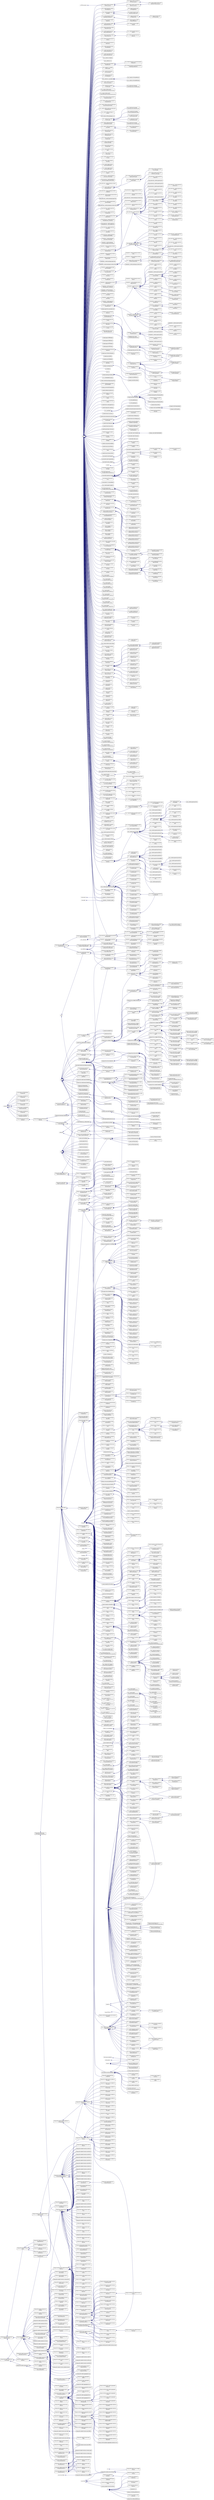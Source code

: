 digraph "Graphical Class Hierarchy"
{
 // LATEX_PDF_SIZE
  edge [fontname="Helvetica",fontsize="10",labelfontname="Helvetica",labelfontsize="10"];
  node [fontname="Helvetica",fontsize="10",shape=record];
  rankdir="LR";
  Node56 [label="_HTTPConnection",height=0.2,width=0.4,color="grey75", fillcolor="white", style="filled",tooltip=" "];
  Node56 -> Node0 [dir="back",color="midnightblue",fontsize="10",style="solid",fontname="Helvetica"];
  Node0 [label="pip._vendor.urllib3.connection.\lHTTPConnection",height=0.2,width=0.4,color="black", fillcolor="white", style="filled",URL="$classpip_1_1__vendor_1_1urllib3_1_1connection_1_1_h_t_t_p_connection.html",tooltip=" "];
  Node0 -> Node1 [dir="back",color="midnightblue",fontsize="10",style="solid",fontname="Helvetica"];
  Node1 [label="pip._vendor.urllib3.connection.\lHTTPSConnection",height=0.2,width=0.4,color="black", fillcolor="white", style="filled",URL="$classpip_1_1__vendor_1_1urllib3_1_1connection_1_1_h_t_t_p_s_connection.html",tooltip=" "];
  Node1 -> Node2 [dir="back",color="midnightblue",fontsize="10",style="solid",fontname="Helvetica"];
  Node2 [label="pip._vendor.urllib3.contrib.socks.\lSOCKSHTTPSConnection",height=0.2,width=0.4,color="black", fillcolor="white", style="filled",URL="$classpip_1_1__vendor_1_1urllib3_1_1contrib_1_1socks_1_1_s_o_c_k_s_h_t_t_p_s_connection.html",tooltip=" "];
  Node0 -> Node3 [dir="back",color="midnightblue",fontsize="10",style="solid",fontname="Helvetica"];
  Node3 [label="pip._vendor.urllib3.contrib.socks.\lSOCKSConnection",height=0.2,width=0.4,color="black", fillcolor="white", style="filled",URL="$classpip_1_1__vendor_1_1urllib3_1_1contrib_1_1socks_1_1_s_o_c_k_s_connection.html",tooltip=" "];
  Node3 -> Node2 [dir="back",color="midnightblue",fontsize="10",style="solid",fontname="Helvetica"];
  Node111 [label="abc.ABCMeta",height=0.2,width=0.4,color="grey75", fillcolor="white", style="filled",tooltip=" "];
  Node111 -> Node112 [dir="back",color="midnightblue",fontsize="10",style="solid",fontname="Helvetica"];
  Node112 [label="pip._internal.distributions.base.\lAbstractDistribution",height=0.2,width=0.4,color="black", fillcolor="white", style="filled",URL="$classpip_1_1__internal_1_1distributions_1_1base_1_1_abstract_distribution.html",tooltip=" "];
  Node112 -> Node113 [dir="back",color="midnightblue",fontsize="10",style="solid",fontname="Helvetica"];
  Node113 [label="pip._internal.distributions.installed.\lInstalledDistribution",height=0.2,width=0.4,color="black", fillcolor="white", style="filled",URL="$classpip_1_1__internal_1_1distributions_1_1installed_1_1_installed_distribution.html",tooltip=" "];
  Node112 -> Node114 [dir="back",color="midnightblue",fontsize="10",style="solid",fontname="Helvetica"];
  Node114 [label="pip._internal.distributions.sdist.\lSourceDistribution",height=0.2,width=0.4,color="black", fillcolor="white", style="filled",URL="$classpip_1_1__internal_1_1distributions_1_1sdist_1_1_source_distribution.html",tooltip=" "];
  Node112 -> Node115 [dir="back",color="midnightblue",fontsize="10",style="solid",fontname="Helvetica"];
  Node115 [label="pip._internal.distributions.wheel.\lWheelDistribution",height=0.2,width=0.4,color="black", fillcolor="white", style="filled",URL="$classpip_1_1__internal_1_1distributions_1_1wheel_1_1_wheel_distribution.html",tooltip=" "];
  Node111 -> Node116 [dir="back",color="midnightblue",fontsize="10",style="solid",fontname="Helvetica"];
  Node116 [label="pip._vendor.packaging.specifiers.\lBaseSpecifier",height=0.2,width=0.4,color="black", fillcolor="white", style="filled",URL="$classpip_1_1__vendor_1_1packaging_1_1specifiers_1_1_base_specifier.html",tooltip=" "];
  Node116 -> Node117 [dir="back",color="midnightblue",fontsize="10",style="solid",fontname="Helvetica"];
  Node117 [label="pip._vendor.packaging.specifiers.\lSpecifierSet",height=0.2,width=0.4,color="black", fillcolor="white", style="filled",URL="$classpip_1_1__vendor_1_1packaging_1_1specifiers_1_1_specifier_set.html",tooltip=" "];
  Node116 -> Node118 [dir="back",color="midnightblue",fontsize="10",style="solid",fontname="Helvetica"];
  Node118 [label="pip._vendor.packaging.specifiers.\l_IndividualSpecifier",height=0.2,width=0.4,color="black", fillcolor="white", style="filled",URL="$classpip_1_1__vendor_1_1packaging_1_1specifiers_1_1___individual_specifier.html",tooltip=" "];
  Node118 -> Node119 [dir="back",color="midnightblue",fontsize="10",style="solid",fontname="Helvetica"];
  Node119 [label="pip._vendor.packaging.specifiers.\lLegacySpecifier",height=0.2,width=0.4,color="black", fillcolor="white", style="filled",URL="$classpip_1_1__vendor_1_1packaging_1_1specifiers_1_1_legacy_specifier.html",tooltip=" "];
  Node118 -> Node120 [dir="back",color="midnightblue",fontsize="10",style="solid",fontname="Helvetica"];
  Node120 [label="pip._vendor.packaging.specifiers.\lSpecifier",height=0.2,width=0.4,color="black", fillcolor="white", style="filled",URL="$classpip_1_1__vendor_1_1packaging_1_1specifiers_1_1_specifier.html",tooltip=" "];
  Node111 -> Node121 [dir="back",color="midnightblue",fontsize="10",style="solid",fontname="Helvetica"];
  Node121 [label="pkg_resources._vendor.packaging.specifiers.\lBaseSpecifier",height=0.2,width=0.4,color="black", fillcolor="white", style="filled",URL="$classpkg__resources_1_1__vendor_1_1packaging_1_1specifiers_1_1_base_specifier.html",tooltip=" "];
  Node121 -> Node122 [dir="back",color="midnightblue",fontsize="10",style="solid",fontname="Helvetica"];
  Node122 [label="pkg_resources._vendor.packaging.specifiers.\lSpecifierSet",height=0.2,width=0.4,color="black", fillcolor="white", style="filled",URL="$classpkg__resources_1_1__vendor_1_1packaging_1_1specifiers_1_1_specifier_set.html",tooltip=" "];
  Node121 -> Node123 [dir="back",color="midnightblue",fontsize="10",style="solid",fontname="Helvetica"];
  Node123 [label="pkg_resources._vendor.packaging.specifiers.\l_IndividualSpecifier",height=0.2,width=0.4,color="black", fillcolor="white", style="filled",URL="$classpkg__resources_1_1__vendor_1_1packaging_1_1specifiers_1_1___individual_specifier.html",tooltip=" "];
  Node123 -> Node124 [dir="back",color="midnightblue",fontsize="10",style="solid",fontname="Helvetica"];
  Node124 [label="pkg_resources._vendor.packaging.specifiers.\lLegacySpecifier",height=0.2,width=0.4,color="black", fillcolor="white", style="filled",URL="$classpkg__resources_1_1__vendor_1_1packaging_1_1specifiers_1_1_legacy_specifier.html",tooltip=" "];
  Node123 -> Node125 [dir="back",color="midnightblue",fontsize="10",style="solid",fontname="Helvetica"];
  Node125 [label="pkg_resources._vendor.packaging.specifiers.\lSpecifier",height=0.2,width=0.4,color="black", fillcolor="white", style="filled",URL="$classpkg__resources_1_1__vendor_1_1packaging_1_1specifiers_1_1_specifier.html",tooltip=" "];
  Node111 -> Node126 [dir="back",color="midnightblue",fontsize="10",style="solid",fontname="Helvetica"];
  Node126 [label="setuptools._vendor.packaging.specifiers.\lBaseSpecifier",height=0.2,width=0.4,color="black", fillcolor="white", style="filled",URL="$classsetuptools_1_1__vendor_1_1packaging_1_1specifiers_1_1_base_specifier.html",tooltip=" "];
  Node126 -> Node127 [dir="back",color="midnightblue",fontsize="10",style="solid",fontname="Helvetica"];
  Node127 [label="setuptools._vendor.packaging.specifiers.\lSpecifierSet",height=0.2,width=0.4,color="black", fillcolor="white", style="filled",URL="$classsetuptools_1_1__vendor_1_1packaging_1_1specifiers_1_1_specifier_set.html",tooltip=" "];
  Node126 -> Node128 [dir="back",color="midnightblue",fontsize="10",style="solid",fontname="Helvetica"];
  Node128 [label="setuptools._vendor.packaging.specifiers.\l_IndividualSpecifier",height=0.2,width=0.4,color="black", fillcolor="white", style="filled",URL="$classsetuptools_1_1__vendor_1_1packaging_1_1specifiers_1_1___individual_specifier.html",tooltip=" "];
  Node128 -> Node129 [dir="back",color="midnightblue",fontsize="10",style="solid",fontname="Helvetica"];
  Node129 [label="setuptools._vendor.packaging.specifiers.\lLegacySpecifier",height=0.2,width=0.4,color="black", fillcolor="white", style="filled",URL="$classsetuptools_1_1__vendor_1_1packaging_1_1specifiers_1_1_legacy_specifier.html",tooltip=" "];
  Node128 -> Node130 [dir="back",color="midnightblue",fontsize="10",style="solid",fontname="Helvetica"];
  Node130 [label="setuptools._vendor.packaging.specifiers.\lSpecifier",height=0.2,width=0.4,color="black", fillcolor="white", style="filled",URL="$classsetuptools_1_1__vendor_1_1packaging_1_1specifiers_1_1_specifier.html",tooltip=" "];
  Node188 [label="AssertionError",height=0.2,width=0.4,color="grey75", fillcolor="white", style="filled",tooltip=" "];
  Node188 -> Node189 [dir="back",color="midnightblue",fontsize="10",style="solid",fontname="Helvetica"];
  Node189 [label="pip._vendor.urllib3.exceptions.\lProxySchemeUnknown",height=0.2,width=0.4,color="black", fillcolor="white", style="filled",URL="$classpip_1_1__vendor_1_1urllib3_1_1exceptions_1_1_proxy_scheme_unknown.html",tooltip=" "];
  Node192 [label="AttributeError",height=0.2,width=0.4,color="grey75", fillcolor="white", style="filled",tooltip=" "];
  Node192 -> Node193 [dir="back",color="midnightblue",fontsize="10",style="solid",fontname="Helvetica"];
  Node193 [label="shapely.impl.Implementation\lError",height=0.2,width=0.4,color="black", fillcolor="white", style="filled",URL="$classshapely_1_1impl_1_1_implementation_error.html",tooltip=" "];
  Node196 [label="django.contrib.admin.widgets.\lAutocompleteMixin",height=0.2,width=0.4,color="black", fillcolor="white", style="filled",URL="$classdjango_1_1contrib_1_1admin_1_1widgets_1_1_autocomplete_mixin.html",tooltip=" "];
  Node196 -> Node197 [dir="back",color="midnightblue",fontsize="10",style="solid",fontname="Helvetica"];
  Node197 [label="django.contrib.admin.widgets.\lAutocompleteSelect",height=0.2,width=0.4,color="black", fillcolor="white", style="filled",URL="$classdjango_1_1contrib_1_1admin_1_1widgets_1_1_autocomplete_select.html",tooltip=" "];
  Node196 -> Node198 [dir="back",color="midnightblue",fontsize="10",style="solid",fontname="Helvetica"];
  Node198 [label="django.contrib.admin.widgets.\lAutocompleteSelectMultiple",height=0.2,width=0.4,color="black", fillcolor="white", style="filled",URL="$classdjango_1_1contrib_1_1admin_1_1widgets_1_1_autocomplete_select_multiple.html",tooltip=" "];
  Node199 [label="django.db.models.fields.\lAutoFieldMixin",height=0.2,width=0.4,color="black", fillcolor="white", style="filled",URL="$classdjango_1_1db_1_1models_1_1fields_1_1_auto_field_mixin.html",tooltip=" "];
  Node199 -> Node200 [dir="back",color="midnightblue",fontsize="10",style="solid",fontname="Helvetica"];
  Node200 [label="django.db.models.fields.\lAutoField",height=0.2,width=0.4,color="black", fillcolor="white", style="filled",URL="$classdjango_1_1db_1_1models_1_1fields_1_1_auto_field.html",tooltip=" "];
  Node199 -> Node201 [dir="back",color="midnightblue",fontsize="10",style="solid",fontname="Helvetica"];
  Node201 [label="django.db.models.fields.\lBigAutoField",height=0.2,width=0.4,color="black", fillcolor="white", style="filled",URL="$classdjango_1_1db_1_1models_1_1fields_1_1_big_auto_field.html",tooltip=" "];
  Node199 -> Node202 [dir="back",color="midnightblue",fontsize="10",style="solid",fontname="Helvetica"];
  Node202 [label="django.db.models.fields.\lSmallAutoField",height=0.2,width=0.4,color="black", fillcolor="white", style="filled",URL="$classdjango_1_1db_1_1models_1_1fields_1_1_small_auto_field.html",tooltip=" "];
  Node356 [label="django.db.models.expressions.\lBaseExpression",height=0.2,width=0.4,color="black", fillcolor="white", style="filled",URL="$classdjango_1_1db_1_1models_1_1expressions_1_1_base_expression.html",tooltip=" "];
  Node356 -> Node357 [dir="back",color="midnightblue",fontsize="10",style="solid",fontname="Helvetica"];
  Node357 [label="django.db.models.expressions.\lExpression",height=0.2,width=0.4,color="black", fillcolor="white", style="filled",URL="$classdjango_1_1db_1_1models_1_1expressions_1_1_expression.html",tooltip=" "];
  Node357 -> Node358 [dir="back",color="midnightblue",fontsize="10",style="solid",fontname="Helvetica"];
  Node358 [label="django.contrib.postgres.search.\lSearchConfig",height=0.2,width=0.4,color="black", fillcolor="white", style="filled",URL="$classdjango_1_1contrib_1_1postgres_1_1search_1_1_search_config.html",tooltip=" "];
  Node357 -> Node359 [dir="back",color="midnightblue",fontsize="10",style="solid",fontname="Helvetica"];
  Node359 [label="django.db.models.expressions.Case",height=0.2,width=0.4,color="black", fillcolor="white", style="filled",URL="$classdjango_1_1db_1_1models_1_1expressions_1_1_case.html",tooltip=" "];
  Node357 -> Node360 [dir="back",color="midnightblue",fontsize="10",style="solid",fontname="Helvetica"];
  Node360 [label="django.db.models.expressions.Col",height=0.2,width=0.4,color="black", fillcolor="white", style="filled",URL="$classdjango_1_1db_1_1models_1_1expressions_1_1_col.html",tooltip=" "];
  Node357 -> Node361 [dir="back",color="midnightblue",fontsize="10",style="solid",fontname="Helvetica"];
  Node361 [label="django.db.models.expressions.\lCombinedExpression",height=0.2,width=0.4,color="black", fillcolor="white", style="filled",URL="$classdjango_1_1db_1_1models_1_1expressions_1_1_combined_expression.html",tooltip=" "];
  Node361 -> Node362 [dir="back",color="midnightblue",fontsize="10",style="solid",fontname="Helvetica"];
  Node362 [label="django.contrib.postgres.search.\lCombinedSearchQuery",height=0.2,width=0.4,color="black", fillcolor="white", style="filled",URL="$classdjango_1_1contrib_1_1postgres_1_1search_1_1_combined_search_query.html",tooltip=" "];
  Node361 -> Node363 [dir="back",color="midnightblue",fontsize="10",style="solid",fontname="Helvetica"];
  Node363 [label="django.contrib.postgres.search.\lCombinedSearchVector",height=0.2,width=0.4,color="black", fillcolor="white", style="filled",URL="$classdjango_1_1contrib_1_1postgres_1_1search_1_1_combined_search_vector.html",tooltip=" "];
  Node361 -> Node364 [dir="back",color="midnightblue",fontsize="10",style="solid",fontname="Helvetica"];
  Node364 [label="django.db.models.expressions.\lDurationExpression",height=0.2,width=0.4,color="black", fillcolor="white", style="filled",URL="$classdjango_1_1db_1_1models_1_1expressions_1_1_duration_expression.html",tooltip=" "];
  Node361 -> Node365 [dir="back",color="midnightblue",fontsize="10",style="solid",fontname="Helvetica"];
  Node365 [label="django.db.models.expressions.\lTemporalSubtraction",height=0.2,width=0.4,color="black", fillcolor="white", style="filled",URL="$classdjango_1_1db_1_1models_1_1expressions_1_1_temporal_subtraction.html",tooltip=" "];
  Node357 -> Node366 [dir="back",color="midnightblue",fontsize="10",style="solid",fontname="Helvetica"];
  Node366 [label="django.db.models.expressions.\lExpressionWrapper",height=0.2,width=0.4,color="black", fillcolor="white", style="filled",URL="$classdjango_1_1db_1_1models_1_1expressions_1_1_expression_wrapper.html",tooltip=" "];
  Node357 -> Node367 [dir="back",color="midnightblue",fontsize="10",style="solid",fontname="Helvetica"];
  Node367 [label="django.db.models.expressions.Func",height=0.2,width=0.4,color="black", fillcolor="white", style="filled",URL="$classdjango_1_1db_1_1models_1_1expressions_1_1_func.html",tooltip=" "];
  Node367 -> Node368 [dir="back",color="midnightblue",fontsize="10",style="solid",fontname="Helvetica"];
  Node368 [label="django.contrib.gis.db.backends.postgis.operations.\lST_Polygon",height=0.2,width=0.4,color="black", fillcolor="white", style="filled",URL="$classdjango_1_1contrib_1_1gis_1_1db_1_1backends_1_1postgis_1_1operations_1_1_s_t___polygon.html",tooltip=" "];
  Node367 -> Node369 [dir="back",color="midnightblue",fontsize="10",style="solid",fontname="Helvetica"];
  Node369 [label="django.contrib.gis.db.models.functions.\lGeoFunc",height=0.2,width=0.4,color="black", fillcolor="white", style="filled",URL="$classdjango_1_1contrib_1_1gis_1_1db_1_1models_1_1functions_1_1_geo_func.html",tooltip=" "];
  Node369 -> Node370 [dir="back",color="midnightblue",fontsize="10",style="solid",fontname="Helvetica"];
  Node370 [label="django.contrib.gis.db.models.functions.Area",height=0.2,width=0.4,color="black", fillcolor="white", style="filled",URL="$classdjango_1_1contrib_1_1gis_1_1db_1_1models_1_1functions_1_1_area.html",tooltip=" "];
  Node369 -> Node371 [dir="back",color="midnightblue",fontsize="10",style="solid",fontname="Helvetica"];
  Node371 [label="django.contrib.gis.db.models.functions.\lAsGML",height=0.2,width=0.4,color="black", fillcolor="white", style="filled",URL="$classdjango_1_1contrib_1_1gis_1_1db_1_1models_1_1functions_1_1_as_g_m_l.html",tooltip=" "];
  Node369 -> Node372 [dir="back",color="midnightblue",fontsize="10",style="solid",fontname="Helvetica"];
  Node372 [label="django.contrib.gis.db.models.functions.\lAsGeoJSON",height=0.2,width=0.4,color="black", fillcolor="white", style="filled",URL="$classdjango_1_1contrib_1_1gis_1_1db_1_1models_1_1functions_1_1_as_geo_j_s_o_n.html",tooltip=" "];
  Node369 -> Node373 [dir="back",color="midnightblue",fontsize="10",style="solid",fontname="Helvetica"];
  Node373 [label="django.contrib.gis.db.models.functions.\lAsKML",height=0.2,width=0.4,color="black", fillcolor="white", style="filled",URL="$classdjango_1_1contrib_1_1gis_1_1db_1_1models_1_1functions_1_1_as_k_m_l.html",tooltip=" "];
  Node369 -> Node374 [dir="back",color="midnightblue",fontsize="10",style="solid",fontname="Helvetica"];
  Node374 [label="django.contrib.gis.db.models.functions.\lAsSVG",height=0.2,width=0.4,color="black", fillcolor="white", style="filled",URL="$classdjango_1_1contrib_1_1gis_1_1db_1_1models_1_1functions_1_1_as_s_v_g.html",tooltip=" "];
  Node369 -> Node375 [dir="back",color="midnightblue",fontsize="10",style="solid",fontname="Helvetica"];
  Node375 [label="django.contrib.gis.db.models.functions.\lAsWKB",height=0.2,width=0.4,color="black", fillcolor="white", style="filled",URL="$classdjango_1_1contrib_1_1gis_1_1db_1_1models_1_1functions_1_1_as_w_k_b.html",tooltip=" "];
  Node369 -> Node376 [dir="back",color="midnightblue",fontsize="10",style="solid",fontname="Helvetica"];
  Node376 [label="django.contrib.gis.db.models.functions.\lAsWKT",height=0.2,width=0.4,color="black", fillcolor="white", style="filled",URL="$classdjango_1_1contrib_1_1gis_1_1db_1_1models_1_1functions_1_1_as_w_k_t.html",tooltip=" "];
  Node369 -> Node377 [dir="back",color="midnightblue",fontsize="10",style="solid",fontname="Helvetica"];
  Node377 [label="django.contrib.gis.db.models.functions.\lAzimuth",height=0.2,width=0.4,color="black", fillcolor="white", style="filled",URL="$classdjango_1_1contrib_1_1gis_1_1db_1_1models_1_1functions_1_1_azimuth.html",tooltip=" "];
  Node369 -> Node378 [dir="back",color="midnightblue",fontsize="10",style="solid",fontname="Helvetica"];
  Node378 [label="django.contrib.gis.db.models.functions.\lDistance",height=0.2,width=0.4,color="black", fillcolor="white", style="filled",URL="$classdjango_1_1contrib_1_1gis_1_1db_1_1models_1_1functions_1_1_distance.html",tooltip=" "];
  Node369 -> Node379 [dir="back",color="midnightblue",fontsize="10",style="solid",fontname="Helvetica"];
  Node379 [label="django.contrib.gis.db.models.functions.\lGeoHash",height=0.2,width=0.4,color="black", fillcolor="white", style="filled",URL="$classdjango_1_1contrib_1_1gis_1_1db_1_1models_1_1functions_1_1_geo_hash.html",tooltip=" "];
  Node369 -> Node380 [dir="back",color="midnightblue",fontsize="10",style="solid",fontname="Helvetica"];
  Node380 [label="django.contrib.gis.db.models.functions.\lGeomOutputGeoFunc",height=0.2,width=0.4,color="black", fillcolor="white", style="filled",URL="$classdjango_1_1contrib_1_1gis_1_1db_1_1models_1_1functions_1_1_geom_output_geo_func.html",tooltip=" "];
  Node380 -> Node381 [dir="back",color="midnightblue",fontsize="10",style="solid",fontname="Helvetica"];
  Node381 [label="django.contrib.gis.db.models.functions.\lBoundingCircle",height=0.2,width=0.4,color="black", fillcolor="white", style="filled",URL="$classdjango_1_1contrib_1_1gis_1_1db_1_1models_1_1functions_1_1_bounding_circle.html",tooltip=" "];
  Node380 -> Node382 [dir="back",color="midnightblue",fontsize="10",style="solid",fontname="Helvetica"];
  Node382 [label="django.contrib.gis.db.models.functions.\lCentroid",height=0.2,width=0.4,color="black", fillcolor="white", style="filled",URL="$classdjango_1_1contrib_1_1gis_1_1db_1_1models_1_1functions_1_1_centroid.html",tooltip=" "];
  Node380 -> Node383 [dir="back",color="midnightblue",fontsize="10",style="solid",fontname="Helvetica"];
  Node383 [label="django.contrib.gis.db.models.functions.\lDifference",height=0.2,width=0.4,color="black", fillcolor="white", style="filled",URL="$classdjango_1_1contrib_1_1gis_1_1db_1_1models_1_1functions_1_1_difference.html",tooltip=" "];
  Node380 -> Node384 [dir="back",color="midnightblue",fontsize="10",style="solid",fontname="Helvetica"];
  Node384 [label="django.contrib.gis.db.models.functions.\lEnvelope",height=0.2,width=0.4,color="black", fillcolor="white", style="filled",URL="$classdjango_1_1contrib_1_1gis_1_1db_1_1models_1_1functions_1_1_envelope.html",tooltip=" "];
  Node380 -> Node385 [dir="back",color="midnightblue",fontsize="10",style="solid",fontname="Helvetica"];
  Node385 [label="django.contrib.gis.db.models.functions.\lForcePolygonCW",height=0.2,width=0.4,color="black", fillcolor="white", style="filled",URL="$classdjango_1_1contrib_1_1gis_1_1db_1_1models_1_1functions_1_1_force_polygon_c_w.html",tooltip=" "];
  Node380 -> Node386 [dir="back",color="midnightblue",fontsize="10",style="solid",fontname="Helvetica"];
  Node386 [label="django.contrib.gis.db.models.functions.\lIntersection",height=0.2,width=0.4,color="black", fillcolor="white", style="filled",URL="$classdjango_1_1contrib_1_1gis_1_1db_1_1models_1_1functions_1_1_intersection.html",tooltip=" "];
  Node380 -> Node387 [dir="back",color="midnightblue",fontsize="10",style="solid",fontname="Helvetica"];
  Node387 [label="django.contrib.gis.db.models.functions.\lMakeValid",height=0.2,width=0.4,color="black", fillcolor="white", style="filled",URL="$classdjango_1_1contrib_1_1gis_1_1db_1_1models_1_1functions_1_1_make_valid.html",tooltip=" "];
  Node380 -> Node388 [dir="back",color="midnightblue",fontsize="10",style="solid",fontname="Helvetica"];
  Node388 [label="django.contrib.gis.db.models.functions.\lPointOnSurface",height=0.2,width=0.4,color="black", fillcolor="white", style="filled",URL="$classdjango_1_1contrib_1_1gis_1_1db_1_1models_1_1functions_1_1_point_on_surface.html",tooltip=" "];
  Node380 -> Node389 [dir="back",color="midnightblue",fontsize="10",style="solid",fontname="Helvetica"];
  Node389 [label="django.contrib.gis.db.models.functions.\lScale",height=0.2,width=0.4,color="black", fillcolor="white", style="filled",URL="$classdjango_1_1contrib_1_1gis_1_1db_1_1models_1_1functions_1_1_scale.html",tooltip=" "];
  Node389 -> Node390 [dir="back",color="midnightblue",fontsize="10",style="solid",fontname="Helvetica"];
  Node390 [label="django.contrib.gis.db.models.functions.\lTranslate",height=0.2,width=0.4,color="black", fillcolor="white", style="filled",URL="$classdjango_1_1contrib_1_1gis_1_1db_1_1models_1_1functions_1_1_translate.html",tooltip=" "];
  Node380 -> Node391 [dir="back",color="midnightblue",fontsize="10",style="solid",fontname="Helvetica"];
  Node391 [label="django.contrib.gis.db.models.functions.\lSnapToGrid",height=0.2,width=0.4,color="black", fillcolor="white", style="filled",URL="$classdjango_1_1contrib_1_1gis_1_1db_1_1models_1_1functions_1_1_snap_to_grid.html",tooltip=" "];
  Node380 -> Node392 [dir="back",color="midnightblue",fontsize="10",style="solid",fontname="Helvetica"];
  Node392 [label="django.contrib.gis.db.models.functions.\lSymDifference",height=0.2,width=0.4,color="black", fillcolor="white", style="filled",URL="$classdjango_1_1contrib_1_1gis_1_1db_1_1models_1_1functions_1_1_sym_difference.html",tooltip=" "];
  Node380 -> Node393 [dir="back",color="midnightblue",fontsize="10",style="solid",fontname="Helvetica"];
  Node393 [label="django.contrib.gis.db.models.functions.\lTransform",height=0.2,width=0.4,color="black", fillcolor="white", style="filled",URL="$classdjango_1_1contrib_1_1gis_1_1db_1_1models_1_1functions_1_1_transform.html",tooltip=" "];
  Node393 -> Node394 [dir="back",color="midnightblue",fontsize="10",style="solid",fontname="Helvetica"];
  Node394 [label="django.contrib.gis.db.models.functions.\lIsValid",height=0.2,width=0.4,color="black", fillcolor="white", style="filled",URL="$classdjango_1_1contrib_1_1gis_1_1db_1_1models_1_1functions_1_1_is_valid.html",tooltip=" "];
  Node380 -> Node395 [dir="back",color="midnightblue",fontsize="10",style="solid",fontname="Helvetica"];
  Node395 [label="django.contrib.gis.db.models.functions.\lUnion",height=0.2,width=0.4,color="black", fillcolor="white", style="filled",URL="$classdjango_1_1contrib_1_1gis_1_1db_1_1models_1_1functions_1_1_union.html",tooltip=" "];
  Node369 -> Node396 [dir="back",color="midnightblue",fontsize="10",style="solid",fontname="Helvetica"];
  Node396 [label="django.contrib.gis.db.models.functions.\lGeometryDistance",height=0.2,width=0.4,color="black", fillcolor="white", style="filled",URL="$classdjango_1_1contrib_1_1gis_1_1db_1_1models_1_1functions_1_1_geometry_distance.html",tooltip=" "];
  Node369 -> Node397 [dir="back",color="midnightblue",fontsize="10",style="solid",fontname="Helvetica"];
  Node397 [label="django.contrib.gis.db.models.functions.\lLength",height=0.2,width=0.4,color="black", fillcolor="white", style="filled",URL="$classdjango_1_1contrib_1_1gis_1_1db_1_1models_1_1functions_1_1_length.html",tooltip=" "];
  Node369 -> Node398 [dir="back",color="midnightblue",fontsize="10",style="solid",fontname="Helvetica"];
  Node398 [label="django.contrib.gis.db.models.functions.\lLineLocatePoint",height=0.2,width=0.4,color="black", fillcolor="white", style="filled",URL="$classdjango_1_1contrib_1_1gis_1_1db_1_1models_1_1functions_1_1_line_locate_point.html",tooltip=" "];
  Node369 -> Node399 [dir="back",color="midnightblue",fontsize="10",style="solid",fontname="Helvetica"];
  Node399 [label="django.contrib.gis.db.models.functions.\lMemSize",height=0.2,width=0.4,color="black", fillcolor="white", style="filled",URL="$classdjango_1_1contrib_1_1gis_1_1db_1_1models_1_1functions_1_1_mem_size.html",tooltip=" "];
  Node369 -> Node400 [dir="back",color="midnightblue",fontsize="10",style="solid",fontname="Helvetica"];
  Node400 [label="django.contrib.gis.db.models.functions.\lNumGeometries",height=0.2,width=0.4,color="black", fillcolor="white", style="filled",URL="$classdjango_1_1contrib_1_1gis_1_1db_1_1models_1_1functions_1_1_num_geometries.html",tooltip=" "];
  Node369 -> Node401 [dir="back",color="midnightblue",fontsize="10",style="solid",fontname="Helvetica"];
  Node401 [label="django.contrib.gis.db.models.functions.\lNumPoints",height=0.2,width=0.4,color="black", fillcolor="white", style="filled",URL="$classdjango_1_1contrib_1_1gis_1_1db_1_1models_1_1functions_1_1_num_points.html",tooltip=" "];
  Node369 -> Node402 [dir="back",color="midnightblue",fontsize="10",style="solid",fontname="Helvetica"];
  Node402 [label="django.contrib.gis.db.models.functions.\lPerimeter",height=0.2,width=0.4,color="black", fillcolor="white", style="filled",URL="$classdjango_1_1contrib_1_1gis_1_1db_1_1models_1_1functions_1_1_perimeter.html",tooltip=" "];
  Node369 -> Node403 [dir="back",color="midnightblue",fontsize="10",style="solid",fontname="Helvetica"];
  Node403 [label="django.contrib.gis.db.models.functions.\lReverse",height=0.2,width=0.4,color="black", fillcolor="white", style="filled",URL="$classdjango_1_1contrib_1_1gis_1_1db_1_1models_1_1functions_1_1_reverse.html",tooltip=" "];
  Node367 -> Node404 [dir="back",color="midnightblue",fontsize="10",style="solid",fontname="Helvetica"];
  Node404 [label="django.contrib.postgres.functions.\lRandomUUID",height=0.2,width=0.4,color="black", fillcolor="white", style="filled",URL="$classdjango_1_1contrib_1_1postgres_1_1functions_1_1_random_u_u_i_d.html",tooltip=" "];
  Node367 -> Node405 [dir="back",color="midnightblue",fontsize="10",style="solid",fontname="Helvetica"];
  Node405 [label="django.contrib.postgres.functions.\lTransactionNow",height=0.2,width=0.4,color="black", fillcolor="white", style="filled",URL="$classdjango_1_1contrib_1_1postgres_1_1functions_1_1_transaction_now.html",tooltip=" "];
  Node367 -> Node406 [dir="back",color="midnightblue",fontsize="10",style="solid",fontname="Helvetica"];
  Node406 [label="django.contrib.postgres.indexes.\lOpClass",height=0.2,width=0.4,color="black", fillcolor="white", style="filled",URL="$classdjango_1_1contrib_1_1postgres_1_1indexes_1_1_op_class.html",tooltip=" "];
  Node367 -> Node407 [dir="back",color="midnightblue",fontsize="10",style="solid",fontname="Helvetica"];
  Node407 [label="django.contrib.postgres.search.\lSearchHeadline",height=0.2,width=0.4,color="black", fillcolor="white", style="filled",URL="$classdjango_1_1contrib_1_1postgres_1_1search_1_1_search_headline.html",tooltip=" "];
  Node367 -> Node408 [dir="back",color="midnightblue",fontsize="10",style="solid",fontname="Helvetica"];
  Node408 [label="django.contrib.postgres.search.\lSearchQuery",height=0.2,width=0.4,color="black", fillcolor="white", style="filled",URL="$classdjango_1_1contrib_1_1postgres_1_1search_1_1_search_query.html",tooltip=" "];
  Node367 -> Node409 [dir="back",color="midnightblue",fontsize="10",style="solid",fontname="Helvetica"];
  Node409 [label="django.contrib.postgres.search.\lSearchRank",height=0.2,width=0.4,color="black", fillcolor="white", style="filled",URL="$classdjango_1_1contrib_1_1postgres_1_1search_1_1_search_rank.html",tooltip=" "];
  Node367 -> Node410 [dir="back",color="midnightblue",fontsize="10",style="solid",fontname="Helvetica"];
  Node410 [label="django.contrib.postgres.search.\lSearchVector",height=0.2,width=0.4,color="black", fillcolor="white", style="filled",URL="$classdjango_1_1contrib_1_1postgres_1_1search_1_1_search_vector.html",tooltip=" "];
  Node367 -> Node411 [dir="back",color="midnightblue",fontsize="10",style="solid",fontname="Helvetica"];
  Node411 [label="django.contrib.postgres.search.\lTrigramBase",height=0.2,width=0.4,color="black", fillcolor="white", style="filled",URL="$classdjango_1_1contrib_1_1postgres_1_1search_1_1_trigram_base.html",tooltip=" "];
  Node411 -> Node412 [dir="back",color="midnightblue",fontsize="10",style="solid",fontname="Helvetica"];
  Node412 [label="django.contrib.postgres.search.\lTrigramDistance",height=0.2,width=0.4,color="black", fillcolor="white", style="filled",URL="$classdjango_1_1contrib_1_1postgres_1_1search_1_1_trigram_distance.html",tooltip=" "];
  Node411 -> Node413 [dir="back",color="midnightblue",fontsize="10",style="solid",fontname="Helvetica"];
  Node413 [label="django.contrib.postgres.search.\lTrigramSimilarity",height=0.2,width=0.4,color="black", fillcolor="white", style="filled",URL="$classdjango_1_1contrib_1_1postgres_1_1search_1_1_trigram_similarity.html",tooltip=" "];
  Node367 -> Node414 [dir="back",color="midnightblue",fontsize="10",style="solid",fontname="Helvetica"];
  Node414 [label="django.db.backends.oracle.functions.\lIntervalToSeconds",height=0.2,width=0.4,color="black", fillcolor="white", style="filled",URL="$classdjango_1_1db_1_1backends_1_1oracle_1_1functions_1_1_interval_to_seconds.html",tooltip=" "];
  Node367 -> Node415 [dir="back",color="midnightblue",fontsize="10",style="solid",fontname="Helvetica"];
  Node415 [label="django.db.backends.oracle.functions.\lSecondsToInterval",height=0.2,width=0.4,color="black", fillcolor="white", style="filled",URL="$classdjango_1_1db_1_1backends_1_1oracle_1_1functions_1_1_seconds_to_interval.html",tooltip=" "];
  Node367 -> Node416 [dir="back",color="midnightblue",fontsize="10",style="solid",fontname="Helvetica"];
  Node416 [label="django.db.models.aggregates.\lAggregate",height=0.2,width=0.4,color="black", fillcolor="white", style="filled",URL="$classdjango_1_1db_1_1models_1_1aggregates_1_1_aggregate.html",tooltip=" "];
  Node416 -> Node417 [dir="back",color="midnightblue",fontsize="10",style="solid",fontname="Helvetica"];
  Node417 [label="django.contrib.gis.db.models.aggregates.\lGeoAggregate",height=0.2,width=0.4,color="black", fillcolor="white", style="filled",URL="$classdjango_1_1contrib_1_1gis_1_1db_1_1models_1_1aggregates_1_1_geo_aggregate.html",tooltip=" "];
  Node417 -> Node418 [dir="back",color="midnightblue",fontsize="10",style="solid",fontname="Helvetica"];
  Node418 [label="django.contrib.gis.db.models.aggregates.\lCollect",height=0.2,width=0.4,color="black", fillcolor="white", style="filled",URL="$classdjango_1_1contrib_1_1gis_1_1db_1_1models_1_1aggregates_1_1_collect.html",tooltip=" "];
  Node417 -> Node419 [dir="back",color="midnightblue",fontsize="10",style="solid",fontname="Helvetica"];
  Node419 [label="django.contrib.gis.db.models.aggregates.\lExtent",height=0.2,width=0.4,color="black", fillcolor="white", style="filled",URL="$classdjango_1_1contrib_1_1gis_1_1db_1_1models_1_1aggregates_1_1_extent.html",tooltip=" "];
  Node417 -> Node420 [dir="back",color="midnightblue",fontsize="10",style="solid",fontname="Helvetica"];
  Node420 [label="django.contrib.gis.db.models.aggregates.\lExtent3D",height=0.2,width=0.4,color="black", fillcolor="white", style="filled",URL="$classdjango_1_1contrib_1_1gis_1_1db_1_1models_1_1aggregates_1_1_extent3_d.html",tooltip=" "];
  Node417 -> Node421 [dir="back",color="midnightblue",fontsize="10",style="solid",fontname="Helvetica"];
  Node421 [label="django.contrib.gis.db.models.aggregates.\lMakeLine",height=0.2,width=0.4,color="black", fillcolor="white", style="filled",URL="$classdjango_1_1contrib_1_1gis_1_1db_1_1models_1_1aggregates_1_1_make_line.html",tooltip=" "];
  Node417 -> Node422 [dir="back",color="midnightblue",fontsize="10",style="solid",fontname="Helvetica"];
  Node422 [label="django.contrib.gis.db.models.aggregates.\lUnion",height=0.2,width=0.4,color="black", fillcolor="white", style="filled",URL="$classdjango_1_1contrib_1_1gis_1_1db_1_1models_1_1aggregates_1_1_union.html",tooltip=" "];
  Node416 -> Node423 [dir="back",color="midnightblue",fontsize="10",style="solid",fontname="Helvetica"];
  Node423 [label="django.contrib.postgres.aggregates.general.\lArrayAgg",height=0.2,width=0.4,color="black", fillcolor="white", style="filled",URL="$classdjango_1_1contrib_1_1postgres_1_1aggregates_1_1general_1_1_array_agg.html",tooltip=" "];
  Node416 -> Node424 [dir="back",color="midnightblue",fontsize="10",style="solid",fontname="Helvetica"];
  Node424 [label="django.contrib.postgres.aggregates.general.\lBitAnd",height=0.2,width=0.4,color="black", fillcolor="white", style="filled",URL="$classdjango_1_1contrib_1_1postgres_1_1aggregates_1_1general_1_1_bit_and.html",tooltip=" "];
  Node416 -> Node425 [dir="back",color="midnightblue",fontsize="10",style="solid",fontname="Helvetica"];
  Node425 [label="django.contrib.postgres.aggregates.general.\lBitOr",height=0.2,width=0.4,color="black", fillcolor="white", style="filled",URL="$classdjango_1_1contrib_1_1postgres_1_1aggregates_1_1general_1_1_bit_or.html",tooltip=" "];
  Node416 -> Node426 [dir="back",color="midnightblue",fontsize="10",style="solid",fontname="Helvetica"];
  Node426 [label="django.contrib.postgres.aggregates.general.\lBoolAnd",height=0.2,width=0.4,color="black", fillcolor="white", style="filled",URL="$classdjango_1_1contrib_1_1postgres_1_1aggregates_1_1general_1_1_bool_and.html",tooltip=" "];
  Node416 -> Node427 [dir="back",color="midnightblue",fontsize="10",style="solid",fontname="Helvetica"];
  Node427 [label="django.contrib.postgres.aggregates.general.\lBoolOr",height=0.2,width=0.4,color="black", fillcolor="white", style="filled",URL="$classdjango_1_1contrib_1_1postgres_1_1aggregates_1_1general_1_1_bool_or.html",tooltip=" "];
  Node416 -> Node428 [dir="back",color="midnightblue",fontsize="10",style="solid",fontname="Helvetica"];
  Node428 [label="django.contrib.postgres.aggregates.general.\lJSONBAgg",height=0.2,width=0.4,color="black", fillcolor="white", style="filled",URL="$classdjango_1_1contrib_1_1postgres_1_1aggregates_1_1general_1_1_j_s_o_n_b_agg.html",tooltip=" "];
  Node416 -> Node429 [dir="back",color="midnightblue",fontsize="10",style="solid",fontname="Helvetica"];
  Node429 [label="django.contrib.postgres.aggregates.general.\lStringAgg",height=0.2,width=0.4,color="black", fillcolor="white", style="filled",URL="$classdjango_1_1contrib_1_1postgres_1_1aggregates_1_1general_1_1_string_agg.html",tooltip=" "];
  Node416 -> Node430 [dir="back",color="midnightblue",fontsize="10",style="solid",fontname="Helvetica"];
  Node430 [label="django.contrib.postgres.aggregates.statistics.\lStatAggregate",height=0.2,width=0.4,color="black", fillcolor="white", style="filled",URL="$classdjango_1_1contrib_1_1postgres_1_1aggregates_1_1statistics_1_1_stat_aggregate.html",tooltip=" "];
  Node430 -> Node431 [dir="back",color="midnightblue",fontsize="10",style="solid",fontname="Helvetica"];
  Node431 [label="django.contrib.postgres.aggregates.statistics.Corr",height=0.2,width=0.4,color="black", fillcolor="white", style="filled",URL="$classdjango_1_1contrib_1_1postgres_1_1aggregates_1_1statistics_1_1_corr.html",tooltip=" "];
  Node430 -> Node432 [dir="back",color="midnightblue",fontsize="10",style="solid",fontname="Helvetica"];
  Node432 [label="django.contrib.postgres.aggregates.statistics.\lCovarPop",height=0.2,width=0.4,color="black", fillcolor="white", style="filled",URL="$classdjango_1_1contrib_1_1postgres_1_1aggregates_1_1statistics_1_1_covar_pop.html",tooltip=" "];
  Node430 -> Node433 [dir="back",color="midnightblue",fontsize="10",style="solid",fontname="Helvetica"];
  Node433 [label="django.contrib.postgres.aggregates.statistics.\lRegrAvgX",height=0.2,width=0.4,color="black", fillcolor="white", style="filled",URL="$classdjango_1_1contrib_1_1postgres_1_1aggregates_1_1statistics_1_1_regr_avg_x.html",tooltip=" "];
  Node430 -> Node434 [dir="back",color="midnightblue",fontsize="10",style="solid",fontname="Helvetica"];
  Node434 [label="django.contrib.postgres.aggregates.statistics.\lRegrAvgY",height=0.2,width=0.4,color="black", fillcolor="white", style="filled",URL="$classdjango_1_1contrib_1_1postgres_1_1aggregates_1_1statistics_1_1_regr_avg_y.html",tooltip=" "];
  Node430 -> Node435 [dir="back",color="midnightblue",fontsize="10",style="solid",fontname="Helvetica"];
  Node435 [label="django.contrib.postgres.aggregates.statistics.\lRegrCount",height=0.2,width=0.4,color="black", fillcolor="white", style="filled",URL="$classdjango_1_1contrib_1_1postgres_1_1aggregates_1_1statistics_1_1_regr_count.html",tooltip=" "];
  Node430 -> Node436 [dir="back",color="midnightblue",fontsize="10",style="solid",fontname="Helvetica"];
  Node436 [label="django.contrib.postgres.aggregates.statistics.\lRegrIntercept",height=0.2,width=0.4,color="black", fillcolor="white", style="filled",URL="$classdjango_1_1contrib_1_1postgres_1_1aggregates_1_1statistics_1_1_regr_intercept.html",tooltip=" "];
  Node430 -> Node437 [dir="back",color="midnightblue",fontsize="10",style="solid",fontname="Helvetica"];
  Node437 [label="django.contrib.postgres.aggregates.statistics.\lRegrR2",height=0.2,width=0.4,color="black", fillcolor="white", style="filled",URL="$classdjango_1_1contrib_1_1postgres_1_1aggregates_1_1statistics_1_1_regr_r2.html",tooltip=" "];
  Node430 -> Node438 [dir="back",color="midnightblue",fontsize="10",style="solid",fontname="Helvetica"];
  Node438 [label="django.contrib.postgres.aggregates.statistics.\lRegrSXX",height=0.2,width=0.4,color="black", fillcolor="white", style="filled",URL="$classdjango_1_1contrib_1_1postgres_1_1aggregates_1_1statistics_1_1_regr_s_x_x.html",tooltip=" "];
  Node430 -> Node439 [dir="back",color="midnightblue",fontsize="10",style="solid",fontname="Helvetica"];
  Node439 [label="django.contrib.postgres.aggregates.statistics.\lRegrSXY",height=0.2,width=0.4,color="black", fillcolor="white", style="filled",URL="$classdjango_1_1contrib_1_1postgres_1_1aggregates_1_1statistics_1_1_regr_s_x_y.html",tooltip=" "];
  Node430 -> Node440 [dir="back",color="midnightblue",fontsize="10",style="solid",fontname="Helvetica"];
  Node440 [label="django.contrib.postgres.aggregates.statistics.\lRegrSYY",height=0.2,width=0.4,color="black", fillcolor="white", style="filled",URL="$classdjango_1_1contrib_1_1postgres_1_1aggregates_1_1statistics_1_1_regr_s_y_y.html",tooltip=" "];
  Node430 -> Node441 [dir="back",color="midnightblue",fontsize="10",style="solid",fontname="Helvetica"];
  Node441 [label="django.contrib.postgres.aggregates.statistics.\lRegrSlope",height=0.2,width=0.4,color="black", fillcolor="white", style="filled",URL="$classdjango_1_1contrib_1_1postgres_1_1aggregates_1_1statistics_1_1_regr_slope.html",tooltip=" "];
  Node416 -> Node442 [dir="back",color="midnightblue",fontsize="10",style="solid",fontname="Helvetica"];
  Node442 [label="django.db.models.aggregates.Avg",height=0.2,width=0.4,color="black", fillcolor="white", style="filled",URL="$classdjango_1_1db_1_1models_1_1aggregates_1_1_avg.html",tooltip=" "];
  Node416 -> Node443 [dir="back",color="midnightblue",fontsize="10",style="solid",fontname="Helvetica"];
  Node443 [label="django.db.models.aggregates.\lCount",height=0.2,width=0.4,color="black", fillcolor="white", style="filled",URL="$classdjango_1_1db_1_1models_1_1aggregates_1_1_count.html",tooltip=" "];
  Node416 -> Node444 [dir="back",color="midnightblue",fontsize="10",style="solid",fontname="Helvetica"];
  Node444 [label="django.db.models.aggregates.Max",height=0.2,width=0.4,color="black", fillcolor="white", style="filled",URL="$classdjango_1_1db_1_1models_1_1aggregates_1_1_max.html",tooltip=" "];
  Node416 -> Node445 [dir="back",color="midnightblue",fontsize="10",style="solid",fontname="Helvetica"];
  Node445 [label="django.db.models.aggregates.Min",height=0.2,width=0.4,color="black", fillcolor="white", style="filled",URL="$classdjango_1_1db_1_1models_1_1aggregates_1_1_min.html",tooltip=" "];
  Node416 -> Node446 [dir="back",color="midnightblue",fontsize="10",style="solid",fontname="Helvetica"];
  Node446 [label="django.db.models.aggregates.\lStdDev",height=0.2,width=0.4,color="black", fillcolor="white", style="filled",URL="$classdjango_1_1db_1_1models_1_1aggregates_1_1_std_dev.html",tooltip=" "];
  Node416 -> Node447 [dir="back",color="midnightblue",fontsize="10",style="solid",fontname="Helvetica"];
  Node447 [label="django.db.models.aggregates.Sum",height=0.2,width=0.4,color="black", fillcolor="white", style="filled",URL="$classdjango_1_1db_1_1models_1_1aggregates_1_1_sum.html",tooltip=" "];
  Node416 -> Node448 [dir="back",color="midnightblue",fontsize="10",style="solid",fontname="Helvetica"];
  Node448 [label="django.db.models.aggregates.\lVariance",height=0.2,width=0.4,color="black", fillcolor="white", style="filled",URL="$classdjango_1_1db_1_1models_1_1aggregates_1_1_variance.html",tooltip=" "];
  Node367 -> Node449 [dir="back",color="midnightblue",fontsize="10",style="solid",fontname="Helvetica"];
  Node449 [label="django.db.models.expressions.\lExpressionList",height=0.2,width=0.4,color="black", fillcolor="white", style="filled",URL="$classdjango_1_1db_1_1models_1_1expressions_1_1_expression_list.html",tooltip=" "];
  Node367 -> Node450 [dir="back",color="midnightblue",fontsize="10",style="solid",fontname="Helvetica"];
  Node450 [label="django.db.models.functions.comparison.Cast",height=0.2,width=0.4,color="black", fillcolor="white", style="filled",URL="$classdjango_1_1db_1_1models_1_1functions_1_1comparison_1_1_cast.html",tooltip=" "];
  Node367 -> Node451 [dir="back",color="midnightblue",fontsize="10",style="solid",fontname="Helvetica"];
  Node451 [label="django.db.models.functions.comparison.\lCoalesce",height=0.2,width=0.4,color="black", fillcolor="white", style="filled",URL="$classdjango_1_1db_1_1models_1_1functions_1_1comparison_1_1_coalesce.html",tooltip=" "];
  Node367 -> Node452 [dir="back",color="midnightblue",fontsize="10",style="solid",fontname="Helvetica"];
  Node452 [label="django.db.models.functions.comparison.\lCollate",height=0.2,width=0.4,color="black", fillcolor="white", style="filled",URL="$classdjango_1_1db_1_1models_1_1functions_1_1comparison_1_1_collate.html",tooltip=" "];
  Node367 -> Node453 [dir="back",color="midnightblue",fontsize="10",style="solid",fontname="Helvetica"];
  Node453 [label="django.db.models.functions.comparison.\lGreatest",height=0.2,width=0.4,color="black", fillcolor="white", style="filled",URL="$classdjango_1_1db_1_1models_1_1functions_1_1comparison_1_1_greatest.html",tooltip=" "];
  Node367 -> Node454 [dir="back",color="midnightblue",fontsize="10",style="solid",fontname="Helvetica"];
  Node454 [label="django.db.models.functions.comparison.\lJSONObject",height=0.2,width=0.4,color="black", fillcolor="white", style="filled",URL="$classdjango_1_1db_1_1models_1_1functions_1_1comparison_1_1_j_s_o_n_object.html",tooltip=" "];
  Node367 -> Node455 [dir="back",color="midnightblue",fontsize="10",style="solid",fontname="Helvetica"];
  Node455 [label="django.db.models.functions.comparison.\lLeast",height=0.2,width=0.4,color="black", fillcolor="white", style="filled",URL="$classdjango_1_1db_1_1models_1_1functions_1_1comparison_1_1_least.html",tooltip=" "];
  Node367 -> Node456 [dir="back",color="midnightblue",fontsize="10",style="solid",fontname="Helvetica"];
  Node456 [label="django.db.models.functions.comparison.\lNullIf",height=0.2,width=0.4,color="black", fillcolor="white", style="filled",URL="$classdjango_1_1db_1_1models_1_1functions_1_1comparison_1_1_null_if.html",tooltip=" "];
  Node367 -> Node457 [dir="back",color="midnightblue",fontsize="10",style="solid",fontname="Helvetica"];
  Node457 [label="django.db.models.functions.datetime.Now",height=0.2,width=0.4,color="black", fillcolor="white", style="filled",URL="$classdjango_1_1db_1_1models_1_1functions_1_1datetime_1_1_now.html",tooltip=" "];
  Node367 -> Node458 [dir="back",color="midnightblue",fontsize="10",style="solid",fontname="Helvetica"];
  Node458 [label="django.db.models.functions.math.\lATan2",height=0.2,width=0.4,color="black", fillcolor="white", style="filled",URL="$classdjango_1_1db_1_1models_1_1functions_1_1math_1_1_a_tan2.html",tooltip=" "];
  Node367 -> Node459 [dir="back",color="midnightblue",fontsize="10",style="solid",fontname="Helvetica"];
  Node459 [label="django.db.models.functions.math.Log",height=0.2,width=0.4,color="black", fillcolor="white", style="filled",URL="$classdjango_1_1db_1_1models_1_1functions_1_1math_1_1_log.html",tooltip=" "];
  Node367 -> Node460 [dir="back",color="midnightblue",fontsize="10",style="solid",fontname="Helvetica"];
  Node460 [label="django.db.models.functions.math.Mod",height=0.2,width=0.4,color="black", fillcolor="white", style="filled",URL="$classdjango_1_1db_1_1models_1_1functions_1_1math_1_1_mod.html",tooltip=" "];
  Node367 -> Node461 [dir="back",color="midnightblue",fontsize="10",style="solid",fontname="Helvetica"];
  Node461 [label="django.db.models.functions.math.Pi",height=0.2,width=0.4,color="black", fillcolor="white", style="filled",URL="$classdjango_1_1db_1_1models_1_1functions_1_1math_1_1_pi.html",tooltip=" "];
  Node367 -> Node462 [dir="back",color="midnightblue",fontsize="10",style="solid",fontname="Helvetica"];
  Node462 [label="django.db.models.functions.math.\lPower",height=0.2,width=0.4,color="black", fillcolor="white", style="filled",URL="$classdjango_1_1db_1_1models_1_1functions_1_1math_1_1_power.html",tooltip=" "];
  Node367 -> Node463 [dir="back",color="midnightblue",fontsize="10",style="solid",fontname="Helvetica"];
  Node463 [label="django.db.models.functions.math.\lRandom",height=0.2,width=0.4,color="black", fillcolor="white", style="filled",URL="$classdjango_1_1db_1_1models_1_1functions_1_1math_1_1_random.html",tooltip=" "];
  Node367 -> Node464 [dir="back",color="midnightblue",fontsize="10",style="solid",fontname="Helvetica"];
  Node464 [label="django.db.models.functions.text.\lConcat",height=0.2,width=0.4,color="black", fillcolor="white", style="filled",URL="$classdjango_1_1db_1_1models_1_1functions_1_1text_1_1_concat.html",tooltip=" "];
  Node367 -> Node465 [dir="back",color="midnightblue",fontsize="10",style="solid",fontname="Helvetica"];
  Node465 [label="django.db.models.functions.text.\lConcatPair",height=0.2,width=0.4,color="black", fillcolor="white", style="filled",URL="$classdjango_1_1db_1_1models_1_1functions_1_1text_1_1_concat_pair.html",tooltip=" "];
  Node367 -> Node466 [dir="back",color="midnightblue",fontsize="10",style="solid",fontname="Helvetica"];
  Node466 [label="django.db.models.functions.text.LPad",height=0.2,width=0.4,color="black", fillcolor="white", style="filled",URL="$classdjango_1_1db_1_1models_1_1functions_1_1text_1_1_l_pad.html",tooltip=" "];
  Node466 -> Node467 [dir="back",color="midnightblue",fontsize="10",style="solid",fontname="Helvetica"];
  Node467 [label="django.db.models.functions.text.RPad",height=0.2,width=0.4,color="black", fillcolor="white", style="filled",URL="$classdjango_1_1db_1_1models_1_1functions_1_1text_1_1_r_pad.html",tooltip=" "];
  Node367 -> Node468 [dir="back",color="midnightblue",fontsize="10",style="solid",fontname="Helvetica"];
  Node468 [label="django.db.models.functions.text.Left",height=0.2,width=0.4,color="black", fillcolor="white", style="filled",URL="$classdjango_1_1db_1_1models_1_1functions_1_1text_1_1_left.html",tooltip=" "];
  Node468 -> Node469 [dir="back",color="midnightblue",fontsize="10",style="solid",fontname="Helvetica"];
  Node469 [label="django.db.models.functions.text.\lRight",height=0.2,width=0.4,color="black", fillcolor="white", style="filled",URL="$classdjango_1_1db_1_1models_1_1functions_1_1text_1_1_right.html",tooltip=" "];
  Node367 -> Node470 [dir="back",color="midnightblue",fontsize="10",style="solid",fontname="Helvetica"];
  Node470 [label="django.db.models.functions.text.\lRepeat",height=0.2,width=0.4,color="black", fillcolor="white", style="filled",URL="$classdjango_1_1db_1_1models_1_1functions_1_1text_1_1_repeat.html",tooltip=" "];
  Node367 -> Node471 [dir="back",color="midnightblue",fontsize="10",style="solid",fontname="Helvetica"];
  Node471 [label="django.db.models.functions.text.\lReplace",height=0.2,width=0.4,color="black", fillcolor="white", style="filled",URL="$classdjango_1_1db_1_1models_1_1functions_1_1text_1_1_replace.html",tooltip=" "];
  Node367 -> Node472 [dir="back",color="midnightblue",fontsize="10",style="solid",fontname="Helvetica"];
  Node472 [label="django.db.models.functions.text.\lStrIndex",height=0.2,width=0.4,color="black", fillcolor="white", style="filled",URL="$classdjango_1_1db_1_1models_1_1functions_1_1text_1_1_str_index.html",tooltip=" "];
  Node367 -> Node473 [dir="back",color="midnightblue",fontsize="10",style="solid",fontname="Helvetica"];
  Node473 [label="django.db.models.functions.text.\lSubstr",height=0.2,width=0.4,color="black", fillcolor="white", style="filled",URL="$classdjango_1_1db_1_1models_1_1functions_1_1text_1_1_substr.html",tooltip=" "];
  Node367 -> Node474 [dir="back",color="midnightblue",fontsize="10",style="solid",fontname="Helvetica"];
  Node474 [label="django.db.models.functions.window.\lCumeDist",height=0.2,width=0.4,color="black", fillcolor="white", style="filled",URL="$classdjango_1_1db_1_1models_1_1functions_1_1window_1_1_cume_dist.html",tooltip=" "];
  Node367 -> Node475 [dir="back",color="midnightblue",fontsize="10",style="solid",fontname="Helvetica"];
  Node475 [label="django.db.models.functions.window.\lDenseRank",height=0.2,width=0.4,color="black", fillcolor="white", style="filled",URL="$classdjango_1_1db_1_1models_1_1functions_1_1window_1_1_dense_rank.html",tooltip=" "];
  Node367 -> Node476 [dir="back",color="midnightblue",fontsize="10",style="solid",fontname="Helvetica"];
  Node476 [label="django.db.models.functions.window.\lFirstValue",height=0.2,width=0.4,color="black", fillcolor="white", style="filled",URL="$classdjango_1_1db_1_1models_1_1functions_1_1window_1_1_first_value.html",tooltip=" "];
  Node367 -> Node477 [dir="back",color="midnightblue",fontsize="10",style="solid",fontname="Helvetica"];
  Node477 [label="django.db.models.functions.window.\lLagLeadFunction",height=0.2,width=0.4,color="black", fillcolor="white", style="filled",URL="$classdjango_1_1db_1_1models_1_1functions_1_1window_1_1_lag_lead_function.html",tooltip=" "];
  Node477 -> Node478 [dir="back",color="midnightblue",fontsize="10",style="solid",fontname="Helvetica"];
  Node478 [label="django.db.models.functions.window.Lag",height=0.2,width=0.4,color="black", fillcolor="white", style="filled",URL="$classdjango_1_1db_1_1models_1_1functions_1_1window_1_1_lag.html",tooltip=" "];
  Node477 -> Node479 [dir="back",color="midnightblue",fontsize="10",style="solid",fontname="Helvetica"];
  Node479 [label="django.db.models.functions.window.Lead",height=0.2,width=0.4,color="black", fillcolor="white", style="filled",URL="$classdjango_1_1db_1_1models_1_1functions_1_1window_1_1_lead.html",tooltip=" "];
  Node367 -> Node480 [dir="back",color="midnightblue",fontsize="10",style="solid",fontname="Helvetica"];
  Node480 [label="django.db.models.functions.window.\lLastValue",height=0.2,width=0.4,color="black", fillcolor="white", style="filled",URL="$classdjango_1_1db_1_1models_1_1functions_1_1window_1_1_last_value.html",tooltip=" "];
  Node367 -> Node481 [dir="back",color="midnightblue",fontsize="10",style="solid",fontname="Helvetica"];
  Node481 [label="django.db.models.functions.window.\lNthValue",height=0.2,width=0.4,color="black", fillcolor="white", style="filled",URL="$classdjango_1_1db_1_1models_1_1functions_1_1window_1_1_nth_value.html",tooltip=" "];
  Node367 -> Node482 [dir="back",color="midnightblue",fontsize="10",style="solid",fontname="Helvetica"];
  Node482 [label="django.db.models.functions.window.\lNtile",height=0.2,width=0.4,color="black", fillcolor="white", style="filled",URL="$classdjango_1_1db_1_1models_1_1functions_1_1window_1_1_ntile.html",tooltip=" "];
  Node367 -> Node483 [dir="back",color="midnightblue",fontsize="10",style="solid",fontname="Helvetica"];
  Node483 [label="django.db.models.functions.window.\lPercentRank",height=0.2,width=0.4,color="black", fillcolor="white", style="filled",URL="$classdjango_1_1db_1_1models_1_1functions_1_1window_1_1_percent_rank.html",tooltip=" "];
  Node367 -> Node484 [dir="back",color="midnightblue",fontsize="10",style="solid",fontname="Helvetica"];
  Node484 [label="django.db.models.functions.window.Rank",height=0.2,width=0.4,color="black", fillcolor="white", style="filled",URL="$classdjango_1_1db_1_1models_1_1functions_1_1window_1_1_rank.html",tooltip=" "];
  Node367 -> Node485 [dir="back",color="midnightblue",fontsize="10",style="solid",fontname="Helvetica"];
  Node485 [label="django.db.models.functions.window.\lRowNumber",height=0.2,width=0.4,color="black", fillcolor="white", style="filled",URL="$classdjango_1_1db_1_1models_1_1functions_1_1window_1_1_row_number.html",tooltip=" "];
  Node367 -> Node486 [dir="back",color="midnightblue",fontsize="10",style="solid",fontname="Helvetica"];
  Node486 [label="django.db.models.indexes.\lIndexExpression",height=0.2,width=0.4,color="black", fillcolor="white", style="filled",URL="$classdjango_1_1db_1_1models_1_1indexes_1_1_index_expression.html",tooltip=" "];
  Node367 -> Node487 [dir="back",color="midnightblue",fontsize="10",style="solid",fontname="Helvetica"];
  Node487 [label="django.db.models.lookups.\lTransform",height=0.2,width=0.4,color="black", fillcolor="white", style="filled",URL="$classdjango_1_1db_1_1models_1_1lookups_1_1_transform.html",tooltip=" "];
  Node487 -> Node488 [dir="back",color="midnightblue",fontsize="10",style="solid",fontname="Helvetica"];
  Node488 [label="django.contrib.gis.db.models.lookups.\lRasterBandTransform",height=0.2,width=0.4,color="black", fillcolor="white", style="filled",URL="$classdjango_1_1contrib_1_1gis_1_1db_1_1models_1_1lookups_1_1_raster_band_transform.html",tooltip=" "];
  Node487 -> Node489 [dir="back",color="midnightblue",fontsize="10",style="solid",fontname="Helvetica"];
  Node489 [label="django.contrib.postgres.fields.array.\lArrayLenTransform",height=0.2,width=0.4,color="black", fillcolor="white", style="filled",URL="$classdjango_1_1contrib_1_1postgres_1_1fields_1_1array_1_1_array_len_transform.html",tooltip=" "];
  Node487 -> Node490 [dir="back",color="midnightblue",fontsize="10",style="solid",fontname="Helvetica"];
  Node490 [label="django.contrib.postgres.fields.array.\lIndexTransform",height=0.2,width=0.4,color="black", fillcolor="white", style="filled",URL="$classdjango_1_1contrib_1_1postgres_1_1fields_1_1array_1_1_index_transform.html",tooltip=" "];
  Node487 -> Node491 [dir="back",color="midnightblue",fontsize="10",style="solid",fontname="Helvetica"];
  Node491 [label="django.contrib.postgres.fields.array.\lSliceTransform",height=0.2,width=0.4,color="black", fillcolor="white", style="filled",URL="$classdjango_1_1contrib_1_1postgres_1_1fields_1_1array_1_1_slice_transform.html",tooltip=" "];
  Node487 -> Node492 [dir="back",color="midnightblue",fontsize="10",style="solid",fontname="Helvetica"];
  Node492 [label="django.contrib.postgres.fields.hstore.\lKeyTransform",height=0.2,width=0.4,color="black", fillcolor="white", style="filled",URL="$classdjango_1_1contrib_1_1postgres_1_1fields_1_1hstore_1_1_key_transform.html",tooltip=" "];
  Node487 -> Node493 [dir="back",color="midnightblue",fontsize="10",style="solid",fontname="Helvetica"];
  Node493 [label="django.contrib.postgres.fields.hstore.\lKeysTransform",height=0.2,width=0.4,color="black", fillcolor="white", style="filled",URL="$classdjango_1_1contrib_1_1postgres_1_1fields_1_1hstore_1_1_keys_transform.html",tooltip=" "];
  Node487 -> Node494 [dir="back",color="midnightblue",fontsize="10",style="solid",fontname="Helvetica"];
  Node494 [label="django.contrib.postgres.fields.hstore.\lValuesTransform",height=0.2,width=0.4,color="black", fillcolor="white", style="filled",URL="$classdjango_1_1contrib_1_1postgres_1_1fields_1_1hstore_1_1_values_transform.html",tooltip=" "];
  Node487 -> Node495 [dir="back",color="midnightblue",fontsize="10",style="solid",fontname="Helvetica"];
  Node495 [label="django.contrib.postgres.lookups.\lUnaccent",height=0.2,width=0.4,color="black", fillcolor="white", style="filled",URL="$classdjango_1_1contrib_1_1postgres_1_1lookups_1_1_unaccent.html",tooltip=" "];
  Node487 -> Node496 [dir="back",color="midnightblue",fontsize="10",style="solid",fontname="Helvetica"];
  Node496 [label="django.db.models.fields.json.\lKeyTransform",height=0.2,width=0.4,color="black", fillcolor="white", style="filled",URL="$classdjango_1_1db_1_1models_1_1fields_1_1json_1_1_key_transform.html",tooltip=" "];
  Node496 -> Node497 [dir="back",color="midnightblue",fontsize="10",style="solid",fontname="Helvetica"];
  Node497 [label="django.db.models.fields.json.\lKeyTextTransform",height=0.2,width=0.4,color="black", fillcolor="white", style="filled",URL="$classdjango_1_1db_1_1models_1_1fields_1_1json_1_1_key_text_transform.html",tooltip=" "];
  Node487 -> Node498 [dir="back",color="midnightblue",fontsize="10",style="solid",fontname="Helvetica"];
  Node498 [label="django.db.models.functions.datetime.\lExtract",height=0.2,width=0.4,color="black", fillcolor="white", style="filled",URL="$classdjango_1_1db_1_1models_1_1functions_1_1datetime_1_1_extract.html",tooltip=" "];
  Node498 -> Node499 [dir="back",color="midnightblue",fontsize="10",style="solid",fontname="Helvetica"];
  Node499 [label="django.db.models.functions.datetime.\lExtractDay",height=0.2,width=0.4,color="black", fillcolor="white", style="filled",URL="$classdjango_1_1db_1_1models_1_1functions_1_1datetime_1_1_extract_day.html",tooltip=" "];
  Node498 -> Node500 [dir="back",color="midnightblue",fontsize="10",style="solid",fontname="Helvetica"];
  Node500 [label="django.db.models.functions.datetime.\lExtractHour",height=0.2,width=0.4,color="black", fillcolor="white", style="filled",URL="$classdjango_1_1db_1_1models_1_1functions_1_1datetime_1_1_extract_hour.html",tooltip=" "];
  Node498 -> Node501 [dir="back",color="midnightblue",fontsize="10",style="solid",fontname="Helvetica"];
  Node501 [label="django.db.models.functions.datetime.\lExtractIsoWeekDay",height=0.2,width=0.4,color="black", fillcolor="white", style="filled",URL="$classdjango_1_1db_1_1models_1_1functions_1_1datetime_1_1_extract_iso_week_day.html",tooltip=" "];
  Node498 -> Node502 [dir="back",color="midnightblue",fontsize="10",style="solid",fontname="Helvetica"];
  Node502 [label="django.db.models.functions.datetime.\lExtractIsoYear",height=0.2,width=0.4,color="black", fillcolor="white", style="filled",URL="$classdjango_1_1db_1_1models_1_1functions_1_1datetime_1_1_extract_iso_year.html",tooltip=" "];
  Node498 -> Node503 [dir="back",color="midnightblue",fontsize="10",style="solid",fontname="Helvetica"];
  Node503 [label="django.db.models.functions.datetime.\lExtractMinute",height=0.2,width=0.4,color="black", fillcolor="white", style="filled",URL="$classdjango_1_1db_1_1models_1_1functions_1_1datetime_1_1_extract_minute.html",tooltip=" "];
  Node498 -> Node504 [dir="back",color="midnightblue",fontsize="10",style="solid",fontname="Helvetica"];
  Node504 [label="django.db.models.functions.datetime.\lExtractMonth",height=0.2,width=0.4,color="black", fillcolor="white", style="filled",URL="$classdjango_1_1db_1_1models_1_1functions_1_1datetime_1_1_extract_month.html",tooltip=" "];
  Node498 -> Node505 [dir="back",color="midnightblue",fontsize="10",style="solid",fontname="Helvetica"];
  Node505 [label="django.db.models.functions.datetime.\lExtractQuarter",height=0.2,width=0.4,color="black", fillcolor="white", style="filled",URL="$classdjango_1_1db_1_1models_1_1functions_1_1datetime_1_1_extract_quarter.html",tooltip=" "];
  Node498 -> Node506 [dir="back",color="midnightblue",fontsize="10",style="solid",fontname="Helvetica"];
  Node506 [label="django.db.models.functions.datetime.\lExtractSecond",height=0.2,width=0.4,color="black", fillcolor="white", style="filled",URL="$classdjango_1_1db_1_1models_1_1functions_1_1datetime_1_1_extract_second.html",tooltip=" "];
  Node498 -> Node507 [dir="back",color="midnightblue",fontsize="10",style="solid",fontname="Helvetica"];
  Node507 [label="django.db.models.functions.datetime.\lExtractWeek",height=0.2,width=0.4,color="black", fillcolor="white", style="filled",URL="$classdjango_1_1db_1_1models_1_1functions_1_1datetime_1_1_extract_week.html",tooltip=" "];
  Node498 -> Node508 [dir="back",color="midnightblue",fontsize="10",style="solid",fontname="Helvetica"];
  Node508 [label="django.db.models.functions.datetime.\lExtractWeekDay",height=0.2,width=0.4,color="black", fillcolor="white", style="filled",URL="$classdjango_1_1db_1_1models_1_1functions_1_1datetime_1_1_extract_week_day.html",tooltip=" "];
  Node498 -> Node509 [dir="back",color="midnightblue",fontsize="10",style="solid",fontname="Helvetica"];
  Node509 [label="django.db.models.functions.datetime.\lExtractYear",height=0.2,width=0.4,color="black", fillcolor="white", style="filled",URL="$classdjango_1_1db_1_1models_1_1functions_1_1datetime_1_1_extract_year.html",tooltip=" "];
  Node487 -> Node510 [dir="back",color="midnightblue",fontsize="10",style="solid",fontname="Helvetica"];
  Node510 [label="django.db.models.functions.datetime.\lTruncBase",height=0.2,width=0.4,color="black", fillcolor="white", style="filled",URL="$classdjango_1_1db_1_1models_1_1functions_1_1datetime_1_1_trunc_base.html",tooltip=" "];
  Node510 -> Node511 [dir="back",color="midnightblue",fontsize="10",style="solid",fontname="Helvetica"];
  Node511 [label="django.db.models.functions.datetime.\lTrunc",height=0.2,width=0.4,color="black", fillcolor="white", style="filled",URL="$classdjango_1_1db_1_1models_1_1functions_1_1datetime_1_1_trunc.html",tooltip=" "];
  Node510 -> Node512 [dir="back",color="midnightblue",fontsize="10",style="solid",fontname="Helvetica"];
  Node512 [label="django.db.models.functions.datetime.\lTruncDate",height=0.2,width=0.4,color="black", fillcolor="white", style="filled",URL="$classdjango_1_1db_1_1models_1_1functions_1_1datetime_1_1_trunc_date.html",tooltip=" "];
  Node510 -> Node513 [dir="back",color="midnightblue",fontsize="10",style="solid",fontname="Helvetica"];
  Node513 [label="django.db.models.functions.datetime.\lTruncDay",height=0.2,width=0.4,color="black", fillcolor="white", style="filled",URL="$classdjango_1_1db_1_1models_1_1functions_1_1datetime_1_1_trunc_day.html",tooltip=" "];
  Node510 -> Node514 [dir="back",color="midnightblue",fontsize="10",style="solid",fontname="Helvetica"];
  Node514 [label="django.db.models.functions.datetime.\lTruncHour",height=0.2,width=0.4,color="black", fillcolor="white", style="filled",URL="$classdjango_1_1db_1_1models_1_1functions_1_1datetime_1_1_trunc_hour.html",tooltip=" "];
  Node510 -> Node515 [dir="back",color="midnightblue",fontsize="10",style="solid",fontname="Helvetica"];
  Node515 [label="django.db.models.functions.datetime.\lTruncMinute",height=0.2,width=0.4,color="black", fillcolor="white", style="filled",URL="$classdjango_1_1db_1_1models_1_1functions_1_1datetime_1_1_trunc_minute.html",tooltip=" "];
  Node510 -> Node516 [dir="back",color="midnightblue",fontsize="10",style="solid",fontname="Helvetica"];
  Node516 [label="django.db.models.functions.datetime.\lTruncMonth",height=0.2,width=0.4,color="black", fillcolor="white", style="filled",URL="$classdjango_1_1db_1_1models_1_1functions_1_1datetime_1_1_trunc_month.html",tooltip=" "];
  Node510 -> Node517 [dir="back",color="midnightblue",fontsize="10",style="solid",fontname="Helvetica"];
  Node517 [label="django.db.models.functions.datetime.\lTruncQuarter",height=0.2,width=0.4,color="black", fillcolor="white", style="filled",URL="$classdjango_1_1db_1_1models_1_1functions_1_1datetime_1_1_trunc_quarter.html",tooltip=" "];
  Node510 -> Node518 [dir="back",color="midnightblue",fontsize="10",style="solid",fontname="Helvetica"];
  Node518 [label="django.db.models.functions.datetime.\lTruncSecond",height=0.2,width=0.4,color="black", fillcolor="white", style="filled",URL="$classdjango_1_1db_1_1models_1_1functions_1_1datetime_1_1_trunc_second.html",tooltip=" "];
  Node510 -> Node519 [dir="back",color="midnightblue",fontsize="10",style="solid",fontname="Helvetica"];
  Node519 [label="django.db.models.functions.datetime.\lTruncTime",height=0.2,width=0.4,color="black", fillcolor="white", style="filled",URL="$classdjango_1_1db_1_1models_1_1functions_1_1datetime_1_1_trunc_time.html",tooltip=" "];
  Node510 -> Node520 [dir="back",color="midnightblue",fontsize="10",style="solid",fontname="Helvetica"];
  Node520 [label="django.db.models.functions.datetime.\lTruncWeek",height=0.2,width=0.4,color="black", fillcolor="white", style="filled",URL="$classdjango_1_1db_1_1models_1_1functions_1_1datetime_1_1_trunc_week.html",tooltip=" "];
  Node510 -> Node521 [dir="back",color="midnightblue",fontsize="10",style="solid",fontname="Helvetica"];
  Node521 [label="django.db.models.functions.datetime.\lTruncYear",height=0.2,width=0.4,color="black", fillcolor="white", style="filled",URL="$classdjango_1_1db_1_1models_1_1functions_1_1datetime_1_1_trunc_year.html",tooltip=" "];
  Node487 -> Node522 [dir="back",color="midnightblue",fontsize="10",style="solid",fontname="Helvetica"];
  Node522 [label="django.db.models.functions.math.ACos",height=0.2,width=0.4,color="black", fillcolor="white", style="filled",URL="$classdjango_1_1db_1_1models_1_1functions_1_1math_1_1_a_cos.html",tooltip=" "];
  Node487 -> Node523 [dir="back",color="midnightblue",fontsize="10",style="solid",fontname="Helvetica"];
  Node523 [label="django.db.models.functions.math.ASin",height=0.2,width=0.4,color="black", fillcolor="white", style="filled",URL="$classdjango_1_1db_1_1models_1_1functions_1_1math_1_1_a_sin.html",tooltip=" "];
  Node487 -> Node524 [dir="back",color="midnightblue",fontsize="10",style="solid",fontname="Helvetica"];
  Node524 [label="django.db.models.functions.math.ATan",height=0.2,width=0.4,color="black", fillcolor="white", style="filled",URL="$classdjango_1_1db_1_1models_1_1functions_1_1math_1_1_a_tan.html",tooltip=" "];
  Node487 -> Node525 [dir="back",color="midnightblue",fontsize="10",style="solid",fontname="Helvetica"];
  Node525 [label="django.db.models.functions.math.Abs",height=0.2,width=0.4,color="black", fillcolor="white", style="filled",URL="$classdjango_1_1db_1_1models_1_1functions_1_1math_1_1_abs.html",tooltip=" "];
  Node487 -> Node526 [dir="back",color="midnightblue",fontsize="10",style="solid",fontname="Helvetica"];
  Node526 [label="django.db.models.functions.math.Ceil",height=0.2,width=0.4,color="black", fillcolor="white", style="filled",URL="$classdjango_1_1db_1_1models_1_1functions_1_1math_1_1_ceil.html",tooltip=" "];
  Node487 -> Node527 [dir="back",color="midnightblue",fontsize="10",style="solid",fontname="Helvetica"];
  Node527 [label="django.db.models.functions.math.Cos",height=0.2,width=0.4,color="black", fillcolor="white", style="filled",URL="$classdjango_1_1db_1_1models_1_1functions_1_1math_1_1_cos.html",tooltip=" "];
  Node487 -> Node528 [dir="back",color="midnightblue",fontsize="10",style="solid",fontname="Helvetica"];
  Node528 [label="django.db.models.functions.math.Cot",height=0.2,width=0.4,color="black", fillcolor="white", style="filled",URL="$classdjango_1_1db_1_1models_1_1functions_1_1math_1_1_cot.html",tooltip=" "];
  Node487 -> Node529 [dir="back",color="midnightblue",fontsize="10",style="solid",fontname="Helvetica"];
  Node529 [label="django.db.models.functions.math.\lDegrees",height=0.2,width=0.4,color="black", fillcolor="white", style="filled",URL="$classdjango_1_1db_1_1models_1_1functions_1_1math_1_1_degrees.html",tooltip=" "];
  Node487 -> Node530 [dir="back",color="midnightblue",fontsize="10",style="solid",fontname="Helvetica"];
  Node530 [label="django.db.models.functions.math.Exp",height=0.2,width=0.4,color="black", fillcolor="white", style="filled",URL="$classdjango_1_1db_1_1models_1_1functions_1_1math_1_1_exp.html",tooltip=" "];
  Node487 -> Node531 [dir="back",color="midnightblue",fontsize="10",style="solid",fontname="Helvetica"];
  Node531 [label="django.db.models.functions.math.\lFloor",height=0.2,width=0.4,color="black", fillcolor="white", style="filled",URL="$classdjango_1_1db_1_1models_1_1functions_1_1math_1_1_floor.html",tooltip=" "];
  Node487 -> Node532 [dir="back",color="midnightblue",fontsize="10",style="solid",fontname="Helvetica"];
  Node532 [label="django.db.models.functions.math.Ln",height=0.2,width=0.4,color="black", fillcolor="white", style="filled",URL="$classdjango_1_1db_1_1models_1_1functions_1_1math_1_1_ln.html",tooltip=" "];
  Node487 -> Node533 [dir="back",color="midnightblue",fontsize="10",style="solid",fontname="Helvetica"];
  Node533 [label="django.db.models.functions.math.\lRadians",height=0.2,width=0.4,color="black", fillcolor="white", style="filled",URL="$classdjango_1_1db_1_1models_1_1functions_1_1math_1_1_radians.html",tooltip=" "];
  Node487 -> Node534 [dir="back",color="midnightblue",fontsize="10",style="solid",fontname="Helvetica"];
  Node534 [label="django.db.models.functions.math.\lRound",height=0.2,width=0.4,color="black", fillcolor="white", style="filled",URL="$classdjango_1_1db_1_1models_1_1functions_1_1math_1_1_round.html",tooltip=" "];
  Node487 -> Node535 [dir="back",color="midnightblue",fontsize="10",style="solid",fontname="Helvetica"];
  Node535 [label="django.db.models.functions.math.Sign",height=0.2,width=0.4,color="black", fillcolor="white", style="filled",URL="$classdjango_1_1db_1_1models_1_1functions_1_1math_1_1_sign.html",tooltip=" "];
  Node487 -> Node536 [dir="back",color="midnightblue",fontsize="10",style="solid",fontname="Helvetica"];
  Node536 [label="django.db.models.functions.math.Sin",height=0.2,width=0.4,color="black", fillcolor="white", style="filled",URL="$classdjango_1_1db_1_1models_1_1functions_1_1math_1_1_sin.html",tooltip=" "];
  Node487 -> Node537 [dir="back",color="midnightblue",fontsize="10",style="solid",fontname="Helvetica"];
  Node537 [label="django.db.models.functions.math.Sqrt",height=0.2,width=0.4,color="black", fillcolor="white", style="filled",URL="$classdjango_1_1db_1_1models_1_1functions_1_1math_1_1_sqrt.html",tooltip=" "];
  Node487 -> Node538 [dir="back",color="midnightblue",fontsize="10",style="solid",fontname="Helvetica"];
  Node538 [label="django.db.models.functions.math.Tan",height=0.2,width=0.4,color="black", fillcolor="white", style="filled",URL="$classdjango_1_1db_1_1models_1_1functions_1_1math_1_1_tan.html",tooltip=" "];
  Node487 -> Node539 [dir="back",color="midnightblue",fontsize="10",style="solid",fontname="Helvetica"];
  Node539 [label="django.db.models.functions.text.Chr",height=0.2,width=0.4,color="black", fillcolor="white", style="filled",URL="$classdjango_1_1db_1_1models_1_1functions_1_1text_1_1_chr.html",tooltip=" "];
  Node487 -> Node540 [dir="back",color="midnightblue",fontsize="10",style="solid",fontname="Helvetica"];
  Node540 [label="django.db.models.functions.text.\lLTrim",height=0.2,width=0.4,color="black", fillcolor="white", style="filled",URL="$classdjango_1_1db_1_1models_1_1functions_1_1text_1_1_l_trim.html",tooltip=" "];
  Node487 -> Node541 [dir="back",color="midnightblue",fontsize="10",style="solid",fontname="Helvetica"];
  Node541 [label="django.db.models.functions.text.\lLength",height=0.2,width=0.4,color="black", fillcolor="white", style="filled",URL="$classdjango_1_1db_1_1models_1_1functions_1_1text_1_1_length.html",tooltip=" "];
  Node487 -> Node542 [dir="back",color="midnightblue",fontsize="10",style="solid",fontname="Helvetica"];
  Node542 [label="django.db.models.functions.text.\lLower",height=0.2,width=0.4,color="black", fillcolor="white", style="filled",URL="$classdjango_1_1db_1_1models_1_1functions_1_1text_1_1_lower.html",tooltip=" "];
  Node487 -> Node543 [dir="back",color="midnightblue",fontsize="10",style="solid",fontname="Helvetica"];
  Node543 [label="django.db.models.functions.text.MD5",height=0.2,width=0.4,color="black", fillcolor="white", style="filled",URL="$classdjango_1_1db_1_1models_1_1functions_1_1text_1_1_m_d5.html",tooltip=" "];
  Node487 -> Node544 [dir="back",color="midnightblue",fontsize="10",style="solid",fontname="Helvetica"];
  Node544 [label="django.db.models.functions.text.Ord",height=0.2,width=0.4,color="black", fillcolor="white", style="filled",URL="$classdjango_1_1db_1_1models_1_1functions_1_1text_1_1_ord.html",tooltip=" "];
  Node487 -> Node545 [dir="back",color="midnightblue",fontsize="10",style="solid",fontname="Helvetica"];
  Node545 [label="django.db.models.functions.text.\lRTrim",height=0.2,width=0.4,color="black", fillcolor="white", style="filled",URL="$classdjango_1_1db_1_1models_1_1functions_1_1text_1_1_r_trim.html",tooltip=" "];
  Node487 -> Node546 [dir="back",color="midnightblue",fontsize="10",style="solid",fontname="Helvetica"];
  Node546 [label="django.db.models.functions.text.\lReverse",height=0.2,width=0.4,color="black", fillcolor="white", style="filled",URL="$classdjango_1_1db_1_1models_1_1functions_1_1text_1_1_reverse.html",tooltip=" "];
  Node487 -> Node547 [dir="back",color="midnightblue",fontsize="10",style="solid",fontname="Helvetica"];
  Node547 [label="django.db.models.functions.text.SHA1",height=0.2,width=0.4,color="black", fillcolor="white", style="filled",URL="$classdjango_1_1db_1_1models_1_1functions_1_1text_1_1_s_h_a1.html",tooltip=" "];
  Node487 -> Node548 [dir="back",color="midnightblue",fontsize="10",style="solid",fontname="Helvetica"];
  Node548 [label="django.db.models.functions.text.\lSHA224",height=0.2,width=0.4,color="black", fillcolor="white", style="filled",URL="$classdjango_1_1db_1_1models_1_1functions_1_1text_1_1_s_h_a224.html",tooltip=" "];
  Node487 -> Node549 [dir="back",color="midnightblue",fontsize="10",style="solid",fontname="Helvetica"];
  Node549 [label="django.db.models.functions.text.\lSHA256",height=0.2,width=0.4,color="black", fillcolor="white", style="filled",URL="$classdjango_1_1db_1_1models_1_1functions_1_1text_1_1_s_h_a256.html",tooltip=" "];
  Node487 -> Node550 [dir="back",color="midnightblue",fontsize="10",style="solid",fontname="Helvetica"];
  Node550 [label="django.db.models.functions.text.\lSHA384",height=0.2,width=0.4,color="black", fillcolor="white", style="filled",URL="$classdjango_1_1db_1_1models_1_1functions_1_1text_1_1_s_h_a384.html",tooltip=" "];
  Node487 -> Node551 [dir="back",color="midnightblue",fontsize="10",style="solid",fontname="Helvetica"];
  Node551 [label="django.db.models.functions.text.\lSHA512",height=0.2,width=0.4,color="black", fillcolor="white", style="filled",URL="$classdjango_1_1db_1_1models_1_1functions_1_1text_1_1_s_h_a512.html",tooltip=" "];
  Node487 -> Node552 [dir="back",color="midnightblue",fontsize="10",style="solid",fontname="Helvetica"];
  Node552 [label="django.db.models.functions.text.Trim",height=0.2,width=0.4,color="black", fillcolor="white", style="filled",URL="$classdjango_1_1db_1_1models_1_1functions_1_1text_1_1_trim.html",tooltip=" "];
  Node487 -> Node553 [dir="back",color="midnightblue",fontsize="10",style="solid",fontname="Helvetica"];
  Node553 [label="django.db.models.functions.text.\lUpper",height=0.2,width=0.4,color="black", fillcolor="white", style="filled",URL="$classdjango_1_1db_1_1models_1_1functions_1_1text_1_1_upper.html",tooltip=" "];
  Node357 -> Node554 [dir="back",color="midnightblue",fontsize="10",style="solid",fontname="Helvetica"];
  Node554 [label="django.db.models.expressions.\lOrderBy",height=0.2,width=0.4,color="black", fillcolor="white", style="filled",URL="$classdjango_1_1db_1_1models_1_1expressions_1_1_order_by.html",tooltip=" "];
  Node357 -> Node555 [dir="back",color="midnightblue",fontsize="10",style="solid",fontname="Helvetica"];
  Node555 [label="django.db.models.expressions.\lRawSQL",height=0.2,width=0.4,color="black", fillcolor="white", style="filled",URL="$classdjango_1_1db_1_1models_1_1expressions_1_1_raw_s_q_l.html",tooltip=" "];
  Node357 -> Node556 [dir="back",color="midnightblue",fontsize="10",style="solid",fontname="Helvetica"];
  Node556 [label="django.db.models.expressions.Ref",height=0.2,width=0.4,color="black", fillcolor="white", style="filled",URL="$classdjango_1_1db_1_1models_1_1expressions_1_1_ref.html",tooltip=" "];
  Node357 -> Node557 [dir="back",color="midnightblue",fontsize="10",style="solid",fontname="Helvetica"];
  Node557 [label="django.db.models.expressions.Star",height=0.2,width=0.4,color="black", fillcolor="white", style="filled",URL="$classdjango_1_1db_1_1models_1_1expressions_1_1_star.html",tooltip=" "];
  Node357 -> Node558 [dir="back",color="midnightblue",fontsize="10",style="solid",fontname="Helvetica"];
  Node558 [label="django.db.models.expressions.\lValue",height=0.2,width=0.4,color="black", fillcolor="white", style="filled",URL="$classdjango_1_1db_1_1models_1_1expressions_1_1_value.html",tooltip=" "];
  Node357 -> Node559 [dir="back",color="midnightblue",fontsize="10",style="solid",fontname="Helvetica"];
  Node559 [label="django.db.models.expressions.When",height=0.2,width=0.4,color="black", fillcolor="white", style="filled",URL="$classdjango_1_1db_1_1models_1_1expressions_1_1_when.html",tooltip=" "];
  Node357 -> Node560 [dir="back",color="midnightblue",fontsize="10",style="solid",fontname="Helvetica"];
  Node560 [label="django.db.models.expressions.\lWindow",height=0.2,width=0.4,color="black", fillcolor="white", style="filled",URL="$classdjango_1_1db_1_1models_1_1expressions_1_1_window.html",tooltip=" "];
  Node357 -> Node561 [dir="back",color="midnightblue",fontsize="10",style="solid",fontname="Helvetica"];
  Node561 [label="django.db.models.expressions.\lWindowFrame",height=0.2,width=0.4,color="black", fillcolor="white", style="filled",URL="$classdjango_1_1db_1_1models_1_1expressions_1_1_window_frame.html",tooltip=" "];
  Node561 -> Node562 [dir="back",color="midnightblue",fontsize="10",style="solid",fontname="Helvetica"];
  Node562 [label="django.db.models.expressions.\lRowRange",height=0.2,width=0.4,color="black", fillcolor="white", style="filled",URL="$classdjango_1_1db_1_1models_1_1expressions_1_1_row_range.html",tooltip=" "];
  Node561 -> Node563 [dir="back",color="midnightblue",fontsize="10",style="solid",fontname="Helvetica"];
  Node563 [label="django.db.models.expressions.\lValueRange",height=0.2,width=0.4,color="black", fillcolor="white", style="filled",URL="$classdjango_1_1db_1_1models_1_1expressions_1_1_value_range.html",tooltip=" "];
  Node356 -> Node564 [dir="back",color="midnightblue",fontsize="10",style="solid",fontname="Helvetica"];
  Node564 [label="django.db.models.expressions.\lSubquery",height=0.2,width=0.4,color="black", fillcolor="white", style="filled",URL="$classdjango_1_1db_1_1models_1_1expressions_1_1_subquery.html",tooltip=" "];
  Node564 -> Node565 [dir="back",color="midnightblue",fontsize="10",style="solid",fontname="Helvetica"];
  Node565 [label="django.db.models.expressions.\lExists",height=0.2,width=0.4,color="black", fillcolor="white", style="filled",URL="$classdjango_1_1db_1_1models_1_1expressions_1_1_exists.html",tooltip=" "];
  Node356 -> Node566 [dir="back",color="midnightblue",fontsize="10",style="solid",fontname="Helvetica"];
  Node566 [label="django.db.models.sql.query.\lQuery",height=0.2,width=0.4,color="black", fillcolor="white", style="filled",URL="$classdjango_1_1db_1_1models_1_1sql_1_1query_1_1_query.html",tooltip=" "];
  Node566 -> Node567 [dir="back",color="midnightblue",fontsize="10",style="solid",fontname="Helvetica"];
  Node567 [label="django.db.models.sql.subqueries.\lAggregateQuery",height=0.2,width=0.4,color="black", fillcolor="white", style="filled",URL="$classdjango_1_1db_1_1models_1_1sql_1_1subqueries_1_1_aggregate_query.html",tooltip=" "];
  Node566 -> Node568 [dir="back",color="midnightblue",fontsize="10",style="solid",fontname="Helvetica"];
  Node568 [label="django.db.models.sql.subqueries.\lDeleteQuery",height=0.2,width=0.4,color="black", fillcolor="white", style="filled",URL="$classdjango_1_1db_1_1models_1_1sql_1_1subqueries_1_1_delete_query.html",tooltip=" "];
  Node566 -> Node569 [dir="back",color="midnightblue",fontsize="10",style="solid",fontname="Helvetica"];
  Node569 [label="django.db.models.sql.subqueries.\lInsertQuery",height=0.2,width=0.4,color="black", fillcolor="white", style="filled",URL="$classdjango_1_1db_1_1models_1_1sql_1_1subqueries_1_1_insert_query.html",tooltip=" "];
  Node566 -> Node570 [dir="back",color="midnightblue",fontsize="10",style="solid",fontname="Helvetica"];
  Node570 [label="django.db.models.sql.subqueries.\lUpdateQuery",height=0.2,width=0.4,color="black", fillcolor="white", style="filled",URL="$classdjango_1_1db_1_1models_1_1sql_1_1subqueries_1_1_update_query.html",tooltip=" "];
  Node581 [label="django.forms.forms.BaseForm",height=0.2,width=0.4,color="black", fillcolor="white", style="filled",URL="$classdjango_1_1forms_1_1forms_1_1_base_form.html",tooltip=" "];
  Node581 -> Node582 [dir="back",color="midnightblue",fontsize="10",style="solid",fontname="Helvetica"];
  Node582 [label="django.forms.forms.Form",height=0.2,width=0.4,color="black", fillcolor="white", style="filled",URL="$classdjango_1_1forms_1_1forms_1_1_form.html",tooltip=" "];
  Node582 -> Node583 [dir="back",color="midnightblue",fontsize="10",style="solid",fontname="Helvetica"];
  Node583 [label="django.contrib.admin.helpers.\lActionForm",height=0.2,width=0.4,color="black", fillcolor="white", style="filled",URL="$classdjango_1_1contrib_1_1admin_1_1helpers_1_1_action_form.html",tooltip=" "];
  Node582 -> Node584 [dir="back",color="midnightblue",fontsize="10",style="solid",fontname="Helvetica"];
  Node584 [label="django.contrib.admin.views.main.\lChangeListSearchForm",height=0.2,width=0.4,color="black", fillcolor="white", style="filled",URL="$classdjango_1_1contrib_1_1admin_1_1views_1_1main_1_1_change_list_search_form.html",tooltip=" "];
  Node582 -> Node585 [dir="back",color="midnightblue",fontsize="10",style="solid",fontname="Helvetica"];
  Node585 [label="django.contrib.auth.forms.\lAdminPasswordChangeForm",height=0.2,width=0.4,color="black", fillcolor="white", style="filled",URL="$classdjango_1_1contrib_1_1auth_1_1forms_1_1_admin_password_change_form.html",tooltip=" "];
  Node582 -> Node586 [dir="back",color="midnightblue",fontsize="10",style="solid",fontname="Helvetica"];
  Node586 [label="django.contrib.auth.forms.\lAuthenticationForm",height=0.2,width=0.4,color="black", fillcolor="white", style="filled",URL="$classdjango_1_1contrib_1_1auth_1_1forms_1_1_authentication_form.html",tooltip=" "];
  Node586 -> Node587 [dir="back",color="midnightblue",fontsize="10",style="solid",fontname="Helvetica"];
  Node587 [label="django.contrib.admin.forms.\lAdminAuthenticationForm",height=0.2,width=0.4,color="black", fillcolor="white", style="filled",URL="$classdjango_1_1contrib_1_1admin_1_1forms_1_1_admin_authentication_form.html",tooltip=" "];
  Node582 -> Node588 [dir="back",color="midnightblue",fontsize="10",style="solid",fontname="Helvetica"];
  Node588 [label="django.contrib.auth.forms.\lPasswordResetForm",height=0.2,width=0.4,color="black", fillcolor="white", style="filled",URL="$classdjango_1_1contrib_1_1auth_1_1forms_1_1_password_reset_form.html",tooltip=" "];
  Node582 -> Node589 [dir="back",color="midnightblue",fontsize="10",style="solid",fontname="Helvetica"];
  Node589 [label="django.contrib.auth.forms.\lSetPasswordForm",height=0.2,width=0.4,color="black", fillcolor="white", style="filled",URL="$classdjango_1_1contrib_1_1auth_1_1forms_1_1_set_password_form.html",tooltip=" "];
  Node589 -> Node590 [dir="back",color="midnightblue",fontsize="10",style="solid",fontname="Helvetica"];
  Node590 [label="django.contrib.auth.forms.\lPasswordChangeForm",height=0.2,width=0.4,color="black", fillcolor="white", style="filled",URL="$classdjango_1_1contrib_1_1auth_1_1forms_1_1_password_change_form.html",tooltip=" "];
  Node590 -> Node591 [dir="back",color="midnightblue",fontsize="10",style="solid",fontname="Helvetica"];
  Node591 [label="django.contrib.admin.forms.\lAdminPasswordChangeForm",height=0.2,width=0.4,color="black", fillcolor="white", style="filled",URL="$classdjango_1_1contrib_1_1admin_1_1forms_1_1_admin_password_change_form.html",tooltip=" "];
  Node582 -> Node592 [dir="back",color="midnightblue",fontsize="10",style="solid",fontname="Helvetica"];
  Node592 [label="django.forms.formsets.ManagementForm",height=0.2,width=0.4,color="black", fillcolor="white", style="filled",URL="$classdjango_1_1forms_1_1formsets_1_1_management_form.html",tooltip=" "];
  Node581 -> Node593 [dir="back",color="midnightblue",fontsize="10",style="solid",fontname="Helvetica"];
  Node593 [label="django.forms.models.Base\lModelForm",height=0.2,width=0.4,color="black", fillcolor="white", style="filled",URL="$classdjango_1_1forms_1_1models_1_1_base_model_form.html",tooltip=" "];
  Node593 -> Node594 [dir="back",color="midnightblue",fontsize="10",style="solid",fontname="Helvetica"];
  Node594 [label="django.forms.models.ModelForm",height=0.2,width=0.4,color="black", fillcolor="white", style="filled",URL="$classdjango_1_1forms_1_1models_1_1_model_form.html",tooltip=" "];
  Node594 -> Node595 [dir="back",color="midnightblue",fontsize="10",style="solid",fontname="Helvetica"];
  Node595 [label="django.contrib.auth.forms.\lUserChangeForm",height=0.2,width=0.4,color="black", fillcolor="white", style="filled",URL="$classdjango_1_1contrib_1_1auth_1_1forms_1_1_user_change_form.html",tooltip=" "];
  Node594 -> Node596 [dir="back",color="midnightblue",fontsize="10",style="solid",fontname="Helvetica"];
  Node596 [label="django.contrib.auth.forms.\lUserCreationForm",height=0.2,width=0.4,color="black", fillcolor="white", style="filled",URL="$classdjango_1_1contrib_1_1auth_1_1forms_1_1_user_creation_form.html",tooltip=" "];
  Node594 -> Node597 [dir="back",color="midnightblue",fontsize="10",style="solid",fontname="Helvetica"];
  Node597 [label="django.contrib.flatpages.forms.\lFlatpageForm",height=0.2,width=0.4,color="black", fillcolor="white", style="filled",URL="$classdjango_1_1contrib_1_1flatpages_1_1forms_1_1_flatpage_form.html",tooltip=" "];
  Node594 -> Node598 [dir="back",color="midnightblue",fontsize="10",style="solid",fontname="Helvetica"];
  Node598 [label="someapp.tests.test\l_model_form.BookForm",height=0.2,width=0.4,color="black", fillcolor="white", style="filled",URL="$classsomeapp_1_1tests_1_1test__model__form_1_1_book_form.html",tooltip=" "];
  Node594 -> Node599 [dir="back",color="midnightblue",fontsize="10",style="solid",fontname="Helvetica"];
  Node599 [label="someapp.tests.test\l_model_form.UpdateBookStatusForm",height=0.2,width=0.4,color="black", fillcolor="white", style="filled",URL="$classsomeapp_1_1tests_1_1test__model__form_1_1_update_book_status_form.html",tooltip=" "];
  Node615 [label="BaseHTTPError",height=0.2,width=0.4,color="grey75", fillcolor="white", style="filled",tooltip=" "];
  Node615 -> Node616 [dir="back",color="midnightblue",fontsize="10",style="solid",fontname="Helvetica"];
  Node616 [label="pip._vendor.requests.exceptions.\lContentDecodingError",height=0.2,width=0.4,color="black", fillcolor="white", style="filled",URL="$classpip_1_1__vendor_1_1requests_1_1exceptions_1_1_content_decoding_error.html",tooltip=" "];
  Node810 [label="django.db.models.fields.mixins.\lCheckFieldDefaultMixin",height=0.2,width=0.4,color="black", fillcolor="white", style="filled",URL="$classdjango_1_1db_1_1models_1_1fields_1_1mixins_1_1_check_field_default_mixin.html",tooltip=" "];
  Node810 -> Node811 [dir="back",color="midnightblue",fontsize="10",style="solid",fontname="Helvetica"];
  Node811 [label="django.contrib.postgres.fields.array.\lArrayField",height=0.2,width=0.4,color="black", fillcolor="white", style="filled",URL="$classdjango_1_1contrib_1_1postgres_1_1fields_1_1array_1_1_array_field.html",tooltip=" "];
  Node810 -> Node812 [dir="back",color="midnightblue",fontsize="10",style="solid",fontname="Helvetica"];
  Node812 [label="django.contrib.postgres.fields.hstore.\lHStoreField",height=0.2,width=0.4,color="black", fillcolor="white", style="filled",URL="$classdjango_1_1contrib_1_1postgres_1_1fields_1_1hstore_1_1_h_store_field.html",tooltip=" "];
  Node810 -> Node813 [dir="back",color="midnightblue",fontsize="10",style="solid",fontname="Helvetica"];
  Node813 [label="django.db.models.fields.json.\lJSONField",height=0.2,width=0.4,color="black", fillcolor="white", style="filled",URL="$classdjango_1_1db_1_1models_1_1fields_1_1json_1_1_j_s_o_n_field.html",tooltip=" "];
  Node825 [label="django.contrib.postgres.fields.citext.\lCIText",height=0.2,width=0.4,color="black", fillcolor="white", style="filled",URL="$classdjango_1_1contrib_1_1postgres_1_1fields_1_1citext_1_1_c_i_text.html",tooltip=" "];
  Node825 -> Node826 [dir="back",color="midnightblue",fontsize="10",style="solid",fontname="Helvetica"];
  Node826 [label="django.contrib.postgres.fields.citext.\lCICharField",height=0.2,width=0.4,color="black", fillcolor="white", style="filled",URL="$classdjango_1_1contrib_1_1postgres_1_1fields_1_1citext_1_1_c_i_char_field.html",tooltip=" "];
  Node825 -> Node827 [dir="back",color="midnightblue",fontsize="10",style="solid",fontname="Helvetica"];
  Node827 [label="django.contrib.postgres.fields.citext.\lCIEmailField",height=0.2,width=0.4,color="black", fillcolor="white", style="filled",URL="$classdjango_1_1contrib_1_1postgres_1_1fields_1_1citext_1_1_c_i_email_field.html",tooltip=" "];
  Node825 -> Node828 [dir="back",color="midnightblue",fontsize="10",style="solid",fontname="Helvetica"];
  Node828 [label="django.contrib.postgres.fields.citext.\lCITextField",height=0.2,width=0.4,color="black", fillcolor="white", style="filled",URL="$classdjango_1_1contrib_1_1postgres_1_1fields_1_1citext_1_1_c_i_text_field.html",tooltip=" "];
  Node852 [label="django.db.models.expressions.\lCombinable",height=0.2,width=0.4,color="black", fillcolor="white", style="filled",URL="$classdjango_1_1db_1_1models_1_1expressions_1_1_combinable.html",tooltip=" "];
  Node852 -> Node357 [dir="back",color="midnightblue",fontsize="10",style="solid",fontname="Helvetica"];
  Node852 -> Node853 [dir="back",color="midnightblue",fontsize="10",style="solid",fontname="Helvetica"];
  Node853 [label="django.db.models.expressions.F",height=0.2,width=0.4,color="black", fillcolor="white", style="filled",URL="$classdjango_1_1db_1_1models_1_1expressions_1_1_f.html",tooltip=" "];
  Node853 -> Node854 [dir="back",color="midnightblue",fontsize="10",style="solid",fontname="Helvetica"];
  Node854 [label="django.db.models.expressions.\lOuterRef",height=0.2,width=0.4,color="black", fillcolor="white", style="filled",URL="$classdjango_1_1db_1_1models_1_1expressions_1_1_outer_ref.html",tooltip=" "];
  Node853 -> Node855 [dir="back",color="midnightblue",fontsize="10",style="solid",fontname="Helvetica"];
  Node855 [label="django.db.models.expressions.\lResolvedOuterRef",height=0.2,width=0.4,color="black", fillcolor="white", style="filled",URL="$classdjango_1_1db_1_1models_1_1expressions_1_1_resolved_outer_ref.html",tooltip=" "];
  Node852 -> Node564 [dir="back",color="midnightblue",fontsize="10",style="solid",fontname="Helvetica"];
  Node1024 [label="django.db.models.fields.\lDateTimeCheckMixin",height=0.2,width=0.4,color="black", fillcolor="white", style="filled",URL="$classdjango_1_1db_1_1models_1_1fields_1_1_date_time_check_mixin.html",tooltip=" "];
  Node1024 -> Node1025 [dir="back",color="midnightblue",fontsize="10",style="solid",fontname="Helvetica"];
  Node1025 [label="django.db.models.fields.\lDateField",height=0.2,width=0.4,color="black", fillcolor="white", style="filled",URL="$classdjango_1_1db_1_1models_1_1fields_1_1_date_field.html",tooltip=" "];
  Node1025 -> Node1026 [dir="back",color="midnightblue",fontsize="10",style="solid",fontname="Helvetica"];
  Node1026 [label="django.db.models.fields.\lDateTimeField",height=0.2,width=0.4,color="black", fillcolor="white", style="filled",URL="$classdjango_1_1db_1_1models_1_1fields_1_1_date_time_field.html",tooltip=" "];
  Node1024 -> Node1027 [dir="back",color="midnightblue",fontsize="10",style="solid",fontname="Helvetica"];
  Node1027 [label="django.db.models.fields.\lTimeField",height=0.2,width=0.4,color="black", fillcolor="white", style="filled",URL="$classdjango_1_1db_1_1models_1_1fields_1_1_time_field.html",tooltip=" "];
  Node1078 [label="django.contrib.gis.db.models.functions.\lDistanceResultMixin",height=0.2,width=0.4,color="black", fillcolor="white", style="filled",URL="$classdjango_1_1contrib_1_1gis_1_1db_1_1models_1_1functions_1_1_distance_result_mixin.html",tooltip=" "];
  Node1078 -> Node378 [dir="back",color="midnightblue",fontsize="10",style="solid",fontname="Helvetica"];
  Node1078 -> Node397 [dir="back",color="midnightblue",fontsize="10",style="solid",fontname="Helvetica"];
  Node1078 -> Node402 [dir="back",color="midnightblue",fontsize="10",style="solid",fontname="Helvetica"];
  Node1124 [label="enum.Enum",height=0.2,width=0.4,color="grey75", fillcolor="white", style="filled",tooltip=" "];
  Node1124 -> Node1125 [dir="back",color="midnightblue",fontsize="10",style="solid",fontname="Helvetica"];
  Node1125 [label="django.db.models.enums.Choices",height=0.2,width=0.4,color="black", fillcolor="white", style="filled",URL="$classdjango_1_1db_1_1models_1_1enums_1_1_choices.html",tooltip=" "];
  Node1125 -> Node1126 [dir="back",color="midnightblue",fontsize="10",style="solid",fontname="Helvetica"];
  Node1126 [label="django.db.models.enums.Integer\lChoices",height=0.2,width=0.4,color="black", fillcolor="white", style="filled",URL="$classdjango_1_1db_1_1models_1_1enums_1_1_integer_choices.html",tooltip=" "];
  Node1125 -> Node1127 [dir="back",color="midnightblue",fontsize="10",style="solid",fontname="Helvetica"];
  Node1127 [label="django.db.models.enums.Text\lChoices",height=0.2,width=0.4,color="black", fillcolor="white", style="filled",URL="$classdjango_1_1db_1_1models_1_1enums_1_1_text_choices.html",tooltip=" "];
  Node1124 -> Node1128 [dir="back",color="midnightblue",fontsize="10",style="solid",fontname="Helvetica"];
  Node1128 [label="routing.managers.RouteManager.\l_Alphabet",height=0.2,width=0.4,color="black", fillcolor="white", style="filled",URL="$classrouting_1_1managers_1_1_route_manager_1_1___alphabet.html",tooltip=" "];
  Node1124 -> Node1129 [dir="back",color="midnightblue",fontsize="10",style="solid",fontname="Helvetica"];
  Node1129 [label="routing.managers.RouteManager.\l_State",height=0.2,width=0.4,color="black", fillcolor="white", style="filled",URL="$classrouting_1_1managers_1_1_route_manager_1_1___state.html",tooltip=" "];
  Node1124 -> Node1130 [dir="back",color="midnightblue",fontsize="10",style="solid",fontname="Helvetica"];
  Node1130 [label="routing.models.driver.Driver.Role",height=0.2,width=0.4,color="black", fillcolor="white", style="filled",URL="$classrouting_1_1models_1_1driver_1_1_driver_1_1_role.html",tooltip=" "];
  Node1131 [label="enum.EnumMeta",height=0.2,width=0.4,color="grey75", fillcolor="white", style="filled",tooltip=" "];
  Node1131 -> Node1132 [dir="back",color="midnightblue",fontsize="10",style="solid",fontname="Helvetica"];
  Node1132 [label="django.db.models.enums.ChoicesMeta",height=0.2,width=0.4,color="black", fillcolor="white", style="filled",URL="$classdjango_1_1db_1_1models_1_1enums_1_1_choices_meta.html",tooltip=" "];
  Node1132 -> Node1125 [dir="back",color="midnightblue",fontsize="10",style="solid",fontname="Helvetica"];
  Node1146 [label="Exception",height=0.2,width=0.4,color="grey75", fillcolor="white", style="filled",tooltip=" "];
  Node1146 -> Node1147 [dir="back",color="midnightblue",fontsize="10",style="solid",fontname="Helvetica"];
  Node1147 [label="django.contrib.admin.options.\lIncorrectLookupParameters",height=0.2,width=0.4,color="black", fillcolor="white", style="filled",URL="$classdjango_1_1contrib_1_1admin_1_1options_1_1_incorrect_lookup_parameters.html",tooltip=" "];
  Node1146 -> Node1148 [dir="back",color="midnightblue",fontsize="10",style="solid",fontname="Helvetica"];
  Node1148 [label="django.contrib.admin.sites.\lAlreadyRegistered",height=0.2,width=0.4,color="black", fillcolor="white", style="filled",URL="$classdjango_1_1contrib_1_1admin_1_1sites_1_1_already_registered.html",tooltip=" "];
  Node1146 -> Node1149 [dir="back",color="midnightblue",fontsize="10",style="solid",fontname="Helvetica"];
  Node1149 [label="django.contrib.admin.sites.\lNotRegistered",height=0.2,width=0.4,color="black", fillcolor="white", style="filled",URL="$classdjango_1_1contrib_1_1admin_1_1sites_1_1_not_registered.html",tooltip=" "];
  Node1146 -> Node1150 [dir="back",color="midnightblue",fontsize="10",style="solid",fontname="Helvetica"];
  Node1150 [label="django.contrib.admin.utils.\lFieldIsAForeignKeyColumnName",height=0.2,width=0.4,color="black", fillcolor="white", style="filled",URL="$classdjango_1_1contrib_1_1admin_1_1utils_1_1_field_is_a_foreign_key_column_name.html",tooltip=" "];
  Node1146 -> Node1151 [dir="back",color="midnightblue",fontsize="10",style="solid",fontname="Helvetica"];
  Node1151 [label="django.contrib.admin.utils.\lNotRelationField",height=0.2,width=0.4,color="black", fillcolor="white", style="filled",URL="$classdjango_1_1contrib_1_1admin_1_1utils_1_1_not_relation_field.html",tooltip=" "];
  Node1146 -> Node1152 [dir="back",color="midnightblue",fontsize="10",style="solid",fontname="Helvetica"];
  Node1152 [label="django.contrib.auth.management.commands.createsuperuser.\lNotRunningInTTYException",height=0.2,width=0.4,color="black", fillcolor="white", style="filled",URL="$classdjango_1_1contrib_1_1auth_1_1management_1_1commands_1_1createsuperuser_1_1_not_running_in_t_t_y_exception.html",tooltip=" "];
  Node1146 -> Node1153 [dir="back",color="midnightblue",fontsize="10",style="solid",fontname="Helvetica"];
  Node1153 [label="django.contrib.gis.gdal.error.\lGDALException",height=0.2,width=0.4,color="black", fillcolor="white", style="filled",URL="$classdjango_1_1contrib_1_1gis_1_1gdal_1_1error_1_1_g_d_a_l_exception.html",tooltip=" "];
  Node1146 -> Node1154 [dir="back",color="midnightblue",fontsize="10",style="solid",fontname="Helvetica"];
  Node1154 [label="django.contrib.gis.gdal.error.\lSRSException",height=0.2,width=0.4,color="black", fillcolor="white", style="filled",URL="$classdjango_1_1contrib_1_1gis_1_1gdal_1_1error_1_1_s_r_s_exception.html",tooltip=" "];
  Node1146 -> Node1155 [dir="back",color="midnightblue",fontsize="10",style="solid",fontname="Helvetica"];
  Node1155 [label="django.contrib.gis.geoip2.base.\lGeoIP2Exception",height=0.2,width=0.4,color="black", fillcolor="white", style="filled",URL="$classdjango_1_1contrib_1_1gis_1_1geoip2_1_1base_1_1_geo_i_p2_exception.html",tooltip=" "];
  Node1146 -> Node1156 [dir="back",color="midnightblue",fontsize="10",style="solid",fontname="Helvetica"];
  Node1156 [label="django.contrib.gis.geos.error.\lGEOSException",height=0.2,width=0.4,color="black", fillcolor="white", style="filled",URL="$classdjango_1_1contrib_1_1gis_1_1geos_1_1error_1_1_g_e_o_s_exception.html",tooltip=" "];
  Node1146 -> Node1157 [dir="back",color="midnightblue",fontsize="10",style="solid",fontname="Helvetica"];
  Node1157 [label="django.contrib.gis.utils.layermapping.\lLayerMapError",height=0.2,width=0.4,color="black", fillcolor="white", style="filled",URL="$classdjango_1_1contrib_1_1gis_1_1utils_1_1layermapping_1_1_layer_map_error.html",tooltip=" "];
  Node1157 -> Node1158 [dir="back",color="midnightblue",fontsize="10",style="solid",fontname="Helvetica"];
  Node1158 [label="django.contrib.gis.utils.layermapping.\lInvalidDecimal",height=0.2,width=0.4,color="black", fillcolor="white", style="filled",URL="$classdjango_1_1contrib_1_1gis_1_1utils_1_1layermapping_1_1_invalid_decimal.html",tooltip=" "];
  Node1157 -> Node1159 [dir="back",color="midnightblue",fontsize="10",style="solid",fontname="Helvetica"];
  Node1159 [label="django.contrib.gis.utils.layermapping.\lInvalidInteger",height=0.2,width=0.4,color="black", fillcolor="white", style="filled",URL="$classdjango_1_1contrib_1_1gis_1_1utils_1_1layermapping_1_1_invalid_integer.html",tooltip=" "];
  Node1157 -> Node1160 [dir="back",color="midnightblue",fontsize="10",style="solid",fontname="Helvetica"];
  Node1160 [label="django.contrib.gis.utils.layermapping.\lInvalidString",height=0.2,width=0.4,color="black", fillcolor="white", style="filled",URL="$classdjango_1_1contrib_1_1gis_1_1utils_1_1layermapping_1_1_invalid_string.html",tooltip=" "];
  Node1157 -> Node1161 [dir="back",color="midnightblue",fontsize="10",style="solid",fontname="Helvetica"];
  Node1161 [label="django.contrib.gis.utils.layermapping.\lMissingForeignKey",height=0.2,width=0.4,color="black", fillcolor="white", style="filled",URL="$classdjango_1_1contrib_1_1gis_1_1utils_1_1layermapping_1_1_missing_foreign_key.html",tooltip=" "];
  Node1146 -> Node1162 [dir="back",color="midnightblue",fontsize="10",style="solid",fontname="Helvetica"];
  Node1162 [label="django.contrib.messages.api.\lMessageFailure",height=0.2,width=0.4,color="black", fillcolor="white", style="filled",URL="$classdjango_1_1contrib_1_1messages_1_1api_1_1_message_failure.html",tooltip=" "];
  Node1146 -> Node1163 [dir="back",color="midnightblue",fontsize="10",style="solid",fontname="Helvetica"];
  Node1163 [label="django.contrib.sessions.backends.base.\lCreateError",height=0.2,width=0.4,color="black", fillcolor="white", style="filled",URL="$classdjango_1_1contrib_1_1sessions_1_1backends_1_1base_1_1_create_error.html",tooltip=" "];
  Node1146 -> Node1164 [dir="back",color="midnightblue",fontsize="10",style="solid",fontname="Helvetica"];
  Node1164 [label="django.contrib.sessions.backends.base.\lUpdateError",height=0.2,width=0.4,color="black", fillcolor="white", style="filled",URL="$classdjango_1_1contrib_1_1sessions_1_1backends_1_1base_1_1_update_error.html",tooltip=" "];
  Node1146 -> Node1165 [dir="back",color="midnightblue",fontsize="10",style="solid",fontname="Helvetica"];
  Node1165 [label="django.contrib.sitemaps.\lSitemapNotFound",height=0.2,width=0.4,color="black", fillcolor="white", style="filled",URL="$classdjango_1_1contrib_1_1sitemaps_1_1_sitemap_not_found.html",tooltip=" "];
  Node1146 -> Node1166 [dir="back",color="midnightblue",fontsize="10",style="solid",fontname="Helvetica"];
  Node1166 [label="django.core.exceptions.App\lRegistryNotReady",height=0.2,width=0.4,color="black", fillcolor="white", style="filled",URL="$classdjango_1_1core_1_1exceptions_1_1_app_registry_not_ready.html",tooltip=" "];
  Node1146 -> Node1167 [dir="back",color="midnightblue",fontsize="10",style="solid",fontname="Helvetica"];
  Node1167 [label="django.core.exceptions.Bad\lRequest",height=0.2,width=0.4,color="black", fillcolor="white", style="filled",URL="$classdjango_1_1core_1_1exceptions_1_1_bad_request.html",tooltip=" "];
  Node1167 -> Node1168 [dir="back",color="midnightblue",fontsize="10",style="solid",fontname="Helvetica"];
  Node1168 [label="django.contrib.sessions.exceptions.\lSessionInterrupted",height=0.2,width=0.4,color="black", fillcolor="white", style="filled",URL="$classdjango_1_1contrib_1_1sessions_1_1exceptions_1_1_session_interrupted.html",tooltip=" "];
  Node1146 -> Node1169 [dir="back",color="midnightblue",fontsize="10",style="solid",fontname="Helvetica"];
  Node1169 [label="django.core.exceptions.Empty\lResultSet",height=0.2,width=0.4,color="black", fillcolor="white", style="filled",URL="$classdjango_1_1core_1_1exceptions_1_1_empty_result_set.html",tooltip=" "];
  Node1146 -> Node1170 [dir="back",color="midnightblue",fontsize="10",style="solid",fontname="Helvetica"];
  Node1170 [label="django.core.exceptions.Field\lDoesNotExist",height=0.2,width=0.4,color="black", fillcolor="white", style="filled",URL="$classdjango_1_1core_1_1exceptions_1_1_field_does_not_exist.html",tooltip=" "];
  Node1146 -> Node1171 [dir="back",color="midnightblue",fontsize="10",style="solid",fontname="Helvetica"];
  Node1171 [label="django.core.exceptions.Field\lError",height=0.2,width=0.4,color="black", fillcolor="white", style="filled",URL="$classdjango_1_1core_1_1exceptions_1_1_field_error.html",tooltip=" "];
  Node1146 -> Node1172 [dir="back",color="midnightblue",fontsize="10",style="solid",fontname="Helvetica"];
  Node1172 [label="django.core.exceptions.Improperly\lConfigured",height=0.2,width=0.4,color="black", fillcolor="white", style="filled",URL="$classdjango_1_1core_1_1exceptions_1_1_improperly_configured.html",tooltip=" "];
  Node1172 -> Node1173 [dir="back",color="midnightblue",fontsize="10",style="solid",fontname="Helvetica"];
  Node1173 [label="django.core.cache.backends.base.\lInvalidCacheBackendError",height=0.2,width=0.4,color="black", fillcolor="white", style="filled",URL="$classdjango_1_1core_1_1cache_1_1backends_1_1base_1_1_invalid_cache_backend_error.html",tooltip=" "];
  Node1172 -> Node1174 [dir="back",color="midnightblue",fontsize="10",style="solid",fontname="Helvetica"];
  Node1174 [label="django.template.utils.Invalid\lTemplateEngineError",height=0.2,width=0.4,color="black", fillcolor="white", style="filled",URL="$classdjango_1_1template_1_1utils_1_1_invalid_template_engine_error.html",tooltip=" "];
  Node1146 -> Node1175 [dir="back",color="midnightblue",fontsize="10",style="solid",fontname="Helvetica"];
  Node1175 [label="django.core.exceptions.Middleware\lNotUsed",height=0.2,width=0.4,color="black", fillcolor="white", style="filled",URL="$classdjango_1_1core_1_1exceptions_1_1_middleware_not_used.html",tooltip=" "];
  Node1146 -> Node1176 [dir="back",color="midnightblue",fontsize="10",style="solid",fontname="Helvetica"];
  Node1176 [label="django.core.exceptions.Multiple\lObjectsReturned",height=0.2,width=0.4,color="black", fillcolor="white", style="filled",URL="$classdjango_1_1core_1_1exceptions_1_1_multiple_objects_returned.html",tooltip=" "];
  Node1146 -> Node1177 [dir="back",color="midnightblue",fontsize="10",style="solid",fontname="Helvetica"];
  Node1177 [label="django.core.exceptions.Object\lDoesNotExist",height=0.2,width=0.4,color="black", fillcolor="white", style="filled",URL="$classdjango_1_1core_1_1exceptions_1_1_object_does_not_exist.html",tooltip=" "];
  Node1177 -> Node1178 [dir="back",color="midnightblue",fontsize="10",style="solid",fontname="Helvetica"];
  Node1178 [label="django.contrib.syndication.views.\lFeedDoesNotExist",height=0.2,width=0.4,color="black", fillcolor="white", style="filled",URL="$classdjango_1_1contrib_1_1syndication_1_1views_1_1_feed_does_not_exist.html",tooltip=" "];
  Node1146 -> Node1179 [dir="back",color="midnightblue",fontsize="10",style="solid",fontname="Helvetica"];
  Node1179 [label="django.core.exceptions.Permission\lDenied",height=0.2,width=0.4,color="black", fillcolor="white", style="filled",URL="$classdjango_1_1core_1_1exceptions_1_1_permission_denied.html",tooltip=" "];
  Node1146 -> Node1180 [dir="back",color="midnightblue",fontsize="10",style="solid",fontname="Helvetica"];
  Node1180 [label="django.core.exceptions.Request\lAborted",height=0.2,width=0.4,color="black", fillcolor="white", style="filled",URL="$classdjango_1_1core_1_1exceptions_1_1_request_aborted.html",tooltip=" "];
  Node1146 -> Node1181 [dir="back",color="midnightblue",fontsize="10",style="solid",fontname="Helvetica"];
  Node1181 [label="django.core.exceptions.Suspicious\lOperation",height=0.2,width=0.4,color="black", fillcolor="white", style="filled",URL="$classdjango_1_1core_1_1exceptions_1_1_suspicious_operation.html",tooltip=" "];
  Node1181 -> Node1182 [dir="back",color="midnightblue",fontsize="10",style="solid",fontname="Helvetica"];
  Node1182 [label="django.contrib.admin.exceptions.\lDisallowedModelAdminLookup",height=0.2,width=0.4,color="black", fillcolor="white", style="filled",URL="$classdjango_1_1contrib_1_1admin_1_1exceptions_1_1_disallowed_model_admin_lookup.html",tooltip=" "];
  Node1181 -> Node1183 [dir="back",color="midnightblue",fontsize="10",style="solid",fontname="Helvetica"];
  Node1183 [label="django.contrib.admin.exceptions.\lDisallowedModelAdminToField",height=0.2,width=0.4,color="black", fillcolor="white", style="filled",URL="$classdjango_1_1contrib_1_1admin_1_1exceptions_1_1_disallowed_model_admin_to_field.html",tooltip=" "];
  Node1181 -> Node1184 [dir="back",color="midnightblue",fontsize="10",style="solid",fontname="Helvetica"];
  Node1184 [label="django.contrib.sessions.exceptions.\lInvalidSessionKey",height=0.2,width=0.4,color="black", fillcolor="white", style="filled",URL="$classdjango_1_1contrib_1_1sessions_1_1exceptions_1_1_invalid_session_key.html",tooltip=" "];
  Node1181 -> Node1185 [dir="back",color="midnightblue",fontsize="10",style="solid",fontname="Helvetica"];
  Node1185 [label="django.contrib.sessions.exceptions.\lSuspiciousSession",height=0.2,width=0.4,color="black", fillcolor="white", style="filled",URL="$classdjango_1_1contrib_1_1sessions_1_1exceptions_1_1_suspicious_session.html",tooltip=" "];
  Node1181 -> Node1186 [dir="back",color="midnightblue",fontsize="10",style="solid",fontname="Helvetica"];
  Node1186 [label="django.core.exceptions.DisallowedHost",height=0.2,width=0.4,color="black", fillcolor="white", style="filled",URL="$classdjango_1_1core_1_1exceptions_1_1_disallowed_host.html",tooltip=" "];
  Node1181 -> Node1187 [dir="back",color="midnightblue",fontsize="10",style="solid",fontname="Helvetica"];
  Node1187 [label="django.core.exceptions.Disallowed\lRedirect",height=0.2,width=0.4,color="black", fillcolor="white", style="filled",URL="$classdjango_1_1core_1_1exceptions_1_1_disallowed_redirect.html",tooltip=" "];
  Node1181 -> Node1188 [dir="back",color="midnightblue",fontsize="10",style="solid",fontname="Helvetica"];
  Node1188 [label="django.core.exceptions.Request\lDataTooBig",height=0.2,width=0.4,color="black", fillcolor="white", style="filled",URL="$classdjango_1_1core_1_1exceptions_1_1_request_data_too_big.html",tooltip=" "];
  Node1181 -> Node1189 [dir="back",color="midnightblue",fontsize="10",style="solid",fontname="Helvetica"];
  Node1189 [label="django.core.exceptions.Suspicious\lFileOperation",height=0.2,width=0.4,color="black", fillcolor="white", style="filled",URL="$classdjango_1_1core_1_1exceptions_1_1_suspicious_file_operation.html",tooltip=" "];
  Node1181 -> Node1190 [dir="back",color="midnightblue",fontsize="10",style="solid",fontname="Helvetica"];
  Node1190 [label="django.core.exceptions.Suspicious\lMultipartForm",height=0.2,width=0.4,color="black", fillcolor="white", style="filled",URL="$classdjango_1_1core_1_1exceptions_1_1_suspicious_multipart_form.html",tooltip=" "];
  Node1181 -> Node1191 [dir="back",color="midnightblue",fontsize="10",style="solid",fontname="Helvetica"];
  Node1191 [label="django.core.exceptions.Too\lManyFieldsSent",height=0.2,width=0.4,color="black", fillcolor="white", style="filled",URL="$classdjango_1_1core_1_1exceptions_1_1_too_many_fields_sent.html",tooltip=" "];
  Node1146 -> Node1192 [dir="back",color="midnightblue",fontsize="10",style="solid",fontname="Helvetica"];
  Node1192 [label="django.core.exceptions.Synchronous\lOnlyOperation",height=0.2,width=0.4,color="black", fillcolor="white", style="filled",URL="$classdjango_1_1core_1_1exceptions_1_1_synchronous_only_operation.html",tooltip=" "];
  Node1146 -> Node1193 [dir="back",color="midnightblue",fontsize="10",style="solid",fontname="Helvetica"];
  Node1193 [label="django.core.exceptions.Validation\lError",height=0.2,width=0.4,color="black", fillcolor="white", style="filled",URL="$classdjango_1_1core_1_1exceptions_1_1_validation_error.html",tooltip=" "];
  Node1146 -> Node1194 [dir="back",color="midnightblue",fontsize="10",style="solid",fontname="Helvetica"];
  Node1194 [label="django.core.exceptions.View\lDoesNotExist",height=0.2,width=0.4,color="black", fillcolor="white", style="filled",URL="$classdjango_1_1core_1_1exceptions_1_1_view_does_not_exist.html",tooltip=" "];
  Node1146 -> Node1195 [dir="back",color="midnightblue",fontsize="10",style="solid",fontname="Helvetica"];
  Node1195 [label="django.core.files.uploadhandler.\lUploadFileException",height=0.2,width=0.4,color="black", fillcolor="white", style="filled",URL="$classdjango_1_1core_1_1files_1_1uploadhandler_1_1_upload_file_exception.html",tooltip=" "];
  Node1195 -> Node1196 [dir="back",color="midnightblue",fontsize="10",style="solid",fontname="Helvetica"];
  Node1196 [label="django.core.files.uploadhandler.\lSkipFile",height=0.2,width=0.4,color="black", fillcolor="white", style="filled",URL="$classdjango_1_1core_1_1files_1_1uploadhandler_1_1_skip_file.html",tooltip=" "];
  Node1195 -> Node1197 [dir="back",color="midnightblue",fontsize="10",style="solid",fontname="Helvetica"];
  Node1197 [label="django.core.files.uploadhandler.\lStopFutureHandlers",height=0.2,width=0.4,color="black", fillcolor="white", style="filled",URL="$classdjango_1_1core_1_1files_1_1uploadhandler_1_1_stop_future_handlers.html",tooltip=" "];
  Node1195 -> Node1198 [dir="back",color="midnightblue",fontsize="10",style="solid",fontname="Helvetica"];
  Node1198 [label="django.core.files.uploadhandler.\lStopUpload",height=0.2,width=0.4,color="black", fillcolor="white", style="filled",URL="$classdjango_1_1core_1_1files_1_1uploadhandler_1_1_stop_upload.html",tooltip=" "];
  Node1146 -> Node1199 [dir="back",color="midnightblue",fontsize="10",style="solid",fontname="Helvetica"];
  Node1199 [label="django.core.management.base.\lCommandError",height=0.2,width=0.4,color="black", fillcolor="white", style="filled",URL="$classdjango_1_1core_1_1management_1_1base_1_1_command_error.html",tooltip=" "];
  Node1199 -> Node1200 [dir="back",color="midnightblue",fontsize="10",style="solid",fontname="Helvetica"];
  Node1200 [label="django.core.management.base.\lSystemCheckError",height=0.2,width=0.4,color="black", fillcolor="white", style="filled",URL="$classdjango_1_1core_1_1management_1_1base_1_1_system_check_error.html",tooltip=" "];
  Node1146 -> Node1201 [dir="back",color="midnightblue",fontsize="10",style="solid",fontname="Helvetica"];
  Node1201 [label="django.core.paginator.InvalidPage",height=0.2,width=0.4,color="black", fillcolor="white", style="filled",URL="$classdjango_1_1core_1_1paginator_1_1_invalid_page.html",tooltip=" "];
  Node1201 -> Node1202 [dir="back",color="midnightblue",fontsize="10",style="solid",fontname="Helvetica"];
  Node1202 [label="django.core.paginator.EmptyPage",height=0.2,width=0.4,color="black", fillcolor="white", style="filled",URL="$classdjango_1_1core_1_1paginator_1_1_empty_page.html",tooltip=" "];
  Node1201 -> Node1203 [dir="back",color="midnightblue",fontsize="10",style="solid",fontname="Helvetica"];
  Node1203 [label="django.core.paginator.Page\lNotAnInteger",height=0.2,width=0.4,color="black", fillcolor="white", style="filled",URL="$classdjango_1_1core_1_1paginator_1_1_page_not_an_integer.html",tooltip=" "];
  Node1146 -> Node1204 [dir="back",color="midnightblue",fontsize="10",style="solid",fontname="Helvetica"];
  Node1204 [label="django.core.serializers.base.\lDeserializationError",height=0.2,width=0.4,color="black", fillcolor="white", style="filled",URL="$classdjango_1_1core_1_1serializers_1_1base_1_1_deserialization_error.html",tooltip=" "];
  Node1146 -> Node1205 [dir="back",color="midnightblue",fontsize="10",style="solid",fontname="Helvetica"];
  Node1205 [label="django.core.serializers.base.\lM2MDeserializationError",height=0.2,width=0.4,color="black", fillcolor="white", style="filled",URL="$classdjango_1_1core_1_1serializers_1_1base_1_1_m2_m_deserialization_error.html",tooltip=" "];
  Node1146 -> Node1206 [dir="back",color="midnightblue",fontsize="10",style="solid",fontname="Helvetica"];
  Node1206 [label="django.core.serializers.base.\lSerializationError",height=0.2,width=0.4,color="black", fillcolor="white", style="filled",URL="$classdjango_1_1core_1_1serializers_1_1base_1_1_serialization_error.html",tooltip=" "];
  Node1146 -> Node1207 [dir="back",color="midnightblue",fontsize="10",style="solid",fontname="Helvetica"];
  Node1207 [label="django.core.signing.BadSignature",height=0.2,width=0.4,color="black", fillcolor="white", style="filled",URL="$classdjango_1_1core_1_1signing_1_1_bad_signature.html",tooltip=" "];
  Node1207 -> Node1208 [dir="back",color="midnightblue",fontsize="10",style="solid",fontname="Helvetica"];
  Node1208 [label="django.core.signing.Signature\lExpired",height=0.2,width=0.4,color="black", fillcolor="white", style="filled",URL="$classdjango_1_1core_1_1signing_1_1_signature_expired.html",tooltip=" "];
  Node1146 -> Node1209 [dir="back",color="midnightblue",fontsize="10",style="solid",fontname="Helvetica"];
  Node1209 [label="django.db.migrations.exceptions.\lAmbiguityError",height=0.2,width=0.4,color="black", fillcolor="white", style="filled",URL="$classdjango_1_1db_1_1migrations_1_1exceptions_1_1_ambiguity_error.html",tooltip=" "];
  Node1146 -> Node1210 [dir="back",color="midnightblue",fontsize="10",style="solid",fontname="Helvetica"];
  Node1210 [label="django.db.migrations.exceptions.\lBadMigrationError",height=0.2,width=0.4,color="black", fillcolor="white", style="filled",URL="$classdjango_1_1db_1_1migrations_1_1exceptions_1_1_bad_migration_error.html",tooltip=" "];
  Node1146 -> Node1211 [dir="back",color="midnightblue",fontsize="10",style="solid",fontname="Helvetica"];
  Node1211 [label="django.db.migrations.exceptions.\lCircularDependencyError",height=0.2,width=0.4,color="black", fillcolor="white", style="filled",URL="$classdjango_1_1db_1_1migrations_1_1exceptions_1_1_circular_dependency_error.html",tooltip=" "];
  Node1146 -> Node1212 [dir="back",color="midnightblue",fontsize="10",style="solid",fontname="Helvetica"];
  Node1212 [label="django.db.migrations.exceptions.\lInconsistentMigrationHistory",height=0.2,width=0.4,color="black", fillcolor="white", style="filled",URL="$classdjango_1_1db_1_1migrations_1_1exceptions_1_1_inconsistent_migration_history.html",tooltip=" "];
  Node1146 -> Node1213 [dir="back",color="midnightblue",fontsize="10",style="solid",fontname="Helvetica"];
  Node1213 [label="django.db.models.query\l_utils.InvalidQuery",height=0.2,width=0.4,color="black", fillcolor="white", style="filled",URL="$classdjango_1_1db_1_1models_1_1query__utils_1_1_invalid_query.html",tooltip=" "];
  Node1146 -> Node1214 [dir="back",color="midnightblue",fontsize="10",style="solid",fontname="Helvetica"];
  Node1214 [label="django.db.models.sql.datastructures.\lMultiJoin",height=0.2,width=0.4,color="black", fillcolor="white", style="filled",URL="$classdjango_1_1db_1_1models_1_1sql_1_1datastructures_1_1_multi_join.html",tooltip=" "];
  Node1146 -> Node1215 [dir="back",color="midnightblue",fontsize="10",style="solid",fontname="Helvetica"];
  Node1215 [label="django.db.utils.Error",height=0.2,width=0.4,color="black", fillcolor="white", style="filled",URL="$classdjango_1_1db_1_1utils_1_1_error.html",tooltip=" "];
  Node1215 -> Node1216 [dir="back",color="midnightblue",fontsize="10",style="solid",fontname="Helvetica"];
  Node1216 [label="django.db.utils.Database\lError",height=0.2,width=0.4,color="black", fillcolor="white", style="filled",URL="$classdjango_1_1db_1_1utils_1_1_database_error.html",tooltip=" "];
  Node1216 -> Node1217 [dir="back",color="midnightblue",fontsize="10",style="solid",fontname="Helvetica"];
  Node1217 [label="django.db.migrations.exceptions.\lMigrationSchemaMissing",height=0.2,width=0.4,color="black", fillcolor="white", style="filled",URL="$classdjango_1_1db_1_1migrations_1_1exceptions_1_1_migration_schema_missing.html",tooltip=" "];
  Node1216 -> Node1218 [dir="back",color="midnightblue",fontsize="10",style="solid",fontname="Helvetica"];
  Node1218 [label="django.db.utils.DataError",height=0.2,width=0.4,color="black", fillcolor="white", style="filled",URL="$classdjango_1_1db_1_1utils_1_1_data_error.html",tooltip=" "];
  Node1216 -> Node1219 [dir="back",color="midnightblue",fontsize="10",style="solid",fontname="Helvetica"];
  Node1219 [label="django.db.utils.Integrity\lError",height=0.2,width=0.4,color="black", fillcolor="white", style="filled",URL="$classdjango_1_1db_1_1utils_1_1_integrity_error.html",tooltip=" "];
  Node1219 -> Node1220 [dir="back",color="midnightblue",fontsize="10",style="solid",fontname="Helvetica"];
  Node1220 [label="django.db.models.deletion.\lProtectedError",height=0.2,width=0.4,color="black", fillcolor="white", style="filled",URL="$classdjango_1_1db_1_1models_1_1deletion_1_1_protected_error.html",tooltip=" "];
  Node1219 -> Node1221 [dir="back",color="midnightblue",fontsize="10",style="solid",fontname="Helvetica"];
  Node1221 [label="django.db.models.deletion.\lRestrictedError",height=0.2,width=0.4,color="black", fillcolor="white", style="filled",URL="$classdjango_1_1db_1_1models_1_1deletion_1_1_restricted_error.html",tooltip=" "];
  Node1216 -> Node1222 [dir="back",color="midnightblue",fontsize="10",style="solid",fontname="Helvetica"];
  Node1222 [label="django.db.utils.Internal\lError",height=0.2,width=0.4,color="black", fillcolor="white", style="filled",URL="$classdjango_1_1db_1_1utils_1_1_internal_error.html",tooltip=" "];
  Node1216 -> Node1223 [dir="back",color="midnightblue",fontsize="10",style="solid",fontname="Helvetica"];
  Node1223 [label="django.db.utils.NotSupported\lError",height=0.2,width=0.4,color="black", fillcolor="white", style="filled",URL="$classdjango_1_1db_1_1utils_1_1_not_supported_error.html",tooltip=" "];
  Node1216 -> Node1224 [dir="back",color="midnightblue",fontsize="10",style="solid",fontname="Helvetica"];
  Node1224 [label="django.db.utils.Operational\lError",height=0.2,width=0.4,color="black", fillcolor="white", style="filled",URL="$classdjango_1_1db_1_1utils_1_1_operational_error.html",tooltip=" "];
  Node1216 -> Node1225 [dir="back",color="midnightblue",fontsize="10",style="solid",fontname="Helvetica"];
  Node1225 [label="django.db.utils.Programming\lError",height=0.2,width=0.4,color="black", fillcolor="white", style="filled",URL="$classdjango_1_1db_1_1utils_1_1_programming_error.html",tooltip=" "];
  Node1225 -> Node1226 [dir="back",color="midnightblue",fontsize="10",style="solid",fontname="Helvetica"];
  Node1226 [label="django.db.transaction.Transaction\lManagementError",height=0.2,width=0.4,color="black", fillcolor="white", style="filled",URL="$classdjango_1_1db_1_1transaction_1_1_transaction_management_error.html",tooltip=" "];
  Node1215 -> Node1227 [dir="back",color="midnightblue",fontsize="10",style="solid",fontname="Helvetica"];
  Node1227 [label="django.db.utils.Interface\lError",height=0.2,width=0.4,color="black", fillcolor="white", style="filled",URL="$classdjango_1_1db_1_1utils_1_1_interface_error.html",tooltip=" "];
  Node1146 -> Node1228 [dir="back",color="midnightblue",fontsize="10",style="solid",fontname="Helvetica"];
  Node1228 [label="django.http.multipartparser.\lInputStreamExhausted",height=0.2,width=0.4,color="black", fillcolor="white", style="filled",URL="$classdjango_1_1http_1_1multipartparser_1_1_input_stream_exhausted.html",tooltip=" "];
  Node1146 -> Node1229 [dir="back",color="midnightblue",fontsize="10",style="solid",fontname="Helvetica"];
  Node1229 [label="django.http.multipartparser.\lMultiPartParserError",height=0.2,width=0.4,color="black", fillcolor="white", style="filled",URL="$classdjango_1_1http_1_1multipartparser_1_1_multi_part_parser_error.html",tooltip=" "];
  Node1146 -> Node1230 [dir="back",color="midnightblue",fontsize="10",style="solid",fontname="Helvetica"];
  Node1230 [label="django.http.request.RawPost\lDataException",height=0.2,width=0.4,color="black", fillcolor="white", style="filled",URL="$classdjango_1_1http_1_1request_1_1_raw_post_data_exception.html",tooltip=" "];
  Node1146 -> Node1231 [dir="back",color="midnightblue",fontsize="10",style="solid",fontname="Helvetica"];
  Node1231 [label="django.http.response.Http404",height=0.2,width=0.4,color="black", fillcolor="white", style="filled",URL="$classdjango_1_1http_1_1response_1_1_http404.html",tooltip=" "];
  Node1231 -> Node1232 [dir="back",color="midnightblue",fontsize="10",style="solid",fontname="Helvetica"];
  Node1232 [label="django.urls.exceptions.Resolver404",height=0.2,width=0.4,color="black", fillcolor="white", style="filled",URL="$classdjango_1_1urls_1_1exceptions_1_1_resolver404.html",tooltip=" "];
  Node1146 -> Node1233 [dir="back",color="midnightblue",fontsize="10",style="solid",fontname="Helvetica"];
  Node1233 [label="django.template.base.Variable\lDoesNotExist",height=0.2,width=0.4,color="black", fillcolor="white", style="filled",URL="$classdjango_1_1template_1_1base_1_1_variable_does_not_exist.html",tooltip=" "];
  Node1146 -> Node1234 [dir="back",color="midnightblue",fontsize="10",style="solid",fontname="Helvetica"];
  Node1234 [label="django.template.context.\lContextPopException",height=0.2,width=0.4,color="black", fillcolor="white", style="filled",URL="$classdjango_1_1template_1_1context_1_1_context_pop_exception.html",tooltip=" "];
  Node1146 -> Node1235 [dir="back",color="midnightblue",fontsize="10",style="solid",fontname="Helvetica"];
  Node1235 [label="django.template.exceptions.\lTemplateDoesNotExist",height=0.2,width=0.4,color="black", fillcolor="white", style="filled",URL="$classdjango_1_1template_1_1exceptions_1_1_template_does_not_exist.html",tooltip=" "];
  Node1146 -> Node1236 [dir="back",color="midnightblue",fontsize="10",style="solid",fontname="Helvetica"];
  Node1236 [label="django.template.exceptions.\lTemplateSyntaxError",height=0.2,width=0.4,color="black", fillcolor="white", style="filled",URL="$classdjango_1_1template_1_1exceptions_1_1_template_syntax_error.html",tooltip=" "];
  Node1146 -> Node1237 [dir="back",color="midnightblue",fontsize="10",style="solid",fontname="Helvetica"];
  Node1237 [label="django.template.library.\lInvalidTemplateLibrary",height=0.2,width=0.4,color="black", fillcolor="white", style="filled",URL="$classdjango_1_1template_1_1library_1_1_invalid_template_library.html",tooltip=" "];
  Node1146 -> Node1238 [dir="back",color="midnightblue",fontsize="10",style="solid",fontname="Helvetica"];
  Node1238 [label="django.template.response.\lContentNotRenderedError",height=0.2,width=0.4,color="black", fillcolor="white", style="filled",URL="$classdjango_1_1template_1_1response_1_1_content_not_rendered_error.html",tooltip=" "];
  Node1146 -> Node1239 [dir="back",color="midnightblue",fontsize="10",style="solid",fontname="Helvetica"];
  Node1239 [label="django.test.client.Redirect\lCycleError",height=0.2,width=0.4,color="black", fillcolor="white", style="filled",URL="$classdjango_1_1test_1_1client_1_1_redirect_cycle_error.html",tooltip=" "];
  Node1146 -> Node1240 [dir="back",color="midnightblue",fontsize="10",style="solid",fontname="Helvetica"];
  Node1240 [label="django.test.html.HTMLParse\lError",height=0.2,width=0.4,color="black", fillcolor="white", style="filled",URL="$classdjango_1_1test_1_1html_1_1_h_t_m_l_parse_error.html",tooltip=" "];
  Node1146 -> Node1241 [dir="back",color="midnightblue",fontsize="10",style="solid",fontname="Helvetica"];
  Node1241 [label="django.urls.exceptions.No\lReverseMatch",height=0.2,width=0.4,color="black", fillcolor="white", style="filled",URL="$classdjango_1_1urls_1_1exceptions_1_1_no_reverse_match.html",tooltip=" "];
  Node1146 -> Node1242 [dir="back",color="midnightblue",fontsize="10",style="solid",fontname="Helvetica"];
  Node1242 [label="django.utils.archive.Archive\lException",height=0.2,width=0.4,color="black", fillcolor="white", style="filled",URL="$classdjango_1_1utils_1_1archive_1_1_archive_exception.html",tooltip=" "];
  Node1242 -> Node1243 [dir="back",color="midnightblue",fontsize="10",style="solid",fontname="Helvetica"];
  Node1243 [label="django.utils.archive.Unrecognized\lArchiveFormat",height=0.2,width=0.4,color="black", fillcolor="white", style="filled",URL="$classdjango_1_1utils_1_1archive_1_1_unrecognized_archive_format.html",tooltip=" "];
  Node1146 -> Node1244 [dir="back",color="midnightblue",fontsize="10",style="solid",fontname="Helvetica"];
  Node1244 [label="django.utils.connection.\lConnectionDoesNotExist",height=0.2,width=0.4,color="black", fillcolor="white", style="filled",URL="$classdjango_1_1utils_1_1connection_1_1_connection_does_not_exist.html",tooltip=" "];
  Node1146 -> Node1245 [dir="back",color="midnightblue",fontsize="10",style="solid",fontname="Helvetica"];
  Node1245 [label="django.views.generic.Generic\lViewError",height=0.2,width=0.4,color="black", fillcolor="white", style="filled",URL="$classdjango_1_1views_1_1generic_1_1_generic_view_error.html",tooltip=" "];
  Node1146 -> Node1246 [dir="back",color="midnightblue",fontsize="10",style="solid",fontname="Helvetica"];
  Node1246 [label="neo4j._exceptions.BoltError",height=0.2,width=0.4,color="black", fillcolor="white", style="filled",URL="$classneo4j_1_1__exceptions_1_1_bolt_error.html",tooltip=" "];
  Node1246 -> Node1247 [dir="back",color="midnightblue",fontsize="10",style="solid",fontname="Helvetica"];
  Node1247 [label="neo4j._exceptions.BoltConnection\lError",height=0.2,width=0.4,color="black", fillcolor="white", style="filled",URL="$classneo4j_1_1__exceptions_1_1_bolt_connection_error.html",tooltip=" "];
  Node1247 -> Node1248 [dir="back",color="midnightblue",fontsize="10",style="solid",fontname="Helvetica"];
  Node1248 [label="neo4j._exceptions.BoltConnection\lBroken",height=0.2,width=0.4,color="black", fillcolor="white", style="filled",URL="$classneo4j_1_1__exceptions_1_1_bolt_connection_broken.html",tooltip=" "];
  Node1247 -> Node1249 [dir="back",color="midnightblue",fontsize="10",style="solid",fontname="Helvetica"];
  Node1249 [label="neo4j._exceptions.BoltConnection\lClosed",height=0.2,width=0.4,color="black", fillcolor="white", style="filled",URL="$classneo4j_1_1__exceptions_1_1_bolt_connection_closed.html",tooltip=" "];
  Node1247 -> Node1250 [dir="back",color="midnightblue",fontsize="10",style="solid",fontname="Helvetica"];
  Node1250 [label="neo4j._exceptions.BoltSecurity\lError",height=0.2,width=0.4,color="black", fillcolor="white", style="filled",URL="$classneo4j_1_1__exceptions_1_1_bolt_security_error.html",tooltip=" "];
  Node1246 -> Node1251 [dir="back",color="midnightblue",fontsize="10",style="solid",fontname="Helvetica"];
  Node1251 [label="neo4j._exceptions.BoltFailure",height=0.2,width=0.4,color="black", fillcolor="white", style="filled",URL="$classneo4j_1_1__exceptions_1_1_bolt_failure.html",tooltip=" "];
  Node1246 -> Node1252 [dir="back",color="midnightblue",fontsize="10",style="solid",fontname="Helvetica"];
  Node1252 [label="neo4j._exceptions.BoltHandshake\lError",height=0.2,width=0.4,color="black", fillcolor="white", style="filled",URL="$classneo4j_1_1__exceptions_1_1_bolt_handshake_error.html",tooltip=" "];
  Node1246 -> Node1253 [dir="back",color="midnightblue",fontsize="10",style="solid",fontname="Helvetica"];
  Node1253 [label="neo4j._exceptions.BoltProtocol\lError",height=0.2,width=0.4,color="black", fillcolor="white", style="filled",URL="$classneo4j_1_1__exceptions_1_1_bolt_protocol_error.html",tooltip=" "];
  Node1246 -> Node1254 [dir="back",color="midnightblue",fontsize="10",style="solid",fontname="Helvetica"];
  Node1254 [label="neo4j._exceptions.BoltRouting\lError",height=0.2,width=0.4,color="black", fillcolor="white", style="filled",URL="$classneo4j_1_1__exceptions_1_1_bolt_routing_error.html",tooltip=" "];
  Node1246 -> Node1255 [dir="back",color="midnightblue",fontsize="10",style="solid",fontname="Helvetica"];
  Node1255 [label="neo4j._exceptions.BoltTransaction\lError",height=0.2,width=0.4,color="black", fillcolor="white", style="filled",URL="$classneo4j_1_1__exceptions_1_1_bolt_transaction_error.html",tooltip=" "];
  Node1146 -> Node1256 [dir="back",color="midnightblue",fontsize="10",style="solid",fontname="Helvetica"];
  Node1256 [label="neo4j.exceptions.DriverError",height=0.2,width=0.4,color="black", fillcolor="white", style="filled",URL="$classneo4j_1_1exceptions_1_1_driver_error.html",tooltip=" "];
  Node1256 -> Node1257 [dir="back",color="midnightblue",fontsize="10",style="solid",fontname="Helvetica"];
  Node1257 [label="neo4j.exceptions.Configuration\lError",height=0.2,width=0.4,color="black", fillcolor="white", style="filled",URL="$classneo4j_1_1exceptions_1_1_configuration_error.html",tooltip=" "];
  Node1257 -> Node1258 [dir="back",color="midnightblue",fontsize="10",style="solid",fontname="Helvetica"];
  Node1258 [label="neo4j.exceptions.AuthConfiguration\lError",height=0.2,width=0.4,color="black", fillcolor="white", style="filled",URL="$classneo4j_1_1exceptions_1_1_auth_configuration_error.html",tooltip=" "];
  Node1257 -> Node1259 [dir="back",color="midnightblue",fontsize="10",style="solid",fontname="Helvetica"];
  Node1259 [label="neo4j.exceptions.Certificate\lConfigurationError",height=0.2,width=0.4,color="black", fillcolor="white", style="filled",URL="$classneo4j_1_1exceptions_1_1_certificate_configuration_error.html",tooltip=" "];
  Node1256 -> Node1260 [dir="back",color="midnightblue",fontsize="10",style="solid",fontname="Helvetica"];
  Node1260 [label="neo4j.exceptions.ResultConsumed\lError",height=0.2,width=0.4,color="black", fillcolor="white", style="filled",URL="$classneo4j_1_1exceptions_1_1_result_consumed_error.html",tooltip=" "];
  Node1256 -> Node1261 [dir="back",color="midnightblue",fontsize="10",style="solid",fontname="Helvetica"];
  Node1261 [label="neo4j.exceptions.Service\lUnavailable",height=0.2,width=0.4,color="black", fillcolor="white", style="filled",URL="$classneo4j_1_1exceptions_1_1_service_unavailable.html",tooltip=" "];
  Node1261 -> Node1262 [dir="back",color="midnightblue",fontsize="10",style="solid",fontname="Helvetica"];
  Node1262 [label="neo4j.exceptions.Incomplete\lCommit",height=0.2,width=0.4,color="black", fillcolor="white", style="filled",URL="$classneo4j_1_1exceptions_1_1_incomplete_commit.html",tooltip=" "];
  Node1261 -> Node1263 [dir="back",color="midnightblue",fontsize="10",style="solid",fontname="Helvetica"];
  Node1263 [label="neo4j.exceptions.ReadService\lUnavailable",height=0.2,width=0.4,color="black", fillcolor="white", style="filled",URL="$classneo4j_1_1exceptions_1_1_read_service_unavailable.html",tooltip=" "];
  Node1261 -> Node1264 [dir="back",color="midnightblue",fontsize="10",style="solid",fontname="Helvetica"];
  Node1264 [label="neo4j.exceptions.Routing\lServiceUnavailable",height=0.2,width=0.4,color="black", fillcolor="white", style="filled",URL="$classneo4j_1_1exceptions_1_1_routing_service_unavailable.html",tooltip=" "];
  Node1261 -> Node1265 [dir="back",color="midnightblue",fontsize="10",style="solid",fontname="Helvetica"];
  Node1265 [label="neo4j.exceptions.WriteService\lUnavailable",height=0.2,width=0.4,color="black", fillcolor="white", style="filled",URL="$classneo4j_1_1exceptions_1_1_write_service_unavailable.html",tooltip=" "];
  Node1256 -> Node1266 [dir="back",color="midnightblue",fontsize="10",style="solid",fontname="Helvetica"];
  Node1266 [label="neo4j.exceptions.Session\lExpired",height=0.2,width=0.4,color="black", fillcolor="white", style="filled",URL="$classneo4j_1_1exceptions_1_1_session_expired.html",tooltip=" "];
  Node1256 -> Node1267 [dir="back",color="midnightblue",fontsize="10",style="solid",fontname="Helvetica"];
  Node1267 [label="neo4j.exceptions.Transaction\lError",height=0.2,width=0.4,color="black", fillcolor="white", style="filled",URL="$classneo4j_1_1exceptions_1_1_transaction_error.html",tooltip=" "];
  Node1256 -> Node1268 [dir="back",color="midnightblue",fontsize="10",style="solid",fontname="Helvetica"];
  Node1268 [label="neo4j.exceptions.Transaction\lNestingError",height=0.2,width=0.4,color="black", fillcolor="white", style="filled",URL="$classneo4j_1_1exceptions_1_1_transaction_nesting_error.html",tooltip=" "];
  Node1146 -> Node1269 [dir="back",color="midnightblue",fontsize="10",style="solid",fontname="Helvetica"];
  Node1269 [label="neo4j.exceptions.Neo4jError",height=0.2,width=0.4,color="black", fillcolor="white", style="filled",URL="$classneo4j_1_1exceptions_1_1_neo4j_error.html",tooltip=" "];
  Node1269 -> Node1270 [dir="back",color="midnightblue",fontsize="10",style="solid",fontname="Helvetica"];
  Node1270 [label="neo4j.exceptions.ClientError",height=0.2,width=0.4,color="black", fillcolor="white", style="filled",URL="$classneo4j_1_1exceptions_1_1_client_error.html",tooltip=" "];
  Node1270 -> Node1271 [dir="back",color="midnightblue",fontsize="10",style="solid",fontname="Helvetica"];
  Node1271 [label="neo4j.exceptions.AuthError",height=0.2,width=0.4,color="black", fillcolor="white", style="filled",URL="$classneo4j_1_1exceptions_1_1_auth_error.html",tooltip=" "];
  Node1270 -> Node1272 [dir="back",color="midnightblue",fontsize="10",style="solid",fontname="Helvetica"];
  Node1272 [label="neo4j.exceptions.Constraint\lError",height=0.2,width=0.4,color="black", fillcolor="white", style="filled",URL="$classneo4j_1_1exceptions_1_1_constraint_error.html",tooltip=" "];
  Node1270 -> Node1273 [dir="back",color="midnightblue",fontsize="10",style="solid",fontname="Helvetica"];
  Node1273 [label="neo4j.exceptions.CypherSyntax\lError",height=0.2,width=0.4,color="black", fillcolor="white", style="filled",URL="$classneo4j_1_1exceptions_1_1_cypher_syntax_error.html",tooltip=" "];
  Node1270 -> Node1274 [dir="back",color="midnightblue",fontsize="10",style="solid",fontname="Helvetica"];
  Node1274 [label="neo4j.exceptions.CypherType\lError",height=0.2,width=0.4,color="black", fillcolor="white", style="filled",URL="$classneo4j_1_1exceptions_1_1_cypher_type_error.html",tooltip=" "];
  Node1270 -> Node1275 [dir="back",color="midnightblue",fontsize="10",style="solid",fontname="Helvetica"];
  Node1275 [label="neo4j.exceptions.Forbidden",height=0.2,width=0.4,color="black", fillcolor="white", style="filled",URL="$classneo4j_1_1exceptions_1_1_forbidden.html",tooltip=" "];
  Node1269 -> Node1276 [dir="back",color="midnightblue",fontsize="10",style="solid",fontname="Helvetica"];
  Node1276 [label="neo4j.exceptions.Database\lError",height=0.2,width=0.4,color="black", fillcolor="white", style="filled",URL="$classneo4j_1_1exceptions_1_1_database_error.html",tooltip=" "];
  Node1269 -> Node1277 [dir="back",color="midnightblue",fontsize="10",style="solid",fontname="Helvetica"];
  Node1277 [label="neo4j.exceptions.Transient\lError",height=0.2,width=0.4,color="black", fillcolor="white", style="filled",URL="$classneo4j_1_1exceptions_1_1_transient_error.html",tooltip=" "];
  Node1277 -> Node1278 [dir="back",color="midnightblue",fontsize="10",style="solid",fontname="Helvetica"];
  Node1278 [label="neo4j.exceptions.Database\lUnavailable",height=0.2,width=0.4,color="black", fillcolor="white", style="filled",URL="$classneo4j_1_1exceptions_1_1_database_unavailable.html",tooltip=" "];
  Node1277 -> Node1279 [dir="back",color="midnightblue",fontsize="10",style="solid",fontname="Helvetica"];
  Node1279 [label="neo4j.exceptions.Forbidden\lOnReadOnlyDatabase",height=0.2,width=0.4,color="black", fillcolor="white", style="filled",URL="$classneo4j_1_1exceptions_1_1_forbidden_on_read_only_database.html",tooltip=" "];
  Node1277 -> Node1280 [dir="back",color="midnightblue",fontsize="10",style="solid",fontname="Helvetica"];
  Node1280 [label="neo4j.exceptions.NotALeader",height=0.2,width=0.4,color="black", fillcolor="white", style="filled",URL="$classneo4j_1_1exceptions_1_1_not_a_leader.html",tooltip=" "];
  Node1146 -> Node1281 [dir="back",color="midnightblue",fontsize="10",style="solid",fontname="Helvetica"];
  Node1281 [label="neo4j.exceptions.Unsupported\lServerProduct",height=0.2,width=0.4,color="black", fillcolor="white", style="filled",URL="$classneo4j_1_1exceptions_1_1_unsupported_server_product.html",tooltip=" "];
  Node1146 -> Node1282 [dir="back",color="midnightblue",fontsize="10",style="solid",fontname="Helvetica"];
  Node1282 [label="neo4j.work.WorkspaceError",height=0.2,width=0.4,color="black", fillcolor="white", style="filled",URL="$classneo4j_1_1work_1_1_workspace_error.html",tooltip=" "];
  Node1146 -> Node1283 [dir="back",color="midnightblue",fontsize="10",style="solid",fontname="Helvetica"];
  Node1283 [label="neo4j.work.pipelining.Pull\lOrderException",height=0.2,width=0.4,color="black", fillcolor="white", style="filled",URL="$classneo4j_1_1work_1_1pipelining_1_1_pull_order_exception.html",tooltip=" "];
  Node1146 -> Node1284 [dir="back",color="midnightblue",fontsize="10",style="solid",fontname="Helvetica"];
  Node1284 [label="neobolt.addressing.Address\lError",height=0.2,width=0.4,color="black", fillcolor="white", style="filled",URL="$classneobolt_1_1addressing_1_1_address_error.html",tooltip=" "];
  Node1146 -> Node1285 [dir="back",color="midnightblue",fontsize="10",style="solid",fontname="Helvetica"];
  Node1285 [label="neobolt.exceptions.Connection\lExpired",height=0.2,width=0.4,color="black", fillcolor="white", style="filled",URL="$classneobolt_1_1exceptions_1_1_connection_expired.html",tooltip=" "];
  Node1146 -> Node1286 [dir="back",color="midnightblue",fontsize="10",style="solid",fontname="Helvetica"];
  Node1286 [label="neobolt.exceptions.Cypher\lError",height=0.2,width=0.4,color="black", fillcolor="white", style="filled",URL="$classneobolt_1_1exceptions_1_1_cypher_error.html",tooltip=" "];
  Node1286 -> Node1287 [dir="back",color="midnightblue",fontsize="10",style="solid",fontname="Helvetica"];
  Node1287 [label="neobolt.exceptions.Client\lError",height=0.2,width=0.4,color="black", fillcolor="white", style="filled",URL="$classneobolt_1_1exceptions_1_1_client_error.html",tooltip=" "];
  Node1287 -> Node1288 [dir="back",color="midnightblue",fontsize="10",style="solid",fontname="Helvetica"];
  Node1288 [label="neobolt.exceptions.AuthError",height=0.2,width=0.4,color="black", fillcolor="white", style="filled",URL="$classneobolt_1_1exceptions_1_1_auth_error.html",tooltip=" "];
  Node1287 -> Node1289 [dir="back",color="midnightblue",fontsize="10",style="solid",fontname="Helvetica"];
  Node1289 [label="neobolt.exceptions.Constraint\lError",height=0.2,width=0.4,color="black", fillcolor="white", style="filled",URL="$classneobolt_1_1exceptions_1_1_constraint_error.html",tooltip=" "];
  Node1287 -> Node1290 [dir="back",color="midnightblue",fontsize="10",style="solid",fontname="Helvetica"];
  Node1290 [label="neobolt.exceptions.Cypher\lSyntaxError",height=0.2,width=0.4,color="black", fillcolor="white", style="filled",URL="$classneobolt_1_1exceptions_1_1_cypher_syntax_error.html",tooltip=" "];
  Node1287 -> Node1291 [dir="back",color="midnightblue",fontsize="10",style="solid",fontname="Helvetica"];
  Node1291 [label="neobolt.exceptions.Cypher\lTypeError",height=0.2,width=0.4,color="black", fillcolor="white", style="filled",URL="$classneobolt_1_1exceptions_1_1_cypher_type_error.html",tooltip=" "];
  Node1287 -> Node1292 [dir="back",color="midnightblue",fontsize="10",style="solid",fontname="Helvetica"];
  Node1292 [label="neobolt.exceptions.Forbidden",height=0.2,width=0.4,color="black", fillcolor="white", style="filled",URL="$classneobolt_1_1exceptions_1_1_forbidden.html",tooltip=" "];
  Node1292 -> Node1293 [dir="back",color="midnightblue",fontsize="10",style="solid",fontname="Helvetica"];
  Node1293 [label="neobolt.exceptions.Forbidden\lOnReadOnlyDatabaseError",height=0.2,width=0.4,color="black", fillcolor="white", style="filled",URL="$classneobolt_1_1exceptions_1_1_forbidden_on_read_only_database_error.html",tooltip=" "];
  Node1287 -> Node1294 [dir="back",color="midnightblue",fontsize="10",style="solid",fontname="Helvetica"];
  Node1294 [label="neobolt.exceptions.NotALeader\lError",height=0.2,width=0.4,color="black", fillcolor="white", style="filled",URL="$classneobolt_1_1exceptions_1_1_not_a_leader_error.html",tooltip=" "];
  Node1286 -> Node1295 [dir="back",color="midnightblue",fontsize="10",style="solid",fontname="Helvetica"];
  Node1295 [label="neobolt.exceptions.Database\lError",height=0.2,width=0.4,color="black", fillcolor="white", style="filled",URL="$classneobolt_1_1exceptions_1_1_database_error.html",tooltip=" "];
  Node1286 -> Node1296 [dir="back",color="midnightblue",fontsize="10",style="solid",fontname="Helvetica"];
  Node1296 [label="neobolt.exceptions.Transient\lError",height=0.2,width=0.4,color="black", fillcolor="white", style="filled",URL="$classneobolt_1_1exceptions_1_1_transient_error.html",tooltip=" "];
  Node1296 -> Node1297 [dir="back",color="midnightblue",fontsize="10",style="solid",fontname="Helvetica"];
  Node1297 [label="neobolt.exceptions.Database\lUnavailableError",height=0.2,width=0.4,color="black", fillcolor="white", style="filled",URL="$classneobolt_1_1exceptions_1_1_database_unavailable_error.html",tooltip=" "];
  Node1146 -> Node1298 [dir="back",color="midnightblue",fontsize="10",style="solid",fontname="Helvetica"];
  Node1298 [label="neobolt.exceptions.Incomplete\lCommitError",height=0.2,width=0.4,color="black", fillcolor="white", style="filled",URL="$classneobolt_1_1exceptions_1_1_incomplete_commit_error.html",tooltip=" "];
  Node1146 -> Node1299 [dir="back",color="midnightblue",fontsize="10",style="solid",fontname="Helvetica"];
  Node1299 [label="neobolt.exceptions.Protocol\lError",height=0.2,width=0.4,color="black", fillcolor="white", style="filled",URL="$classneobolt_1_1exceptions_1_1_protocol_error.html",tooltip=" "];
  Node1146 -> Node1300 [dir="back",color="midnightblue",fontsize="10",style="solid",fontname="Helvetica"];
  Node1300 [label="neobolt.exceptions.Security\lError",height=0.2,width=0.4,color="black", fillcolor="white", style="filled",URL="$classneobolt_1_1exceptions_1_1_security_error.html",tooltip=" "];
  Node1300 -> Node1288 [dir="back",color="midnightblue",fontsize="10",style="solid",fontname="Helvetica"];
  Node1300 -> Node1292 [dir="back",color="midnightblue",fontsize="10",style="solid",fontname="Helvetica"];
  Node1146 -> Node1301 [dir="back",color="midnightblue",fontsize="10",style="solid",fontname="Helvetica"];
  Node1301 [label="neobolt.exceptions.Service\lUnavailable",height=0.2,width=0.4,color="black", fillcolor="white", style="filled",URL="$classneobolt_1_1exceptions_1_1_service_unavailable.html",tooltip=" "];
  Node1146 -> Node1302 [dir="back",color="midnightblue",fontsize="10",style="solid",fontname="Helvetica"];
  Node1302 [label="neobolt.routing.RoutingProtocol\lError",height=0.2,width=0.4,color="black", fillcolor="white", style="filled",URL="$classneobolt_1_1routing_1_1_routing_protocol_error.html",tooltip=" "];
  Node1146 -> Node1303 [dir="back",color="midnightblue",fontsize="10",style="solid",fontname="Helvetica"];
  Node1303 [label="neomodel.exceptions.Neomodel\lException",height=0.2,width=0.4,color="black", fillcolor="white", style="filled",URL="$classneomodel_1_1exceptions_1_1_neomodel_exception.html",tooltip=" "];
  Node1303 -> Node1304 [dir="back",color="midnightblue",fontsize="10",style="solid",fontname="Helvetica"];
  Node1304 [label="neomodel.exceptions.Attempted\lCardinalityViolation",height=0.2,width=0.4,color="black", fillcolor="white", style="filled",URL="$classneomodel_1_1exceptions_1_1_attempted_cardinality_violation.html",tooltip=" "];
  Node1303 -> Node1305 [dir="back",color="midnightblue",fontsize="10",style="solid",fontname="Helvetica"];
  Node1305 [label="neomodel.exceptions.Cardinality\lViolation",height=0.2,width=0.4,color="black", fillcolor="white", style="filled",URL="$classneomodel_1_1exceptions_1_1_cardinality_violation.html",tooltip=" "];
  Node1303 -> Node1306 [dir="back",color="midnightblue",fontsize="10",style="solid",fontname="Helvetica"];
  Node1306 [label="neomodel.exceptions.Constraint\lValidationFailed",height=0.2,width=0.4,color="black", fillcolor="white", style="filled",URL="$classneomodel_1_1exceptions_1_1_constraint_validation_failed.html",tooltip=" "];
  Node1306 -> Node1307 [dir="back",color="midnightblue",fontsize="10",style="solid",fontname="Helvetica"];
  Node1307 [label="neomodel.exceptions.Unique\lProperty",height=0.2,width=0.4,color="black", fillcolor="white", style="filled",URL="$classneomodel_1_1exceptions_1_1_unique_property.html",tooltip=" "];
  Node1303 -> Node1308 [dir="back",color="midnightblue",fontsize="10",style="solid",fontname="Helvetica"];
  Node1308 [label="neomodel.exceptions.Deflate\lError",height=0.2,width=0.4,color="black", fillcolor="white", style="filled",URL="$classneomodel_1_1exceptions_1_1_deflate_error.html",tooltip=" "];
  Node1303 -> Node1309 [dir="back",color="midnightblue",fontsize="10",style="solid",fontname="Helvetica"];
  Node1309 [label="neomodel.exceptions.Does\lNotExist",height=0.2,width=0.4,color="black", fillcolor="white", style="filled",URL="$classneomodel_1_1exceptions_1_1_does_not_exist.html",tooltip=" "];
  Node1303 -> Node1310 [dir="back",color="midnightblue",fontsize="10",style="solid",fontname="Helvetica"];
  Node1310 [label="neomodel.exceptions.Inflate\lConflict",height=0.2,width=0.4,color="black", fillcolor="white", style="filled",URL="$classneomodel_1_1exceptions_1_1_inflate_conflict.html",tooltip=" "];
  Node1310 -> Node1311 [dir="back",color="midnightblue",fontsize="10",style="solid",fontname="Helvetica"];
  Node1311 [label="neomodel.exceptions.Deflate\lConflict",height=0.2,width=0.4,color="black", fillcolor="white", style="filled",URL="$classneomodel_1_1exceptions_1_1_deflate_conflict.html",tooltip=" "];
  Node1303 -> Node1312 [dir="back",color="midnightblue",fontsize="10",style="solid",fontname="Helvetica"];
  Node1312 [label="neomodel.exceptions.Inflate\lError",height=0.2,width=0.4,color="black", fillcolor="white", style="filled",URL="$classneomodel_1_1exceptions_1_1_inflate_error.html",tooltip=" "];
  Node1303 -> Node1313 [dir="back",color="midnightblue",fontsize="10",style="solid",fontname="Helvetica"];
  Node1313 [label="neomodel.exceptions.Model\lDefinitionException",height=0.2,width=0.4,color="black", fillcolor="white", style="filled",URL="$classneomodel_1_1exceptions_1_1_model_definition_exception.html",tooltip=" "];
  Node1313 -> Node1314 [dir="back",color="midnightblue",fontsize="10",style="solid",fontname="Helvetica"];
  Node1314 [label="neomodel.exceptions.Class\lAlreadyDefined",height=0.2,width=0.4,color="black", fillcolor="white", style="filled",URL="$classneomodel_1_1exceptions_1_1_class_already_defined.html",tooltip=" "];
  Node1313 -> Node1315 [dir="back",color="midnightblue",fontsize="10",style="solid",fontname="Helvetica"];
  Node1315 [label="neomodel.exceptions.Model\lDefinitionMismatch",height=0.2,width=0.4,color="black", fillcolor="white", style="filled",URL="$classneomodel_1_1exceptions_1_1_model_definition_mismatch.html",tooltip=" "];
  Node1303 -> Node1316 [dir="back",color="midnightblue",fontsize="10",style="solid",fontname="Helvetica"];
  Node1316 [label="neomodel.exceptions.Multiple\lNodesReturned",height=0.2,width=0.4,color="black", fillcolor="white", style="filled",URL="$classneomodel_1_1exceptions_1_1_multiple_nodes_returned.html",tooltip=" "];
  Node1303 -> Node1317 [dir="back",color="midnightblue",fontsize="10",style="solid",fontname="Helvetica"];
  Node1317 [label="neomodel.exceptions.NotConnected",height=0.2,width=0.4,color="black", fillcolor="white", style="filled",URL="$classneomodel_1_1exceptions_1_1_not_connected.html",tooltip=" "];
  Node1303 -> Node1318 [dir="back",color="midnightblue",fontsize="10",style="solid",fontname="Helvetica"];
  Node1318 [label="neomodel.exceptions.Required\lProperty",height=0.2,width=0.4,color="black", fillcolor="white", style="filled",URL="$classneomodel_1_1exceptions_1_1_required_property.html",tooltip=" "];
  Node1146 -> Node1319 [dir="back",color="midnightblue",fontsize="10",style="solid",fontname="Helvetica"];
  Node1319 [label="pip._internal.exceptions.\lPipError",height=0.2,width=0.4,color="black", fillcolor="white", style="filled",URL="$classpip_1_1__internal_1_1exceptions_1_1_pip_error.html",tooltip=" "];
  Node1319 -> Node1320 [dir="back",color="midnightblue",fontsize="10",style="solid",fontname="Helvetica"];
  Node1320 [label="pip._internal.exceptions.\lBadCommand",height=0.2,width=0.4,color="black", fillcolor="white", style="filled",URL="$classpip_1_1__internal_1_1exceptions_1_1_bad_command.html",tooltip=" "];
  Node1319 -> Node1321 [dir="back",color="midnightblue",fontsize="10",style="solid",fontname="Helvetica"];
  Node1321 [label="pip._internal.exceptions.\lBestVersionAlreadyInstalled",height=0.2,width=0.4,color="black", fillcolor="white", style="filled",URL="$classpip_1_1__internal_1_1exceptions_1_1_best_version_already_installed.html",tooltip=" "];
  Node1319 -> Node1322 [dir="back",color="midnightblue",fontsize="10",style="solid",fontname="Helvetica"];
  Node1322 [label="pip._internal.exceptions.\lCommandError",height=0.2,width=0.4,color="black", fillcolor="white", style="filled",URL="$classpip_1_1__internal_1_1exceptions_1_1_command_error.html",tooltip=" "];
  Node1319 -> Node1323 [dir="back",color="midnightblue",fontsize="10",style="solid",fontname="Helvetica"];
  Node1323 [label="pip._internal.exceptions.\lConfigurationError",height=0.2,width=0.4,color="black", fillcolor="white", style="filled",URL="$classpip_1_1__internal_1_1exceptions_1_1_configuration_error.html",tooltip=" "];
  Node1323 -> Node1324 [dir="back",color="midnightblue",fontsize="10",style="solid",fontname="Helvetica"];
  Node1324 [label="pip._internal.exceptions.\lConfigurationFileCouldNotBeLoaded",height=0.2,width=0.4,color="black", fillcolor="white", style="filled",URL="$classpip_1_1__internal_1_1exceptions_1_1_configuration_file_could_not_be_loaded.html",tooltip=" "];
  Node1319 -> Node1325 [dir="back",color="midnightblue",fontsize="10",style="solid",fontname="Helvetica"];
  Node1325 [label="pip._internal.exceptions.\lInstallationError",height=0.2,width=0.4,color="black", fillcolor="white", style="filled",URL="$classpip_1_1__internal_1_1exceptions_1_1_installation_error.html",tooltip=" "];
  Node1325 -> Node1326 [dir="back",color="midnightblue",fontsize="10",style="solid",fontname="Helvetica"];
  Node1326 [label="pip._internal.exceptions.\lDistributionNotFound",height=0.2,width=0.4,color="black", fillcolor="white", style="filled",URL="$classpip_1_1__internal_1_1exceptions_1_1_distribution_not_found.html",tooltip=" "];
  Node1325 -> Node1327 [dir="back",color="midnightblue",fontsize="10",style="solid",fontname="Helvetica"];
  Node1327 [label="pip._internal.exceptions.\lHashError",height=0.2,width=0.4,color="black", fillcolor="white", style="filled",URL="$classpip_1_1__internal_1_1exceptions_1_1_hash_error.html",tooltip=" "];
  Node1327 -> Node1328 [dir="back",color="midnightblue",fontsize="10",style="solid",fontname="Helvetica"];
  Node1328 [label="pip._internal.exceptions.\lDirectoryUrlHashUnsupported",height=0.2,width=0.4,color="black", fillcolor="white", style="filled",URL="$classpip_1_1__internal_1_1exceptions_1_1_directory_url_hash_unsupported.html",tooltip=" "];
  Node1327 -> Node1329 [dir="back",color="midnightblue",fontsize="10",style="solid",fontname="Helvetica"];
  Node1329 [label="pip._internal.exceptions.\lHashMismatch",height=0.2,width=0.4,color="black", fillcolor="white", style="filled",URL="$classpip_1_1__internal_1_1exceptions_1_1_hash_mismatch.html",tooltip=" "];
  Node1327 -> Node1330 [dir="back",color="midnightblue",fontsize="10",style="solid",fontname="Helvetica"];
  Node1330 [label="pip._internal.exceptions.\lHashMissing",height=0.2,width=0.4,color="black", fillcolor="white", style="filled",URL="$classpip_1_1__internal_1_1exceptions_1_1_hash_missing.html",tooltip=" "];
  Node1327 -> Node1331 [dir="back",color="midnightblue",fontsize="10",style="solid",fontname="Helvetica"];
  Node1331 [label="pip._internal.exceptions.\lHashUnpinned",height=0.2,width=0.4,color="black", fillcolor="white", style="filled",URL="$classpip_1_1__internal_1_1exceptions_1_1_hash_unpinned.html",tooltip=" "];
  Node1327 -> Node1332 [dir="back",color="midnightblue",fontsize="10",style="solid",fontname="Helvetica"];
  Node1332 [label="pip._internal.exceptions.\lVcsHashUnsupported",height=0.2,width=0.4,color="black", fillcolor="white", style="filled",URL="$classpip_1_1__internal_1_1exceptions_1_1_vcs_hash_unsupported.html",tooltip=" "];
  Node1325 -> Node1333 [dir="back",color="midnightblue",fontsize="10",style="solid",fontname="Helvetica"];
  Node1333 [label="pip._internal.exceptions.\lHashErrors",height=0.2,width=0.4,color="black", fillcolor="white", style="filled",URL="$classpip_1_1__internal_1_1exceptions_1_1_hash_errors.html",tooltip=" "];
  Node1325 -> Node1334 [dir="back",color="midnightblue",fontsize="10",style="solid",fontname="Helvetica"];
  Node1334 [label="pip._internal.exceptions.\lInstallationSubprocessError",height=0.2,width=0.4,color="black", fillcolor="white", style="filled",URL="$classpip_1_1__internal_1_1exceptions_1_1_installation_subprocess_error.html",tooltip=" "];
  Node1325 -> Node1335 [dir="back",color="midnightblue",fontsize="10",style="solid",fontname="Helvetica"];
  Node1335 [label="pip._internal.exceptions.\lInvalidSchemeCombination",height=0.2,width=0.4,color="black", fillcolor="white", style="filled",URL="$classpip_1_1__internal_1_1exceptions_1_1_invalid_scheme_combination.html",tooltip=" "];
  Node1325 -> Node1336 [dir="back",color="midnightblue",fontsize="10",style="solid",fontname="Helvetica"];
  Node1336 [label="pip._internal.exceptions.\lInvalidWheelFilename",height=0.2,width=0.4,color="black", fillcolor="white", style="filled",URL="$classpip_1_1__internal_1_1exceptions_1_1_invalid_wheel_filename.html",tooltip=" "];
  Node1325 -> Node1337 [dir="back",color="midnightblue",fontsize="10",style="solid",fontname="Helvetica"];
  Node1337 [label="pip._internal.exceptions.\lMetadataInconsistent",height=0.2,width=0.4,color="black", fillcolor="white", style="filled",URL="$classpip_1_1__internal_1_1exceptions_1_1_metadata_inconsistent.html",tooltip=" "];
  Node1325 -> Node1338 [dir="back",color="midnightblue",fontsize="10",style="solid",fontname="Helvetica"];
  Node1338 [label="pip._internal.exceptions.\lRequirementsFileParseError",height=0.2,width=0.4,color="black", fillcolor="white", style="filled",URL="$classpip_1_1__internal_1_1exceptions_1_1_requirements_file_parse_error.html",tooltip=" "];
  Node1325 -> Node1339 [dir="back",color="midnightblue",fontsize="10",style="solid",fontname="Helvetica"];
  Node1339 [label="pip._internal.exceptions.\lUnsupportedPythonVersion",height=0.2,width=0.4,color="black", fillcolor="white", style="filled",URL="$classpip_1_1__internal_1_1exceptions_1_1_unsupported_python_version.html",tooltip=" "];
  Node1325 -> Node1340 [dir="back",color="midnightblue",fontsize="10",style="solid",fontname="Helvetica"];
  Node1340 [label="pip._internal.exceptions.\lUnsupportedWheel",height=0.2,width=0.4,color="black", fillcolor="white", style="filled",URL="$classpip_1_1__internal_1_1exceptions_1_1_unsupported_wheel.html",tooltip=" "];
  Node1325 -> Node1341 [dir="back",color="midnightblue",fontsize="10",style="solid",fontname="Helvetica"];
  Node1341 [label="pip._internal.exceptions.\lUserInstallationInvalid",height=0.2,width=0.4,color="black", fillcolor="white", style="filled",URL="$classpip_1_1__internal_1_1exceptions_1_1_user_installation_invalid.html",tooltip=" "];
  Node1325 -> Node1342 [dir="back",color="midnightblue",fontsize="10",style="solid",fontname="Helvetica"];
  Node1342 [label="pip._internal.operations.install.wheel.\lMissingCallableSuffix",height=0.2,width=0.4,color="black", fillcolor="white", style="filled",URL="$classpip_1_1__internal_1_1operations_1_1install_1_1wheel_1_1_missing_callable_suffix.html",tooltip=" "];
  Node1319 -> Node1343 [dir="back",color="midnightblue",fontsize="10",style="solid",fontname="Helvetica"];
  Node1343 [label="pip._internal.exceptions.\lNetworkConnectionError",height=0.2,width=0.4,color="black", fillcolor="white", style="filled",URL="$classpip_1_1__internal_1_1exceptions_1_1_network_connection_error.html",tooltip=" "];
  Node1319 -> Node1344 [dir="back",color="midnightblue",fontsize="10",style="solid",fontname="Helvetica"];
  Node1344 [label="pip._internal.exceptions.\lNoneMetadataError",height=0.2,width=0.4,color="black", fillcolor="white", style="filled",URL="$classpip_1_1__internal_1_1exceptions_1_1_none_metadata_error.html",tooltip=" "];
  Node1319 -> Node1345 [dir="back",color="midnightblue",fontsize="10",style="solid",fontname="Helvetica"];
  Node1345 [label="pip._internal.exceptions.\lPreviousBuildDirError",height=0.2,width=0.4,color="black", fillcolor="white", style="filled",URL="$classpip_1_1__internal_1_1exceptions_1_1_previous_build_dir_error.html",tooltip=" "];
  Node1319 -> Node1346 [dir="back",color="midnightblue",fontsize="10",style="solid",fontname="Helvetica"];
  Node1346 [label="pip._internal.exceptions.\lUninstallationError",height=0.2,width=0.4,color="black", fillcolor="white", style="filled",URL="$classpip_1_1__internal_1_1exceptions_1_1_uninstallation_error.html",tooltip=" "];
  Node1146 -> Node1347 [dir="back",color="midnightblue",fontsize="10",style="solid",fontname="Helvetica"];
  Node1347 [label="pip._internal.index.collector.\l_NotHTML",height=0.2,width=0.4,color="black", fillcolor="white", style="filled",URL="$classpip_1_1__internal_1_1index_1_1collector_1_1___not_h_t_m_l.html",tooltip=" "];
  Node1146 -> Node1348 [dir="back",color="midnightblue",fontsize="10",style="solid",fontname="Helvetica"];
  Node1348 [label="pip._internal.index.collector.\l_NotHTTP",height=0.2,width=0.4,color="black", fillcolor="white", style="filled",URL="$classpip_1_1__internal_1_1index_1_1collector_1_1___not_h_t_t_p.html",tooltip=" "];
  Node1146 -> Node1349 [dir="back",color="midnightblue",fontsize="10",style="solid",fontname="Helvetica"];
  Node1349 [label="pip._internal.models.direct\l_url.DirectUrlValidationError",height=0.2,width=0.4,color="black", fillcolor="white", style="filled",URL="$classpip_1_1__internal_1_1models_1_1direct__url_1_1_direct_url_validation_error.html",tooltip=" "];
  Node1146 -> Node1350 [dir="back",color="midnightblue",fontsize="10",style="solid",fontname="Helvetica"];
  Node1350 [label="pip._internal.network.lazy\l_wheel.HTTPRangeRequestUnsupported",height=0.2,width=0.4,color="black", fillcolor="white", style="filled",URL="$classpip_1_1__internal_1_1network_1_1lazy__wheel_1_1_h_t_t_p_range_request_unsupported.html",tooltip=" "];
  Node1146 -> Node1351 [dir="back",color="midnightblue",fontsize="10",style="solid",fontname="Helvetica"];
  Node1351 [label="pip._internal.operations.install.legacy.\lLegacyInstallFailure",height=0.2,width=0.4,color="black", fillcolor="white", style="filled",URL="$classpip_1_1__internal_1_1operations_1_1install_1_1legacy_1_1_legacy_install_failure.html",tooltip=" "];
  Node1146 -> Node1352 [dir="back",color="midnightblue",fontsize="10",style="solid",fontname="Helvetica"];
  Node1352 [label="pip._internal.req.req\l_file.OptionParsingError",height=0.2,width=0.4,color="black", fillcolor="white", style="filled",URL="$classpip_1_1__internal_1_1req_1_1req__file_1_1_option_parsing_error.html",tooltip=" "];
  Node1146 -> Node1353 [dir="back",color="midnightblue",fontsize="10",style="solid",fontname="Helvetica"];
  Node1353 [label="pip._internal.utils.logging.\lBrokenStdoutLoggingError",height=0.2,width=0.4,color="black", fillcolor="white", style="filled",URL="$classpip_1_1__internal_1_1utils_1_1logging_1_1_broken_stdout_logging_error.html",tooltip=" "];
  Node1146 -> Node1354 [dir="back",color="midnightblue",fontsize="10",style="solid",fontname="Helvetica"];
  Node1354 [label="pip._internal.vcs.versioncontrol.\lRemoteNotFoundError",height=0.2,width=0.4,color="black", fillcolor="white", style="filled",URL="$classpip_1_1__internal_1_1vcs_1_1versioncontrol_1_1_remote_not_found_error.html",tooltip=" "];
  Node1146 -> Node1355 [dir="back",color="midnightblue",fontsize="10",style="solid",fontname="Helvetica"];
  Node1355 [label="pip._internal.vcs.versioncontrol.\lRemoteNotValidError",height=0.2,width=0.4,color="black", fillcolor="white", style="filled",URL="$classpip_1_1__internal_1_1vcs_1_1versioncontrol_1_1_remote_not_valid_error.html",tooltip=" "];
  Node1146 -> Node1356 [dir="back",color="midnightblue",fontsize="10",style="solid",fontname="Helvetica"];
  Node1356 [label="pip._vendor.certifi.core.\l_PipPatchedCertificate",height=0.2,width=0.4,color="black", fillcolor="white", style="filled",URL="$classpip_1_1__vendor_1_1certifi_1_1core_1_1___pip_patched_certificate.html",tooltip=" "];
  Node1146 -> Node1357 [dir="back",color="midnightblue",fontsize="10",style="solid",fontname="Helvetica"];
  Node1357 [label="pip._vendor.distlib.Distlib\lException",height=0.2,width=0.4,color="black", fillcolor="white", style="filled",URL="$classpip_1_1__vendor_1_1distlib_1_1_distlib_exception.html",tooltip=" "];
  Node1146 -> Node1358 [dir="back",color="midnightblue",fontsize="10",style="solid",fontname="Helvetica"];
  Node1358 [label="pip._vendor.distlib.\l_backport.shutil.RegistryError",height=0.2,width=0.4,color="black", fillcolor="white", style="filled",URL="$classpip_1_1__vendor_1_1distlib_1_1__backport_1_1shutil_1_1_registry_error.html",tooltip=" "];
  Node1146 -> Node1359 [dir="back",color="midnightblue",fontsize="10",style="solid",fontname="Helvetica"];
  Node1359 [label="pip._vendor.distlib.\l_backport.tarfile.TarError",height=0.2,width=0.4,color="black", fillcolor="white", style="filled",URL="$classpip_1_1__vendor_1_1distlib_1_1__backport_1_1tarfile_1_1_tar_error.html",tooltip=" "];
  Node1359 -> Node1360 [dir="back",color="midnightblue",fontsize="10",style="solid",fontname="Helvetica"];
  Node1360 [label="pip._vendor.distlib.\l_backport.tarfile.Compression\lError",height=0.2,width=0.4,color="black", fillcolor="white", style="filled",URL="$classpip_1_1__vendor_1_1distlib_1_1__backport_1_1tarfile_1_1_compression_error.html",tooltip=" "];
  Node1359 -> Node1361 [dir="back",color="midnightblue",fontsize="10",style="solid",fontname="Helvetica"];
  Node1361 [label="pip._vendor.distlib.\l_backport.tarfile.ExtractError",height=0.2,width=0.4,color="black", fillcolor="white", style="filled",URL="$classpip_1_1__vendor_1_1distlib_1_1__backport_1_1tarfile_1_1_extract_error.html",tooltip=" "];
  Node1359 -> Node1362 [dir="back",color="midnightblue",fontsize="10",style="solid",fontname="Helvetica"];
  Node1362 [label="pip._vendor.distlib.\l_backport.tarfile.HeaderError",height=0.2,width=0.4,color="black", fillcolor="white", style="filled",URL="$classpip_1_1__vendor_1_1distlib_1_1__backport_1_1tarfile_1_1_header_error.html",tooltip=" "];
  Node1362 -> Node1363 [dir="back",color="midnightblue",fontsize="10",style="solid",fontname="Helvetica"];
  Node1363 [label="pip._vendor.distlib.\l_backport.tarfile.EOFHeader\lError",height=0.2,width=0.4,color="black", fillcolor="white", style="filled",URL="$classpip_1_1__vendor_1_1distlib_1_1__backport_1_1tarfile_1_1_e_o_f_header_error.html",tooltip=" "];
  Node1362 -> Node1364 [dir="back",color="midnightblue",fontsize="10",style="solid",fontname="Helvetica"];
  Node1364 [label="pip._vendor.distlib.\l_backport.tarfile.EmptyHeader\lError",height=0.2,width=0.4,color="black", fillcolor="white", style="filled",URL="$classpip_1_1__vendor_1_1distlib_1_1__backport_1_1tarfile_1_1_empty_header_error.html",tooltip=" "];
  Node1362 -> Node1365 [dir="back",color="midnightblue",fontsize="10",style="solid",fontname="Helvetica"];
  Node1365 [label="pip._vendor.distlib.\l_backport.tarfile.InvalidHeader\lError",height=0.2,width=0.4,color="black", fillcolor="white", style="filled",URL="$classpip_1_1__vendor_1_1distlib_1_1__backport_1_1tarfile_1_1_invalid_header_error.html",tooltip=" "];
  Node1362 -> Node1366 [dir="back",color="midnightblue",fontsize="10",style="solid",fontname="Helvetica"];
  Node1366 [label="pip._vendor.distlib.\l_backport.tarfile.Subsequent\lHeaderError",height=0.2,width=0.4,color="black", fillcolor="white", style="filled",URL="$classpip_1_1__vendor_1_1distlib_1_1__backport_1_1tarfile_1_1_subsequent_header_error.html",tooltip=" "];
  Node1362 -> Node1367 [dir="back",color="midnightblue",fontsize="10",style="solid",fontname="Helvetica"];
  Node1367 [label="pip._vendor.distlib.\l_backport.tarfile.Truncated\lHeaderError",height=0.2,width=0.4,color="black", fillcolor="white", style="filled",URL="$classpip_1_1__vendor_1_1distlib_1_1__backport_1_1tarfile_1_1_truncated_header_error.html",tooltip=" "];
  Node1359 -> Node1368 [dir="back",color="midnightblue",fontsize="10",style="solid",fontname="Helvetica"];
  Node1368 [label="pip._vendor.distlib.\l_backport.tarfile.ReadError",height=0.2,width=0.4,color="black", fillcolor="white", style="filled",URL="$classpip_1_1__vendor_1_1distlib_1_1__backport_1_1tarfile_1_1_read_error.html",tooltip=" "];
  Node1359 -> Node1369 [dir="back",color="midnightblue",fontsize="10",style="solid",fontname="Helvetica"];
  Node1369 [label="pip._vendor.distlib.\l_backport.tarfile.StreamError",height=0.2,width=0.4,color="black", fillcolor="white", style="filled",URL="$classpip_1_1__vendor_1_1distlib_1_1__backport_1_1tarfile_1_1_stream_error.html",tooltip=" "];
  Node1146 -> Node1370 [dir="back",color="midnightblue",fontsize="10",style="solid",fontname="Helvetica"];
  Node1370 [label="pip._vendor.html5lib.constants.\l_ReparseException",height=0.2,width=0.4,color="black", fillcolor="white", style="filled",URL="$classpip_1_1__vendor_1_1html5lib_1_1constants_1_1___reparse_exception.html",tooltip=" "];
  Node1146 -> Node1371 [dir="back",color="midnightblue",fontsize="10",style="solid",fontname="Helvetica"];
  Node1371 [label="pip._vendor.html5lib.html5parser.\lParseError",height=0.2,width=0.4,color="black", fillcolor="white", style="filled",URL="$classpip_1_1__vendor_1_1html5lib_1_1html5parser_1_1_parse_error.html",tooltip=" "];
  Node1146 -> Node1372 [dir="back",color="midnightblue",fontsize="10",style="solid",fontname="Helvetica"];
  Node1372 [label="pip._vendor.html5lib.serializer.\lSerializeError",height=0.2,width=0.4,color="black", fillcolor="white", style="filled",URL="$classpip_1_1__vendor_1_1html5lib_1_1serializer_1_1_serialize_error.html",tooltip=" "];
  Node1146 -> Node1373 [dir="back",color="midnightblue",fontsize="10",style="solid",fontname="Helvetica"];
  Node1373 [label="pip._vendor.msgpack.exceptions.\lUnpackException",height=0.2,width=0.4,color="black", fillcolor="white", style="filled",URL="$classpip_1_1__vendor_1_1msgpack_1_1exceptions_1_1_unpack_exception.html",tooltip=" "];
  Node1373 -> Node1374 [dir="back",color="midnightblue",fontsize="10",style="solid",fontname="Helvetica"];
  Node1374 [label="pip._vendor.msgpack.exceptions.\lBufferFull",height=0.2,width=0.4,color="black", fillcolor="white", style="filled",URL="$classpip_1_1__vendor_1_1msgpack_1_1exceptions_1_1_buffer_full.html",tooltip=" "];
  Node1373 -> Node1375 [dir="back",color="midnightblue",fontsize="10",style="solid",fontname="Helvetica"];
  Node1375 [label="pip._vendor.msgpack.exceptions.\lFormatError",height=0.2,width=0.4,color="black", fillcolor="white", style="filled",URL="$classpip_1_1__vendor_1_1msgpack_1_1exceptions_1_1_format_error.html",tooltip=" "];
  Node1373 -> Node1376 [dir="back",color="midnightblue",fontsize="10",style="solid",fontname="Helvetica"];
  Node1376 [label="pip._vendor.msgpack.exceptions.\lOutOfData",height=0.2,width=0.4,color="black", fillcolor="white", style="filled",URL="$classpip_1_1__vendor_1_1msgpack_1_1exceptions_1_1_out_of_data.html",tooltip=" "];
  Node1373 -> Node1377 [dir="back",color="midnightblue",fontsize="10",style="solid",fontname="Helvetica"];
  Node1377 [label="pip._vendor.msgpack.exceptions.\lStackError",height=0.2,width=0.4,color="black", fillcolor="white", style="filled",URL="$classpip_1_1__vendor_1_1msgpack_1_1exceptions_1_1_stack_error.html",tooltip=" "];
  Node1146 -> Node1378 [dir="back",color="midnightblue",fontsize="10",style="solid",fontname="Helvetica"];
  Node1378 [label="pip._vendor.pep517.in\l_process._in_process.Backend\lInvalid",height=0.2,width=0.4,color="black", fillcolor="white", style="filled",URL="$classpip_1_1__vendor_1_1pep517_1_1in__process_1_1__in__process_1_1_backend_invalid.html",tooltip=" "];
  Node1146 -> Node1379 [dir="back",color="midnightblue",fontsize="10",style="solid",fontname="Helvetica"];
  Node1379 [label="pip._vendor.pep517.in\l_process._in_process.Backend\lUnavailable",height=0.2,width=0.4,color="black", fillcolor="white", style="filled",URL="$classpip_1_1__vendor_1_1pep517_1_1in__process_1_1__in__process_1_1_backend_unavailable.html",tooltip=" "];
  Node1146 -> Node1380 [dir="back",color="midnightblue",fontsize="10",style="solid",fontname="Helvetica"];
  Node1380 [label="pip._vendor.pep517.in\l_process._in_process.GotUnsupported\lOperation",height=0.2,width=0.4,color="black", fillcolor="white", style="filled",URL="$classpip_1_1__vendor_1_1pep517_1_1in__process_1_1__in__process_1_1_got_unsupported_operation.html",tooltip=" "];
  Node1146 -> Node1381 [dir="back",color="midnightblue",fontsize="10",style="solid",fontname="Helvetica"];
  Node1381 [label="pip._vendor.pep517.in\l_process._in_process.HookMissing",height=0.2,width=0.4,color="black", fillcolor="white", style="filled",URL="$classpip_1_1__vendor_1_1pep517_1_1in__process_1_1__in__process_1_1_hook_missing.html",tooltip=" "];
  Node1146 -> Node1382 [dir="back",color="midnightblue",fontsize="10",style="solid",fontname="Helvetica"];
  Node1382 [label="pip._vendor.pep517.in\l_process._in_process.\l_DummyException",height=0.2,width=0.4,color="black", fillcolor="white", style="filled",URL="$classpip_1_1__vendor_1_1pep517_1_1in__process_1_1__in__process_1_1___dummy_exception.html",tooltip=" "];
  Node1146 -> Node1383 [dir="back",color="midnightblue",fontsize="10",style="solid",fontname="Helvetica"];
  Node1383 [label="pip._vendor.pep517.wrappers.\lBackendInvalid",height=0.2,width=0.4,color="black", fillcolor="white", style="filled",URL="$classpip_1_1__vendor_1_1pep517_1_1wrappers_1_1_backend_invalid.html",tooltip=" "];
  Node1146 -> Node1384 [dir="back",color="midnightblue",fontsize="10",style="solid",fontname="Helvetica"];
  Node1384 [label="pip._vendor.pep517.wrappers.\lBackendUnavailable",height=0.2,width=0.4,color="black", fillcolor="white", style="filled",URL="$classpip_1_1__vendor_1_1pep517_1_1wrappers_1_1_backend_unavailable.html",tooltip=" "];
  Node1146 -> Node1385 [dir="back",color="midnightblue",fontsize="10",style="solid",fontname="Helvetica"];
  Node1385 [label="pip._vendor.pep517.wrappers.\lHookMissing",height=0.2,width=0.4,color="black", fillcolor="white", style="filled",URL="$classpip_1_1__vendor_1_1pep517_1_1wrappers_1_1_hook_missing.html",tooltip=" "];
  Node1146 -> Node1386 [dir="back",color="midnightblue",fontsize="10",style="solid",fontname="Helvetica"];
  Node1386 [label="pip._vendor.pep517.wrappers.\lUnsupportedOperation",height=0.2,width=0.4,color="black", fillcolor="white", style="filled",URL="$classpip_1_1__vendor_1_1pep517_1_1wrappers_1_1_unsupported_operation.html",tooltip=" "];
  Node1146 -> Node1387 [dir="back",color="midnightblue",fontsize="10",style="solid",fontname="Helvetica"];
  Node1387 [label="pip._vendor.pkg_resources.\lResolutionError",height=0.2,width=0.4,color="black", fillcolor="white", style="filled",URL="$classpip_1_1__vendor_1_1pkg__resources_1_1_resolution_error.html",tooltip=" "];
  Node1387 -> Node1388 [dir="back",color="midnightblue",fontsize="10",style="solid",fontname="Helvetica"];
  Node1388 [label="pip._vendor.pkg_resources.\lDistributionNotFound",height=0.2,width=0.4,color="black", fillcolor="white", style="filled",URL="$classpip_1_1__vendor_1_1pkg__resources_1_1_distribution_not_found.html",tooltip=" "];
  Node1387 -> Node1389 [dir="back",color="midnightblue",fontsize="10",style="solid",fontname="Helvetica"];
  Node1389 [label="pip._vendor.pkg_resources.\lUnknownExtra",height=0.2,width=0.4,color="black", fillcolor="white", style="filled",URL="$classpip_1_1__vendor_1_1pkg__resources_1_1_unknown_extra.html",tooltip=" "];
  Node1387 -> Node1390 [dir="back",color="midnightblue",fontsize="10",style="solid",fontname="Helvetica"];
  Node1390 [label="pip._vendor.pkg_resources.\lVersionConflict",height=0.2,width=0.4,color="black", fillcolor="white", style="filled",URL="$classpip_1_1__vendor_1_1pkg__resources_1_1_version_conflict.html",tooltip=" "];
  Node1390 -> Node1391 [dir="back",color="midnightblue",fontsize="10",style="solid",fontname="Helvetica"];
  Node1391 [label="pip._vendor.pkg_resources.\lContextualVersionConflict",height=0.2,width=0.4,color="black", fillcolor="white", style="filled",URL="$classpip_1_1__vendor_1_1pkg__resources_1_1_contextual_version_conflict.html",tooltip=" "];
  Node1146 -> Node1392 [dir="back",color="midnightblue",fontsize="10",style="solid",fontname="Helvetica"];
  Node1392 [label="pip._vendor.pyparsing.Parse\lBaseException",height=0.2,width=0.4,color="black", fillcolor="white", style="filled",URL="$classpip_1_1__vendor_1_1pyparsing_1_1_parse_base_exception.html",tooltip=" "];
  Node1392 -> Node1393 [dir="back",color="midnightblue",fontsize="10",style="solid",fontname="Helvetica"];
  Node1393 [label="pip._vendor.pyparsing.Parse\lException",height=0.2,width=0.4,color="black", fillcolor="white", style="filled",URL="$classpip_1_1__vendor_1_1pyparsing_1_1_parse_exception.html",tooltip=" "];
  Node1392 -> Node1394 [dir="back",color="midnightblue",fontsize="10",style="solid",fontname="Helvetica"];
  Node1394 [label="pip._vendor.pyparsing.Parse\lFatalException",height=0.2,width=0.4,color="black", fillcolor="white", style="filled",URL="$classpip_1_1__vendor_1_1pyparsing_1_1_parse_fatal_exception.html",tooltip=" "];
  Node1394 -> Node1395 [dir="back",color="midnightblue",fontsize="10",style="solid",fontname="Helvetica"];
  Node1395 [label="pip._vendor.pyparsing.Parse\lSyntaxException",height=0.2,width=0.4,color="black", fillcolor="white", style="filled",URL="$classpip_1_1__vendor_1_1pyparsing_1_1_parse_syntax_exception.html",tooltip=" "];
  Node1146 -> Node1396 [dir="back",color="midnightblue",fontsize="10",style="solid",fontname="Helvetica"];
  Node1396 [label="pip._vendor.pyparsing.Recursive\lGrammarException",height=0.2,width=0.4,color="black", fillcolor="white", style="filled",URL="$classpip_1_1__vendor_1_1pyparsing_1_1_recursive_grammar_exception.html",tooltip=" "];
  Node1146 -> Node1397 [dir="back",color="midnightblue",fontsize="10",style="solid",fontname="Helvetica"];
  Node1397 [label="pip._vendor.resolvelib.resolvers.\lResolverException",height=0.2,width=0.4,color="black", fillcolor="white", style="filled",URL="$classpip_1_1__vendor_1_1resolvelib_1_1resolvers_1_1_resolver_exception.html",tooltip=" "];
  Node1397 -> Node1398 [dir="back",color="midnightblue",fontsize="10",style="solid",fontname="Helvetica"];
  Node1398 [label="pip._vendor.resolvelib.resolvers.\lInconsistentCandidate",height=0.2,width=0.4,color="black", fillcolor="white", style="filled",URL="$classpip_1_1__vendor_1_1resolvelib_1_1resolvers_1_1_inconsistent_candidate.html",tooltip=" "];
  Node1397 -> Node1399 [dir="back",color="midnightblue",fontsize="10",style="solid",fontname="Helvetica"];
  Node1399 [label="pip._vendor.resolvelib.resolvers.\lRequirementsConflicted",height=0.2,width=0.4,color="black", fillcolor="white", style="filled",URL="$classpip_1_1__vendor_1_1resolvelib_1_1resolvers_1_1_requirements_conflicted.html",tooltip=" "];
  Node1397 -> Node1400 [dir="back",color="midnightblue",fontsize="10",style="solid",fontname="Helvetica"];
  Node1400 [label="pip._vendor.resolvelib.resolvers.\lResolutionError",height=0.2,width=0.4,color="black", fillcolor="white", style="filled",URL="$classpip_1_1__vendor_1_1resolvelib_1_1resolvers_1_1_resolution_error.html",tooltip=" "];
  Node1400 -> Node1401 [dir="back",color="midnightblue",fontsize="10",style="solid",fontname="Helvetica"];
  Node1401 [label="pip._vendor.resolvelib.resolvers.\lResolutionImpossible",height=0.2,width=0.4,color="black", fillcolor="white", style="filled",URL="$classpip_1_1__vendor_1_1resolvelib_1_1resolvers_1_1_resolution_impossible.html",tooltip=" "];
  Node1400 -> Node1402 [dir="back",color="midnightblue",fontsize="10",style="solid",fontname="Helvetica"];
  Node1402 [label="pip._vendor.resolvelib.resolvers.\lResolutionTooDeep",height=0.2,width=0.4,color="black", fillcolor="white", style="filled",URL="$classpip_1_1__vendor_1_1resolvelib_1_1resolvers_1_1_resolution_too_deep.html",tooltip=" "];
  Node1146 -> Node1403 [dir="back",color="midnightblue",fontsize="10",style="solid",fontname="Helvetica"];
  Node1403 [label="pip._vendor.tenacity.Retry\lError",height=0.2,width=0.4,color="black", fillcolor="white", style="filled",URL="$classpip_1_1__vendor_1_1tenacity_1_1_retry_error.html",tooltip=" "];
  Node1146 -> Node1404 [dir="back",color="midnightblue",fontsize="10",style="solid",fontname="Helvetica"];
  Node1404 [label="pip._vendor.tenacity.Try\lAgain",height=0.2,width=0.4,color="black", fillcolor="white", style="filled",URL="$classpip_1_1__vendor_1_1tenacity_1_1_try_again.html",tooltip=" "];
  Node1146 -> Node1405 [dir="back",color="midnightblue",fontsize="10",style="solid",fontname="Helvetica"];
  Node1405 [label="pip._vendor.urllib3.connection.\lBrokenPipeError",height=0.2,width=0.4,color="black", fillcolor="white", style="filled",URL="$classpip_1_1__vendor_1_1urllib3_1_1connection_1_1_broken_pipe_error.html",tooltip=" "];
  Node1146 -> Node1406 [dir="back",color="midnightblue",fontsize="10",style="solid",fontname="Helvetica"];
  Node1406 [label="pip._vendor.urllib3.connection.\lConnectionError",height=0.2,width=0.4,color="black", fillcolor="white", style="filled",URL="$classpip_1_1__vendor_1_1urllib3_1_1connection_1_1_connection_error.html",tooltip=" "];
  Node1146 -> Node1407 [dir="back",color="midnightblue",fontsize="10",style="solid",fontname="Helvetica"];
  Node1407 [label="pip._vendor.urllib3.contrib.pyopenssl.\lUnsupportedExtension",height=0.2,width=0.4,color="black", fillcolor="white", style="filled",URL="$classpip_1_1__vendor_1_1urllib3_1_1contrib_1_1pyopenssl_1_1_unsupported_extension.html",tooltip=" "];
  Node1146 -> Node1408 [dir="back",color="midnightblue",fontsize="10",style="solid",fontname="Helvetica"];
  Node1408 [label="pip._vendor.urllib3.exceptions.\lHTTPError",height=0.2,width=0.4,color="black", fillcolor="white", style="filled",URL="$classpip_1_1__vendor_1_1urllib3_1_1exceptions_1_1_h_t_t_p_error.html",tooltip=" "];
  Node1408 -> Node1409 [dir="back",color="midnightblue",fontsize="10",style="solid",fontname="Helvetica"];
  Node1409 [label="pip._vendor.urllib3.contrib.appengine.\lAppEnginePlatformError",height=0.2,width=0.4,color="black", fillcolor="white", style="filled",URL="$classpip_1_1__vendor_1_1urllib3_1_1contrib_1_1appengine_1_1_app_engine_platform_error.html",tooltip=" "];
  Node1408 -> Node1410 [dir="back",color="midnightblue",fontsize="10",style="solid",fontname="Helvetica"];
  Node1410 [label="pip._vendor.urllib3.exceptions.\lBodyNotHttplibCompatible",height=0.2,width=0.4,color="black", fillcolor="white", style="filled",URL="$classpip_1_1__vendor_1_1urllib3_1_1exceptions_1_1_body_not_httplib_compatible.html",tooltip=" "];
  Node1408 -> Node1411 [dir="back",color="midnightblue",fontsize="10",style="solid",fontname="Helvetica"];
  Node1411 [label="pip._vendor.urllib3.exceptions.\lDecodeError",height=0.2,width=0.4,color="black", fillcolor="white", style="filled",URL="$classpip_1_1__vendor_1_1urllib3_1_1exceptions_1_1_decode_error.html",tooltip=" "];
  Node1408 -> Node1412 [dir="back",color="midnightblue",fontsize="10",style="solid",fontname="Helvetica"];
  Node1412 [label="pip._vendor.urllib3.exceptions.\lHeaderParsingError",height=0.2,width=0.4,color="black", fillcolor="white", style="filled",URL="$classpip_1_1__vendor_1_1urllib3_1_1exceptions_1_1_header_parsing_error.html",tooltip=" "];
  Node1408 -> Node1413 [dir="back",color="midnightblue",fontsize="10",style="solid",fontname="Helvetica"];
  Node1413 [label="pip._vendor.urllib3.exceptions.\lIncompleteRead",height=0.2,width=0.4,color="black", fillcolor="white", style="filled",URL="$classpip_1_1__vendor_1_1urllib3_1_1exceptions_1_1_incomplete_read.html",tooltip=" "];
  Node1408 -> Node1414 [dir="back",color="midnightblue",fontsize="10",style="solid",fontname="Helvetica"];
  Node1414 [label="pip._vendor.urllib3.exceptions.\lInvalidChunkLength",height=0.2,width=0.4,color="black", fillcolor="white", style="filled",URL="$classpip_1_1__vendor_1_1urllib3_1_1exceptions_1_1_invalid_chunk_length.html",tooltip=" "];
  Node1408 -> Node1415 [dir="back",color="midnightblue",fontsize="10",style="solid",fontname="Helvetica"];
  Node1415 [label="pip._vendor.urllib3.exceptions.\lInvalidHeader",height=0.2,width=0.4,color="black", fillcolor="white", style="filled",URL="$classpip_1_1__vendor_1_1urllib3_1_1exceptions_1_1_invalid_header.html",tooltip=" "];
  Node1408 -> Node1416 [dir="back",color="midnightblue",fontsize="10",style="solid",fontname="Helvetica"];
  Node1416 [label="pip._vendor.urllib3.exceptions.\lLocationValueError",height=0.2,width=0.4,color="black", fillcolor="white", style="filled",URL="$classpip_1_1__vendor_1_1urllib3_1_1exceptions_1_1_location_value_error.html",tooltip=" "];
  Node1416 -> Node1417 [dir="back",color="midnightblue",fontsize="10",style="solid",fontname="Helvetica"];
  Node1417 [label="pip._vendor.urllib3.exceptions.\lLocationParseError",height=0.2,width=0.4,color="black", fillcolor="white", style="filled",URL="$classpip_1_1__vendor_1_1urllib3_1_1exceptions_1_1_location_parse_error.html",tooltip=" "];
  Node1416 -> Node1418 [dir="back",color="midnightblue",fontsize="10",style="solid",fontname="Helvetica"];
  Node1418 [label="pip._vendor.urllib3.exceptions.\lURLSchemeUnknown",height=0.2,width=0.4,color="black", fillcolor="white", style="filled",URL="$classpip_1_1__vendor_1_1urllib3_1_1exceptions_1_1_u_r_l_scheme_unknown.html",tooltip=" "];
  Node1418 -> Node189 [dir="back",color="midnightblue",fontsize="10",style="solid",fontname="Helvetica"];
  Node1408 -> Node1419 [dir="back",color="midnightblue",fontsize="10",style="solid",fontname="Helvetica"];
  Node1419 [label="pip._vendor.urllib3.exceptions.\lPoolError",height=0.2,width=0.4,color="black", fillcolor="white", style="filled",URL="$classpip_1_1__vendor_1_1urllib3_1_1exceptions_1_1_pool_error.html",tooltip=" "];
  Node1419 -> Node1420 [dir="back",color="midnightblue",fontsize="10",style="solid",fontname="Helvetica"];
  Node1420 [label="pip._vendor.urllib3.exceptions.\lClosedPoolError",height=0.2,width=0.4,color="black", fillcolor="white", style="filled",URL="$classpip_1_1__vendor_1_1urllib3_1_1exceptions_1_1_closed_pool_error.html",tooltip=" "];
  Node1419 -> Node1421 [dir="back",color="midnightblue",fontsize="10",style="solid",fontname="Helvetica"];
  Node1421 [label="pip._vendor.urllib3.exceptions.\lEmptyPoolError",height=0.2,width=0.4,color="black", fillcolor="white", style="filled",URL="$classpip_1_1__vendor_1_1urllib3_1_1exceptions_1_1_empty_pool_error.html",tooltip=" "];
  Node1419 -> Node1422 [dir="back",color="midnightblue",fontsize="10",style="solid",fontname="Helvetica"];
  Node1422 [label="pip._vendor.urllib3.exceptions.\lNewConnectionError",height=0.2,width=0.4,color="black", fillcolor="white", style="filled",URL="$classpip_1_1__vendor_1_1urllib3_1_1exceptions_1_1_new_connection_error.html",tooltip=" "];
  Node1419 -> Node1423 [dir="back",color="midnightblue",fontsize="10",style="solid",fontname="Helvetica"];
  Node1423 [label="pip._vendor.urllib3.exceptions.\lRequestError",height=0.2,width=0.4,color="black", fillcolor="white", style="filled",URL="$classpip_1_1__vendor_1_1urllib3_1_1exceptions_1_1_request_error.html",tooltip=" "];
  Node1423 -> Node1424 [dir="back",color="midnightblue",fontsize="10",style="solid",fontname="Helvetica"];
  Node1424 [label="pip._vendor.urllib3.exceptions.\lHostChangedError",height=0.2,width=0.4,color="black", fillcolor="white", style="filled",URL="$classpip_1_1__vendor_1_1urllib3_1_1exceptions_1_1_host_changed_error.html",tooltip=" "];
  Node1423 -> Node1425 [dir="back",color="midnightblue",fontsize="10",style="solid",fontname="Helvetica"];
  Node1425 [label="pip._vendor.urllib3.exceptions.\lMaxRetryError",height=0.2,width=0.4,color="black", fillcolor="white", style="filled",URL="$classpip_1_1__vendor_1_1urllib3_1_1exceptions_1_1_max_retry_error.html",tooltip=" "];
  Node1423 -> Node1426 [dir="back",color="midnightblue",fontsize="10",style="solid",fontname="Helvetica"];
  Node1426 [label="pip._vendor.urllib3.exceptions.\lReadTimeoutError",height=0.2,width=0.4,color="black", fillcolor="white", style="filled",URL="$classpip_1_1__vendor_1_1urllib3_1_1exceptions_1_1_read_timeout_error.html",tooltip=" "];
  Node1408 -> Node1427 [dir="back",color="midnightblue",fontsize="10",style="solid",fontname="Helvetica"];
  Node1427 [label="pip._vendor.urllib3.exceptions.\lProtocolError",height=0.2,width=0.4,color="black", fillcolor="white", style="filled",URL="$classpip_1_1__vendor_1_1urllib3_1_1exceptions_1_1_protocol_error.html",tooltip=" "];
  Node1427 -> Node1428 [dir="back",color="midnightblue",fontsize="10",style="solid",fontname="Helvetica"];
  Node1428 [label="pip._vendor.urllib3.exceptions.\lResponseNotChunked",height=0.2,width=0.4,color="black", fillcolor="white", style="filled",URL="$classpip_1_1__vendor_1_1urllib3_1_1exceptions_1_1_response_not_chunked.html",tooltip=" "];
  Node1408 -> Node1429 [dir="back",color="midnightblue",fontsize="10",style="solid",fontname="Helvetica"];
  Node1429 [label="pip._vendor.urllib3.exceptions.\lProxyError",height=0.2,width=0.4,color="black", fillcolor="white", style="filled",URL="$classpip_1_1__vendor_1_1urllib3_1_1exceptions_1_1_proxy_error.html",tooltip=" "];
  Node1408 -> Node1430 [dir="back",color="midnightblue",fontsize="10",style="solid",fontname="Helvetica"];
  Node1430 [label="pip._vendor.urllib3.exceptions.\lResponseError",height=0.2,width=0.4,color="black", fillcolor="white", style="filled",URL="$classpip_1_1__vendor_1_1urllib3_1_1exceptions_1_1_response_error.html",tooltip=" "];
  Node1408 -> Node1431 [dir="back",color="midnightblue",fontsize="10",style="solid",fontname="Helvetica"];
  Node1431 [label="pip._vendor.urllib3.exceptions.\lSSLError",height=0.2,width=0.4,color="black", fillcolor="white", style="filled",URL="$classpip_1_1__vendor_1_1urllib3_1_1exceptions_1_1_s_s_l_error.html",tooltip=" "];
  Node1408 -> Node1432 [dir="back",color="midnightblue",fontsize="10",style="solid",fontname="Helvetica"];
  Node1432 [label="pip._vendor.urllib3.exceptions.\lTimeoutError",height=0.2,width=0.4,color="black", fillcolor="white", style="filled",URL="$classpip_1_1__vendor_1_1urllib3_1_1exceptions_1_1_timeout_error.html",tooltip=" "];
  Node1432 -> Node1433 [dir="back",color="midnightblue",fontsize="10",style="solid",fontname="Helvetica"];
  Node1433 [label="pip._vendor.urllib3.exceptions.\lConnectTimeoutError",height=0.2,width=0.4,color="black", fillcolor="white", style="filled",URL="$classpip_1_1__vendor_1_1urllib3_1_1exceptions_1_1_connect_timeout_error.html",tooltip=" "];
  Node1433 -> Node1422 [dir="back",color="midnightblue",fontsize="10",style="solid",fontname="Helvetica"];
  Node1432 -> Node1426 [dir="back",color="midnightblue",fontsize="10",style="solid",fontname="Helvetica"];
  Node1408 -> Node1434 [dir="back",color="midnightblue",fontsize="10",style="solid",fontname="Helvetica"];
  Node1434 [label="pip._vendor.urllib3.exceptions.\lTimeoutStateError",height=0.2,width=0.4,color="black", fillcolor="white", style="filled",URL="$classpip_1_1__vendor_1_1urllib3_1_1exceptions_1_1_timeout_state_error.html",tooltip=" "];
  Node1408 -> Node1435 [dir="back",color="midnightblue",fontsize="10",style="solid",fontname="Helvetica"];
  Node1435 [label="pip._vendor.urllib3.exceptions.\lUnrewindableBodyError",height=0.2,width=0.4,color="black", fillcolor="white", style="filled",URL="$classpip_1_1__vendor_1_1urllib3_1_1exceptions_1_1_unrewindable_body_error.html",tooltip=" "];
  Node1146 -> Node1436 [dir="back",color="midnightblue",fontsize="10",style="solid",fontname="Helvetica"];
  Node1436 [label="pip._vendor.urllib3.util.wait.\lNoWayToWaitForSocketError",height=0.2,width=0.4,color="black", fillcolor="white", style="filled",URL="$classpip_1_1__vendor_1_1urllib3_1_1util_1_1wait_1_1_no_way_to_wait_for_socket_error.html",tooltip=" "];
  Node1146 -> Node1437 [dir="back",color="midnightblue",fontsize="10",style="solid",fontname="Helvetica"];
  Node1437 [label="pkg_resources.Resolution\lError",height=0.2,width=0.4,color="black", fillcolor="white", style="filled",URL="$classpkg__resources_1_1_resolution_error.html",tooltip=" "];
  Node1437 -> Node1438 [dir="back",color="midnightblue",fontsize="10",style="solid",fontname="Helvetica"];
  Node1438 [label="pkg_resources.Distribution\lNotFound",height=0.2,width=0.4,color="black", fillcolor="white", style="filled",URL="$classpkg__resources_1_1_distribution_not_found.html",tooltip=" "];
  Node1437 -> Node1439 [dir="back",color="midnightblue",fontsize="10",style="solid",fontname="Helvetica"];
  Node1439 [label="pkg_resources.UnknownExtra",height=0.2,width=0.4,color="black", fillcolor="white", style="filled",URL="$classpkg__resources_1_1_unknown_extra.html",tooltip=" "];
  Node1437 -> Node1440 [dir="back",color="midnightblue",fontsize="10",style="solid",fontname="Helvetica"];
  Node1440 [label="pkg_resources.VersionConflict",height=0.2,width=0.4,color="black", fillcolor="white", style="filled",URL="$classpkg__resources_1_1_version_conflict.html",tooltip=" "];
  Node1440 -> Node1441 [dir="back",color="midnightblue",fontsize="10",style="solid",fontname="Helvetica"];
  Node1441 [label="pkg_resources.Contextual\lVersionConflict",height=0.2,width=0.4,color="black", fillcolor="white", style="filled",URL="$classpkg__resources_1_1_contextual_version_conflict.html",tooltip=" "];
  Node1146 -> Node1442 [dir="back",color="midnightblue",fontsize="10",style="solid",fontname="Helvetica"];
  Node1442 [label="pkg_resources._vendor.pyparsing.\lParseBaseException",height=0.2,width=0.4,color="black", fillcolor="white", style="filled",URL="$classpkg__resources_1_1__vendor_1_1pyparsing_1_1_parse_base_exception.html",tooltip=" "];
  Node1442 -> Node1443 [dir="back",color="midnightblue",fontsize="10",style="solid",fontname="Helvetica"];
  Node1443 [label="pkg_resources._vendor.pyparsing.\lParseException",height=0.2,width=0.4,color="black", fillcolor="white", style="filled",URL="$classpkg__resources_1_1__vendor_1_1pyparsing_1_1_parse_exception.html",tooltip=" "];
  Node1442 -> Node1444 [dir="back",color="midnightblue",fontsize="10",style="solid",fontname="Helvetica"];
  Node1444 [label="pkg_resources._vendor.pyparsing.\lParseFatalException",height=0.2,width=0.4,color="black", fillcolor="white", style="filled",URL="$classpkg__resources_1_1__vendor_1_1pyparsing_1_1_parse_fatal_exception.html",tooltip=" "];
  Node1444 -> Node1445 [dir="back",color="midnightblue",fontsize="10",style="solid",fontname="Helvetica"];
  Node1445 [label="pkg_resources._vendor.pyparsing.\lParseSyntaxException",height=0.2,width=0.4,color="black", fillcolor="white", style="filled",URL="$classpkg__resources_1_1__vendor_1_1pyparsing_1_1_parse_syntax_exception.html",tooltip=" "];
  Node1146 -> Node1446 [dir="back",color="midnightblue",fontsize="10",style="solid",fontname="Helvetica"];
  Node1446 [label="pkg_resources._vendor.pyparsing.\lRecursiveGrammarException",height=0.2,width=0.4,color="black", fillcolor="white", style="filled",URL="$classpkg__resources_1_1__vendor_1_1pyparsing_1_1_recursive_grammar_exception.html",tooltip=" "];
  Node1146 -> Node1447 [dir="back",color="midnightblue",fontsize="10",style="solid",fontname="Helvetica"];
  Node1447 [label="psycopg2.extras.StopReplication",height=0.2,width=0.4,color="black", fillcolor="white", style="filled",URL="$classpsycopg2_1_1extras_1_1_stop_replication.html",tooltip=" "];
  Node1146 -> Node1448 [dir="back",color="midnightblue",fontsize="10",style="solid",fontname="Helvetica"];
  Node1448 [label="pytz.exceptions.Error",height=0.2,width=0.4,color="black", fillcolor="white", style="filled",URL="$classpytz_1_1exceptions_1_1_error.html",tooltip=" "];
  Node1448 -> Node1449 [dir="back",color="midnightblue",fontsize="10",style="solid",fontname="Helvetica"];
  Node1449 [label="pytz.exceptions.InvalidTime\lError",height=0.2,width=0.4,color="black", fillcolor="white", style="filled",URL="$classpytz_1_1exceptions_1_1_invalid_time_error.html",tooltip=" "];
  Node1449 -> Node1450 [dir="back",color="midnightblue",fontsize="10",style="solid",fontname="Helvetica"];
  Node1450 [label="pytz.exceptions.Ambiguous\lTimeError",height=0.2,width=0.4,color="black", fillcolor="white", style="filled",URL="$classpytz_1_1exceptions_1_1_ambiguous_time_error.html",tooltip=" "];
  Node1449 -> Node1451 [dir="back",color="midnightblue",fontsize="10",style="solid",fontname="Helvetica"];
  Node1451 [label="pytz.exceptions.NonExistent\lTimeError",height=0.2,width=0.4,color="black", fillcolor="white", style="filled",URL="$classpytz_1_1exceptions_1_1_non_existent_time_error.html",tooltip=" "];
  Node1448 -> Node1452 [dir="back",color="midnightblue",fontsize="10",style="solid",fontname="Helvetica"];
  Node1452 [label="pytz.exceptions.UnknownTime\lZoneError",height=0.2,width=0.4,color="black", fillcolor="white", style="filled",URL="$classpytz_1_1exceptions_1_1_unknown_time_zone_error.html",tooltip=" "];
  Node1146 -> Node1453 [dir="back",color="midnightblue",fontsize="10",style="solid",fontname="Helvetica"];
  Node1453 [label="rest_framework.exceptions.\lAPIException",height=0.2,width=0.4,color="black", fillcolor="white", style="filled",URL="$classrest__framework_1_1exceptions_1_1_a_p_i_exception.html",tooltip=" "];
  Node1453 -> Node1454 [dir="back",color="midnightblue",fontsize="10",style="solid",fontname="Helvetica"];
  Node1454 [label="rest_framework.exceptions.\lAuthenticationFailed",height=0.2,width=0.4,color="black", fillcolor="white", style="filled",URL="$classrest__framework_1_1exceptions_1_1_authentication_failed.html",tooltip=" "];
  Node1453 -> Node1455 [dir="back",color="midnightblue",fontsize="10",style="solid",fontname="Helvetica"];
  Node1455 [label="rest_framework.exceptions.\lMethodNotAllowed",height=0.2,width=0.4,color="black", fillcolor="white", style="filled",URL="$classrest__framework_1_1exceptions_1_1_method_not_allowed.html",tooltip=" "];
  Node1453 -> Node1456 [dir="back",color="midnightblue",fontsize="10",style="solid",fontname="Helvetica"];
  Node1456 [label="rest_framework.exceptions.\lNotAcceptable",height=0.2,width=0.4,color="black", fillcolor="white", style="filled",URL="$classrest__framework_1_1exceptions_1_1_not_acceptable.html",tooltip=" "];
  Node1453 -> Node1457 [dir="back",color="midnightblue",fontsize="10",style="solid",fontname="Helvetica"];
  Node1457 [label="rest_framework.exceptions.\lNotAuthenticated",height=0.2,width=0.4,color="black", fillcolor="white", style="filled",URL="$classrest__framework_1_1exceptions_1_1_not_authenticated.html",tooltip=" "];
  Node1453 -> Node1458 [dir="back",color="midnightblue",fontsize="10",style="solid",fontname="Helvetica"];
  Node1458 [label="rest_framework.exceptions.\lNotFound",height=0.2,width=0.4,color="black", fillcolor="white", style="filled",URL="$classrest__framework_1_1exceptions_1_1_not_found.html",tooltip=" "];
  Node1453 -> Node1459 [dir="back",color="midnightblue",fontsize="10",style="solid",fontname="Helvetica"];
  Node1459 [label="rest_framework.exceptions.\lParseError",height=0.2,width=0.4,color="black", fillcolor="white", style="filled",URL="$classrest__framework_1_1exceptions_1_1_parse_error.html",tooltip=" "];
  Node1453 -> Node1460 [dir="back",color="midnightblue",fontsize="10",style="solid",fontname="Helvetica"];
  Node1460 [label="rest_framework.exceptions.\lPermissionDenied",height=0.2,width=0.4,color="black", fillcolor="white", style="filled",URL="$classrest__framework_1_1exceptions_1_1_permission_denied.html",tooltip=" "];
  Node1453 -> Node1461 [dir="back",color="midnightblue",fontsize="10",style="solid",fontname="Helvetica"];
  Node1461 [label="rest_framework.exceptions.\lThrottled",height=0.2,width=0.4,color="black", fillcolor="white", style="filled",URL="$classrest__framework_1_1exceptions_1_1_throttled.html",tooltip=" "];
  Node1453 -> Node1462 [dir="back",color="midnightblue",fontsize="10",style="solid",fontname="Helvetica"];
  Node1462 [label="rest_framework.exceptions.\lUnsupportedMediaType",height=0.2,width=0.4,color="black", fillcolor="white", style="filled",URL="$classrest__framework_1_1exceptions_1_1_unsupported_media_type.html",tooltip=" "];
  Node1453 -> Node1463 [dir="back",color="midnightblue",fontsize="10",style="solid",fontname="Helvetica"];
  Node1463 [label="rest_framework.exceptions.\lValidationError",height=0.2,width=0.4,color="black", fillcolor="white", style="filled",URL="$classrest__framework_1_1exceptions_1_1_validation_error.html",tooltip=" "];
  Node1146 -> Node1464 [dir="back",color="midnightblue",fontsize="10",style="solid",fontname="Helvetica"];
  Node1464 [label="rest_framework.fields.Builtin\lSignatureError",height=0.2,width=0.4,color="black", fillcolor="white", style="filled",URL="$classrest__framework_1_1fields_1_1_builtin_signature_error.html",tooltip=" "];
  Node1146 -> Node1465 [dir="back",color="midnightblue",fontsize="10",style="solid",fontname="Helvetica"];
  Node1465 [label="rest_framework.fields.Skip\lField",height=0.2,width=0.4,color="black", fillcolor="white", style="filled",URL="$classrest__framework_1_1fields_1_1_skip_field.html",tooltip=" "];
  Node1146 -> Node1466 [dir="back",color="midnightblue",fontsize="10",style="solid",fontname="Helvetica"];
  Node1466 [label="rest_framework.request.Wrapped\lAttributeError",height=0.2,width=0.4,color="black", fillcolor="white", style="filled",URL="$classrest__framework_1_1request_1_1_wrapped_attribute_error.html",tooltip=" "];
  Node1146 -> Node1467 [dir="back",color="midnightblue",fontsize="10",style="solid",fontname="Helvetica"];
  Node1467 [label="routing.exceptions.Empty\lRouteException",height=0.2,width=0.4,color="black", fillcolor="white", style="filled",URL="$classrouting_1_1exceptions_1_1_empty_route_exception.html",tooltip=" "];
  Node1146 -> Node1468 [dir="back",color="midnightblue",fontsize="10",style="solid",fontname="Helvetica"];
  Node1468 [label="routing.exceptions.Geocode\lError",height=0.2,width=0.4,color="black", fillcolor="white", style="filled",URL="$classrouting_1_1exceptions_1_1_geocode_error.html",tooltip=" "];
  Node1146 -> Node1469 [dir="back",color="midnightblue",fontsize="10",style="solid",fontname="Helvetica"];
  Node1469 [label="routing.exceptions.Language\lOptionError",height=0.2,width=0.4,color="black", fillcolor="white", style="filled",URL="$classrouting_1_1exceptions_1_1_language_option_error.html",tooltip=" "];
  Node1146 -> Node1470 [dir="back",color="midnightblue",fontsize="10",style="solid",fontname="Helvetica"];
  Node1470 [label="routing.exceptions.Location\lStateException",height=0.2,width=0.4,color="black", fillcolor="white", style="filled",URL="$classrouting_1_1exceptions_1_1_location_state_exception.html",tooltip=" "];
  Node1146 -> Node1471 [dir="back",color="midnightblue",fontsize="10",style="solid",fontname="Helvetica"];
  Node1471 [label="routing.exceptions.Matrix\lServiceError",height=0.2,width=0.4,color="black", fillcolor="white", style="filled",URL="$classrouting_1_1exceptions_1_1_matrix_service_error.html",tooltip=" "];
  Node1146 -> Node1472 [dir="back",color="midnightblue",fontsize="10",style="solid",fontname="Helvetica"];
  Node1472 [label="routing.exceptions.Relationship\lError",height=0.2,width=0.4,color="black", fillcolor="white", style="filled",URL="$classrouting_1_1exceptions_1_1_relationship_error.html",tooltip=" "];
  Node1146 -> Node1473 [dir="back",color="midnightblue",fontsize="10",style="solid",fontname="Helvetica"];
  Node1473 [label="routing.exceptions.Route\lStateException",height=0.2,width=0.4,color="black", fillcolor="white", style="filled",URL="$classrouting_1_1exceptions_1_1_route_state_exception.html",tooltip=" "];
  Node1146 -> Node1474 [dir="back",color="midnightblue",fontsize="10",style="solid",fontname="Helvetica"];
  Node1474 [label="setuptools._distutils.errors.\lCCompilerError",height=0.2,width=0.4,color="black", fillcolor="white", style="filled",URL="$classsetuptools_1_1__distutils_1_1errors_1_1_c_compiler_error.html",tooltip=" "];
  Node1474 -> Node1475 [dir="back",color="midnightblue",fontsize="10",style="solid",fontname="Helvetica"];
  Node1475 [label="setuptools._distutils.errors.\lCompileError",height=0.2,width=0.4,color="black", fillcolor="white", style="filled",URL="$classsetuptools_1_1__distutils_1_1errors_1_1_compile_error.html",tooltip=" "];
  Node1474 -> Node1476 [dir="back",color="midnightblue",fontsize="10",style="solid",fontname="Helvetica"];
  Node1476 [label="setuptools._distutils.errors.\lLibError",height=0.2,width=0.4,color="black", fillcolor="white", style="filled",URL="$classsetuptools_1_1__distutils_1_1errors_1_1_lib_error.html",tooltip=" "];
  Node1474 -> Node1477 [dir="back",color="midnightblue",fontsize="10",style="solid",fontname="Helvetica"];
  Node1477 [label="setuptools._distutils.errors.\lLinkError",height=0.2,width=0.4,color="black", fillcolor="white", style="filled",URL="$classsetuptools_1_1__distutils_1_1errors_1_1_link_error.html",tooltip=" "];
  Node1474 -> Node1478 [dir="back",color="midnightblue",fontsize="10",style="solid",fontname="Helvetica"];
  Node1478 [label="setuptools._distutils.errors.\lPreprocessError",height=0.2,width=0.4,color="black", fillcolor="white", style="filled",URL="$classsetuptools_1_1__distutils_1_1errors_1_1_preprocess_error.html",tooltip=" "];
  Node1474 -> Node1479 [dir="back",color="midnightblue",fontsize="10",style="solid",fontname="Helvetica"];
  Node1479 [label="setuptools._distutils.errors.\lUnknownFileError",height=0.2,width=0.4,color="black", fillcolor="white", style="filled",URL="$classsetuptools_1_1__distutils_1_1errors_1_1_unknown_file_error.html",tooltip=" "];
  Node1146 -> Node1480 [dir="back",color="midnightblue",fontsize="10",style="solid",fontname="Helvetica"];
  Node1480 [label="setuptools._distutils.errors.\lDistutilsError",height=0.2,width=0.4,color="black", fillcolor="white", style="filled",URL="$classsetuptools_1_1__distutils_1_1errors_1_1_distutils_error.html",tooltip=" "];
  Node1480 -> Node1481 [dir="back",color="midnightblue",fontsize="10",style="solid",fontname="Helvetica"];
  Node1481 [label="setuptools._distutils.errors.\lDistutilsArgError",height=0.2,width=0.4,color="black", fillcolor="white", style="filled",URL="$classsetuptools_1_1__distutils_1_1errors_1_1_distutils_arg_error.html",tooltip=" "];
  Node1480 -> Node1482 [dir="back",color="midnightblue",fontsize="10",style="solid",fontname="Helvetica"];
  Node1482 [label="setuptools._distutils.errors.\lDistutilsByteCompileError",height=0.2,width=0.4,color="black", fillcolor="white", style="filled",URL="$classsetuptools_1_1__distutils_1_1errors_1_1_distutils_byte_compile_error.html",tooltip=" "];
  Node1480 -> Node1483 [dir="back",color="midnightblue",fontsize="10",style="solid",fontname="Helvetica"];
  Node1483 [label="setuptools._distutils.errors.\lDistutilsClassError",height=0.2,width=0.4,color="black", fillcolor="white", style="filled",URL="$classsetuptools_1_1__distutils_1_1errors_1_1_distutils_class_error.html",tooltip=" "];
  Node1480 -> Node1484 [dir="back",color="midnightblue",fontsize="10",style="solid",fontname="Helvetica"];
  Node1484 [label="setuptools._distutils.errors.\lDistutilsExecError",height=0.2,width=0.4,color="black", fillcolor="white", style="filled",URL="$classsetuptools_1_1__distutils_1_1errors_1_1_distutils_exec_error.html",tooltip=" "];
  Node1480 -> Node1485 [dir="back",color="midnightblue",fontsize="10",style="solid",fontname="Helvetica"];
  Node1485 [label="setuptools._distutils.errors.\lDistutilsFileError",height=0.2,width=0.4,color="black", fillcolor="white", style="filled",URL="$classsetuptools_1_1__distutils_1_1errors_1_1_distutils_file_error.html",tooltip=" "];
  Node1480 -> Node1486 [dir="back",color="midnightblue",fontsize="10",style="solid",fontname="Helvetica"];
  Node1486 [label="setuptools._distutils.errors.\lDistutilsGetoptError",height=0.2,width=0.4,color="black", fillcolor="white", style="filled",URL="$classsetuptools_1_1__distutils_1_1errors_1_1_distutils_getopt_error.html",tooltip=" "];
  Node1480 -> Node1487 [dir="back",color="midnightblue",fontsize="10",style="solid",fontname="Helvetica"];
  Node1487 [label="setuptools._distutils.errors.\lDistutilsInternalError",height=0.2,width=0.4,color="black", fillcolor="white", style="filled",URL="$classsetuptools_1_1__distutils_1_1errors_1_1_distutils_internal_error.html",tooltip=" "];
  Node1480 -> Node1488 [dir="back",color="midnightblue",fontsize="10",style="solid",fontname="Helvetica"];
  Node1488 [label="setuptools._distutils.errors.\lDistutilsModuleError",height=0.2,width=0.4,color="black", fillcolor="white", style="filled",URL="$classsetuptools_1_1__distutils_1_1errors_1_1_distutils_module_error.html",tooltip=" "];
  Node1480 -> Node1489 [dir="back",color="midnightblue",fontsize="10",style="solid",fontname="Helvetica"];
  Node1489 [label="setuptools._distutils.errors.\lDistutilsOptionError",height=0.2,width=0.4,color="black", fillcolor="white", style="filled",URL="$classsetuptools_1_1__distutils_1_1errors_1_1_distutils_option_error.html",tooltip=" "];
  Node1480 -> Node1490 [dir="back",color="midnightblue",fontsize="10",style="solid",fontname="Helvetica"];
  Node1490 [label="setuptools._distutils.errors.\lDistutilsPlatformError",height=0.2,width=0.4,color="black", fillcolor="white", style="filled",URL="$classsetuptools_1_1__distutils_1_1errors_1_1_distutils_platform_error.html",tooltip=" "];
  Node1480 -> Node1491 [dir="back",color="midnightblue",fontsize="10",style="solid",fontname="Helvetica"];
  Node1491 [label="setuptools._distutils.errors.\lDistutilsSetupError",height=0.2,width=0.4,color="black", fillcolor="white", style="filled",URL="$classsetuptools_1_1__distutils_1_1errors_1_1_distutils_setup_error.html",tooltip=" "];
  Node1480 -> Node1492 [dir="back",color="midnightblue",fontsize="10",style="solid",fontname="Helvetica"];
  Node1492 [label="setuptools._distutils.errors.\lDistutilsTemplateError",height=0.2,width=0.4,color="black", fillcolor="white", style="filled",URL="$classsetuptools_1_1__distutils_1_1errors_1_1_distutils_template_error.html",tooltip=" "];
  Node1146 -> Node1493 [dir="back",color="midnightblue",fontsize="10",style="solid",fontname="Helvetica"];
  Node1493 [label="setuptools._vendor.pyparsing.\lParseBaseException",height=0.2,width=0.4,color="black", fillcolor="white", style="filled",URL="$classsetuptools_1_1__vendor_1_1pyparsing_1_1_parse_base_exception.html",tooltip=" "];
  Node1493 -> Node1494 [dir="back",color="midnightblue",fontsize="10",style="solid",fontname="Helvetica"];
  Node1494 [label="setuptools._vendor.pyparsing.\lParseException",height=0.2,width=0.4,color="black", fillcolor="white", style="filled",URL="$classsetuptools_1_1__vendor_1_1pyparsing_1_1_parse_exception.html",tooltip=" "];
  Node1493 -> Node1495 [dir="back",color="midnightblue",fontsize="10",style="solid",fontname="Helvetica"];
  Node1495 [label="setuptools._vendor.pyparsing.\lParseFatalException",height=0.2,width=0.4,color="black", fillcolor="white", style="filled",URL="$classsetuptools_1_1__vendor_1_1pyparsing_1_1_parse_fatal_exception.html",tooltip=" "];
  Node1495 -> Node1496 [dir="back",color="midnightblue",fontsize="10",style="solid",fontname="Helvetica"];
  Node1496 [label="setuptools._vendor.pyparsing.\lParseSyntaxException",height=0.2,width=0.4,color="black", fillcolor="white", style="filled",URL="$classsetuptools_1_1__vendor_1_1pyparsing_1_1_parse_syntax_exception.html",tooltip=" "];
  Node1146 -> Node1497 [dir="back",color="midnightblue",fontsize="10",style="solid",fontname="Helvetica"];
  Node1497 [label="setuptools._vendor.pyparsing.\lRecursiveGrammarException",height=0.2,width=0.4,color="black", fillcolor="white", style="filled",URL="$classsetuptools_1_1__vendor_1_1pyparsing_1_1_recursive_grammar_exception.html",tooltip=" "];
  Node1146 -> Node1498 [dir="back",color="midnightblue",fontsize="10",style="solid",fontname="Helvetica"];
  Node1498 [label="setuptools.sandbox.Unpickleable\lException",height=0.2,width=0.4,color="black", fillcolor="white", style="filled",URL="$classsetuptools_1_1sandbox_1_1_unpickleable_exception.html",tooltip=" "];
  Node1146 -> Node1499 [dir="back",color="midnightblue",fontsize="10",style="solid",fontname="Helvetica"];
  Node1499 [label="shapely.errors.ShapelyError",height=0.2,width=0.4,color="black", fillcolor="white", style="filled",URL="$classshapely_1_1errors_1_1_shapely_error.html",tooltip=" "];
  Node1499 -> Node1500 [dir="back",color="midnightblue",fontsize="10",style="solid",fontname="Helvetica"];
  Node1500 [label="shapely.errors.Dimension\lError",height=0.2,width=0.4,color="black", fillcolor="white", style="filled",URL="$classshapely_1_1errors_1_1_dimension_error.html",tooltip=" "];
  Node1499 -> Node1501 [dir="back",color="midnightblue",fontsize="10",style="solid",fontname="Helvetica"];
  Node1501 [label="shapely.errors.EmptyPart\lError",height=0.2,width=0.4,color="black", fillcolor="white", style="filled",URL="$classshapely_1_1errors_1_1_empty_part_error.html",tooltip=" "];
  Node1499 -> Node1502 [dir="back",color="midnightblue",fontsize="10",style="solid",fontname="Helvetica"];
  Node1502 [label="shapely.errors.Predicate\lError",height=0.2,width=0.4,color="black", fillcolor="white", style="filled",URL="$classshapely_1_1errors_1_1_predicate_error.html",tooltip=" "];
  Node1499 -> Node1503 [dir="back",color="midnightblue",fontsize="10",style="solid",fontname="Helvetica"];
  Node1503 [label="shapely.errors.ReadingError",height=0.2,width=0.4,color="black", fillcolor="white", style="filled",URL="$classshapely_1_1errors_1_1_reading_error.html",tooltip=" "];
  Node1503 -> Node1504 [dir="back",color="midnightblue",fontsize="10",style="solid",fontname="Helvetica"];
  Node1504 [label="shapely.errors.WKBReading\lError",height=0.2,width=0.4,color="black", fillcolor="white", style="filled",URL="$classshapely_1_1errors_1_1_w_k_b_reading_error.html",tooltip=" "];
  Node1503 -> Node1505 [dir="back",color="midnightblue",fontsize="10",style="solid",fontname="Helvetica"];
  Node1505 [label="shapely.errors.WKTReading\lError",height=0.2,width=0.4,color="black", fillcolor="white", style="filled",URL="$classshapely_1_1errors_1_1_w_k_t_reading_error.html",tooltip=" "];
  Node1499 -> Node1506 [dir="back",color="midnightblue",fontsize="10",style="solid",fontname="Helvetica"];
  Node1506 [label="shapely.errors.Topological\lError",height=0.2,width=0.4,color="black", fillcolor="white", style="filled",URL="$classshapely_1_1errors_1_1_topological_error.html",tooltip=" "];
  Node1499 -> Node1507 [dir="back",color="midnightblue",fontsize="10",style="solid",fontname="Helvetica"];
  Node1507 [label="shapely.errors.Unsupported\lGEOSVersionError",height=0.2,width=0.4,color="black", fillcolor="white", style="filled",URL="$classshapely_1_1errors_1_1_unsupported_g_e_o_s_version_error.html",tooltip=" "];
  Node1146 -> Node1508 [dir="back",color="midnightblue",fontsize="10",style="solid",fontname="Helvetica"];
  Node1508 [label="sqlparse.exceptions.SQLParse\lError",height=0.2,width=0.4,color="black", fillcolor="white", style="filled",URL="$classsqlparse_1_1exceptions_1_1_s_q_l_parse_error.html",tooltip=" "];
  Node1146 -> Node1509 [dir="back",color="midnightblue",fontsize="10",style="solid",fontname="Helvetica"];
  Node1509 [label="wheel.cli.WheelError",height=0.2,width=0.4,color="black", fillcolor="white", style="filled",URL="$classwheel_1_1cli_1_1_wheel_error.html",tooltip=" "];
  Node1615 [label="django.db.models.fields.mixins.\lFieldCacheMixin",height=0.2,width=0.4,color="black", fillcolor="white", style="filled",URL="$classdjango_1_1db_1_1models_1_1fields_1_1mixins_1_1_field_cache_mixin.html",tooltip=" "];
  Node1615 -> Node1616 [dir="back",color="midnightblue",fontsize="10",style="solid",fontname="Helvetica"];
  Node1616 [label="django.contrib.contenttypes.fields.\lGenericForeignKey",height=0.2,width=0.4,color="black", fillcolor="white", style="filled",URL="$classdjango_1_1contrib_1_1contenttypes_1_1fields_1_1_generic_foreign_key.html",tooltip=" "];
  Node1615 -> Node1617 [dir="back",color="midnightblue",fontsize="10",style="solid",fontname="Helvetica"];
  Node1617 [label="django.db.models.fields.related.\lRelatedField",height=0.2,width=0.4,color="black", fillcolor="white", style="filled",URL="$classdjango_1_1db_1_1models_1_1fields_1_1related_1_1_related_field.html",tooltip=" "];
  Node1617 -> Node1618 [dir="back",color="midnightblue",fontsize="10",style="solid",fontname="Helvetica"];
  Node1618 [label="django.db.models.fields.related.\lForeignObject",height=0.2,width=0.4,color="black", fillcolor="white", style="filled",URL="$classdjango_1_1db_1_1models_1_1fields_1_1related_1_1_foreign_object.html",tooltip=" "];
  Node1618 -> Node1619 [dir="back",color="midnightblue",fontsize="10",style="solid",fontname="Helvetica"];
  Node1619 [label="django.db.models.fields.related.\lForeignKey",height=0.2,width=0.4,color="black", fillcolor="white", style="filled",URL="$classdjango_1_1db_1_1models_1_1fields_1_1related_1_1_foreign_key.html",tooltip=" "];
  Node1619 -> Node1620 [dir="back",color="midnightblue",fontsize="10",style="solid",fontname="Helvetica"];
  Node1620 [label="django.db.models.fields.related.\lOneToOneField",height=0.2,width=0.4,color="black", fillcolor="white", style="filled",URL="$classdjango_1_1db_1_1models_1_1fields_1_1related_1_1_one_to_one_field.html",tooltip=" "];
  Node1617 -> Node1621 [dir="back",color="midnightblue",fontsize="10",style="solid",fontname="Helvetica"];
  Node1621 [label="django.db.models.fields.related.\lManyToManyField",height=0.2,width=0.4,color="black", fillcolor="white", style="filled",URL="$classdjango_1_1db_1_1models_1_1fields_1_1related_1_1_many_to_many_field.html",tooltip=" "];
  Node1615 -> Node1622 [dir="back",color="midnightblue",fontsize="10",style="solid",fontname="Helvetica"];
  Node1622 [label="django.db.models.fields.reverse\l_related.ForeignObjectRel",height=0.2,width=0.4,color="black", fillcolor="white", style="filled",URL="$classdjango_1_1db_1_1models_1_1fields_1_1reverse__related_1_1_foreign_object_rel.html",tooltip=" "];
  Node1622 -> Node1623 [dir="back",color="midnightblue",fontsize="10",style="solid",fontname="Helvetica"];
  Node1623 [label="django.db.models.fields.reverse\l_related.ManyToManyRel",height=0.2,width=0.4,color="black", fillcolor="white", style="filled",URL="$classdjango_1_1db_1_1models_1_1fields_1_1reverse__related_1_1_many_to_many_rel.html",tooltip=" "];
  Node1622 -> Node1624 [dir="back",color="midnightblue",fontsize="10",style="solid",fontname="Helvetica"];
  Node1624 [label="django.db.models.fields.reverse\l_related.ManyToOneRel",height=0.2,width=0.4,color="black", fillcolor="white", style="filled",URL="$classdjango_1_1db_1_1models_1_1fields_1_1reverse__related_1_1_many_to_one_rel.html",tooltip=" "];
  Node1624 -> Node1625 [dir="back",color="midnightblue",fontsize="10",style="solid",fontname="Helvetica"];
  Node1625 [label="django.db.models.fields.reverse\l_related.OneToOneRel",height=0.2,width=0.4,color="black", fillcolor="white", style="filled",URL="$classdjango_1_1db_1_1models_1_1fields_1_1reverse__related_1_1_one_to_one_rel.html",tooltip=" "];
  Node1706 [label="django.db.models.functions.mixins.\lFixDecimalInputMixin",height=0.2,width=0.4,color="black", fillcolor="white", style="filled",URL="$classdjango_1_1db_1_1models_1_1functions_1_1mixins_1_1_fix_decimal_input_mixin.html",tooltip=" "];
  Node1706 -> Node459 [dir="back",color="midnightblue",fontsize="10",style="solid",fontname="Helvetica"];
  Node1706 -> Node460 [dir="back",color="midnightblue",fontsize="10",style="solid",fontname="Helvetica"];
  Node1707 [label="django.db.models.functions.mixins.\lFixDurationInputMixin",height=0.2,width=0.4,color="black", fillcolor="white", style="filled",URL="$classdjango_1_1db_1_1models_1_1functions_1_1mixins_1_1_fix_duration_input_mixin.html",tooltip=" "];
  Node1707 -> Node442 [dir="back",color="midnightblue",fontsize="10",style="solid",fontname="Helvetica"];
  Node1707 -> Node447 [dir="back",color="midnightblue",fontsize="10",style="solid",fontname="Helvetica"];
  Node1735 [label="django.contrib.gis.db.models.functions.\lGeoFuncMixin",height=0.2,width=0.4,color="black", fillcolor="white", style="filled",URL="$classdjango_1_1contrib_1_1gis_1_1db_1_1models_1_1functions_1_1_geo_func_mixin.html",tooltip=" "];
  Node1735 -> Node369 [dir="back",color="midnightblue",fontsize="10",style="solid",fontname="Helvetica"];
  Node1735 -> Node394 [dir="back",color="midnightblue",fontsize="10",style="solid",fontname="Helvetica"];
  Node1777 [label="httplib_IncompleteRead",height=0.2,width=0.4,color="grey75", fillcolor="white", style="filled",tooltip=" "];
  Node1777 -> Node1413 [dir="back",color="midnightblue",fontsize="10",style="solid",fontname="Helvetica"];
  Node1777 -> Node1414 [dir="back",color="midnightblue",fontsize="10",style="solid",fontname="Helvetica"];
  Node1842 [label="int",height=0.2,width=0.4,color="grey75", fillcolor="white", style="filled",tooltip=" "];
  Node1842 -> Node1126 [dir="back",color="midnightblue",fontsize="10",style="solid",fontname="Helvetica"];
  Node1851 [label="IOError",height=0.2,width=0.4,color="grey75", fillcolor="white", style="filled",tooltip=" "];
  Node1851 -> Node1852 [dir="back",color="midnightblue",fontsize="10",style="solid",fontname="Helvetica"];
  Node1852 [label="pip._vendor.requests.exceptions.\lRequestException",height=0.2,width=0.4,color="black", fillcolor="white", style="filled",URL="$classpip_1_1__vendor_1_1requests_1_1exceptions_1_1_request_exception.html",tooltip=" "];
  Node1852 -> Node1853 [dir="back",color="midnightblue",fontsize="10",style="solid",fontname="Helvetica"];
  Node1853 [label="pip._vendor.requests.exceptions.\lChunkedEncodingError",height=0.2,width=0.4,color="black", fillcolor="white", style="filled",URL="$classpip_1_1__vendor_1_1requests_1_1exceptions_1_1_chunked_encoding_error.html",tooltip=" "];
  Node1852 -> Node1854 [dir="back",color="midnightblue",fontsize="10",style="solid",fontname="Helvetica"];
  Node1854 [label="pip._vendor.requests.exceptions.\lConnectionError",height=0.2,width=0.4,color="black", fillcolor="white", style="filled",URL="$classpip_1_1__vendor_1_1requests_1_1exceptions_1_1_connection_error.html",tooltip=" "];
  Node1854 -> Node1855 [dir="back",color="midnightblue",fontsize="10",style="solid",fontname="Helvetica"];
  Node1855 [label="pip._vendor.requests.exceptions.\lConnectTimeout",height=0.2,width=0.4,color="black", fillcolor="white", style="filled",URL="$classpip_1_1__vendor_1_1requests_1_1exceptions_1_1_connect_timeout.html",tooltip=" "];
  Node1854 -> Node1856 [dir="back",color="midnightblue",fontsize="10",style="solid",fontname="Helvetica"];
  Node1856 [label="pip._vendor.requests.exceptions.\lProxyError",height=0.2,width=0.4,color="black", fillcolor="white", style="filled",URL="$classpip_1_1__vendor_1_1requests_1_1exceptions_1_1_proxy_error.html",tooltip=" "];
  Node1854 -> Node1857 [dir="back",color="midnightblue",fontsize="10",style="solid",fontname="Helvetica"];
  Node1857 [label="pip._vendor.requests.exceptions.\lSSLError",height=0.2,width=0.4,color="black", fillcolor="white", style="filled",URL="$classpip_1_1__vendor_1_1requests_1_1exceptions_1_1_s_s_l_error.html",tooltip=" "];
  Node1852 -> Node616 [dir="back",color="midnightblue",fontsize="10",style="solid",fontname="Helvetica"];
  Node1852 -> Node1858 [dir="back",color="midnightblue",fontsize="10",style="solid",fontname="Helvetica"];
  Node1858 [label="pip._vendor.requests.exceptions.\lHTTPError",height=0.2,width=0.4,color="black", fillcolor="white", style="filled",URL="$classpip_1_1__vendor_1_1requests_1_1exceptions_1_1_h_t_t_p_error.html",tooltip=" "];
  Node1852 -> Node1859 [dir="back",color="midnightblue",fontsize="10",style="solid",fontname="Helvetica"];
  Node1859 [label="pip._vendor.requests.exceptions.\lInvalidHeader",height=0.2,width=0.4,color="black", fillcolor="white", style="filled",URL="$classpip_1_1__vendor_1_1requests_1_1exceptions_1_1_invalid_header.html",tooltip=" "];
  Node1852 -> Node1860 [dir="back",color="midnightblue",fontsize="10",style="solid",fontname="Helvetica"];
  Node1860 [label="pip._vendor.requests.exceptions.\lInvalidJSONError",height=0.2,width=0.4,color="black", fillcolor="white", style="filled",URL="$classpip_1_1__vendor_1_1requests_1_1exceptions_1_1_invalid_j_s_o_n_error.html",tooltip=" "];
  Node1852 -> Node1861 [dir="back",color="midnightblue",fontsize="10",style="solid",fontname="Helvetica"];
  Node1861 [label="pip._vendor.requests.exceptions.\lInvalidSchema",height=0.2,width=0.4,color="black", fillcolor="white", style="filled",URL="$classpip_1_1__vendor_1_1requests_1_1exceptions_1_1_invalid_schema.html",tooltip=" "];
  Node1852 -> Node1862 [dir="back",color="midnightblue",fontsize="10",style="solid",fontname="Helvetica"];
  Node1862 [label="pip._vendor.requests.exceptions.\lInvalidURL",height=0.2,width=0.4,color="black", fillcolor="white", style="filled",URL="$classpip_1_1__vendor_1_1requests_1_1exceptions_1_1_invalid_u_r_l.html",tooltip=" "];
  Node1862 -> Node1863 [dir="back",color="midnightblue",fontsize="10",style="solid",fontname="Helvetica"];
  Node1863 [label="pip._vendor.requests.exceptions.\lInvalidProxyURL",height=0.2,width=0.4,color="black", fillcolor="white", style="filled",URL="$classpip_1_1__vendor_1_1requests_1_1exceptions_1_1_invalid_proxy_u_r_l.html",tooltip=" "];
  Node1852 -> Node1864 [dir="back",color="midnightblue",fontsize="10",style="solid",fontname="Helvetica"];
  Node1864 [label="pip._vendor.requests.exceptions.\lMissingSchema",height=0.2,width=0.4,color="black", fillcolor="white", style="filled",URL="$classpip_1_1__vendor_1_1requests_1_1exceptions_1_1_missing_schema.html",tooltip=" "];
  Node1852 -> Node1865 [dir="back",color="midnightblue",fontsize="10",style="solid",fontname="Helvetica"];
  Node1865 [label="pip._vendor.requests.exceptions.\lRetryError",height=0.2,width=0.4,color="black", fillcolor="white", style="filled",URL="$classpip_1_1__vendor_1_1requests_1_1exceptions_1_1_retry_error.html",tooltip=" "];
  Node1852 -> Node1866 [dir="back",color="midnightblue",fontsize="10",style="solid",fontname="Helvetica"];
  Node1866 [label="pip._vendor.requests.exceptions.\lStreamConsumedError",height=0.2,width=0.4,color="black", fillcolor="white", style="filled",URL="$classpip_1_1__vendor_1_1requests_1_1exceptions_1_1_stream_consumed_error.html",tooltip=" "];
  Node1852 -> Node1867 [dir="back",color="midnightblue",fontsize="10",style="solid",fontname="Helvetica"];
  Node1867 [label="pip._vendor.requests.exceptions.\lTimeout",height=0.2,width=0.4,color="black", fillcolor="white", style="filled",URL="$classpip_1_1__vendor_1_1requests_1_1exceptions_1_1_timeout.html",tooltip=" "];
  Node1867 -> Node1855 [dir="back",color="midnightblue",fontsize="10",style="solid",fontname="Helvetica"];
  Node1867 -> Node1868 [dir="back",color="midnightblue",fontsize="10",style="solid",fontname="Helvetica"];
  Node1868 [label="pip._vendor.requests.exceptions.\lReadTimeout",height=0.2,width=0.4,color="black", fillcolor="white", style="filled",URL="$classpip_1_1__vendor_1_1requests_1_1exceptions_1_1_read_timeout.html",tooltip=" "];
  Node1852 -> Node1869 [dir="back",color="midnightblue",fontsize="10",style="solid",fontname="Helvetica"];
  Node1869 [label="pip._vendor.requests.exceptions.\lTooManyRedirects",height=0.2,width=0.4,color="black", fillcolor="white", style="filled",URL="$classpip_1_1__vendor_1_1requests_1_1exceptions_1_1_too_many_redirects.html",tooltip=" "];
  Node1852 -> Node1870 [dir="back",color="midnightblue",fontsize="10",style="solid",fontname="Helvetica"];
  Node1870 [label="pip._vendor.requests.exceptions.\lURLRequired",height=0.2,width=0.4,color="black", fillcolor="white", style="filled",URL="$classpip_1_1__vendor_1_1requests_1_1exceptions_1_1_u_r_l_required.html",tooltip=" "];
  Node1852 -> Node1871 [dir="back",color="midnightblue",fontsize="10",style="solid",fontname="Helvetica"];
  Node1871 [label="pip._vendor.requests.exceptions.\lUnrewindableBodyError",height=0.2,width=0.4,color="black", fillcolor="white", style="filled",URL="$classpip_1_1__vendor_1_1requests_1_1exceptions_1_1_unrewindable_body_error.html",tooltip=" "];
  Node1891 [label="KeyError",height=0.2,width=0.4,color="grey75", fillcolor="white", style="filled",tooltip=" "];
  Node1891 -> Node1892 [dir="back",color="midnightblue",fontsize="10",style="solid",fontname="Helvetica"];
  Node1892 [label="django.core.serializers.base.\lSerializerDoesNotExist",height=0.2,width=0.4,color="black", fillcolor="white", style="filled",URL="$classdjango_1_1core_1_1serializers_1_1base_1_1_serializer_does_not_exist.html",tooltip=" "];
  Node1891 -> Node1893 [dir="back",color="midnightblue",fontsize="10",style="solid",fontname="Helvetica"];
  Node1893 [label="django.utils.datastructures.\lMultiValueDictKeyError",height=0.2,width=0.4,color="black", fillcolor="white", style="filled",URL="$classdjango_1_1utils_1_1datastructures_1_1_multi_value_dict_key_error.html",tooltip=" "];
  Node1891 -> Node1452 [dir="back",color="midnightblue",fontsize="10",style="solid",fontname="Helvetica"];
  Node1891 -> Node193 [dir="back",color="midnightblue",fontsize="10",style="solid",fontname="Helvetica"];
  Node2110 [label="metaclass",height=0.2,width=0.4,color="grey75", fillcolor="white", style="filled",tooltip=" "];
  Node2110 -> Node2111 [dir="back",color="midnightblue",fontsize="10",style="solid",fontname="Helvetica"];
  Node2111 [label="django.contrib.admin.options.\lBaseModelAdmin",height=0.2,width=0.4,color="black", fillcolor="white", style="filled",URL="$classdjango_1_1contrib_1_1admin_1_1options_1_1_base_model_admin.html",tooltip=" "];
  Node2111 -> Node2112 [dir="back",color="midnightblue",fontsize="10",style="solid",fontname="Helvetica"];
  Node2112 [label="django.contrib.admin.options.\lInlineModelAdmin",height=0.2,width=0.4,color="black", fillcolor="white", style="filled",URL="$classdjango_1_1contrib_1_1admin_1_1options_1_1_inline_model_admin.html",tooltip=" "];
  Node2112 -> Node2113 [dir="back",color="midnightblue",fontsize="10",style="solid",fontname="Helvetica"];
  Node2113 [label="django.contrib.admin.options.\lStackedInline",height=0.2,width=0.4,color="black", fillcolor="white", style="filled",URL="$classdjango_1_1contrib_1_1admin_1_1options_1_1_stacked_inline.html",tooltip=" "];
  Node2112 -> Node2114 [dir="back",color="midnightblue",fontsize="10",style="solid",fontname="Helvetica"];
  Node2114 [label="django.contrib.admin.options.\lTabularInline",height=0.2,width=0.4,color="black", fillcolor="white", style="filled",URL="$classdjango_1_1contrib_1_1admin_1_1options_1_1_tabular_inline.html",tooltip=" "];
  Node2112 -> Node2115 [dir="back",color="midnightblue",fontsize="10",style="solid",fontname="Helvetica"];
  Node2115 [label="django.contrib.contenttypes.admin.\lGenericInlineModelAdmin",height=0.2,width=0.4,color="black", fillcolor="white", style="filled",URL="$classdjango_1_1contrib_1_1contenttypes_1_1admin_1_1_generic_inline_model_admin.html",tooltip=" "];
  Node2115 -> Node2116 [dir="back",color="midnightblue",fontsize="10",style="solid",fontname="Helvetica"];
  Node2116 [label="django.contrib.contenttypes.admin.\lGenericStackedInline",height=0.2,width=0.4,color="black", fillcolor="white", style="filled",URL="$classdjango_1_1contrib_1_1contenttypes_1_1admin_1_1_generic_stacked_inline.html",tooltip=" "];
  Node2115 -> Node2117 [dir="back",color="midnightblue",fontsize="10",style="solid",fontname="Helvetica"];
  Node2117 [label="django.contrib.contenttypes.admin.\lGenericTabularInline",height=0.2,width=0.4,color="black", fillcolor="white", style="filled",URL="$classdjango_1_1contrib_1_1contenttypes_1_1admin_1_1_generic_tabular_inline.html",tooltip=" "];
  Node2111 -> Node2118 [dir="back",color="midnightblue",fontsize="10",style="solid",fontname="Helvetica"];
  Node2118 [label="django.contrib.admin.options.\lModelAdmin",height=0.2,width=0.4,color="black", fillcolor="white", style="filled",URL="$classdjango_1_1contrib_1_1admin_1_1options_1_1_model_admin.html",tooltip=" "];
  Node2118 -> Node2119 [dir="back",color="midnightblue",fontsize="10",style="solid",fontname="Helvetica"];
  Node2119 [label="django.contrib.auth.admin.\lGroupAdmin",height=0.2,width=0.4,color="black", fillcolor="white", style="filled",URL="$classdjango_1_1contrib_1_1auth_1_1admin_1_1_group_admin.html",tooltip=" "];
  Node2118 -> Node2120 [dir="back",color="midnightblue",fontsize="10",style="solid",fontname="Helvetica"];
  Node2120 [label="django.contrib.auth.admin.\lUserAdmin",height=0.2,width=0.4,color="black", fillcolor="white", style="filled",URL="$classdjango_1_1contrib_1_1auth_1_1admin_1_1_user_admin.html",tooltip=" "];
  Node2118 -> Node2121 [dir="back",color="midnightblue",fontsize="10",style="solid",fontname="Helvetica"];
  Node2121 [label="django.contrib.flatpages.admin.\lFlatPageAdmin",height=0.2,width=0.4,color="black", fillcolor="white", style="filled",URL="$classdjango_1_1contrib_1_1flatpages_1_1admin_1_1_flat_page_admin.html",tooltip=" "];
  Node2118 -> Node2122 [dir="back",color="midnightblue",fontsize="10",style="solid",fontname="Helvetica"];
  Node2122 [label="django.contrib.gis.admin.options.\lGeoModelAdmin",height=0.2,width=0.4,color="black", fillcolor="white", style="filled",URL="$classdjango_1_1contrib_1_1gis_1_1admin_1_1options_1_1_geo_model_admin.html",tooltip=" "];
  Node2122 -> Node2123 [dir="back",color="midnightblue",fontsize="10",style="solid",fontname="Helvetica"];
  Node2123 [label="django.contrib.gis.admin.options.\lOSMGeoAdmin",height=0.2,width=0.4,color="black", fillcolor="white", style="filled",URL="$classdjango_1_1contrib_1_1gis_1_1admin_1_1options_1_1_o_s_m_geo_admin.html",tooltip=" "];
  Node2118 -> Node2124 [dir="back",color="midnightblue",fontsize="10",style="solid",fontname="Helvetica"];
  Node2124 [label="django.contrib.redirects.admin.\lRedirectAdmin",height=0.2,width=0.4,color="black", fillcolor="white", style="filled",URL="$classdjango_1_1contrib_1_1redirects_1_1admin_1_1_redirect_admin.html",tooltip=" "];
  Node2118 -> Node2125 [dir="back",color="midnightblue",fontsize="10",style="solid",fontname="Helvetica"];
  Node2125 [label="django.contrib.sites.admin.\lSiteAdmin",height=0.2,width=0.4,color="black", fillcolor="white", style="filled",URL="$classdjango_1_1contrib_1_1sites_1_1admin_1_1_site_admin.html",tooltip=" "];
  Node2110 -> Node2126 [dir="back",color="midnightblue",fontsize="10",style="solid",fontname="Helvetica"];
  Node2126 [label="django.db.models.base.Model",height=0.2,width=0.4,color="black", fillcolor="white", style="filled",URL="$classdjango_1_1db_1_1models_1_1base_1_1_model.html",tooltip=" "];
  Node2126 -> Node2127 [dir="back",color="midnightblue",fontsize="10",style="solid",fontname="Helvetica"];
  Node2127 [label="django.contrib.gis.db.backends.oracle.models.\lOracleGeometryColumns",height=0.2,width=0.4,color="black", fillcolor="white", style="filled",URL="$classdjango_1_1contrib_1_1gis_1_1db_1_1backends_1_1oracle_1_1models_1_1_oracle_geometry_columns.html",tooltip=" "];
  Node2126 -> Node2128 [dir="back",color="midnightblue",fontsize="10",style="solid",fontname="Helvetica"];
  Node2128 [label="django.contrib.gis.db.backends.oracle.models.\lOracleSpatialRefSys",height=0.2,width=0.4,color="black", fillcolor="white", style="filled",URL="$classdjango_1_1contrib_1_1gis_1_1db_1_1backends_1_1oracle_1_1models_1_1_oracle_spatial_ref_sys.html",tooltip=" "];
  Node2126 -> Node2129 [dir="back",color="midnightblue",fontsize="10",style="solid",fontname="Helvetica"];
  Node2129 [label="django.contrib.gis.db.backends.postgis.models.\lPostGISGeometryColumns",height=0.2,width=0.4,color="black", fillcolor="white", style="filled",URL="$classdjango_1_1contrib_1_1gis_1_1db_1_1backends_1_1postgis_1_1models_1_1_post_g_i_s_geometry_columns.html",tooltip=" "];
  Node2126 -> Node2130 [dir="back",color="midnightblue",fontsize="10",style="solid",fontname="Helvetica"];
  Node2130 [label="django.contrib.gis.db.backends.postgis.models.\lPostGISSpatialRefSys",height=0.2,width=0.4,color="black", fillcolor="white", style="filled",URL="$classdjango_1_1contrib_1_1gis_1_1db_1_1backends_1_1postgis_1_1models_1_1_post_g_i_s_spatial_ref_sys.html",tooltip=" "];
  Node2126 -> Node2131 [dir="back",color="midnightblue",fontsize="10",style="solid",fontname="Helvetica"];
  Node2131 [label="django.contrib.gis.db.backends.spatialite.models.\lSpatialiteGeometryColumns",height=0.2,width=0.4,color="black", fillcolor="white", style="filled",URL="$classdjango_1_1contrib_1_1gis_1_1db_1_1backends_1_1spatialite_1_1models_1_1_spatialite_geometry_columns.html",tooltip=" "];
  Node2126 -> Node2132 [dir="back",color="midnightblue",fontsize="10",style="solid",fontname="Helvetica"];
  Node2132 [label="django.contrib.gis.db.backends.spatialite.models.\lSpatialiteSpatialRefSys",height=0.2,width=0.4,color="black", fillcolor="white", style="filled",URL="$classdjango_1_1contrib_1_1gis_1_1db_1_1backends_1_1spatialite_1_1models_1_1_spatialite_spatial_ref_sys.html",tooltip=" "];
  Node2110 -> Node1125 [dir="back",color="midnightblue",fontsize="10",style="solid",fontname="Helvetica"];
  Node2110 -> Node200 [dir="back",color="midnightblue",fontsize="10",style="solid",fontname="Helvetica"];
  Node2110 -> Node2133 [dir="back",color="midnightblue",fontsize="10",style="solid",fontname="Helvetica"];
  Node2133 [label="django.db.models.query.Empty\lQuerySet",height=0.2,width=0.4,color="black", fillcolor="white", style="filled",URL="$classdjango_1_1db_1_1models_1_1query_1_1_empty_query_set.html",tooltip=" "];
  Node2110 -> Node1213 [dir="back",color="midnightblue",fontsize="10",style="solid",fontname="Helvetica"];
  Node2110 -> Node582 [dir="back",color="midnightblue",fontsize="10",style="solid",fontname="Helvetica"];
  Node2110 -> Node594 [dir="back",color="midnightblue",fontsize="10",style="solid",fontname="Helvetica"];
  Node2110 -> Node2134 [dir="back",color="midnightblue",fontsize="10",style="solid",fontname="Helvetica"];
  Node2134 [label="django.forms.widgets.Widget",height=0.2,width=0.4,color="black", fillcolor="white", style="filled",URL="$classdjango_1_1forms_1_1widgets_1_1_widget.html",tooltip=" "];
  Node2134 -> Node2135 [dir="back",color="midnightblue",fontsize="10",style="solid",fontname="Helvetica"];
  Node2135 [label="django.contrib.admin.widgets.\lRelatedFieldWidgetWrapper",height=0.2,width=0.4,color="black", fillcolor="white", style="filled",URL="$classdjango_1_1contrib_1_1admin_1_1widgets_1_1_related_field_widget_wrapper.html",tooltip=" "];
  Node2134 -> Node2136 [dir="back",color="midnightblue",fontsize="10",style="solid",fontname="Helvetica"];
  Node2136 [label="django.contrib.auth.forms.\lReadOnlyPasswordHashWidget",height=0.2,width=0.4,color="black", fillcolor="white", style="filled",URL="$classdjango_1_1contrib_1_1auth_1_1forms_1_1_read_only_password_hash_widget.html",tooltip=" "];
  Node2134 -> Node2137 [dir="back",color="midnightblue",fontsize="10",style="solid",fontname="Helvetica"];
  Node2137 [label="django.contrib.gis.forms.widgets.\lBaseGeometryWidget",height=0.2,width=0.4,color="black", fillcolor="white", style="filled",URL="$classdjango_1_1contrib_1_1gis_1_1forms_1_1widgets_1_1_base_geometry_widget.html",tooltip=" "];
  Node2137 -> Node2138 [dir="back",color="midnightblue",fontsize="10",style="solid",fontname="Helvetica"];
  Node2138 [label="django.contrib.gis.forms.widgets.\lOpenLayersWidget",height=0.2,width=0.4,color="black", fillcolor="white", style="filled",URL="$classdjango_1_1contrib_1_1gis_1_1forms_1_1widgets_1_1_open_layers_widget.html",tooltip=" "];
  Node2138 -> Node2139 [dir="back",color="midnightblue",fontsize="10",style="solid",fontname="Helvetica"];
  Node2139 [label="django.contrib.gis.forms.widgets.\lOSMWidget",height=0.2,width=0.4,color="black", fillcolor="white", style="filled",URL="$classdjango_1_1contrib_1_1gis_1_1forms_1_1widgets_1_1_o_s_m_widget.html",tooltip=" "];
  Node2134 -> Node2140 [dir="back",color="midnightblue",fontsize="10",style="solid",fontname="Helvetica"];
  Node2140 [label="django.contrib.postgres.forms.array.\lSplitArrayWidget",height=0.2,width=0.4,color="black", fillcolor="white", style="filled",URL="$classdjango_1_1contrib_1_1postgres_1_1forms_1_1array_1_1_split_array_widget.html",tooltip=" "];
  Node2134 -> Node2141 [dir="back",color="midnightblue",fontsize="10",style="solid",fontname="Helvetica"];
  Node2141 [label="django.forms.widgets.Choice\lWidget",height=0.2,width=0.4,color="black", fillcolor="white", style="filled",URL="$classdjango_1_1forms_1_1widgets_1_1_choice_widget.html",tooltip=" "];
  Node2141 -> Node2142 [dir="back",color="midnightblue",fontsize="10",style="solid",fontname="Helvetica"];
  Node2142 [label="django.forms.widgets.Checkbox\lSelectMultiple",height=0.2,width=0.4,color="black", fillcolor="white", style="filled",URL="$classdjango_1_1forms_1_1widgets_1_1_checkbox_select_multiple.html",tooltip=" "];
  Node2141 -> Node2143 [dir="back",color="midnightblue",fontsize="10",style="solid",fontname="Helvetica"];
  Node2143 [label="django.forms.widgets.Radio\lSelect",height=0.2,width=0.4,color="black", fillcolor="white", style="filled",URL="$classdjango_1_1forms_1_1widgets_1_1_radio_select.html",tooltip=" "];
  Node2143 -> Node2144 [dir="back",color="midnightblue",fontsize="10",style="solid",fontname="Helvetica"];
  Node2144 [label="django.contrib.admin.widgets.\lAdminRadioSelect",height=0.2,width=0.4,color="black", fillcolor="white", style="filled",URL="$classdjango_1_1contrib_1_1admin_1_1widgets_1_1_admin_radio_select.html",tooltip=" "];
  Node2141 -> Node2145 [dir="back",color="midnightblue",fontsize="10",style="solid",fontname="Helvetica"];
  Node2145 [label="django.forms.widgets.Select",height=0.2,width=0.4,color="black", fillcolor="white", style="filled",URL="$classdjango_1_1forms_1_1widgets_1_1_select.html",tooltip=" "];
  Node2145 -> Node197 [dir="back",color="midnightblue",fontsize="10",style="solid",fontname="Helvetica"];
  Node2145 -> Node2146 [dir="back",color="midnightblue",fontsize="10",style="solid",fontname="Helvetica"];
  Node2146 [label="django.forms.widgets.Null\lBooleanSelect",height=0.2,width=0.4,color="black", fillcolor="white", style="filled",URL="$classdjango_1_1forms_1_1widgets_1_1_null_boolean_select.html",tooltip=" "];
  Node2145 -> Node2147 [dir="back",color="midnightblue",fontsize="10",style="solid",fontname="Helvetica"];
  Node2147 [label="django.forms.widgets.Select\lMultiple",height=0.2,width=0.4,color="black", fillcolor="white", style="filled",URL="$classdjango_1_1forms_1_1widgets_1_1_select_multiple.html",tooltip=" "];
  Node2147 -> Node198 [dir="back",color="midnightblue",fontsize="10",style="solid",fontname="Helvetica"];
  Node2147 -> Node2148 [dir="back",color="midnightblue",fontsize="10",style="solid",fontname="Helvetica"];
  Node2148 [label="django.contrib.admin.widgets.\lFilteredSelectMultiple",height=0.2,width=0.4,color="black", fillcolor="white", style="filled",URL="$classdjango_1_1contrib_1_1admin_1_1widgets_1_1_filtered_select_multiple.html",tooltip=" "];
  Node2134 -> Node2149 [dir="back",color="midnightblue",fontsize="10",style="solid",fontname="Helvetica"];
  Node2149 [label="django.forms.widgets.Input",height=0.2,width=0.4,color="black", fillcolor="white", style="filled",URL="$classdjango_1_1forms_1_1widgets_1_1_input.html",tooltip=" "];
  Node2149 -> Node2150 [dir="back",color="midnightblue",fontsize="10",style="solid",fontname="Helvetica"];
  Node2150 [label="django.forms.widgets.Checkbox\lInput",height=0.2,width=0.4,color="black", fillcolor="white", style="filled",URL="$classdjango_1_1forms_1_1widgets_1_1_checkbox_input.html",tooltip=" "];
  Node2149 -> Node2151 [dir="back",color="midnightblue",fontsize="10",style="solid",fontname="Helvetica"];
  Node2151 [label="django.forms.widgets.Email\lInput",height=0.2,width=0.4,color="black", fillcolor="white", style="filled",URL="$classdjango_1_1forms_1_1widgets_1_1_email_input.html",tooltip=" "];
  Node2151 -> Node2152 [dir="back",color="midnightblue",fontsize="10",style="solid",fontname="Helvetica"];
  Node2152 [label="django.contrib.admin.widgets.\lAdminEmailInputWidget",height=0.2,width=0.4,color="black", fillcolor="white", style="filled",URL="$classdjango_1_1contrib_1_1admin_1_1widgets_1_1_admin_email_input_widget.html",tooltip=" "];
  Node2149 -> Node2153 [dir="back",color="midnightblue",fontsize="10",style="solid",fontname="Helvetica"];
  Node2153 [label="django.forms.widgets.File\lInput",height=0.2,width=0.4,color="black", fillcolor="white", style="filled",URL="$classdjango_1_1forms_1_1widgets_1_1_file_input.html",tooltip=" "];
  Node2153 -> Node2154 [dir="back",color="midnightblue",fontsize="10",style="solid",fontname="Helvetica"];
  Node2154 [label="django.forms.widgets.Clearable\lFileInput",height=0.2,width=0.4,color="black", fillcolor="white", style="filled",URL="$classdjango_1_1forms_1_1widgets_1_1_clearable_file_input.html",tooltip=" "];
  Node2154 -> Node2155 [dir="back",color="midnightblue",fontsize="10",style="solid",fontname="Helvetica"];
  Node2155 [label="django.contrib.admin.widgets.\lAdminFileWidget",height=0.2,width=0.4,color="black", fillcolor="white", style="filled",URL="$classdjango_1_1contrib_1_1admin_1_1widgets_1_1_admin_file_widget.html",tooltip=" "];
  Node2149 -> Node2156 [dir="back",color="midnightblue",fontsize="10",style="solid",fontname="Helvetica"];
  Node2156 [label="django.forms.widgets.Hidden\lInput",height=0.2,width=0.4,color="black", fillcolor="white", style="filled",URL="$classdjango_1_1forms_1_1widgets_1_1_hidden_input.html",tooltip=" "];
  Node2156 -> Node2157 [dir="back",color="midnightblue",fontsize="10",style="solid",fontname="Helvetica"];
  Node2157 [label="django.forms.widgets.Multiple\lHiddenInput",height=0.2,width=0.4,color="black", fillcolor="white", style="filled",URL="$classdjango_1_1forms_1_1widgets_1_1_multiple_hidden_input.html",tooltip=" "];
  Node2149 -> Node2158 [dir="back",color="midnightblue",fontsize="10",style="solid",fontname="Helvetica"];
  Node2158 [label="django.forms.widgets.Number\lInput",height=0.2,width=0.4,color="black", fillcolor="white", style="filled",URL="$classdjango_1_1forms_1_1widgets_1_1_number_input.html",tooltip=" "];
  Node2158 -> Node2159 [dir="back",color="midnightblue",fontsize="10",style="solid",fontname="Helvetica"];
  Node2159 [label="django.contrib.admin.widgets.\lAdminIntegerFieldWidget",height=0.2,width=0.4,color="black", fillcolor="white", style="filled",URL="$classdjango_1_1contrib_1_1admin_1_1widgets_1_1_admin_integer_field_widget.html",tooltip=" "];
  Node2159 -> Node2160 [dir="back",color="midnightblue",fontsize="10",style="solid",fontname="Helvetica"];
  Node2160 [label="django.contrib.admin.widgets.\lAdminBigIntegerFieldWidget",height=0.2,width=0.4,color="black", fillcolor="white", style="filled",URL="$classdjango_1_1contrib_1_1admin_1_1widgets_1_1_admin_big_integer_field_widget.html",tooltip=" "];
  Node2149 -> Node2161 [dir="back",color="midnightblue",fontsize="10",style="solid",fontname="Helvetica"];
  Node2161 [label="django.forms.widgets.Password\lInput",height=0.2,width=0.4,color="black", fillcolor="white", style="filled",URL="$classdjango_1_1forms_1_1widgets_1_1_password_input.html",tooltip=" "];
  Node2149 -> Node2162 [dir="back",color="midnightblue",fontsize="10",style="solid",fontname="Helvetica"];
  Node2162 [label="django.forms.widgets.Text\lInput",height=0.2,width=0.4,color="black", fillcolor="white", style="filled",URL="$classdjango_1_1forms_1_1widgets_1_1_text_input.html",tooltip=" "];
  Node2162 -> Node2163 [dir="back",color="midnightblue",fontsize="10",style="solid",fontname="Helvetica"];
  Node2163 [label="django.contrib.admin.widgets.\lAdminTextInputWidget",height=0.2,width=0.4,color="black", fillcolor="white", style="filled",URL="$classdjango_1_1contrib_1_1admin_1_1widgets_1_1_admin_text_input_widget.html",tooltip=" "];
  Node2162 -> Node2164 [dir="back",color="midnightblue",fontsize="10",style="solid",fontname="Helvetica"];
  Node2164 [label="django.contrib.admin.widgets.\lAdminUUIDInputWidget",height=0.2,width=0.4,color="black", fillcolor="white", style="filled",URL="$classdjango_1_1contrib_1_1admin_1_1widgets_1_1_admin_u_u_i_d_input_widget.html",tooltip=" "];
  Node2162 -> Node2165 [dir="back",color="midnightblue",fontsize="10",style="solid",fontname="Helvetica"];
  Node2165 [label="django.contrib.admin.widgets.\lForeignKeyRawIdWidget",height=0.2,width=0.4,color="black", fillcolor="white", style="filled",URL="$classdjango_1_1contrib_1_1admin_1_1widgets_1_1_foreign_key_raw_id_widget.html",tooltip=" "];
  Node2165 -> Node2166 [dir="back",color="midnightblue",fontsize="10",style="solid",fontname="Helvetica"];
  Node2166 [label="django.contrib.admin.widgets.\lManyToManyRawIdWidget",height=0.2,width=0.4,color="black", fillcolor="white", style="filled",URL="$classdjango_1_1contrib_1_1admin_1_1widgets_1_1_many_to_many_raw_id_widget.html",tooltip=" "];
  Node2162 -> Node2167 [dir="back",color="midnightblue",fontsize="10",style="solid",fontname="Helvetica"];
  Node2167 [label="django.forms.widgets.Date\lTimeBaseInput",height=0.2,width=0.4,color="black", fillcolor="white", style="filled",URL="$classdjango_1_1forms_1_1widgets_1_1_date_time_base_input.html",tooltip=" "];
  Node2167 -> Node2168 [dir="back",color="midnightblue",fontsize="10",style="solid",fontname="Helvetica"];
  Node2168 [label="django.forms.widgets.Date\lInput",height=0.2,width=0.4,color="black", fillcolor="white", style="filled",URL="$classdjango_1_1forms_1_1widgets_1_1_date_input.html",tooltip=" "];
  Node2168 -> Node2169 [dir="back",color="midnightblue",fontsize="10",style="solid",fontname="Helvetica"];
  Node2169 [label="django.contrib.admin.widgets.\lAdminDateWidget",height=0.2,width=0.4,color="black", fillcolor="white", style="filled",URL="$classdjango_1_1contrib_1_1admin_1_1widgets_1_1_admin_date_widget.html",tooltip=" "];
  Node2167 -> Node2170 [dir="back",color="midnightblue",fontsize="10",style="solid",fontname="Helvetica"];
  Node2170 [label="django.forms.widgets.Date\lTimeInput",height=0.2,width=0.4,color="black", fillcolor="white", style="filled",URL="$classdjango_1_1forms_1_1widgets_1_1_date_time_input.html",tooltip=" "];
  Node2167 -> Node2171 [dir="back",color="midnightblue",fontsize="10",style="solid",fontname="Helvetica"];
  Node2171 [label="django.forms.widgets.Time\lInput",height=0.2,width=0.4,color="black", fillcolor="white", style="filled",URL="$classdjango_1_1forms_1_1widgets_1_1_time_input.html",tooltip=" "];
  Node2171 -> Node2172 [dir="back",color="midnightblue",fontsize="10",style="solid",fontname="Helvetica"];
  Node2172 [label="django.contrib.admin.widgets.\lAdminTimeWidget",height=0.2,width=0.4,color="black", fillcolor="white", style="filled",URL="$classdjango_1_1contrib_1_1admin_1_1widgets_1_1_admin_time_widget.html",tooltip=" "];
  Node2149 -> Node2173 [dir="back",color="midnightblue",fontsize="10",style="solid",fontname="Helvetica"];
  Node2173 [label="django.forms.widgets.URLInput",height=0.2,width=0.4,color="black", fillcolor="white", style="filled",URL="$classdjango_1_1forms_1_1widgets_1_1_u_r_l_input.html",tooltip=" "];
  Node2173 -> Node2174 [dir="back",color="midnightblue",fontsize="10",style="solid",fontname="Helvetica"];
  Node2174 [label="django.contrib.admin.widgets.\lAdminURLFieldWidget",height=0.2,width=0.4,color="black", fillcolor="white", style="filled",URL="$classdjango_1_1contrib_1_1admin_1_1widgets_1_1_admin_u_r_l_field_widget.html",tooltip=" "];
  Node2134 -> Node2175 [dir="back",color="midnightblue",fontsize="10",style="solid",fontname="Helvetica"];
  Node2175 [label="django.forms.widgets.Multi\lWidget",height=0.2,width=0.4,color="black", fillcolor="white", style="filled",URL="$classdjango_1_1forms_1_1widgets_1_1_multi_widget.html",tooltip=" "];
  Node2175 -> Node2176 [dir="back",color="midnightblue",fontsize="10",style="solid",fontname="Helvetica"];
  Node2176 [label="django.contrib.postgres.forms.ranges.\lRangeWidget",height=0.2,width=0.4,color="black", fillcolor="white", style="filled",URL="$classdjango_1_1contrib_1_1postgres_1_1forms_1_1ranges_1_1_range_widget.html",tooltip=" "];
  Node2176 -> Node2177 [dir="back",color="midnightblue",fontsize="10",style="solid",fontname="Helvetica"];
  Node2177 [label="django.contrib.postgres.forms.ranges.\lHiddenRangeWidget",height=0.2,width=0.4,color="black", fillcolor="white", style="filled",URL="$classdjango_1_1contrib_1_1postgres_1_1forms_1_1ranges_1_1_hidden_range_widget.html",tooltip=" "];
  Node2175 -> Node2178 [dir="back",color="midnightblue",fontsize="10",style="solid",fontname="Helvetica"];
  Node2178 [label="django.forms.widgets.Split\lDateTimeWidget",height=0.2,width=0.4,color="black", fillcolor="white", style="filled",URL="$classdjango_1_1forms_1_1widgets_1_1_split_date_time_widget.html",tooltip=" "];
  Node2178 -> Node2179 [dir="back",color="midnightblue",fontsize="10",style="solid",fontname="Helvetica"];
  Node2179 [label="django.contrib.admin.widgets.\lAdminSplitDateTime",height=0.2,width=0.4,color="black", fillcolor="white", style="filled",URL="$classdjango_1_1contrib_1_1admin_1_1widgets_1_1_admin_split_date_time.html",tooltip=" "];
  Node2178 -> Node2180 [dir="back",color="midnightblue",fontsize="10",style="solid",fontname="Helvetica"];
  Node2180 [label="django.forms.widgets.Split\lHiddenDateTimeWidget",height=0.2,width=0.4,color="black", fillcolor="white", style="filled",URL="$classdjango_1_1forms_1_1widgets_1_1_split_hidden_date_time_widget.html",tooltip=" "];
  Node2134 -> Node2181 [dir="back",color="midnightblue",fontsize="10",style="solid",fontname="Helvetica"];
  Node2181 [label="django.forms.widgets.Select\lDateWidget",height=0.2,width=0.4,color="black", fillcolor="white", style="filled",URL="$classdjango_1_1forms_1_1widgets_1_1_select_date_widget.html",tooltip=" "];
  Node2134 -> Node2182 [dir="back",color="midnightblue",fontsize="10",style="solid",fontname="Helvetica"];
  Node2182 [label="django.forms.widgets.Textarea",height=0.2,width=0.4,color="black", fillcolor="white", style="filled",URL="$classdjango_1_1forms_1_1widgets_1_1_textarea.html",tooltip=" "];
  Node2182 -> Node2183 [dir="back",color="midnightblue",fontsize="10",style="solid",fontname="Helvetica"];
  Node2183 [label="django.contrib.admin.widgets.\lAdminTextareaWidget",height=0.2,width=0.4,color="black", fillcolor="white", style="filled",URL="$classdjango_1_1contrib_1_1admin_1_1widgets_1_1_admin_textarea_widget.html",tooltip=" "];
  Node2182 -> Node2184 [dir="back",color="midnightblue",fontsize="10",style="solid",fontname="Helvetica"];
  Node2184 [label="django.contrib.gis.admin.widgets.\lOpenLayersWidget",height=0.2,width=0.4,color="black", fillcolor="white", style="filled",URL="$classdjango_1_1contrib_1_1gis_1_1admin_1_1widgets_1_1_open_layers_widget.html",tooltip=" "];
  Node2110 -> Node2185 [dir="back",color="midnightblue",fontsize="10",style="solid",fontname="Helvetica"];
  Node2185 [label="django.test.selenium.Selenium\lTestCase",height=0.2,width=0.4,color="black", fillcolor="white", style="filled",URL="$classdjango_1_1test_1_1selenium_1_1_selenium_test_case.html",tooltip=" "];
  Node2185 -> Node2186 [dir="back",color="midnightblue",fontsize="10",style="solid",fontname="Helvetica"];
  Node2186 [label="django.contrib.admin.tests.\lAdminSeleniumTestCase",height=0.2,width=0.4,color="black", fillcolor="white", style="filled",URL="$classdjango_1_1contrib_1_1admin_1_1tests_1_1_admin_selenium_test_case.html",tooltip=" "];
  Node2110 -> Node2187 [dir="back",color="midnightblue",fontsize="10",style="solid",fontname="Helvetica"];
  Node2187 [label="django_neomodel.DjangoNode",height=0.2,width=0.4,color="black", fillcolor="white", style="filled",URL="$classdjango__neomodel_1_1_django_node.html",tooltip=" "];
  Node2187 -> Node2188 [dir="back",color="midnightblue",fontsize="10",style="solid",fontname="Helvetica"];
  Node2188 [label="someapp.models.Book",height=0.2,width=0.4,color="black", fillcolor="white", style="filled",URL="$classsomeapp_1_1models_1_1_book.html",tooltip=" "];
  Node2187 -> Node2189 [dir="back",color="midnightblue",fontsize="10",style="solid",fontname="Helvetica"];
  Node2189 [label="someapp.models.Shelf",height=0.2,width=0.4,color="black", fillcolor="white", style="filled",URL="$classsomeapp_1_1models_1_1_shelf.html",tooltip=" "];
  Node2187 -> Node2190 [dir="back",color="midnightblue",fontsize="10",style="solid",fontname="Helvetica"];
  Node2190 [label="someapp.tests.test\l_signals.Emitter",height=0.2,width=0.4,color="black", fillcolor="white", style="filled",URL="$classsomeapp_1_1tests_1_1test__signals_1_1_emitter.html",tooltip=" "];
  Node2110 -> Node2191 [dir="back",color="midnightblue",fontsize="10",style="solid",fontname="Helvetica"];
  Node2191 [label="neo4j.addressing.Address",height=0.2,width=0.4,color="black", fillcolor="white", style="filled",URL="$classneo4j_1_1addressing_1_1_address.html",tooltip=" "];
  Node2191 -> Node2192 [dir="back",color="midnightblue",fontsize="10",style="solid",fontname="Helvetica"];
  Node2192 [label="neo4j.addressing.IPv4Address",height=0.2,width=0.4,color="black", fillcolor="white", style="filled",URL="$classneo4j_1_1addressing_1_1_i_pv4_address.html",tooltip=" "];
  Node2192 -> Node2193 [dir="back",color="midnightblue",fontsize="10",style="solid",fontname="Helvetica"];
  Node2193 [label="neo4j.addressing.Resolved\lIPv4Address",height=0.2,width=0.4,color="black", fillcolor="white", style="filled",URL="$classneo4j_1_1addressing_1_1_resolved_i_pv4_address.html",tooltip=" "];
  Node2191 -> Node2194 [dir="back",color="midnightblue",fontsize="10",style="solid",fontname="Helvetica"];
  Node2194 [label="neo4j.addressing.IPv6Address",height=0.2,width=0.4,color="black", fillcolor="white", style="filled",URL="$classneo4j_1_1addressing_1_1_i_pv6_address.html",tooltip=" "];
  Node2194 -> Node2195 [dir="back",color="midnightblue",fontsize="10",style="solid",fontname="Helvetica"];
  Node2195 [label="neo4j.addressing.Resolved\lIPv6Address",height=0.2,width=0.4,color="black", fillcolor="white", style="filled",URL="$classneo4j_1_1addressing_1_1_resolved_i_pv6_address.html",tooltip=" "];
  Node2191 -> Node2196 [dir="back",color="midnightblue",fontsize="10",style="solid",fontname="Helvetica"];
  Node2196 [label="neo4j.addressing.Resolved\lAddress",height=0.2,width=0.4,color="black", fillcolor="white", style="filled",URL="$classneo4j_1_1addressing_1_1_resolved_address.html",tooltip=" "];
  Node2196 -> Node2193 [dir="back",color="midnightblue",fontsize="10",style="solid",fontname="Helvetica"];
  Node2196 -> Node2195 [dir="back",color="midnightblue",fontsize="10",style="solid",fontname="Helvetica"];
  Node2110 -> Node2197 [dir="back",color="midnightblue",fontsize="10",style="solid",fontname="Helvetica"];
  Node2197 [label="neo4j.conf.Config",height=0.2,width=0.4,color="black", fillcolor="white", style="filled",URL="$classneo4j_1_1conf_1_1_config.html",tooltip=" "];
  Node2197 -> Node2198 [dir="back",color="midnightblue",fontsize="10",style="solid",fontname="Helvetica"];
  Node2198 [label="neo4j.conf.PoolConfig",height=0.2,width=0.4,color="black", fillcolor="white", style="filled",URL="$classneo4j_1_1conf_1_1_pool_config.html",tooltip=" "];
  Node2197 -> Node2199 [dir="back",color="midnightblue",fontsize="10",style="solid",fontname="Helvetica"];
  Node2199 [label="neo4j.conf.RoutingConfig",height=0.2,width=0.4,color="black", fillcolor="white", style="filled",URL="$classneo4j_1_1conf_1_1_routing_config.html",tooltip=" "];
  Node2197 -> Node2200 [dir="back",color="midnightblue",fontsize="10",style="solid",fontname="Helvetica"];
  Node2200 [label="neo4j.conf.TransactionConfig",height=0.2,width=0.4,color="black", fillcolor="white", style="filled",URL="$classneo4j_1_1conf_1_1_transaction_config.html",tooltip=" "];
  Node2197 -> Node2201 [dir="back",color="midnightblue",fontsize="10",style="solid",fontname="Helvetica"];
  Node2201 [label="neo4j.conf.WorkspaceConfig",height=0.2,width=0.4,color="black", fillcolor="white", style="filled",URL="$classneo4j_1_1conf_1_1_workspace_config.html",tooltip=" "];
  Node2201 -> Node2202 [dir="back",color="midnightblue",fontsize="10",style="solid",fontname="Helvetica"];
  Node2202 [label="neo4j.conf.SessionConfig",height=0.2,width=0.4,color="black", fillcolor="white", style="filled",URL="$classneo4j_1_1conf_1_1_session_config.html",tooltip=" "];
  Node2201 -> Node2203 [dir="back",color="midnightblue",fontsize="10",style="solid",fontname="Helvetica"];
  Node2203 [label="neo4j.work.pipelining.Pipeline\lConfig",height=0.2,width=0.4,color="black", fillcolor="white", style="filled",URL="$classneo4j_1_1work_1_1pipelining_1_1_pipeline_config.html",tooltip=" "];
  Node2110 -> Node2204 [dir="back",color="midnightblue",fontsize="10",style="solid",fontname="Helvetica"];
  Node2204 [label="neo4j.data.DataTransformer",height=0.2,width=0.4,color="black", fillcolor="white", style="filled",URL="$classneo4j_1_1data_1_1_data_transformer.html",tooltip=" "];
  Node2204 -> Node2205 [dir="back",color="midnightblue",fontsize="10",style="solid",fontname="Helvetica"];
  Node2205 [label="neo4j.data.RecordExporter",height=0.2,width=0.4,color="black", fillcolor="white", style="filled",URL="$classneo4j_1_1data_1_1_record_exporter.html",tooltip=" "];
  Node2110 -> Node2206 [dir="back",color="midnightblue",fontsize="10",style="solid",fontname="Helvetica"];
  Node2206 [label="neo4j.time.Date",height=0.2,width=0.4,color="black", fillcolor="white", style="filled",URL="$classneo4j_1_1time_1_1_date.html",tooltip=" "];
  Node2110 -> Node2207 [dir="back",color="midnightblue",fontsize="10",style="solid",fontname="Helvetica"];
  Node2207 [label="neo4j.time.DateTime",height=0.2,width=0.4,color="black", fillcolor="white", style="filled",URL="$classneo4j_1_1time_1_1_date_time.html",tooltip=" "];
  Node2110 -> Node2208 [dir="back",color="midnightblue",fontsize="10",style="solid",fontname="Helvetica"];
  Node2208 [label="neo4j.time.Time",height=0.2,width=0.4,color="black", fillcolor="white", style="filled",URL="$classneo4j_1_1time_1_1_time.html",tooltip=" "];
  Node2110 -> Node112 [dir="back",color="midnightblue",fontsize="10",style="solid",fontname="Helvetica"];
  Node2110 -> Node116 [dir="back",color="midnightblue",fontsize="10",style="solid",fontname="Helvetica"];
  Node2110 -> Node2209 [dir="back",color="midnightblue",fontsize="10",style="solid",fontname="Helvetica"];
  Node2209 [label="rest_framework.permissions.\lBasePermission",height=0.2,width=0.4,color="black", fillcolor="white", style="filled",URL="$classrest__framework_1_1permissions_1_1_base_permission.html",tooltip=" "];
  Node2209 -> Node2210 [dir="back",color="midnightblue",fontsize="10",style="solid",fontname="Helvetica"];
  Node2210 [label="rest_framework.permissions.\lAllowAny",height=0.2,width=0.4,color="black", fillcolor="white", style="filled",URL="$classrest__framework_1_1permissions_1_1_allow_any.html",tooltip=" "];
  Node2209 -> Node2211 [dir="back",color="midnightblue",fontsize="10",style="solid",fontname="Helvetica"];
  Node2211 [label="rest_framework.permissions.\lDjangoModelPermissions",height=0.2,width=0.4,color="black", fillcolor="white", style="filled",URL="$classrest__framework_1_1permissions_1_1_django_model_permissions.html",tooltip=" "];
  Node2211 -> Node2212 [dir="back",color="midnightblue",fontsize="10",style="solid",fontname="Helvetica"];
  Node2212 [label="rest_framework.permissions.\lDjangoModelPermissionsOrAnonReadOnly",height=0.2,width=0.4,color="black", fillcolor="white", style="filled",URL="$classrest__framework_1_1permissions_1_1_django_model_permissions_or_anon_read_only.html",tooltip=" "];
  Node2211 -> Node2213 [dir="back",color="midnightblue",fontsize="10",style="solid",fontname="Helvetica"];
  Node2213 [label="rest_framework.permissions.\lDjangoObjectPermissions",height=0.2,width=0.4,color="black", fillcolor="white", style="filled",URL="$classrest__framework_1_1permissions_1_1_django_object_permissions.html",tooltip=" "];
  Node2209 -> Node2214 [dir="back",color="midnightblue",fontsize="10",style="solid",fontname="Helvetica"];
  Node2214 [label="rest_framework.permissions.\lIsAdminUser",height=0.2,width=0.4,color="black", fillcolor="white", style="filled",URL="$classrest__framework_1_1permissions_1_1_is_admin_user.html",tooltip=" "];
  Node2209 -> Node2215 [dir="back",color="midnightblue",fontsize="10",style="solid",fontname="Helvetica"];
  Node2215 [label="rest_framework.permissions.\lIsAuthenticated",height=0.2,width=0.4,color="black", fillcolor="white", style="filled",URL="$classrest__framework_1_1permissions_1_1_is_authenticated.html",tooltip=" "];
  Node2209 -> Node2216 [dir="back",color="midnightblue",fontsize="10",style="solid",fontname="Helvetica"];
  Node2216 [label="rest_framework.permissions.\lIsAuthenticatedOrReadOnly",height=0.2,width=0.4,color="black", fillcolor="white", style="filled",URL="$classrest__framework_1_1permissions_1_1_is_authenticated_or_read_only.html",tooltip=" "];
  Node2110 -> Node2217 [dir="back",color="midnightblue",fontsize="10",style="solid",fontname="Helvetica"];
  Node2217 [label="rest_framework.serializers.\lSerializer",height=0.2,width=0.4,color="black", fillcolor="white", style="filled",URL="$classrest__framework_1_1serializers_1_1_serializer.html",tooltip=" "];
  Node2217 -> Node2218 [dir="back",color="midnightblue",fontsize="10",style="solid",fontname="Helvetica"];
  Node2218 [label="rest_framework.authtoken.serializers.\lAuthTokenSerializer",height=0.2,width=0.4,color="black", fillcolor="white", style="filled",URL="$classrest__framework_1_1authtoken_1_1serializers_1_1_auth_token_serializer.html",tooltip=" "];
  Node2217 -> Node2219 [dir="back",color="midnightblue",fontsize="10",style="solid",fontname="Helvetica"];
  Node2219 [label="rest_framework.serializers.\lModelSerializer",height=0.2,width=0.4,color="black", fillcolor="white", style="filled",URL="$classrest__framework_1_1serializers_1_1_model_serializer.html",tooltip=" "];
  Node2219 -> Node2220 [dir="back",color="midnightblue",fontsize="10",style="solid",fontname="Helvetica"];
  Node2220 [label="rest_framework.serializers.\lHyperlinkedModelSerializer",height=0.2,width=0.4,color="black", fillcolor="white", style="filled",URL="$classrest__framework_1_1serializers_1_1_hyperlinked_model_serializer.html",tooltip=" "];
  Node2368 [label="django.db.models.functions.text.\lMySQLSHA2Mixin",height=0.2,width=0.4,color="black", fillcolor="white", style="filled",URL="$classdjango_1_1db_1_1models_1_1functions_1_1text_1_1_my_s_q_l_s_h_a2_mixin.html",tooltip=" "];
  Node2368 -> Node548 [dir="back",color="midnightblue",fontsize="10",style="solid",fontname="Helvetica"];
  Node2368 -> Node549 [dir="back",color="midnightblue",fontsize="10",style="solid",fontname="Helvetica"];
  Node2368 -> Node550 [dir="back",color="midnightblue",fontsize="10",style="solid",fontname="Helvetica"];
  Node2368 -> Node551 [dir="back",color="midnightblue",fontsize="10",style="solid",fontname="Helvetica"];
  Node2424 [label="NodeBase",height=0.2,width=0.4,color="grey75", fillcolor="white", style="filled",tooltip=" "];
  Node2424 -> Node2425 [dir="back",color="midnightblue",fontsize="10",style="solid",fontname="Helvetica"];
  Node2425 [label="neomodel.core.StructuredNode",height=0.2,width=0.4,color="black", fillcolor="white", style="filled",URL="$classneomodel_1_1core_1_1_structured_node.html",tooltip=" "];
  Node2425 -> Node2187 [dir="back",color="midnightblue",fontsize="10",style="solid",fontname="Helvetica"];
  Node2425 -> Node2426 [dir="back",color="midnightblue",fontsize="10",style="solid",fontname="Helvetica"];
  Node2426 [label="neomodel.contrib.semi\l_structured.SemiStructuredNode",height=0.2,width=0.4,color="black", fillcolor="white", style="filled",URL="$classneomodel_1_1contrib_1_1semi__structured_1_1_semi_structured_node.html",tooltip=" "];
  Node2425 -> Node2427 [dir="back",color="midnightblue",fontsize="10",style="solid",fontname="Helvetica"];
  Node2427 [label="routing.models.availability.\lAvailability",height=0.2,width=0.4,color="black", fillcolor="white", style="filled",URL="$classrouting_1_1models_1_1availability_1_1_availability.html",tooltip=" "];
  Node2425 -> Node2428 [dir="back",color="midnightblue",fontsize="10",style="solid",fontname="Helvetica"];
  Node2428 [label="routing.models.driver.Driver",height=0.2,width=0.4,color="black", fillcolor="white", style="filled",URL="$classrouting_1_1models_1_1driver_1_1_driver.html",tooltip=" "];
  Node2425 -> Node2429 [dir="back",color="midnightblue",fontsize="10",style="solid",fontname="Helvetica"];
  Node2429 [label="routing.models.language.\lLanguage",height=0.2,width=0.4,color="black", fillcolor="white", style="filled",URL="$classrouting_1_1models_1_1language_1_1_language.html",tooltip=" "];
  Node2425 -> Node2430 [dir="back",color="midnightblue",fontsize="10",style="solid",fontname="Helvetica"];
  Node2430 [label="routing.models.location.\lAddress",height=0.2,width=0.4,color="black", fillcolor="white", style="filled",URL="$classrouting_1_1models_1_1location_1_1_address.html",tooltip=" "];
  Node2425 -> Node2431 [dir="back",color="midnightblue",fontsize="10",style="solid",fontname="Helvetica"];
  Node2431 [label="routing.models.location.\lLocation",height=0.2,width=0.4,color="black", fillcolor="white", style="filled",URL="$classrouting_1_1models_1_1location_1_1_location.html",tooltip=" "];
  Node2431 -> Node2432 [dir="back",color="midnightblue",fontsize="10",style="solid",fontname="Helvetica"];
  Node2432 [label="routing.models.location.\lCustomer",height=0.2,width=0.4,color="black", fillcolor="white", style="filled",URL="$classrouting_1_1models_1_1location_1_1_customer.html",tooltip=" "];
  Node2431 -> Node2433 [dir="back",color="midnightblue",fontsize="10",style="solid",fontname="Helvetica"];
  Node2433 [label="routing.models.location.\lDepot",height=0.2,width=0.4,color="black", fillcolor="white", style="filled",URL="$classrouting_1_1models_1_1location_1_1_depot.html",tooltip=" "];
  Node2425 -> Node2434 [dir="back",color="midnightblue",fontsize="10",style="solid",fontname="Helvetica"];
  Node2434 [label="routing.models.route.Route",height=0.2,width=0.4,color="black", fillcolor="white", style="filled",URL="$classrouting_1_1models_1_1route_1_1_route.html",tooltip=" "];
  Node2445 [label="NotImplementedError",height=0.2,width=0.4,color="grey75", fillcolor="white", style="filled",tooltip=" "];
  Node2445 -> Node193 [dir="back",color="midnightblue",fontsize="10",style="solid",fontname="Helvetica"];
  Node2466 [label="django.db.models.functions.mixins.\lNumericOutputFieldMixin",height=0.2,width=0.4,color="black", fillcolor="white", style="filled",URL="$classdjango_1_1db_1_1models_1_1functions_1_1mixins_1_1_numeric_output_field_mixin.html",tooltip=" "];
  Node2466 -> Node442 [dir="back",color="midnightblue",fontsize="10",style="solid",fontname="Helvetica"];
  Node2466 -> Node446 [dir="back",color="midnightblue",fontsize="10",style="solid",fontname="Helvetica"];
  Node2466 -> Node448 [dir="back",color="midnightblue",fontsize="10",style="solid",fontname="Helvetica"];
  Node2466 -> Node522 [dir="back",color="midnightblue",fontsize="10",style="solid",fontname="Helvetica"];
  Node2466 -> Node523 [dir="back",color="midnightblue",fontsize="10",style="solid",fontname="Helvetica"];
  Node2466 -> Node524 [dir="back",color="midnightblue",fontsize="10",style="solid",fontname="Helvetica"];
  Node2466 -> Node458 [dir="back",color="midnightblue",fontsize="10",style="solid",fontname="Helvetica"];
  Node2466 -> Node527 [dir="back",color="midnightblue",fontsize="10",style="solid",fontname="Helvetica"];
  Node2466 -> Node528 [dir="back",color="midnightblue",fontsize="10",style="solid",fontname="Helvetica"];
  Node2466 -> Node529 [dir="back",color="midnightblue",fontsize="10",style="solid",fontname="Helvetica"];
  Node2466 -> Node530 [dir="back",color="midnightblue",fontsize="10",style="solid",fontname="Helvetica"];
  Node2466 -> Node532 [dir="back",color="midnightblue",fontsize="10",style="solid",fontname="Helvetica"];
  Node2466 -> Node459 [dir="back",color="midnightblue",fontsize="10",style="solid",fontname="Helvetica"];
  Node2466 -> Node460 [dir="back",color="midnightblue",fontsize="10",style="solid",fontname="Helvetica"];
  Node2466 -> Node461 [dir="back",color="midnightblue",fontsize="10",style="solid",fontname="Helvetica"];
  Node2466 -> Node462 [dir="back",color="midnightblue",fontsize="10",style="solid",fontname="Helvetica"];
  Node2466 -> Node533 [dir="back",color="midnightblue",fontsize="10",style="solid",fontname="Helvetica"];
  Node2466 -> Node463 [dir="back",color="midnightblue",fontsize="10",style="solid",fontname="Helvetica"];
  Node2466 -> Node536 [dir="back",color="midnightblue",fontsize="10",style="solid",fontname="Helvetica"];
  Node2466 -> Node537 [dir="back",color="midnightblue",fontsize="10",style="solid",fontname="Helvetica"];
  Node2466 -> Node538 [dir="back",color="midnightblue",fontsize="10",style="solid",fontname="Helvetica"];
  Node2468 [label="object",height=0.2,width=0.4,color="grey75", fillcolor="white", style="filled",tooltip=" "];
  Node2468 -> Node2469 [dir="back",color="midnightblue",fontsize="10",style="solid",fontname="Helvetica"];
  Node2469 [label="_virtualenv._VirtualenvImporter",height=0.2,width=0.4,color="black", fillcolor="white", style="filled",URL="$class__virtualenv_1_1___virtualenv_importer.html",tooltip=" "];
  Node2468 -> Node2470 [dir="back",color="midnightblue",fontsize="10",style="solid",fontname="Helvetica"];
  Node2470 [label="_virtualenv._VirtualenvLoader",height=0.2,width=0.4,color="black", fillcolor="white", style="filled",URL="$class__virtualenv_1_1___virtualenv_loader.html",tooltip=" "];
  Node2468 -> Node2471 [dir="back",color="midnightblue",fontsize="10",style="solid",fontname="Helvetica"];
  Node2471 [label="django_neomodel.DjangoField",height=0.2,width=0.4,color="black", fillcolor="white", style="filled",URL="$classdjango__neomodel_1_1_django_field.html",tooltip=" "];
  Node2468 -> Node2472 [dir="back",color="midnightblue",fontsize="10",style="solid",fontname="Helvetica"];
  Node2472 [label="neobolt.addressing.Resolver",height=0.2,width=0.4,color="black", fillcolor="white", style="filled",URL="$classneobolt_1_1addressing_1_1_resolver.html",tooltip=" "];
  Node2468 -> Node2473 [dir="back",color="midnightblue",fontsize="10",style="solid",fontname="Helvetica"];
  Node2473 [label="neobolt.addressing.Socket\lAddress",height=0.2,width=0.4,color="black", fillcolor="white", style="filled",URL="$classneobolt_1_1addressing_1_1_socket_address.html",tooltip=" "];
  Node2468 -> Node2474 [dir="back",color="midnightblue",fontsize="10",style="solid",fontname="Helvetica"];
  Node2474 [label="neobolt.bolt.io.ChunkedInput\lBuffer",height=0.2,width=0.4,color="black", fillcolor="white", style="filled",URL="$classneobolt_1_1bolt_1_1io_1_1_chunked_input_buffer.html",tooltip=" "];
  Node2468 -> Node2475 [dir="back",color="midnightblue",fontsize="10",style="solid",fontname="Helvetica"];
  Node2475 [label="neobolt.bolt.io.ChunkedOutput\lBuffer",height=0.2,width=0.4,color="black", fillcolor="white", style="filled",URL="$classneobolt_1_1bolt_1_1io_1_1_chunked_output_buffer.html",tooltip=" "];
  Node2468 -> Node2476 [dir="back",color="midnightblue",fontsize="10",style="solid",fontname="Helvetica"];
  Node2476 [label="neobolt.bolt.io.MessageFrame",height=0.2,width=0.4,color="black", fillcolor="white", style="filled",URL="$classneobolt_1_1bolt_1_1io_1_1_message_frame.html",tooltip=" "];
  Node2468 -> Node2477 [dir="back",color="midnightblue",fontsize="10",style="solid",fontname="Helvetica"];
  Node2477 [label="neobolt.diagnostics.Watcher",height=0.2,width=0.4,color="black", fillcolor="white", style="filled",URL="$classneobolt_1_1diagnostics_1_1_watcher.html",tooltip=" "];
  Node2468 -> Node2478 [dir="back",color="midnightblue",fontsize="10",style="solid",fontname="Helvetica"];
  Node2478 [label="neobolt.direct.AbstractConnectionPool",height=0.2,width=0.4,color="black", fillcolor="white", style="filled",URL="$classneobolt_1_1direct_1_1_abstract_connection_pool.html",tooltip=" "];
  Node2478 -> Node2479 [dir="back",color="midnightblue",fontsize="10",style="solid",fontname="Helvetica"];
  Node2479 [label="neobolt.direct.ConnectionPool",height=0.2,width=0.4,color="black", fillcolor="white", style="filled",URL="$classneobolt_1_1direct_1_1_connection_pool.html",tooltip=" "];
  Node2478 -> Node2480 [dir="back",color="midnightblue",fontsize="10",style="solid",fontname="Helvetica"];
  Node2480 [label="neobolt.routing.RoutingConnectionPool",height=0.2,width=0.4,color="black", fillcolor="white", style="filled",URL="$classneobolt_1_1routing_1_1_routing_connection_pool.html",tooltip=" "];
  Node2468 -> Node2481 [dir="back",color="midnightblue",fontsize="10",style="solid",fontname="Helvetica"];
  Node2481 [label="neobolt.direct.Connection",height=0.2,width=0.4,color="black", fillcolor="white", style="filled",URL="$classneobolt_1_1direct_1_1_connection.html",tooltip=" "];
  Node2468 -> Node2482 [dir="back",color="midnightblue",fontsize="10",style="solid",fontname="Helvetica"];
  Node2482 [label="neobolt.direct.Connection\lErrorHandler",height=0.2,width=0.4,color="black", fillcolor="white", style="filled",URL="$classneobolt_1_1direct_1_1_connection_error_handler.html",tooltip=" "];
  Node2482 -> Node2483 [dir="back",color="midnightblue",fontsize="10",style="solid",fontname="Helvetica"];
  Node2483 [label="neobolt.routing.RoutingConnection\lErrorHandler",height=0.2,width=0.4,color="black", fillcolor="white", style="filled",URL="$classneobolt_1_1routing_1_1_routing_connection_error_handler.html",tooltip=" "];
  Node2468 -> Node2484 [dir="back",color="midnightblue",fontsize="10",style="solid",fontname="Helvetica"];
  Node2484 [label="neobolt.direct.Response",height=0.2,width=0.4,color="black", fillcolor="white", style="filled",URL="$classneobolt_1_1direct_1_1_response.html",tooltip=" "];
  Node2484 -> Node2485 [dir="back",color="midnightblue",fontsize="10",style="solid",fontname="Helvetica"];
  Node2485 [label="neobolt.direct.CommitResponse",height=0.2,width=0.4,color="black", fillcolor="white", style="filled",URL="$classneobolt_1_1direct_1_1_commit_response.html",tooltip=" "];
  Node2484 -> Node2486 [dir="back",color="midnightblue",fontsize="10",style="solid",fontname="Helvetica"];
  Node2486 [label="neobolt.direct.InitResponse",height=0.2,width=0.4,color="black", fillcolor="white", style="filled",URL="$classneobolt_1_1direct_1_1_init_response.html",tooltip=" "];
  Node2468 -> Node2487 [dir="back",color="midnightblue",fontsize="10",style="solid",fontname="Helvetica"];
  Node2487 [label="neobolt.direct.ServerInfo",height=0.2,width=0.4,color="black", fillcolor="white", style="filled",URL="$classneobolt_1_1direct_1_1_server_info.html",tooltip=" "];
  Node2468 -> Node2488 [dir="back",color="midnightblue",fontsize="10",style="solid",fontname="Helvetica"];
  Node2488 [label="neobolt.packstream.Structure",height=0.2,width=0.4,color="black", fillcolor="white", style="filled",URL="$classneobolt_1_1packstream_1_1_structure.html",tooltip=" "];
  Node2468 -> Node2489 [dir="back",color="midnightblue",fontsize="10",style="solid",fontname="Helvetica"];
  Node2489 [label="neobolt.packstream.packer.\lPacker",height=0.2,width=0.4,color="black", fillcolor="white", style="filled",URL="$classneobolt_1_1packstream_1_1packer_1_1_packer.html",tooltip=" "];
  Node2468 -> Node2490 [dir="back",color="midnightblue",fontsize="10",style="solid",fontname="Helvetica"];
  Node2490 [label="neobolt.packstream.unpacker.\lUnpacker",height=0.2,width=0.4,color="black", fillcolor="white", style="filled",URL="$classneobolt_1_1packstream_1_1unpacker_1_1_unpacker.html",tooltip=" "];
  Node2468 -> Node2491 [dir="back",color="midnightblue",fontsize="10",style="solid",fontname="Helvetica"];
  Node2491 [label="neobolt.routing.LoadBalancing\lStrategy",height=0.2,width=0.4,color="black", fillcolor="white", style="filled",URL="$classneobolt_1_1routing_1_1_load_balancing_strategy.html",tooltip=" "];
  Node2491 -> Node2492 [dir="back",color="midnightblue",fontsize="10",style="solid",fontname="Helvetica"];
  Node2492 [label="neobolt.routing.LeastConnected\lLoadBalancingStrategy",height=0.2,width=0.4,color="black", fillcolor="white", style="filled",URL="$classneobolt_1_1routing_1_1_least_connected_load_balancing_strategy.html",tooltip=" "];
  Node2491 -> Node2493 [dir="back",color="midnightblue",fontsize="10",style="solid",fontname="Helvetica"];
  Node2493 [label="neobolt.routing.RoundRobin\lLoadBalancingStrategy",height=0.2,width=0.4,color="black", fillcolor="white", style="filled",URL="$classneobolt_1_1routing_1_1_round_robin_load_balancing_strategy.html",tooltip=" "];
  Node2468 -> Node2494 [dir="back",color="midnightblue",fontsize="10",style="solid",fontname="Helvetica"];
  Node2494 [label="neobolt.routing.RoutingTable",height=0.2,width=0.4,color="black", fillcolor="white", style="filled",URL="$classneobolt_1_1routing_1_1_routing_table.html",tooltip=" "];
  Node2468 -> Node2495 [dir="back",color="midnightblue",fontsize="10",style="solid",fontname="Helvetica"];
  Node2495 [label="neobolt.security.AuthToken",height=0.2,width=0.4,color="black", fillcolor="white", style="filled",URL="$classneobolt_1_1security_1_1_auth_token.html",tooltip=" "];
  Node2468 -> Node2496 [dir="back",color="midnightblue",fontsize="10",style="solid",fontname="Helvetica"];
  Node2496 [label="neobolt.security.Certificate\lStore",height=0.2,width=0.4,color="black", fillcolor="white", style="filled",URL="$classneobolt_1_1security_1_1_certificate_store.html",tooltip=" "];
  Node2496 -> Node2497 [dir="back",color="midnightblue",fontsize="10",style="solid",fontname="Helvetica"];
  Node2497 [label="neobolt.security.Personal\lCertificateStore",height=0.2,width=0.4,color="black", fillcolor="white", style="filled",URL="$classneobolt_1_1security_1_1_personal_certificate_store.html",tooltip=" "];
  Node2468 -> Node2498 [dir="back",color="midnightblue",fontsize="10",style="solid",fontname="Helvetica"];
  Node2498 [label="neobolt.security.SecurityPlan",height=0.2,width=0.4,color="black", fillcolor="white", style="filled",URL="$classneobolt_1_1security_1_1_security_plan.html",tooltip=" "];
  Node2468 -> Node2499 [dir="back",color="midnightblue",fontsize="10",style="solid",fontname="Helvetica"];
  Node2499 [label="neomodel.match.BaseSet",height=0.2,width=0.4,color="black", fillcolor="white", style="filled",URL="$classneomodel_1_1match_1_1_base_set.html",tooltip=" "];
  Node2499 -> Node2500 [dir="back",color="midnightblue",fontsize="10",style="solid",fontname="Helvetica"];
  Node2500 [label="neomodel.match.NodeSet",height=0.2,width=0.4,color="black", fillcolor="white", style="filled",URL="$classneomodel_1_1match_1_1_node_set.html",tooltip=" "];
  Node2500 -> Node2501 [dir="back",color="midnightblue",fontsize="10",style="solid",fontname="Helvetica"];
  Node2501 [label="django_neomodel.NeoNodeSet",height=0.2,width=0.4,color="black", fillcolor="white", style="filled",URL="$classdjango__neomodel_1_1_neo_node_set.html",tooltip=" "];
  Node2499 -> Node2502 [dir="back",color="midnightblue",fontsize="10",style="solid",fontname="Helvetica"];
  Node2502 [label="neomodel.match.Traversal",height=0.2,width=0.4,color="black", fillcolor="white", style="filled",URL="$classneomodel_1_1match_1_1_traversal.html",tooltip=" "];
  Node2468 -> Node2503 [dir="back",color="midnightblue",fontsize="10",style="solid",fontname="Helvetica"];
  Node2503 [label="neomodel.match.QueryBuilder",height=0.2,width=0.4,color="black", fillcolor="white", style="filled",URL="$classneomodel_1_1match_1_1_query_builder.html",tooltip=" "];
  Node2468 -> Node2504 [dir="back",color="midnightblue",fontsize="10",style="solid",fontname="Helvetica"];
  Node2504 [label="neomodel.match_q.QBase",height=0.2,width=0.4,color="black", fillcolor="white", style="filled",URL="$classneomodel_1_1match__q_1_1_q_base.html",tooltip=" "];
  Node2504 -> Node2505 [dir="back",color="midnightblue",fontsize="10",style="solid",fontname="Helvetica"];
  Node2505 [label="neomodel.match_q.Q",height=0.2,width=0.4,color="black", fillcolor="white", style="filled",URL="$classneomodel_1_1match__q_1_1_q.html",tooltip=" "];
  Node2468 -> Node2506 [dir="back",color="midnightblue",fontsize="10",style="solid",fontname="Helvetica"];
  Node2506 [label="neomodel.properties.Property",height=0.2,width=0.4,color="black", fillcolor="white", style="filled",URL="$classneomodel_1_1properties_1_1_property.html",tooltip=" "];
  Node2506 -> Node2507 [dir="back",color="midnightblue",fontsize="10",style="solid",fontname="Helvetica"];
  Node2507 [label="neomodel.contrib.spatial\l_properties.PointProperty",height=0.2,width=0.4,color="black", fillcolor="white", style="filled",URL="$classneomodel_1_1contrib_1_1spatial__properties_1_1_point_property.html",tooltip=" "];
  Node2506 -> Node2508 [dir="back",color="midnightblue",fontsize="10",style="solid",fontname="Helvetica"];
  Node2508 [label="neomodel.properties.Alias\lProperty",height=0.2,width=0.4,color="black", fillcolor="white", style="filled",URL="$classneomodel_1_1properties_1_1_alias_property.html",tooltip=" "];
  Node2506 -> Node2509 [dir="back",color="midnightblue",fontsize="10",style="solid",fontname="Helvetica"];
  Node2509 [label="neomodel.properties.Array\lProperty",height=0.2,width=0.4,color="black", fillcolor="white", style="filled",URL="$classneomodel_1_1properties_1_1_array_property.html",tooltip=" "];
  Node2506 -> Node2510 [dir="back",color="midnightblue",fontsize="10",style="solid",fontname="Helvetica"];
  Node2510 [label="neomodel.properties.Boolean\lProperty",height=0.2,width=0.4,color="black", fillcolor="white", style="filled",URL="$classneomodel_1_1properties_1_1_boolean_property.html",tooltip=" "];
  Node2506 -> Node2511 [dir="back",color="midnightblue",fontsize="10",style="solid",fontname="Helvetica"];
  Node2511 [label="neomodel.properties.Date\lProperty",height=0.2,width=0.4,color="black", fillcolor="white", style="filled",URL="$classneomodel_1_1properties_1_1_date_property.html",tooltip=" "];
  Node2506 -> Node2512 [dir="back",color="midnightblue",fontsize="10",style="solid",fontname="Helvetica"];
  Node2512 [label="neomodel.properties.Date\lTimeFormatProperty",height=0.2,width=0.4,color="black", fillcolor="white", style="filled",URL="$classneomodel_1_1properties_1_1_date_time_format_property.html",tooltip=" "];
  Node2506 -> Node2513 [dir="back",color="midnightblue",fontsize="10",style="solid",fontname="Helvetica"];
  Node2513 [label="neomodel.properties.Date\lTimeProperty",height=0.2,width=0.4,color="black", fillcolor="white", style="filled",URL="$classneomodel_1_1properties_1_1_date_time_property.html",tooltip=" "];
  Node2506 -> Node2514 [dir="back",color="midnightblue",fontsize="10",style="solid",fontname="Helvetica"];
  Node2514 [label="neomodel.properties.Float\lProperty",height=0.2,width=0.4,color="black", fillcolor="white", style="filled",URL="$classneomodel_1_1properties_1_1_float_property.html",tooltip=" "];
  Node2506 -> Node2515 [dir="back",color="midnightblue",fontsize="10",style="solid",fontname="Helvetica"];
  Node2515 [label="neomodel.properties.Integer\lProperty",height=0.2,width=0.4,color="black", fillcolor="white", style="filled",URL="$classneomodel_1_1properties_1_1_integer_property.html",tooltip=" "];
  Node2506 -> Node2516 [dir="back",color="midnightblue",fontsize="10",style="solid",fontname="Helvetica"];
  Node2516 [label="neomodel.properties.JSONProperty",height=0.2,width=0.4,color="black", fillcolor="white", style="filled",URL="$classneomodel_1_1properties_1_1_j_s_o_n_property.html",tooltip=" "];
  Node2506 -> Node2517 [dir="back",color="midnightblue",fontsize="10",style="solid",fontname="Helvetica"];
  Node2517 [label="neomodel.properties.Normalized\lProperty",height=0.2,width=0.4,color="black", fillcolor="white", style="filled",URL="$classneomodel_1_1properties_1_1_normalized_property.html",tooltip=" "];
  Node2517 -> Node2518 [dir="back",color="midnightblue",fontsize="10",style="solid",fontname="Helvetica"];
  Node2518 [label="neomodel.properties.Normal\lProperty",height=0.2,width=0.4,color="black", fillcolor="white", style="filled",URL="$classneomodel_1_1properties_1_1_normal_property.html",tooltip=" "];
  Node2517 -> Node2519 [dir="back",color="midnightblue",fontsize="10",style="solid",fontname="Helvetica"];
  Node2519 [label="neomodel.properties.Regex\lProperty",height=0.2,width=0.4,color="black", fillcolor="white", style="filled",URL="$classneomodel_1_1properties_1_1_regex_property.html",tooltip=" "];
  Node2519 -> Node2520 [dir="back",color="midnightblue",fontsize="10",style="solid",fontname="Helvetica"];
  Node2520 [label="neomodel.properties.Email\lProperty",height=0.2,width=0.4,color="black", fillcolor="white", style="filled",URL="$classneomodel_1_1properties_1_1_email_property.html",tooltip=" "];
  Node2517 -> Node2521 [dir="back",color="midnightblue",fontsize="10",style="solid",fontname="Helvetica"];
  Node2521 [label="neomodel.properties.String\lProperty",height=0.2,width=0.4,color="black", fillcolor="white", style="filled",URL="$classneomodel_1_1properties_1_1_string_property.html",tooltip=" "];
  Node2506 -> Node2522 [dir="back",color="midnightblue",fontsize="10",style="solid",fontname="Helvetica"];
  Node2522 [label="neomodel.properties.Unique\lIdProperty",height=0.2,width=0.4,color="black", fillcolor="white", style="filled",URL="$classneomodel_1_1properties_1_1_unique_id_property.html",tooltip=" "];
  Node2468 -> Node2523 [dir="back",color="midnightblue",fontsize="10",style="solid",fontname="Helvetica"];
  Node2523 [label="neomodel.properties.Property\lManager",height=0.2,width=0.4,color="black", fillcolor="white", style="filled",URL="$classneomodel_1_1properties_1_1_property_manager.html",tooltip=" "];
  Node2468 -> Node2524 [dir="back",color="midnightblue",fontsize="10",style="solid",fontname="Helvetica"];
  Node2524 [label="neomodel.relationship\l_manager.RelationshipDefinition",height=0.2,width=0.4,color="black", fillcolor="white", style="filled",URL="$classneomodel_1_1relationship__manager_1_1_relationship_definition.html",tooltip=" "];
  Node2468 -> Node2525 [dir="back",color="midnightblue",fontsize="10",style="solid",fontname="Helvetica"];
  Node2525 [label="neomodel.relationship\l_manager.RelationshipManager",height=0.2,width=0.4,color="black", fillcolor="white", style="filled",URL="$classneomodel_1_1relationship__manager_1_1_relationship_manager.html",tooltip=" "];
  Node2525 -> Node2526 [dir="back",color="midnightblue",fontsize="10",style="solid",fontname="Helvetica"];
  Node2526 [label="neomodel.cardinality.One",height=0.2,width=0.4,color="black", fillcolor="white", style="filled",URL="$classneomodel_1_1cardinality_1_1_one.html",tooltip=" "];
  Node2525 -> Node2527 [dir="back",color="midnightblue",fontsize="10",style="solid",fontname="Helvetica"];
  Node2527 [label="neomodel.cardinality.One\lOrMore",height=0.2,width=0.4,color="black", fillcolor="white", style="filled",URL="$classneomodel_1_1cardinality_1_1_one_or_more.html",tooltip=" "];
  Node2525 -> Node2528 [dir="back",color="midnightblue",fontsize="10",style="solid",fontname="Helvetica"];
  Node2528 [label="neomodel.cardinality.Zero\lOrOne",height=0.2,width=0.4,color="black", fillcolor="white", style="filled",URL="$classneomodel_1_1cardinality_1_1_zero_or_one.html",tooltip=" "];
  Node2525 -> Node2529 [dir="back",color="midnightblue",fontsize="10",style="solid",fontname="Helvetica"];
  Node2529 [label="neomodel.relationship\l_manager.ZeroOrMore",height=0.2,width=0.4,color="black", fillcolor="white", style="filled",URL="$classneomodel_1_1relationship__manager_1_1_zero_or_more.html",tooltip=" "];
  Node2468 -> Node2530 [dir="back",color="midnightblue",fontsize="10",style="solid",fontname="Helvetica"];
  Node2530 [label="neomodel.util.Transaction\lProxy",height=0.2,width=0.4,color="black", fillcolor="white", style="filled",URL="$classneomodel_1_1util_1_1_transaction_proxy.html",tooltip=" "];
  Node2468 -> Node2531 [dir="back",color="midnightblue",fontsize="10",style="solid",fontname="Helvetica"];
  Node2531 [label="neomodel.util._UnsavedNode",height=0.2,width=0.4,color="black", fillcolor="white", style="filled",URL="$classneomodel_1_1util_1_1___unsaved_node.html",tooltip=" "];
  Node2468 -> Node2532 [dir="back",color="midnightblue",fontsize="10",style="solid",fontname="Helvetica"];
  Node2532 [label="pip._vendor.appdirs.AppDirs",height=0.2,width=0.4,color="black", fillcolor="white", style="filled",URL="$classpip_1_1__vendor_1_1appdirs_1_1_app_dirs.html",tooltip=" "];
  Node2468 -> Node2533 [dir="back",color="midnightblue",fontsize="10",style="solid",fontname="Helvetica"];
  Node2533 [label="pip._vendor.cachecontrol.cache.\lBaseCache",height=0.2,width=0.4,color="black", fillcolor="white", style="filled",URL="$classpip_1_1__vendor_1_1cachecontrol_1_1cache_1_1_base_cache.html",tooltip=" "];
  Node2533 -> Node2534 [dir="back",color="midnightblue",fontsize="10",style="solid",fontname="Helvetica"];
  Node2534 [label="pip._internal.network.cache.\lSafeFileCache",height=0.2,width=0.4,color="black", fillcolor="white", style="filled",URL="$classpip_1_1__internal_1_1network_1_1cache_1_1_safe_file_cache.html",tooltip=" "];
  Node2533 -> Node2535 [dir="back",color="midnightblue",fontsize="10",style="solid",fontname="Helvetica"];
  Node2535 [label="pip._vendor.cachecontrol.cache.\lDictCache",height=0.2,width=0.4,color="black", fillcolor="white", style="filled",URL="$classpip_1_1__vendor_1_1cachecontrol_1_1cache_1_1_dict_cache.html",tooltip=" "];
  Node2533 -> Node2536 [dir="back",color="midnightblue",fontsize="10",style="solid",fontname="Helvetica"];
  Node2536 [label="pip._vendor.cachecontrol.caches.file\l_cache.FileCache",height=0.2,width=0.4,color="black", fillcolor="white", style="filled",URL="$classpip_1_1__vendor_1_1cachecontrol_1_1caches_1_1file__cache_1_1_file_cache.html",tooltip=" "];
  Node2533 -> Node2537 [dir="back",color="midnightblue",fontsize="10",style="solid",fontname="Helvetica"];
  Node2537 [label="pip._vendor.cachecontrol.caches.redis\l_cache.RedisCache",height=0.2,width=0.4,color="black", fillcolor="white", style="filled",URL="$classpip_1_1__vendor_1_1cachecontrol_1_1caches_1_1redis__cache_1_1_redis_cache.html",tooltip=" "];
  Node2468 -> Node2538 [dir="back",color="midnightblue",fontsize="10",style="solid",fontname="Helvetica"];
  Node2538 [label="pip._vendor.cachecontrol.controller.\lCacheController",height=0.2,width=0.4,color="black", fillcolor="white", style="filled",URL="$classpip_1_1__vendor_1_1cachecontrol_1_1controller_1_1_cache_controller.html",tooltip=" "];
  Node2468 -> Node2539 [dir="back",color="midnightblue",fontsize="10",style="solid",fontname="Helvetica"];
  Node2539 [label="pip._vendor.cachecontrol.filewrapper.\lCallbackFileWrapper",height=0.2,width=0.4,color="black", fillcolor="white", style="filled",URL="$classpip_1_1__vendor_1_1cachecontrol_1_1filewrapper_1_1_callback_file_wrapper.html",tooltip=" "];
  Node2468 -> Node2540 [dir="back",color="midnightblue",fontsize="10",style="solid",fontname="Helvetica"];
  Node2540 [label="pip._vendor.cachecontrol.heuristics.\lBaseHeuristic",height=0.2,width=0.4,color="black", fillcolor="white", style="filled",URL="$classpip_1_1__vendor_1_1cachecontrol_1_1heuristics_1_1_base_heuristic.html",tooltip=" "];
  Node2540 -> Node2541 [dir="back",color="midnightblue",fontsize="10",style="solid",fontname="Helvetica"];
  Node2541 [label="pip._vendor.cachecontrol.heuristics.\lExpiresAfter",height=0.2,width=0.4,color="black", fillcolor="white", style="filled",URL="$classpip_1_1__vendor_1_1cachecontrol_1_1heuristics_1_1_expires_after.html",tooltip=" "];
  Node2540 -> Node2542 [dir="back",color="midnightblue",fontsize="10",style="solid",fontname="Helvetica"];
  Node2542 [label="pip._vendor.cachecontrol.heuristics.\lLastModified",height=0.2,width=0.4,color="black", fillcolor="white", style="filled",URL="$classpip_1_1__vendor_1_1cachecontrol_1_1heuristics_1_1_last_modified.html",tooltip=" "];
  Node2540 -> Node2543 [dir="back",color="midnightblue",fontsize="10",style="solid",fontname="Helvetica"];
  Node2543 [label="pip._vendor.cachecontrol.heuristics.\lOneDayCache",height=0.2,width=0.4,color="black", fillcolor="white", style="filled",URL="$classpip_1_1__vendor_1_1cachecontrol_1_1heuristics_1_1_one_day_cache.html",tooltip=" "];
  Node2468 -> Node2544 [dir="back",color="midnightblue",fontsize="10",style="solid",fontname="Helvetica"];
  Node2544 [label="pip._vendor.cachecontrol.serialize.\lSerializer",height=0.2,width=0.4,color="black", fillcolor="white", style="filled",URL="$classpip_1_1__vendor_1_1cachecontrol_1_1serialize_1_1_serializer.html",tooltip=" "];
  Node2468 -> Node2545 [dir="back",color="midnightblue",fontsize="10",style="solid",fontname="Helvetica"];
  Node2545 [label="pip._vendor.chardet.chardistribution.\lCharDistributionAnalysis",height=0.2,width=0.4,color="black", fillcolor="white", style="filled",URL="$classpip_1_1__vendor_1_1chardet_1_1chardistribution_1_1_char_distribution_analysis.html",tooltip=" "];
  Node2545 -> Node2546 [dir="back",color="midnightblue",fontsize="10",style="solid",fontname="Helvetica"];
  Node2546 [label="pip._vendor.chardet.chardistribution.\lBig5DistributionAnalysis",height=0.2,width=0.4,color="black", fillcolor="white", style="filled",URL="$classpip_1_1__vendor_1_1chardet_1_1chardistribution_1_1_big5_distribution_analysis.html",tooltip=" "];
  Node2545 -> Node2547 [dir="back",color="midnightblue",fontsize="10",style="solid",fontname="Helvetica"];
  Node2547 [label="pip._vendor.chardet.chardistribution.\lEUCJPDistributionAnalysis",height=0.2,width=0.4,color="black", fillcolor="white", style="filled",URL="$classpip_1_1__vendor_1_1chardet_1_1chardistribution_1_1_e_u_c_j_p_distribution_analysis.html",tooltip=" "];
  Node2545 -> Node2548 [dir="back",color="midnightblue",fontsize="10",style="solid",fontname="Helvetica"];
  Node2548 [label="pip._vendor.chardet.chardistribution.\lEUCKRDistributionAnalysis",height=0.2,width=0.4,color="black", fillcolor="white", style="filled",URL="$classpip_1_1__vendor_1_1chardet_1_1chardistribution_1_1_e_u_c_k_r_distribution_analysis.html",tooltip=" "];
  Node2545 -> Node2549 [dir="back",color="midnightblue",fontsize="10",style="solid",fontname="Helvetica"];
  Node2549 [label="pip._vendor.chardet.chardistribution.\lEUCTWDistributionAnalysis",height=0.2,width=0.4,color="black", fillcolor="white", style="filled",URL="$classpip_1_1__vendor_1_1chardet_1_1chardistribution_1_1_e_u_c_t_w_distribution_analysis.html",tooltip=" "];
  Node2545 -> Node2550 [dir="back",color="midnightblue",fontsize="10",style="solid",fontname="Helvetica"];
  Node2550 [label="pip._vendor.chardet.chardistribution.\lGB2312DistributionAnalysis",height=0.2,width=0.4,color="black", fillcolor="white", style="filled",URL="$classpip_1_1__vendor_1_1chardet_1_1chardistribution_1_1_g_b2312_distribution_analysis.html",tooltip=" "];
  Node2545 -> Node2551 [dir="back",color="midnightblue",fontsize="10",style="solid",fontname="Helvetica"];
  Node2551 [label="pip._vendor.chardet.chardistribution.\lSJISDistributionAnalysis",height=0.2,width=0.4,color="black", fillcolor="white", style="filled",URL="$classpip_1_1__vendor_1_1chardet_1_1chardistribution_1_1_s_j_i_s_distribution_analysis.html",tooltip=" "];
  Node2468 -> Node2552 [dir="back",color="midnightblue",fontsize="10",style="solid",fontname="Helvetica"];
  Node2552 [label="pip._vendor.chardet.charsetprober.\lCharSetProber",height=0.2,width=0.4,color="black", fillcolor="white", style="filled",URL="$classpip_1_1__vendor_1_1chardet_1_1charsetprober_1_1_char_set_prober.html",tooltip=" "];
  Node2552 -> Node2553 [dir="back",color="midnightblue",fontsize="10",style="solid",fontname="Helvetica"];
  Node2553 [label="pip._vendor.chardet.charsetgroupprober.\lCharSetGroupProber",height=0.2,width=0.4,color="black", fillcolor="white", style="filled",URL="$classpip_1_1__vendor_1_1chardet_1_1charsetgroupprober_1_1_char_set_group_prober.html",tooltip=" "];
  Node2553 -> Node2554 [dir="back",color="midnightblue",fontsize="10",style="solid",fontname="Helvetica"];
  Node2554 [label="pip._vendor.chardet.mbcsgroupprober.\lMBCSGroupProber",height=0.2,width=0.4,color="black", fillcolor="white", style="filled",URL="$classpip_1_1__vendor_1_1chardet_1_1mbcsgroupprober_1_1_m_b_c_s_group_prober.html",tooltip=" "];
  Node2553 -> Node2555 [dir="back",color="midnightblue",fontsize="10",style="solid",fontname="Helvetica"];
  Node2555 [label="pip._vendor.chardet.sbcsgroupprober.\lSBCSGroupProber",height=0.2,width=0.4,color="black", fillcolor="white", style="filled",URL="$classpip_1_1__vendor_1_1chardet_1_1sbcsgroupprober_1_1_s_b_c_s_group_prober.html",tooltip=" "];
  Node2552 -> Node2556 [dir="back",color="midnightblue",fontsize="10",style="solid",fontname="Helvetica"];
  Node2556 [label="pip._vendor.chardet.escprober.\lEscCharSetProber",height=0.2,width=0.4,color="black", fillcolor="white", style="filled",URL="$classpip_1_1__vendor_1_1chardet_1_1escprober_1_1_esc_char_set_prober.html",tooltip=" "];
  Node2552 -> Node2557 [dir="back",color="midnightblue",fontsize="10",style="solid",fontname="Helvetica"];
  Node2557 [label="pip._vendor.chardet.hebrewprober.\lHebrewProber",height=0.2,width=0.4,color="black", fillcolor="white", style="filled",URL="$classpip_1_1__vendor_1_1chardet_1_1hebrewprober_1_1_hebrew_prober.html",tooltip="General ideas of the Hebrew charset recognition ###."];
  Node2552 -> Node2558 [dir="back",color="midnightblue",fontsize="10",style="solid",fontname="Helvetica"];
  Node2558 [label="pip._vendor.chardet.latin1prober.\lLatin1Prober",height=0.2,width=0.4,color="black", fillcolor="white", style="filled",URL="$classpip_1_1__vendor_1_1chardet_1_1latin1prober_1_1_latin1_prober.html",tooltip=" "];
  Node2552 -> Node2559 [dir="back",color="midnightblue",fontsize="10",style="solid",fontname="Helvetica"];
  Node2559 [label="pip._vendor.chardet.mbcharsetprober.\lMultiByteCharSetProber",height=0.2,width=0.4,color="black", fillcolor="white", style="filled",URL="$classpip_1_1__vendor_1_1chardet_1_1mbcharsetprober_1_1_multi_byte_char_set_prober.html",tooltip=" "];
  Node2559 -> Node2560 [dir="back",color="midnightblue",fontsize="10",style="solid",fontname="Helvetica"];
  Node2560 [label="pip._vendor.chardet.big5prober.\lBig5Prober",height=0.2,width=0.4,color="black", fillcolor="white", style="filled",URL="$classpip_1_1__vendor_1_1chardet_1_1big5prober_1_1_big5_prober.html",tooltip=" "];
  Node2559 -> Node2561 [dir="back",color="midnightblue",fontsize="10",style="solid",fontname="Helvetica"];
  Node2561 [label="pip._vendor.chardet.cp949prober.\lCP949Prober",height=0.2,width=0.4,color="black", fillcolor="white", style="filled",URL="$classpip_1_1__vendor_1_1chardet_1_1cp949prober_1_1_c_p949_prober.html",tooltip=" "];
  Node2559 -> Node2562 [dir="back",color="midnightblue",fontsize="10",style="solid",fontname="Helvetica"];
  Node2562 [label="pip._vendor.chardet.eucjpprober.\lEUCJPProber",height=0.2,width=0.4,color="black", fillcolor="white", style="filled",URL="$classpip_1_1__vendor_1_1chardet_1_1eucjpprober_1_1_e_u_c_j_p_prober.html",tooltip=" "];
  Node2559 -> Node2563 [dir="back",color="midnightblue",fontsize="10",style="solid",fontname="Helvetica"];
  Node2563 [label="pip._vendor.chardet.euckrprober.\lEUCKRProber",height=0.2,width=0.4,color="black", fillcolor="white", style="filled",URL="$classpip_1_1__vendor_1_1chardet_1_1euckrprober_1_1_e_u_c_k_r_prober.html",tooltip=" "];
  Node2559 -> Node2564 [dir="back",color="midnightblue",fontsize="10",style="solid",fontname="Helvetica"];
  Node2564 [label="pip._vendor.chardet.euctwprober.\lEUCTWProber",height=0.2,width=0.4,color="black", fillcolor="white", style="filled",URL="$classpip_1_1__vendor_1_1chardet_1_1euctwprober_1_1_e_u_c_t_w_prober.html",tooltip=" "];
  Node2559 -> Node2565 [dir="back",color="midnightblue",fontsize="10",style="solid",fontname="Helvetica"];
  Node2565 [label="pip._vendor.chardet.gb2312prober.\lGB2312Prober",height=0.2,width=0.4,color="black", fillcolor="white", style="filled",URL="$classpip_1_1__vendor_1_1chardet_1_1gb2312prober_1_1_g_b2312_prober.html",tooltip=" "];
  Node2559 -> Node2566 [dir="back",color="midnightblue",fontsize="10",style="solid",fontname="Helvetica"];
  Node2566 [label="pip._vendor.chardet.sjisprober.\lSJISProber",height=0.2,width=0.4,color="black", fillcolor="white", style="filled",URL="$classpip_1_1__vendor_1_1chardet_1_1sjisprober_1_1_s_j_i_s_prober.html",tooltip=" "];
  Node2552 -> Node2567 [dir="back",color="midnightblue",fontsize="10",style="solid",fontname="Helvetica"];
  Node2567 [label="pip._vendor.chardet.sbcharsetprober.\lSingleByteCharSetProber",height=0.2,width=0.4,color="black", fillcolor="white", style="filled",URL="$classpip_1_1__vendor_1_1chardet_1_1sbcharsetprober_1_1_single_byte_char_set_prober.html",tooltip=" "];
  Node2552 -> Node2568 [dir="back",color="midnightblue",fontsize="10",style="solid",fontname="Helvetica"];
  Node2568 [label="pip._vendor.chardet.utf8prober.\lUTF8Prober",height=0.2,width=0.4,color="black", fillcolor="white", style="filled",URL="$classpip_1_1__vendor_1_1chardet_1_1utf8prober_1_1_u_t_f8_prober.html",tooltip=" "];
  Node2468 -> Node2569 [dir="back",color="midnightblue",fontsize="10",style="solid",fontname="Helvetica"];
  Node2569 [label="pip._vendor.chardet.codingstatemachine.\lCodingStateMachine",height=0.2,width=0.4,color="black", fillcolor="white", style="filled",URL="$classpip_1_1__vendor_1_1chardet_1_1codingstatemachine_1_1_coding_state_machine.html",tooltip=" "];
  Node2468 -> Node2570 [dir="back",color="midnightblue",fontsize="10",style="solid",fontname="Helvetica"];
  Node2570 [label="pip._vendor.chardet.enums.\lCharacterCategory",height=0.2,width=0.4,color="black", fillcolor="white", style="filled",URL="$classpip_1_1__vendor_1_1chardet_1_1enums_1_1_character_category.html",tooltip=" "];
  Node2468 -> Node2571 [dir="back",color="midnightblue",fontsize="10",style="solid",fontname="Helvetica"];
  Node2571 [label="pip._vendor.chardet.enums.\lInputState",height=0.2,width=0.4,color="black", fillcolor="white", style="filled",URL="$classpip_1_1__vendor_1_1chardet_1_1enums_1_1_input_state.html",tooltip=" "];
  Node2468 -> Node2572 [dir="back",color="midnightblue",fontsize="10",style="solid",fontname="Helvetica"];
  Node2572 [label="pip._vendor.chardet.enums.\lLanguageFilter",height=0.2,width=0.4,color="black", fillcolor="white", style="filled",URL="$classpip_1_1__vendor_1_1chardet_1_1enums_1_1_language_filter.html",tooltip=" "];
  Node2468 -> Node2573 [dir="back",color="midnightblue",fontsize="10",style="solid",fontname="Helvetica"];
  Node2573 [label="pip._vendor.chardet.enums.\lMachineState",height=0.2,width=0.4,color="black", fillcolor="white", style="filled",URL="$classpip_1_1__vendor_1_1chardet_1_1enums_1_1_machine_state.html",tooltip=" "];
  Node2468 -> Node2574 [dir="back",color="midnightblue",fontsize="10",style="solid",fontname="Helvetica"];
  Node2574 [label="pip._vendor.chardet.enums.\lProbingState",height=0.2,width=0.4,color="black", fillcolor="white", style="filled",URL="$classpip_1_1__vendor_1_1chardet_1_1enums_1_1_probing_state.html",tooltip=" "];
  Node2468 -> Node2575 [dir="back",color="midnightblue",fontsize="10",style="solid",fontname="Helvetica"];
  Node2575 [label="pip._vendor.chardet.enums.\lSequenceLikelihood",height=0.2,width=0.4,color="black", fillcolor="white", style="filled",URL="$classpip_1_1__vendor_1_1chardet_1_1enums_1_1_sequence_likelihood.html",tooltip=" "];
  Node2468 -> Node2576 [dir="back",color="midnightblue",fontsize="10",style="solid",fontname="Helvetica"];
  Node2576 [label="pip._vendor.chardet.jpcntx.\lJapaneseContextAnalysis",height=0.2,width=0.4,color="black", fillcolor="white", style="filled",URL="$classpip_1_1__vendor_1_1chardet_1_1jpcntx_1_1_japanese_context_analysis.html",tooltip=" "];
  Node2576 -> Node2577 [dir="back",color="midnightblue",fontsize="10",style="solid",fontname="Helvetica"];
  Node2577 [label="pip._vendor.chardet.jpcntx.\lEUCJPContextAnalysis",height=0.2,width=0.4,color="black", fillcolor="white", style="filled",URL="$classpip_1_1__vendor_1_1chardet_1_1jpcntx_1_1_e_u_c_j_p_context_analysis.html",tooltip=" "];
  Node2576 -> Node2578 [dir="back",color="midnightblue",fontsize="10",style="solid",fontname="Helvetica"];
  Node2578 [label="pip._vendor.chardet.jpcntx.\lSJISContextAnalysis",height=0.2,width=0.4,color="black", fillcolor="white", style="filled",URL="$classpip_1_1__vendor_1_1chardet_1_1jpcntx_1_1_s_j_i_s_context_analysis.html",tooltip=" "];
  Node2468 -> Node2579 [dir="back",color="midnightblue",fontsize="10",style="solid",fontname="Helvetica"];
  Node2579 [label="pip._vendor.chardet.metadata.languages.\lLanguage",height=0.2,width=0.4,color="black", fillcolor="white", style="filled",URL="$classpip_1_1__vendor_1_1chardet_1_1metadata_1_1languages_1_1_language.html",tooltip=" "];
  Node2468 -> Node2580 [dir="back",color="midnightblue",fontsize="10",style="solid",fontname="Helvetica"];
  Node2580 [label="pip._vendor.chardet.universaldetector.\lUniversalDetector",height=0.2,width=0.4,color="black", fillcolor="white", style="filled",URL="$classpip_1_1__vendor_1_1chardet_1_1universaldetector_1_1_universal_detector.html",tooltip=" "];
  Node2468 -> Node2581 [dir="back",color="midnightblue",fontsize="10",style="solid",fontname="Helvetica"];
  Node2581 [label="pip._vendor.colorama.ansi.\lAnsiCodes",height=0.2,width=0.4,color="black", fillcolor="white", style="filled",URL="$classpip_1_1__vendor_1_1colorama_1_1ansi_1_1_ansi_codes.html",tooltip=" "];
  Node2581 -> Node2582 [dir="back",color="midnightblue",fontsize="10",style="solid",fontname="Helvetica"];
  Node2582 [label="pip._vendor.colorama.ansi.\lAnsiBack",height=0.2,width=0.4,color="black", fillcolor="white", style="filled",URL="$classpip_1_1__vendor_1_1colorama_1_1ansi_1_1_ansi_back.html",tooltip=" "];
  Node2581 -> Node2583 [dir="back",color="midnightblue",fontsize="10",style="solid",fontname="Helvetica"];
  Node2583 [label="pip._vendor.colorama.ansi.\lAnsiFore",height=0.2,width=0.4,color="black", fillcolor="white", style="filled",URL="$classpip_1_1__vendor_1_1colorama_1_1ansi_1_1_ansi_fore.html",tooltip=" "];
  Node2581 -> Node2584 [dir="back",color="midnightblue",fontsize="10",style="solid",fontname="Helvetica"];
  Node2584 [label="pip._vendor.colorama.ansi.\lAnsiStyle",height=0.2,width=0.4,color="black", fillcolor="white", style="filled",URL="$classpip_1_1__vendor_1_1colorama_1_1ansi_1_1_ansi_style.html",tooltip=" "];
  Node2468 -> Node2585 [dir="back",color="midnightblue",fontsize="10",style="solid",fontname="Helvetica"];
  Node2585 [label="pip._vendor.colorama.ansi.\lAnsiCursor",height=0.2,width=0.4,color="black", fillcolor="white", style="filled",URL="$classpip_1_1__vendor_1_1colorama_1_1ansi_1_1_ansi_cursor.html",tooltip=" "];
  Node2468 -> Node2586 [dir="back",color="midnightblue",fontsize="10",style="solid",fontname="Helvetica"];
  Node2586 [label="pip._vendor.colorama.ansitowin32.\lAnsiToWin32",height=0.2,width=0.4,color="black", fillcolor="white", style="filled",URL="$classpip_1_1__vendor_1_1colorama_1_1ansitowin32_1_1_ansi_to_win32.html",tooltip=" "];
  Node2468 -> Node2587 [dir="back",color="midnightblue",fontsize="10",style="solid",fontname="Helvetica"];
  Node2587 [label="pip._vendor.colorama.ansitowin32.\lStreamWrapper",height=0.2,width=0.4,color="black", fillcolor="white", style="filled",URL="$classpip_1_1__vendor_1_1colorama_1_1ansitowin32_1_1_stream_wrapper.html",tooltip=" "];
  Node2468 -> Node2588 [dir="back",color="midnightblue",fontsize="10",style="solid",fontname="Helvetica"];
  Node2588 [label="pip._vendor.colorama.winterm.\lWinColor",height=0.2,width=0.4,color="black", fillcolor="white", style="filled",URL="$classpip_1_1__vendor_1_1colorama_1_1winterm_1_1_win_color.html",tooltip=" "];
  Node2468 -> Node2589 [dir="back",color="midnightblue",fontsize="10",style="solid",fontname="Helvetica"];
  Node2589 [label="pip._vendor.colorama.winterm.\lWinStyle",height=0.2,width=0.4,color="black", fillcolor="white", style="filled",URL="$classpip_1_1__vendor_1_1colorama_1_1winterm_1_1_win_style.html",tooltip=" "];
  Node2468 -> Node2590 [dir="back",color="midnightblue",fontsize="10",style="solid",fontname="Helvetica"];
  Node2590 [label="pip._vendor.colorama.winterm.\lWinTerm",height=0.2,width=0.4,color="black", fillcolor="white", style="filled",URL="$classpip_1_1__vendor_1_1colorama_1_1winterm_1_1_win_term.html",tooltip=" "];
  Node2468 -> Node2591 [dir="back",color="midnightblue",fontsize="10",style="solid",fontname="Helvetica"];
  Node2591 [label="pip._vendor.distlib.\l_backport.tarfile.ExFileObject",height=0.2,width=0.4,color="black", fillcolor="white", style="filled",URL="$classpip_1_1__vendor_1_1distlib_1_1__backport_1_1tarfile_1_1_ex_file_object.html",tooltip=" "];
  Node2468 -> Node2592 [dir="back",color="midnightblue",fontsize="10",style="solid",fontname="Helvetica"];
  Node2592 [label="pip._vendor.distlib.\l_backport.tarfile.TarFile",height=0.2,width=0.4,color="black", fillcolor="white", style="filled",URL="$classpip_1_1__vendor_1_1distlib_1_1__backport_1_1tarfile_1_1_tar_file.html",tooltip=" "];
  Node2468 -> Node2593 [dir="back",color="midnightblue",fontsize="10",style="solid",fontname="Helvetica"];
  Node2593 [label="pip._vendor.distlib.\l_backport.tarfile.TarInfo",height=0.2,width=0.4,color="black", fillcolor="white", style="filled",URL="$classpip_1_1__vendor_1_1distlib_1_1__backport_1_1tarfile_1_1_tar_info.html",tooltip=" "];
  Node2468 -> Node2594 [dir="back",color="midnightblue",fontsize="10",style="solid",fontname="Helvetica"];
  Node2594 [label="pip._vendor.distlib.\l_backport.tarfile.TarIter",height=0.2,width=0.4,color="black", fillcolor="white", style="filled",URL="$classpip_1_1__vendor_1_1distlib_1_1__backport_1_1tarfile_1_1_tar_iter.html",tooltip=" "];
  Node2468 -> Node2595 [dir="back",color="midnightblue",fontsize="10",style="solid",fontname="Helvetica"];
  Node2595 [label="pip._vendor.distlib.\l_backport.tarfile._BZ2Proxy",height=0.2,width=0.4,color="black", fillcolor="white", style="filled",URL="$classpip_1_1__vendor_1_1distlib_1_1__backport_1_1tarfile_1_1___b_z2_proxy.html",tooltip=" "];
  Node2468 -> Node2596 [dir="back",color="midnightblue",fontsize="10",style="solid",fontname="Helvetica"];
  Node2596 [label="pip._vendor.distlib.\l_backport.tarfile._FileInFile",height=0.2,width=0.4,color="black", fillcolor="white", style="filled",URL="$classpip_1_1__vendor_1_1distlib_1_1__backport_1_1tarfile_1_1___file_in_file.html",tooltip=" "];
  Node2468 -> Node2597 [dir="back",color="midnightblue",fontsize="10",style="solid",fontname="Helvetica"];
  Node2597 [label="pip._vendor.distlib.\l_backport.tarfile._LowLevelFile",height=0.2,width=0.4,color="black", fillcolor="white", style="filled",URL="$classpip_1_1__vendor_1_1distlib_1_1__backport_1_1tarfile_1_1___low_level_file.html",tooltip=" "];
  Node2468 -> Node2598 [dir="back",color="midnightblue",fontsize="10",style="solid",fontname="Helvetica"];
  Node2598 [label="pip._vendor.distlib.\l_backport.tarfile._Stream",height=0.2,width=0.4,color="black", fillcolor="white", style="filled",URL="$classpip_1_1__vendor_1_1distlib_1_1__backport_1_1tarfile_1_1___stream.html",tooltip=" "];
  Node2468 -> Node2599 [dir="back",color="midnightblue",fontsize="10",style="solid",fontname="Helvetica"];
  Node2599 [label="pip._vendor.distlib.\l_backport.tarfile._StreamProxy",height=0.2,width=0.4,color="black", fillcolor="white", style="filled",URL="$classpip_1_1__vendor_1_1distlib_1_1__backport_1_1tarfile_1_1___stream_proxy.html",tooltip=" "];
  Node2468 -> Node2600 [dir="back",color="midnightblue",fontsize="10",style="solid",fontname="Helvetica"];
  Node2600 [label="pip._vendor.distlib.compat.\lBaseConfigurator",height=0.2,width=0.4,color="black", fillcolor="white", style="filled",URL="$classpip_1_1__vendor_1_1distlib_1_1compat_1_1_base_configurator.html",tooltip=" "];
  Node2600 -> Node2601 [dir="back",color="midnightblue",fontsize="10",style="solid",fontname="Helvetica"];
  Node2601 [label="pip._vendor.distlib.util.\lConfigurator",height=0.2,width=0.4,color="black", fillcolor="white", style="filled",URL="$classpip_1_1__vendor_1_1distlib_1_1util_1_1_configurator.html",tooltip=" "];
  Node2468 -> Node2602 [dir="back",color="midnightblue",fontsize="10",style="solid",fontname="Helvetica"];
  Node2602 [label="pip._vendor.distlib.compat.\lContainer",height=0.2,width=0.4,color="black", fillcolor="white", style="filled",URL="$classpip_1_1__vendor_1_1distlib_1_1compat_1_1_container.html",tooltip=" "];
  Node2468 -> Node2603 [dir="back",color="midnightblue",fontsize="10",style="solid",fontname="Helvetica"];
  Node2603 [label="pip._vendor.distlib.database.\lDependencyGraph",height=0.2,width=0.4,color="black", fillcolor="white", style="filled",URL="$classpip_1_1__vendor_1_1distlib_1_1database_1_1_dependency_graph.html",tooltip=" "];
  Node2468 -> Node2604 [dir="back",color="midnightblue",fontsize="10",style="solid",fontname="Helvetica"];
  Node2604 [label="pip._vendor.distlib.database.\lDistribution",height=0.2,width=0.4,color="black", fillcolor="white", style="filled",URL="$classpip_1_1__vendor_1_1distlib_1_1database_1_1_distribution.html",tooltip=" "];
  Node2604 -> Node2605 [dir="back",color="midnightblue",fontsize="10",style="solid",fontname="Helvetica"];
  Node2605 [label="pip._vendor.distlib.database.\lBaseInstalledDistribution",height=0.2,width=0.4,color="black", fillcolor="white", style="filled",URL="$classpip_1_1__vendor_1_1distlib_1_1database_1_1_base_installed_distribution.html",tooltip=" "];
  Node2605 -> Node2606 [dir="back",color="midnightblue",fontsize="10",style="solid",fontname="Helvetica"];
  Node2606 [label="pip._vendor.distlib.database.\lEggInfoDistribution",height=0.2,width=0.4,color="black", fillcolor="white", style="filled",URL="$classpip_1_1__vendor_1_1distlib_1_1database_1_1_egg_info_distribution.html",tooltip=" "];
  Node2605 -> Node2607 [dir="back",color="midnightblue",fontsize="10",style="solid",fontname="Helvetica"];
  Node2607 [label="pip._vendor.distlib.database.\lInstalledDistribution",height=0.2,width=0.4,color="black", fillcolor="white", style="filled",URL="$classpip_1_1__vendor_1_1distlib_1_1database_1_1_installed_distribution.html",tooltip=" "];
  Node2468 -> Node2608 [dir="back",color="midnightblue",fontsize="10",style="solid",fontname="Helvetica"];
  Node2608 [label="pip._vendor.distlib.database.\lDistributionPath",height=0.2,width=0.4,color="black", fillcolor="white", style="filled",URL="$classpip_1_1__vendor_1_1distlib_1_1database_1_1_distribution_path.html",tooltip=" "];
  Node2468 -> Node2609 [dir="back",color="midnightblue",fontsize="10",style="solid",fontname="Helvetica"];
  Node2609 [label="pip._vendor.distlib.database.\l_Cache",height=0.2,width=0.4,color="black", fillcolor="white", style="filled",URL="$classpip_1_1__vendor_1_1distlib_1_1database_1_1___cache.html",tooltip=" "];
  Node2468 -> Node2610 [dir="back",color="midnightblue",fontsize="10",style="solid",fontname="Helvetica"];
  Node2610 [label="pip._vendor.distlib.index.\lPackageIndex",height=0.2,width=0.4,color="black", fillcolor="white", style="filled",URL="$classpip_1_1__vendor_1_1distlib_1_1index_1_1_package_index.html",tooltip=" "];
  Node2468 -> Node2611 [dir="back",color="midnightblue",fontsize="10",style="solid",fontname="Helvetica"];
  Node2611 [label="pip._vendor.distlib.locators.\lDependencyFinder",height=0.2,width=0.4,color="black", fillcolor="white", style="filled",URL="$classpip_1_1__vendor_1_1distlib_1_1locators_1_1_dependency_finder.html",tooltip=" "];
  Node2468 -> Node2612 [dir="back",color="midnightblue",fontsize="10",style="solid",fontname="Helvetica"];
  Node2612 [label="pip._vendor.distlib.locators.\lLocator",height=0.2,width=0.4,color="black", fillcolor="white", style="filled",URL="$classpip_1_1__vendor_1_1distlib_1_1locators_1_1_locator.html",tooltip=" "];
  Node2612 -> Node2613 [dir="back",color="midnightblue",fontsize="10",style="solid",fontname="Helvetica"];
  Node2613 [label="pip._vendor.distlib.locators.\lAggregatingLocator",height=0.2,width=0.4,color="black", fillcolor="white", style="filled",URL="$classpip_1_1__vendor_1_1distlib_1_1locators_1_1_aggregating_locator.html",tooltip=" "];
  Node2612 -> Node2614 [dir="back",color="midnightblue",fontsize="10",style="solid",fontname="Helvetica"];
  Node2614 [label="pip._vendor.distlib.locators.\lDirectoryLocator",height=0.2,width=0.4,color="black", fillcolor="white", style="filled",URL="$classpip_1_1__vendor_1_1distlib_1_1locators_1_1_directory_locator.html",tooltip=" "];
  Node2612 -> Node2615 [dir="back",color="midnightblue",fontsize="10",style="solid",fontname="Helvetica"];
  Node2615 [label="pip._vendor.distlib.locators.\lDistPathLocator",height=0.2,width=0.4,color="black", fillcolor="white", style="filled",URL="$classpip_1_1__vendor_1_1distlib_1_1locators_1_1_dist_path_locator.html",tooltip=" "];
  Node2612 -> Node2616 [dir="back",color="midnightblue",fontsize="10",style="solid",fontname="Helvetica"];
  Node2616 [label="pip._vendor.distlib.locators.\lJSONLocator",height=0.2,width=0.4,color="black", fillcolor="white", style="filled",URL="$classpip_1_1__vendor_1_1distlib_1_1locators_1_1_j_s_o_n_locator.html",tooltip=" "];
  Node2612 -> Node2617 [dir="back",color="midnightblue",fontsize="10",style="solid",fontname="Helvetica"];
  Node2617 [label="pip._vendor.distlib.locators.\lPyPIJSONLocator",height=0.2,width=0.4,color="black", fillcolor="white", style="filled",URL="$classpip_1_1__vendor_1_1distlib_1_1locators_1_1_py_p_i_j_s_o_n_locator.html",tooltip=" "];
  Node2612 -> Node2618 [dir="back",color="midnightblue",fontsize="10",style="solid",fontname="Helvetica"];
  Node2618 [label="pip._vendor.distlib.locators.\lPyPIRPCLocator",height=0.2,width=0.4,color="black", fillcolor="white", style="filled",URL="$classpip_1_1__vendor_1_1distlib_1_1locators_1_1_py_p_i_r_p_c_locator.html",tooltip=" "];
  Node2612 -> Node2619 [dir="back",color="midnightblue",fontsize="10",style="solid",fontname="Helvetica"];
  Node2619 [label="pip._vendor.distlib.locators.\lSimpleScrapingLocator",height=0.2,width=0.4,color="black", fillcolor="white", style="filled",URL="$classpip_1_1__vendor_1_1distlib_1_1locators_1_1_simple_scraping_locator.html",tooltip=" "];
  Node2468 -> Node2620 [dir="back",color="midnightblue",fontsize="10",style="solid",fontname="Helvetica"];
  Node2620 [label="pip._vendor.distlib.locators.Page",height=0.2,width=0.4,color="black", fillcolor="white", style="filled",URL="$classpip_1_1__vendor_1_1distlib_1_1locators_1_1_page.html",tooltip=" "];
  Node2468 -> Node2621 [dir="back",color="midnightblue",fontsize="10",style="solid",fontname="Helvetica"];
  Node2621 [label="pip._vendor.distlib.manifest.\lManifest",height=0.2,width=0.4,color="black", fillcolor="white", style="filled",URL="$classpip_1_1__vendor_1_1distlib_1_1manifest_1_1_manifest.html",tooltip=" "];
  Node2468 -> Node2622 [dir="back",color="midnightblue",fontsize="10",style="solid",fontname="Helvetica"];
  Node2622 [label="pip._vendor.distlib.markers.\lEvaluator",height=0.2,width=0.4,color="black", fillcolor="white", style="filled",URL="$classpip_1_1__vendor_1_1distlib_1_1markers_1_1_evaluator.html",tooltip=" "];
  Node2468 -> Node2623 [dir="back",color="midnightblue",fontsize="10",style="solid",fontname="Helvetica"];
  Node2623 [label="pip._vendor.distlib.metadata.\lLegacyMetadata",height=0.2,width=0.4,color="black", fillcolor="white", style="filled",URL="$classpip_1_1__vendor_1_1distlib_1_1metadata_1_1_legacy_metadata.html",tooltip=" "];
  Node2468 -> Node2624 [dir="back",color="midnightblue",fontsize="10",style="solid",fontname="Helvetica"];
  Node2624 [label="pip._vendor.distlib.metadata.\lMetadata",height=0.2,width=0.4,color="black", fillcolor="white", style="filled",URL="$classpip_1_1__vendor_1_1distlib_1_1metadata_1_1_metadata.html",tooltip=" "];
  Node2468 -> Node2625 [dir="back",color="midnightblue",fontsize="10",style="solid",fontname="Helvetica"];
  Node2625 [label="pip._vendor.distlib.resources.\lResourceBase",height=0.2,width=0.4,color="black", fillcolor="white", style="filled",URL="$classpip_1_1__vendor_1_1distlib_1_1resources_1_1_resource_base.html",tooltip=" "];
  Node2625 -> Node2626 [dir="back",color="midnightblue",fontsize="10",style="solid",fontname="Helvetica"];
  Node2626 [label="pip._vendor.distlib.resources.\lResource",height=0.2,width=0.4,color="black", fillcolor="white", style="filled",URL="$classpip_1_1__vendor_1_1distlib_1_1resources_1_1_resource.html",tooltip=" "];
  Node2625 -> Node2627 [dir="back",color="midnightblue",fontsize="10",style="solid",fontname="Helvetica"];
  Node2627 [label="pip._vendor.distlib.resources.\lResourceContainer",height=0.2,width=0.4,color="black", fillcolor="white", style="filled",URL="$classpip_1_1__vendor_1_1distlib_1_1resources_1_1_resource_container.html",tooltip=" "];
  Node2468 -> Node2628 [dir="back",color="midnightblue",fontsize="10",style="solid",fontname="Helvetica"];
  Node2628 [label="pip._vendor.distlib.resources.\lResourceFinder",height=0.2,width=0.4,color="black", fillcolor="white", style="filled",URL="$classpip_1_1__vendor_1_1distlib_1_1resources_1_1_resource_finder.html",tooltip=" "];
  Node2628 -> Node2629 [dir="back",color="midnightblue",fontsize="10",style="solid",fontname="Helvetica"];
  Node2629 [label="pip._vendor.distlib.resources.\lZipResourceFinder",height=0.2,width=0.4,color="black", fillcolor="white", style="filled",URL="$classpip_1_1__vendor_1_1distlib_1_1resources_1_1_zip_resource_finder.html",tooltip=" "];
  Node2468 -> Node2630 [dir="back",color="midnightblue",fontsize="10",style="solid",fontname="Helvetica"];
  Node2630 [label="pip._vendor.distlib.scripts.\lScriptMaker",height=0.2,width=0.4,color="black", fillcolor="white", style="filled",URL="$classpip_1_1__vendor_1_1distlib_1_1scripts_1_1_script_maker.html",tooltip=" "];
  Node2630 -> Node2631 [dir="back",color="midnightblue",fontsize="10",style="solid",fontname="Helvetica"];
  Node2631 [label="pip._internal.operations.install.wheel.\lPipScriptMaker",height=0.2,width=0.4,color="black", fillcolor="white", style="filled",URL="$classpip_1_1__internal_1_1operations_1_1install_1_1wheel_1_1_pip_script_maker.html",tooltip=" "];
  Node2468 -> Node2632 [dir="back",color="midnightblue",fontsize="10",style="solid",fontname="Helvetica"];
  Node2632 [label="pip._vendor.distlib.util.\lCSVBase",height=0.2,width=0.4,color="black", fillcolor="white", style="filled",URL="$classpip_1_1__vendor_1_1distlib_1_1util_1_1_c_s_v_base.html",tooltip=" "];
  Node2632 -> Node2633 [dir="back",color="midnightblue",fontsize="10",style="solid",fontname="Helvetica"];
  Node2633 [label="pip._vendor.distlib.util.\lCSVReader",height=0.2,width=0.4,color="black", fillcolor="white", style="filled",URL="$classpip_1_1__vendor_1_1distlib_1_1util_1_1_c_s_v_reader.html",tooltip=" "];
  Node2632 -> Node2634 [dir="back",color="midnightblue",fontsize="10",style="solid",fontname="Helvetica"];
  Node2634 [label="pip._vendor.distlib.util.\lCSVWriter",height=0.2,width=0.4,color="black", fillcolor="white", style="filled",URL="$classpip_1_1__vendor_1_1distlib_1_1util_1_1_c_s_v_writer.html",tooltip=" "];
  Node2468 -> Node2635 [dir="back",color="midnightblue",fontsize="10",style="solid",fontname="Helvetica"];
  Node2635 [label="pip._vendor.distlib.util.\lCache",height=0.2,width=0.4,color="black", fillcolor="white", style="filled",URL="$classpip_1_1__vendor_1_1distlib_1_1util_1_1_cache.html",tooltip=" "];
  Node2635 -> Node2636 [dir="back",color="midnightblue",fontsize="10",style="solid",fontname="Helvetica"];
  Node2636 [label="pip._vendor.distlib.resources.\lResourceCache",height=0.2,width=0.4,color="black", fillcolor="white", style="filled",URL="$classpip_1_1__vendor_1_1distlib_1_1resources_1_1_resource_cache.html",tooltip=" "];
  Node2468 -> Node2637 [dir="back",color="midnightblue",fontsize="10",style="solid",fontname="Helvetica"];
  Node2637 [label="pip._vendor.distlib.util.\lEventMixin",height=0.2,width=0.4,color="black", fillcolor="white", style="filled",URL="$classpip_1_1__vendor_1_1distlib_1_1util_1_1_event_mixin.html",tooltip=" "];
  Node2468 -> Node2638 [dir="back",color="midnightblue",fontsize="10",style="solid",fontname="Helvetica"];
  Node2638 [label="pip._vendor.distlib.util.\lExportEntry",height=0.2,width=0.4,color="black", fillcolor="white", style="filled",URL="$classpip_1_1__vendor_1_1distlib_1_1util_1_1_export_entry.html",tooltip=" "];
  Node2468 -> Node2639 [dir="back",color="midnightblue",fontsize="10",style="solid",fontname="Helvetica"];
  Node2639 [label="pip._vendor.distlib.util.\lFileOperator",height=0.2,width=0.4,color="black", fillcolor="white", style="filled",URL="$classpip_1_1__vendor_1_1distlib_1_1util_1_1_file_operator.html",tooltip=" "];
  Node2468 -> Node2640 [dir="back",color="midnightblue",fontsize="10",style="solid",fontname="Helvetica"];
  Node2640 [label="pip._vendor.distlib.util.\lProgress",height=0.2,width=0.4,color="black", fillcolor="white", style="filled",URL="$classpip_1_1__vendor_1_1distlib_1_1util_1_1_progress.html",tooltip=" "];
  Node2468 -> Node2641 [dir="back",color="midnightblue",fontsize="10",style="solid",fontname="Helvetica"];
  Node2641 [label="pip._vendor.distlib.util.\lPyPIRCFile",height=0.2,width=0.4,color="black", fillcolor="white", style="filled",URL="$classpip_1_1__vendor_1_1distlib_1_1util_1_1_py_p_i_r_c_file.html",tooltip=" "];
  Node2468 -> Node2642 [dir="back",color="midnightblue",fontsize="10",style="solid",fontname="Helvetica"];
  Node2642 [label="pip._vendor.distlib.util.\lSequencer",height=0.2,width=0.4,color="black", fillcolor="white", style="filled",URL="$classpip_1_1__vendor_1_1distlib_1_1util_1_1_sequencer.html",tooltip=" "];
  Node2468 -> Node2643 [dir="back",color="midnightblue",fontsize="10",style="solid",fontname="Helvetica"];
  Node2643 [label="pip._vendor.distlib.util.\lSubprocessMixin",height=0.2,width=0.4,color="black", fillcolor="white", style="filled",URL="$classpip_1_1__vendor_1_1distlib_1_1util_1_1_subprocess_mixin.html",tooltip=" "];
  Node2468 -> Node2644 [dir="back",color="midnightblue",fontsize="10",style="solid",fontname="Helvetica"];
  Node2644 [label="pip._vendor.distlib.util.cached\l_property",height=0.2,width=0.4,color="black", fillcolor="white", style="filled",URL="$classpip_1_1__vendor_1_1distlib_1_1util_1_1cached__property.html",tooltip=" "];
  Node2468 -> Node2645 [dir="back",color="midnightblue",fontsize="10",style="solid",fontname="Helvetica"];
  Node2645 [label="pip._vendor.distlib.version.\lMatcher",height=0.2,width=0.4,color="black", fillcolor="white", style="filled",URL="$classpip_1_1__vendor_1_1distlib_1_1version_1_1_matcher.html",tooltip=" "];
  Node2645 -> Node2646 [dir="back",color="midnightblue",fontsize="10",style="solid",fontname="Helvetica"];
  Node2646 [label="pip._vendor.distlib.version.\lLegacyMatcher",height=0.2,width=0.4,color="black", fillcolor="white", style="filled",URL="$classpip_1_1__vendor_1_1distlib_1_1version_1_1_legacy_matcher.html",tooltip=" "];
  Node2645 -> Node2647 [dir="back",color="midnightblue",fontsize="10",style="solid",fontname="Helvetica"];
  Node2647 [label="pip._vendor.distlib.version.\lNormalizedMatcher",height=0.2,width=0.4,color="black", fillcolor="white", style="filled",URL="$classpip_1_1__vendor_1_1distlib_1_1version_1_1_normalized_matcher.html",tooltip=" "];
  Node2645 -> Node2648 [dir="back",color="midnightblue",fontsize="10",style="solid",fontname="Helvetica"];
  Node2648 [label="pip._vendor.distlib.version.\lSemanticMatcher",height=0.2,width=0.4,color="black", fillcolor="white", style="filled",URL="$classpip_1_1__vendor_1_1distlib_1_1version_1_1_semantic_matcher.html",tooltip=" "];
  Node2468 -> Node2649 [dir="back",color="midnightblue",fontsize="10",style="solid",fontname="Helvetica"];
  Node2649 [label="pip._vendor.distlib.version.\lVersion",height=0.2,width=0.4,color="black", fillcolor="white", style="filled",URL="$classpip_1_1__vendor_1_1distlib_1_1version_1_1_version.html",tooltip=" "];
  Node2649 -> Node2650 [dir="back",color="midnightblue",fontsize="10",style="solid",fontname="Helvetica"];
  Node2650 [label="pip._vendor.distlib.version.\lLegacyVersion",height=0.2,width=0.4,color="black", fillcolor="white", style="filled",URL="$classpip_1_1__vendor_1_1distlib_1_1version_1_1_legacy_version.html",tooltip=" "];
  Node2649 -> Node2651 [dir="back",color="midnightblue",fontsize="10",style="solid",fontname="Helvetica"];
  Node2651 [label="pip._vendor.distlib.version.\lNormalizedVersion",height=0.2,width=0.4,color="black", fillcolor="white", style="filled",URL="$classpip_1_1__vendor_1_1distlib_1_1version_1_1_normalized_version.html",tooltip=" "];
  Node2649 -> Node2652 [dir="back",color="midnightblue",fontsize="10",style="solid",fontname="Helvetica"];
  Node2652 [label="pip._vendor.distlib.version.\lSemanticVersion",height=0.2,width=0.4,color="black", fillcolor="white", style="filled",URL="$classpip_1_1__vendor_1_1distlib_1_1version_1_1_semantic_version.html",tooltip=" "];
  Node2468 -> Node2653 [dir="back",color="midnightblue",fontsize="10",style="solid",fontname="Helvetica"];
  Node2653 [label="pip._vendor.distlib.version.\lVersionScheme",height=0.2,width=0.4,color="black", fillcolor="white", style="filled",URL="$classpip_1_1__vendor_1_1distlib_1_1version_1_1_version_scheme.html",tooltip=" "];
  Node2468 -> Node2654 [dir="back",color="midnightblue",fontsize="10",style="solid",fontname="Helvetica"];
  Node2654 [label="pip._vendor.distlib.wheel.\lMounter",height=0.2,width=0.4,color="black", fillcolor="white", style="filled",URL="$classpip_1_1__vendor_1_1distlib_1_1wheel_1_1_mounter.html",tooltip=" "];
  Node2468 -> Node2655 [dir="back",color="midnightblue",fontsize="10",style="solid",fontname="Helvetica"];
  Node2655 [label="pip._vendor.distlib.wheel.\lWheel",height=0.2,width=0.4,color="black", fillcolor="white", style="filled",URL="$classpip_1_1__vendor_1_1distlib_1_1wheel_1_1_wheel.html",tooltip=" "];
  Node2468 -> Node2656 [dir="back",color="midnightblue",fontsize="10",style="solid",fontname="Helvetica"];
  Node2656 [label="pip._vendor.distro.Linux\lDistribution",height=0.2,width=0.4,color="black", fillcolor="white", style="filled",URL="$classpip_1_1__vendor_1_1distro_1_1_linux_distribution.html",tooltip=" "];
  Node2468 -> Node2657 [dir="back",color="midnightblue",fontsize="10",style="solid",fontname="Helvetica"];
  Node2657 [label="pip._vendor.distro.cached\l_property",height=0.2,width=0.4,color="black", fillcolor="white", style="filled",URL="$classpip_1_1__vendor_1_1distro_1_1cached__property.html",tooltip=" "];
  Node2468 -> Node2658 [dir="back",color="midnightblue",fontsize="10",style="solid",fontname="Helvetica"];
  Node2658 [label="pip._vendor.html5lib.\l_ihatexml.InfosetFilter",height=0.2,width=0.4,color="black", fillcolor="white", style="filled",URL="$classpip_1_1__vendor_1_1html5lib_1_1__ihatexml_1_1_infoset_filter.html",tooltip=" "];
  Node2468 -> Node2659 [dir="back",color="midnightblue",fontsize="10",style="solid",fontname="Helvetica"];
  Node2659 [label="pip._vendor.html5lib.\l_inputstream.BufferedStream",height=0.2,width=0.4,color="black", fillcolor="white", style="filled",URL="$classpip_1_1__vendor_1_1html5lib_1_1__inputstream_1_1_buffered_stream.html",tooltip=" "];
  Node2468 -> Node2660 [dir="back",color="midnightblue",fontsize="10",style="solid",fontname="Helvetica"];
  Node2660 [label="pip._vendor.html5lib.\l_inputstream.ContentAttrParser",height=0.2,width=0.4,color="black", fillcolor="white", style="filled",URL="$classpip_1_1__vendor_1_1html5lib_1_1__inputstream_1_1_content_attr_parser.html",tooltip=" "];
  Node2468 -> Node2661 [dir="back",color="midnightblue",fontsize="10",style="solid",fontname="Helvetica"];
  Node2661 [label="pip._vendor.html5lib.\l_inputstream.EncodingParser",height=0.2,width=0.4,color="black", fillcolor="white", style="filled",URL="$classpip_1_1__vendor_1_1html5lib_1_1__inputstream_1_1_encoding_parser.html",tooltip=" "];
  Node2468 -> Node2662 [dir="back",color="midnightblue",fontsize="10",style="solid",fontname="Helvetica"];
  Node2662 [label="pip._vendor.html5lib.\l_inputstream.HTMLUnicodeInput\lStream",height=0.2,width=0.4,color="black", fillcolor="white", style="filled",URL="$classpip_1_1__vendor_1_1html5lib_1_1__inputstream_1_1_h_t_m_l_unicode_input_stream.html",tooltip=" "];
  Node2662 -> Node2663 [dir="back",color="midnightblue",fontsize="10",style="solid",fontname="Helvetica"];
  Node2663 [label="pip._vendor.html5lib.\l_inputstream.HTMLBinaryInput\lStream",height=0.2,width=0.4,color="black", fillcolor="white", style="filled",URL="$classpip_1_1__vendor_1_1html5lib_1_1__inputstream_1_1_h_t_m_l_binary_input_stream.html",tooltip=" "];
  Node2468 -> Node2664 [dir="back",color="midnightblue",fontsize="10",style="solid",fontname="Helvetica"];
  Node2664 [label="pip._vendor.html5lib.\l_tokenizer.HTMLTokenizer",height=0.2,width=0.4,color="black", fillcolor="white", style="filled",URL="$classpip_1_1__vendor_1_1html5lib_1_1__tokenizer_1_1_h_t_m_l_tokenizer.html",tooltip=" "];
  Node2468 -> Node2665 [dir="back",color="midnightblue",fontsize="10",style="solid",fontname="Helvetica"];
  Node2665 [label="pip._vendor.html5lib.filters.base.\lFilter",height=0.2,width=0.4,color="black", fillcolor="white", style="filled",URL="$classpip_1_1__vendor_1_1html5lib_1_1filters_1_1base_1_1_filter.html",tooltip=" "];
  Node2665 -> Node2666 [dir="back",color="midnightblue",fontsize="10",style="solid",fontname="Helvetica"];
  Node2666 [label="pip._vendor.html5lib.filters.alphabeticalattributes.\lFilter",height=0.2,width=0.4,color="black", fillcolor="white", style="filled",URL="$classpip_1_1__vendor_1_1html5lib_1_1filters_1_1alphabeticalattributes_1_1_filter.html",tooltip=" "];
  Node2665 -> Node2667 [dir="back",color="midnightblue",fontsize="10",style="solid",fontname="Helvetica"];
  Node2667 [label="pip._vendor.html5lib.filters.inject\l_meta_charset.Filter",height=0.2,width=0.4,color="black", fillcolor="white", style="filled",URL="$classpip_1_1__vendor_1_1html5lib_1_1filters_1_1inject__meta__charset_1_1_filter.html",tooltip=" "];
  Node2665 -> Node2668 [dir="back",color="midnightblue",fontsize="10",style="solid",fontname="Helvetica"];
  Node2668 [label="pip._vendor.html5lib.filters.lint.\lFilter",height=0.2,width=0.4,color="black", fillcolor="white", style="filled",URL="$classpip_1_1__vendor_1_1html5lib_1_1filters_1_1lint_1_1_filter.html",tooltip=" "];
  Node2665 -> Node2669 [dir="back",color="midnightblue",fontsize="10",style="solid",fontname="Helvetica"];
  Node2669 [label="pip._vendor.html5lib.filters.optionaltags.\lFilter",height=0.2,width=0.4,color="black", fillcolor="white", style="filled",URL="$classpip_1_1__vendor_1_1html5lib_1_1filters_1_1optionaltags_1_1_filter.html",tooltip=" "];
  Node2665 -> Node2670 [dir="back",color="midnightblue",fontsize="10",style="solid",fontname="Helvetica"];
  Node2670 [label="pip._vendor.html5lib.filters.sanitizer.\lFilter",height=0.2,width=0.4,color="black", fillcolor="white", style="filled",URL="$classpip_1_1__vendor_1_1html5lib_1_1filters_1_1sanitizer_1_1_filter.html",tooltip=" "];
  Node2665 -> Node2671 [dir="back",color="midnightblue",fontsize="10",style="solid",fontname="Helvetica"];
  Node2671 [label="pip._vendor.html5lib.filters.whitespace.\lFilter",height=0.2,width=0.4,color="black", fillcolor="white", style="filled",URL="$classpip_1_1__vendor_1_1html5lib_1_1filters_1_1whitespace_1_1_filter.html",tooltip=" "];
  Node2468 -> Node2672 [dir="back",color="midnightblue",fontsize="10",style="solid",fontname="Helvetica"];
  Node2672 [label="pip._vendor.html5lib.html5parser.\lHTMLParser",height=0.2,width=0.4,color="black", fillcolor="white", style="filled",URL="$classpip_1_1__vendor_1_1html5lib_1_1html5parser_1_1_h_t_m_l_parser.html",tooltip=" "];
  Node2468 -> Node2673 [dir="back",color="midnightblue",fontsize="10",style="solid",fontname="Helvetica"];
  Node2673 [label="pip._vendor.html5lib.serializer.\lHTMLSerializer",height=0.2,width=0.4,color="black", fillcolor="white", style="filled",URL="$classpip_1_1__vendor_1_1html5lib_1_1serializer_1_1_h_t_m_l_serializer.html",tooltip=" "];
  Node2468 -> Node2674 [dir="back",color="midnightblue",fontsize="10",style="solid",fontname="Helvetica"];
  Node2674 [label="pip._vendor.html5lib.treebuilders.base.Node",height=0.2,width=0.4,color="black", fillcolor="white", style="filled",URL="$classpip_1_1__vendor_1_1html5lib_1_1treebuilders_1_1base_1_1_node.html",tooltip=" "];
  Node2468 -> Node2675 [dir="back",color="midnightblue",fontsize="10",style="solid",fontname="Helvetica"];
  Node2675 [label="pip._vendor.html5lib.treebuilders.base.\lTreeBuilder",height=0.2,width=0.4,color="black", fillcolor="white", style="filled",URL="$classpip_1_1__vendor_1_1html5lib_1_1treebuilders_1_1base_1_1_tree_builder.html",tooltip=" "];
  Node2675 -> Node2676 [dir="back",color="midnightblue",fontsize="10",style="solid",fontname="Helvetica"];
  Node2676 [label="pip._vendor.html5lib.treebuilders.etree\l_lxml.TreeBuilder",height=0.2,width=0.4,color="black", fillcolor="white", style="filled",URL="$classpip_1_1__vendor_1_1html5lib_1_1treebuilders_1_1etree__lxml_1_1_tree_builder.html",tooltip=" "];
  Node2468 -> Node2677 [dir="back",color="midnightblue",fontsize="10",style="solid",fontname="Helvetica"];
  Node2677 [label="pip._vendor.html5lib.treebuilders.etree\l_lxml.Document",height=0.2,width=0.4,color="black", fillcolor="white", style="filled",URL="$classpip_1_1__vendor_1_1html5lib_1_1treebuilders_1_1etree__lxml_1_1_document.html",tooltip=" "];
  Node2468 -> Node2678 [dir="back",color="midnightblue",fontsize="10",style="solid",fontname="Helvetica"];
  Node2678 [label="pip._vendor.html5lib.treebuilders.etree\l_lxml.DocumentType",height=0.2,width=0.4,color="black", fillcolor="white", style="filled",URL="$classpip_1_1__vendor_1_1html5lib_1_1treebuilders_1_1etree__lxml_1_1_document_type.html",tooltip=" "];
  Node2468 -> Node2679 [dir="back",color="midnightblue",fontsize="10",style="solid",fontname="Helvetica"];
  Node2679 [label="pip._vendor.html5lib.treewalkers.base.\lTreeWalker",height=0.2,width=0.4,color="black", fillcolor="white", style="filled",URL="$classpip_1_1__vendor_1_1html5lib_1_1treewalkers_1_1base_1_1_tree_walker.html",tooltip=" "];
  Node2679 -> Node2680 [dir="back",color="midnightblue",fontsize="10",style="solid",fontname="Helvetica"];
  Node2680 [label="pip._vendor.html5lib.treewalkers.base.\lNonRecursiveTreeWalker",height=0.2,width=0.4,color="black", fillcolor="white", style="filled",URL="$classpip_1_1__vendor_1_1html5lib_1_1treewalkers_1_1base_1_1_non_recursive_tree_walker.html",tooltip=" "];
  Node2680 -> Node2681 [dir="back",color="midnightblue",fontsize="10",style="solid",fontname="Helvetica"];
  Node2681 [label="pip._vendor.html5lib.treewalkers.dom.\lTreeWalker",height=0.2,width=0.4,color="black", fillcolor="white", style="filled",URL="$classpip_1_1__vendor_1_1html5lib_1_1treewalkers_1_1dom_1_1_tree_walker.html",tooltip=" "];
  Node2680 -> Node2682 [dir="back",color="midnightblue",fontsize="10",style="solid",fontname="Helvetica"];
  Node2682 [label="pip._vendor.html5lib.treewalkers.etree\l_lxml.TreeWalker",height=0.2,width=0.4,color="black", fillcolor="white", style="filled",URL="$classpip_1_1__vendor_1_1html5lib_1_1treewalkers_1_1etree__lxml_1_1_tree_walker.html",tooltip=" "];
  Node2679 -> Node2683 [dir="back",color="midnightblue",fontsize="10",style="solid",fontname="Helvetica"];
  Node2683 [label="pip._vendor.html5lib.treewalkers.genshi.\lTreeWalker",height=0.2,width=0.4,color="black", fillcolor="white", style="filled",URL="$classpip_1_1__vendor_1_1html5lib_1_1treewalkers_1_1genshi_1_1_tree_walker.html",tooltip=" "];
  Node2468 -> Node2684 [dir="back",color="midnightblue",fontsize="10",style="solid",fontname="Helvetica"];
  Node2684 [label="pip._vendor.html5lib.treewalkers.etree\l_lxml.Doctype",height=0.2,width=0.4,color="black", fillcolor="white", style="filled",URL="$classpip_1_1__vendor_1_1html5lib_1_1treewalkers_1_1etree__lxml_1_1_doctype.html",tooltip=" "];
  Node2468 -> Node2685 [dir="back",color="midnightblue",fontsize="10",style="solid",fontname="Helvetica"];
  Node2685 [label="pip._vendor.html5lib.treewalkers.etree\l_lxml.FragmentWrapper",height=0.2,width=0.4,color="black", fillcolor="white", style="filled",URL="$classpip_1_1__vendor_1_1html5lib_1_1treewalkers_1_1etree__lxml_1_1_fragment_wrapper.html",tooltip=" "];
  Node2468 -> Node2686 [dir="back",color="midnightblue",fontsize="10",style="solid",fontname="Helvetica"];
  Node2686 [label="pip._vendor.html5lib.treewalkers.etree\l_lxml.Root",height=0.2,width=0.4,color="black", fillcolor="white", style="filled",URL="$classpip_1_1__vendor_1_1html5lib_1_1treewalkers_1_1etree__lxml_1_1_root.html",tooltip=" "];
  Node2686 -> Node2687 [dir="back",color="midnightblue",fontsize="10",style="solid",fontname="Helvetica"];
  Node2687 [label="pip._vendor.html5lib.treewalkers.etree\l_lxml.FragmentRoot",height=0.2,width=0.4,color="black", fillcolor="white", style="filled",URL="$classpip_1_1__vendor_1_1html5lib_1_1treewalkers_1_1etree__lxml_1_1_fragment_root.html",tooltip=" "];
  Node2468 -> Node2688 [dir="back",color="midnightblue",fontsize="10",style="solid",fontname="Helvetica"];
  Node2688 [label="pip._vendor.msgpack.ext.\lTimestamp",height=0.2,width=0.4,color="black", fillcolor="white", style="filled",URL="$classpip_1_1__vendor_1_1msgpack_1_1ext_1_1_timestamp.html",tooltip=" "];
  Node2468 -> Node2689 [dir="back",color="midnightblue",fontsize="10",style="solid",fontname="Helvetica"];
  Node2689 [label="pip._vendor.msgpack.fallback.\lPacker",height=0.2,width=0.4,color="black", fillcolor="white", style="filled",URL="$classpip_1_1__vendor_1_1msgpack_1_1fallback_1_1_packer.html",tooltip=" "];
  Node2468 -> Node2690 [dir="back",color="midnightblue",fontsize="10",style="solid",fontname="Helvetica"];
  Node2690 [label="pip._vendor.msgpack.fallback.\lStringIO",height=0.2,width=0.4,color="black", fillcolor="white", style="filled",URL="$classpip_1_1__vendor_1_1msgpack_1_1fallback_1_1_string_i_o.html",tooltip=" "];
  Node2468 -> Node2691 [dir="back",color="midnightblue",fontsize="10",style="solid",fontname="Helvetica"];
  Node2691 [label="pip._vendor.msgpack.fallback.\lUnpacker",height=0.2,width=0.4,color="black", fillcolor="white", style="filled",URL="$classpip_1_1__vendor_1_1msgpack_1_1fallback_1_1_unpacker.html",tooltip=" "];
  Node2468 -> Node2692 [dir="back",color="midnightblue",fontsize="10",style="solid",fontname="Helvetica"];
  Node2692 [label="pip._vendor.pep517.envbuild.\lBuildEnvironment",height=0.2,width=0.4,color="black", fillcolor="white", style="filled",URL="$classpip_1_1__vendor_1_1pep517_1_1envbuild_1_1_build_environment.html",tooltip=" "];
  Node2468 -> Node2693 [dir="back",color="midnightblue",fontsize="10",style="solid",fontname="Helvetica"];
  Node2693 [label="pip._vendor.pep517.wrappers.\lPep517HookCaller",height=0.2,width=0.4,color="black", fillcolor="white", style="filled",URL="$classpip_1_1__vendor_1_1pep517_1_1wrappers_1_1_pep517_hook_caller.html",tooltip=" "];
  Node2468 -> Node2694 [dir="back",color="midnightblue",fontsize="10",style="solid",fontname="Helvetica"];
  Node2694 [label="pip._vendor.progress.Infinite",height=0.2,width=0.4,color="black", fillcolor="white", style="filled",URL="$classpip_1_1__vendor_1_1progress_1_1_infinite.html",tooltip=" "];
  Node2694 -> Node2695 [dir="back",color="midnightblue",fontsize="10",style="solid",fontname="Helvetica"];
  Node2695 [label="pip._vendor.progress.Progress",height=0.2,width=0.4,color="black", fillcolor="white", style="filled",URL="$classpip_1_1__vendor_1_1progress_1_1_progress.html",tooltip=" "];
  Node2468 -> Node2696 [dir="back",color="midnightblue",fontsize="10",style="solid",fontname="Helvetica"];
  Node2696 [label="pip._vendor.pyparsing.OnlyOnce",height=0.2,width=0.4,color="black", fillcolor="white", style="filled",URL="$classpip_1_1__vendor_1_1pyparsing_1_1_only_once.html",tooltip=" "];
  Node2468 -> Node2697 [dir="back",color="midnightblue",fontsize="10",style="solid",fontname="Helvetica"];
  Node2697 [label="pip._vendor.pyparsing.Parse\lResults",height=0.2,width=0.4,color="black", fillcolor="white", style="filled",URL="$classpip_1_1__vendor_1_1pyparsing_1_1_parse_results.html",tooltip=" "];
  Node2468 -> Node2698 [dir="back",color="midnightblue",fontsize="10",style="solid",fontname="Helvetica"];
  Node2698 [label="pip._vendor.pyparsing.Parser\lElement",height=0.2,width=0.4,color="black", fillcolor="white", style="filled",URL="$classpip_1_1__vendor_1_1pyparsing_1_1_parser_element.html",tooltip=" "];
  Node2698 -> Node2699 [dir="back",color="midnightblue",fontsize="10",style="solid",fontname="Helvetica"];
  Node2699 [label="pip._vendor.pyparsing.Parse\lElementEnhance",height=0.2,width=0.4,color="black", fillcolor="white", style="filled",URL="$classpip_1_1__vendor_1_1pyparsing_1_1_parse_element_enhance.html",tooltip=" "];
  Node2699 -> Node2700 [dir="back",color="midnightblue",fontsize="10",style="solid",fontname="Helvetica"];
  Node2700 [label="pip._vendor.pyparsing.FollowedBy",height=0.2,width=0.4,color="black", fillcolor="white", style="filled",URL="$classpip_1_1__vendor_1_1pyparsing_1_1_followed_by.html",tooltip=" "];
  Node2699 -> Node2701 [dir="back",color="midnightblue",fontsize="10",style="solid",fontname="Helvetica"];
  Node2701 [label="pip._vendor.pyparsing.Forward",height=0.2,width=0.4,color="black", fillcolor="white", style="filled",URL="$classpip_1_1__vendor_1_1pyparsing_1_1_forward.html",tooltip=" "];
  Node2699 -> Node2702 [dir="back",color="midnightblue",fontsize="10",style="solid",fontname="Helvetica"];
  Node2702 [label="pip._vendor.pyparsing.NotAny",height=0.2,width=0.4,color="black", fillcolor="white", style="filled",URL="$classpip_1_1__vendor_1_1pyparsing_1_1_not_any.html",tooltip=" "];
  Node2699 -> Node2703 [dir="back",color="midnightblue",fontsize="10",style="solid",fontname="Helvetica"];
  Node2703 [label="pip._vendor.pyparsing.Optional",height=0.2,width=0.4,color="black", fillcolor="white", style="filled",URL="$classpip_1_1__vendor_1_1pyparsing_1_1_optional.html",tooltip=" "];
  Node2699 -> Node2704 [dir="back",color="midnightblue",fontsize="10",style="solid",fontname="Helvetica"];
  Node2704 [label="pip._vendor.pyparsing.PrecededBy",height=0.2,width=0.4,color="black", fillcolor="white", style="filled",URL="$classpip_1_1__vendor_1_1pyparsing_1_1_preceded_by.html",tooltip=" "];
  Node2699 -> Node2705 [dir="back",color="midnightblue",fontsize="10",style="solid",fontname="Helvetica"];
  Node2705 [label="pip._vendor.pyparsing.SkipTo",height=0.2,width=0.4,color="black", fillcolor="white", style="filled",URL="$classpip_1_1__vendor_1_1pyparsing_1_1_skip_to.html",tooltip=" "];
  Node2699 -> Node2706 [dir="back",color="midnightblue",fontsize="10",style="solid",fontname="Helvetica"];
  Node2706 [label="pip._vendor.pyparsing.Token\lConverter",height=0.2,width=0.4,color="black", fillcolor="white", style="filled",URL="$classpip_1_1__vendor_1_1pyparsing_1_1_token_converter.html",tooltip=" "];
  Node2706 -> Node2707 [dir="back",color="midnightblue",fontsize="10",style="solid",fontname="Helvetica"];
  Node2707 [label="pip._vendor.pyparsing.Combine",height=0.2,width=0.4,color="black", fillcolor="white", style="filled",URL="$classpip_1_1__vendor_1_1pyparsing_1_1_combine.html",tooltip=" "];
  Node2706 -> Node2708 [dir="back",color="midnightblue",fontsize="10",style="solid",fontname="Helvetica"];
  Node2708 [label="pip._vendor.pyparsing.Dict",height=0.2,width=0.4,color="black", fillcolor="white", style="filled",URL="$classpip_1_1__vendor_1_1pyparsing_1_1_dict.html",tooltip=" "];
  Node2706 -> Node2709 [dir="back",color="midnightblue",fontsize="10",style="solid",fontname="Helvetica"];
  Node2709 [label="pip._vendor.pyparsing.Group",height=0.2,width=0.4,color="black", fillcolor="white", style="filled",URL="$classpip_1_1__vendor_1_1pyparsing_1_1_group.html",tooltip=" "];
  Node2706 -> Node2710 [dir="back",color="midnightblue",fontsize="10",style="solid",fontname="Helvetica"];
  Node2710 [label="pip._vendor.pyparsing.Suppress",height=0.2,width=0.4,color="black", fillcolor="white", style="filled",URL="$classpip_1_1__vendor_1_1pyparsing_1_1_suppress.html",tooltip=" "];
  Node2699 -> Node2711 [dir="back",color="midnightblue",fontsize="10",style="solid",fontname="Helvetica"];
  Node2711 [label="pip._vendor.pyparsing.\l_MultipleMatch",height=0.2,width=0.4,color="black", fillcolor="white", style="filled",URL="$classpip_1_1__vendor_1_1pyparsing_1_1___multiple_match.html",tooltip=" "];
  Node2711 -> Node2712 [dir="back",color="midnightblue",fontsize="10",style="solid",fontname="Helvetica"];
  Node2712 [label="pip._vendor.pyparsing.One\lOrMore",height=0.2,width=0.4,color="black", fillcolor="white", style="filled",URL="$classpip_1_1__vendor_1_1pyparsing_1_1_one_or_more.html",tooltip=" "];
  Node2711 -> Node2713 [dir="back",color="midnightblue",fontsize="10",style="solid",fontname="Helvetica"];
  Node2713 [label="pip._vendor.pyparsing.Zero\lOrMore",height=0.2,width=0.4,color="black", fillcolor="white", style="filled",URL="$classpip_1_1__vendor_1_1pyparsing_1_1_zero_or_more.html",tooltip=" "];
  Node2698 -> Node2714 [dir="back",color="midnightblue",fontsize="10",style="solid",fontname="Helvetica"];
  Node2714 [label="pip._vendor.pyparsing.Parse\lExpression",height=0.2,width=0.4,color="black", fillcolor="white", style="filled",URL="$classpip_1_1__vendor_1_1pyparsing_1_1_parse_expression.html",tooltip=" "];
  Node2714 -> Node2715 [dir="back",color="midnightblue",fontsize="10",style="solid",fontname="Helvetica"];
  Node2715 [label="pip._vendor.pyparsing.And",height=0.2,width=0.4,color="black", fillcolor="white", style="filled",URL="$classpip_1_1__vendor_1_1pyparsing_1_1_and.html",tooltip=" "];
  Node2714 -> Node2716 [dir="back",color="midnightblue",fontsize="10",style="solid",fontname="Helvetica"];
  Node2716 [label="pip._vendor.pyparsing.Each",height=0.2,width=0.4,color="black", fillcolor="white", style="filled",URL="$classpip_1_1__vendor_1_1pyparsing_1_1_each.html",tooltip=" "];
  Node2714 -> Node2717 [dir="back",color="midnightblue",fontsize="10",style="solid",fontname="Helvetica"];
  Node2717 [label="pip._vendor.pyparsing.Match\lFirst",height=0.2,width=0.4,color="black", fillcolor="white", style="filled",URL="$classpip_1_1__vendor_1_1pyparsing_1_1_match_first.html",tooltip=" "];
  Node2714 -> Node2718 [dir="back",color="midnightblue",fontsize="10",style="solid",fontname="Helvetica"];
  Node2718 [label="pip._vendor.pyparsing.Or",height=0.2,width=0.4,color="black", fillcolor="white", style="filled",URL="$classpip_1_1__vendor_1_1pyparsing_1_1_or.html",tooltip=" "];
  Node2698 -> Node2719 [dir="back",color="midnightblue",fontsize="10",style="solid",fontname="Helvetica"];
  Node2719 [label="pip._vendor.pyparsing.Token",height=0.2,width=0.4,color="black", fillcolor="white", style="filled",URL="$classpip_1_1__vendor_1_1pyparsing_1_1_token.html",tooltip=" "];
  Node2719 -> Node2720 [dir="back",color="midnightblue",fontsize="10",style="solid",fontname="Helvetica"];
  Node2720 [label="pip._vendor.pyparsing.Chars\lNotIn",height=0.2,width=0.4,color="black", fillcolor="white", style="filled",URL="$classpip_1_1__vendor_1_1pyparsing_1_1_chars_not_in.html",tooltip=" "];
  Node2719 -> Node2721 [dir="back",color="midnightblue",fontsize="10",style="solid",fontname="Helvetica"];
  Node2721 [label="pip._vendor.pyparsing.Close\lMatch",height=0.2,width=0.4,color="black", fillcolor="white", style="filled",URL="$classpip_1_1__vendor_1_1pyparsing_1_1_close_match.html",tooltip=" "];
  Node2719 -> Node2722 [dir="back",color="midnightblue",fontsize="10",style="solid",fontname="Helvetica"];
  Node2722 [label="pip._vendor.pyparsing.Empty",height=0.2,width=0.4,color="black", fillcolor="white", style="filled",URL="$classpip_1_1__vendor_1_1pyparsing_1_1_empty.html",tooltip=" "];
  Node2722 -> Node2723 [dir="back",color="midnightblue",fontsize="10",style="solid",fontname="Helvetica"];
  Node2723 [label="pip._vendor.pyparsing.And.\l_ErrorStop",height=0.2,width=0.4,color="black", fillcolor="white", style="filled",URL="$classpip_1_1__vendor_1_1pyparsing_1_1_and_1_1___error_stop.html",tooltip=" "];
  Node2719 -> Node2724 [dir="back",color="midnightblue",fontsize="10",style="solid",fontname="Helvetica"];
  Node2724 [label="pip._vendor.pyparsing.Keyword",height=0.2,width=0.4,color="black", fillcolor="white", style="filled",URL="$classpip_1_1__vendor_1_1pyparsing_1_1_keyword.html",tooltip=" "];
  Node2724 -> Node2725 [dir="back",color="midnightblue",fontsize="10",style="solid",fontname="Helvetica"];
  Node2725 [label="pip._vendor.pyparsing.Caseless\lKeyword",height=0.2,width=0.4,color="black", fillcolor="white", style="filled",URL="$classpip_1_1__vendor_1_1pyparsing_1_1_caseless_keyword.html",tooltip=" "];
  Node2719 -> Node2726 [dir="back",color="midnightblue",fontsize="10",style="solid",fontname="Helvetica"];
  Node2726 [label="pip._vendor.pyparsing.Literal",height=0.2,width=0.4,color="black", fillcolor="white", style="filled",URL="$classpip_1_1__vendor_1_1pyparsing_1_1_literal.html",tooltip=" "];
  Node2726 -> Node2727 [dir="back",color="midnightblue",fontsize="10",style="solid",fontname="Helvetica"];
  Node2727 [label="pip._vendor.pyparsing.Caseless\lLiteral",height=0.2,width=0.4,color="black", fillcolor="white", style="filled",URL="$classpip_1_1__vendor_1_1pyparsing_1_1_caseless_literal.html",tooltip=" "];
  Node2726 -> Node2728 [dir="back",color="midnightblue",fontsize="10",style="solid",fontname="Helvetica"];
  Node2728 [label="pip._vendor.pyparsing.\l_SingleCharLiteral",height=0.2,width=0.4,color="black", fillcolor="white", style="filled",URL="$classpip_1_1__vendor_1_1pyparsing_1_1___single_char_literal.html",tooltip=" "];
  Node2719 -> Node2729 [dir="back",color="midnightblue",fontsize="10",style="solid",fontname="Helvetica"];
  Node2729 [label="pip._vendor.pyparsing.No\lMatch",height=0.2,width=0.4,color="black", fillcolor="white", style="filled",URL="$classpip_1_1__vendor_1_1pyparsing_1_1_no_match.html",tooltip=" "];
  Node2719 -> Node2730 [dir="back",color="midnightblue",fontsize="10",style="solid",fontname="Helvetica"];
  Node2730 [label="pip._vendor.pyparsing.Quoted\lString",height=0.2,width=0.4,color="black", fillcolor="white", style="filled",URL="$classpip_1_1__vendor_1_1pyparsing_1_1_quoted_string.html",tooltip=" "];
  Node2719 -> Node2731 [dir="back",color="midnightblue",fontsize="10",style="solid",fontname="Helvetica"];
  Node2731 [label="pip._vendor.pyparsing.Regex",height=0.2,width=0.4,color="black", fillcolor="white", style="filled",URL="$classpip_1_1__vendor_1_1pyparsing_1_1_regex.html",tooltip=" "];
  Node2719 -> Node2732 [dir="back",color="midnightblue",fontsize="10",style="solid",fontname="Helvetica"];
  Node2732 [label="pip._vendor.pyparsing.White",height=0.2,width=0.4,color="black", fillcolor="white", style="filled",URL="$classpip_1_1__vendor_1_1pyparsing_1_1_white.html",tooltip=" "];
  Node2719 -> Node2733 [dir="back",color="midnightblue",fontsize="10",style="solid",fontname="Helvetica"];
  Node2733 [label="pip._vendor.pyparsing.Word",height=0.2,width=0.4,color="black", fillcolor="white", style="filled",URL="$classpip_1_1__vendor_1_1pyparsing_1_1_word.html",tooltip=" "];
  Node2733 -> Node2734 [dir="back",color="midnightblue",fontsize="10",style="solid",fontname="Helvetica"];
  Node2734 [label="pip._vendor.pyparsing.\l_WordRegex",height=0.2,width=0.4,color="black", fillcolor="white", style="filled",URL="$classpip_1_1__vendor_1_1pyparsing_1_1___word_regex.html",tooltip=" "];
  Node2734 -> Node2735 [dir="back",color="midnightblue",fontsize="10",style="solid",fontname="Helvetica"];
  Node2735 [label="pip._vendor.pyparsing.Char",height=0.2,width=0.4,color="black", fillcolor="white", style="filled",URL="$classpip_1_1__vendor_1_1pyparsing_1_1_char.html",tooltip=" "];
  Node2719 -> Node2736 [dir="back",color="midnightblue",fontsize="10",style="solid",fontname="Helvetica"];
  Node2736 [label="pip._vendor.pyparsing.\l_PositionToken",height=0.2,width=0.4,color="black", fillcolor="white", style="filled",URL="$classpip_1_1__vendor_1_1pyparsing_1_1___position_token.html",tooltip=" "];
  Node2736 -> Node2737 [dir="back",color="midnightblue",fontsize="10",style="solid",fontname="Helvetica"];
  Node2737 [label="pip._vendor.pyparsing.Go\lToColumn",height=0.2,width=0.4,color="black", fillcolor="white", style="filled",URL="$classpip_1_1__vendor_1_1pyparsing_1_1_go_to_column.html",tooltip=" "];
  Node2736 -> Node2738 [dir="back",color="midnightblue",fontsize="10",style="solid",fontname="Helvetica"];
  Node2738 [label="pip._vendor.pyparsing.LineEnd",height=0.2,width=0.4,color="black", fillcolor="white", style="filled",URL="$classpip_1_1__vendor_1_1pyparsing_1_1_line_end.html",tooltip=" "];
  Node2736 -> Node2739 [dir="back",color="midnightblue",fontsize="10",style="solid",fontname="Helvetica"];
  Node2739 [label="pip._vendor.pyparsing.Line\lStart",height=0.2,width=0.4,color="black", fillcolor="white", style="filled",URL="$classpip_1_1__vendor_1_1pyparsing_1_1_line_start.html",tooltip=" "];
  Node2736 -> Node2740 [dir="back",color="midnightblue",fontsize="10",style="solid",fontname="Helvetica"];
  Node2740 [label="pip._vendor.pyparsing.StringEnd",height=0.2,width=0.4,color="black", fillcolor="white", style="filled",URL="$classpip_1_1__vendor_1_1pyparsing_1_1_string_end.html",tooltip=" "];
  Node2736 -> Node2741 [dir="back",color="midnightblue",fontsize="10",style="solid",fontname="Helvetica"];
  Node2741 [label="pip._vendor.pyparsing.String\lStart",height=0.2,width=0.4,color="black", fillcolor="white", style="filled",URL="$classpip_1_1__vendor_1_1pyparsing_1_1_string_start.html",tooltip=" "];
  Node2736 -> Node2742 [dir="back",color="midnightblue",fontsize="10",style="solid",fontname="Helvetica"];
  Node2742 [label="pip._vendor.pyparsing.WordEnd",height=0.2,width=0.4,color="black", fillcolor="white", style="filled",URL="$classpip_1_1__vendor_1_1pyparsing_1_1_word_end.html",tooltip=" "];
  Node2736 -> Node2743 [dir="back",color="midnightblue",fontsize="10",style="solid",fontname="Helvetica"];
  Node2743 [label="pip._vendor.pyparsing.Word\lStart",height=0.2,width=0.4,color="black", fillcolor="white", style="filled",URL="$classpip_1_1__vendor_1_1pyparsing_1_1_word_start.html",tooltip=" "];
  Node2698 -> Node2744 [dir="back",color="midnightblue",fontsize="10",style="solid",fontname="Helvetica"];
  Node2744 [label="pip._vendor.pyparsing.\l_PendingSkip",height=0.2,width=0.4,color="black", fillcolor="white", style="filled",URL="$classpip_1_1__vendor_1_1pyparsing_1_1___pending_skip.html",tooltip=" "];
  Node2468 -> Node2745 [dir="back",color="midnightblue",fontsize="10",style="solid",fontname="Helvetica"];
  Node2745 [label="pip._vendor.pyparsing.Parser\lElement._FifoCache",height=0.2,width=0.4,color="black", fillcolor="white", style="filled",URL="$classpip_1_1__vendor_1_1pyparsing_1_1_parser_element_1_1___fifo_cache.html",tooltip=" "];
  Node2468 -> Node2746 [dir="back",color="midnightblue",fontsize="10",style="solid",fontname="Helvetica"];
  Node2746 [label="pip._vendor.pyparsing.Parser\lElement._UnboundedCache",height=0.2,width=0.4,color="black", fillcolor="white", style="filled",URL="$classpip_1_1__vendor_1_1pyparsing_1_1_parser_element_1_1___unbounded_cache.html",tooltip=" "];
  Node2468 -> Node2747 [dir="back",color="midnightblue",fontsize="10",style="solid",fontname="Helvetica"];
  Node2747 [label="pip._vendor.pyparsing.\l_NullToken",height=0.2,width=0.4,color="black", fillcolor="white", style="filled",URL="$classpip_1_1__vendor_1_1pyparsing_1_1___null_token.html",tooltip=" "];
  Node2468 -> Node2748 [dir="back",color="midnightblue",fontsize="10",style="solid",fontname="Helvetica"];
  Node2748 [label="pip._vendor.pyparsing.\l_ParseResultsWithOffset",height=0.2,width=0.4,color="black", fillcolor="white", style="filled",URL="$classpip_1_1__vendor_1_1pyparsing_1_1___parse_results_with_offset.html",tooltip=" "];
  Node2468 -> Node2749 [dir="back",color="midnightblue",fontsize="10",style="solid",fontname="Helvetica"];
  Node2749 [label="pip._vendor.pyparsing.\l_lazyclassproperty",height=0.2,width=0.4,color="black", fillcolor="white", style="filled",URL="$classpip_1_1__vendor_1_1pyparsing_1_1__lazyclassproperty.html",tooltip=" "];
  Node2468 -> Node2750 [dir="back",color="midnightblue",fontsize="10",style="solid",fontname="Helvetica"];
  Node2750 [label="pip._vendor.pyparsing.unicode_set",height=0.2,width=0.4,color="black", fillcolor="white", style="filled",URL="$classpip_1_1__vendor_1_1pyparsing_1_1unicode__set.html",tooltip=" "];
  Node2750 -> Node2751 [dir="back",color="midnightblue",fontsize="10",style="solid",fontname="Helvetica"];
  Node2751 [label="pip._vendor.pyparsing.pyparsing\l_unicode",height=0.2,width=0.4,color="black", fillcolor="white", style="filled",URL="$classpip_1_1__vendor_1_1pyparsing_1_1pyparsing__unicode.html",tooltip=" "];
  Node2750 -> Node2752 [dir="back",color="midnightblue",fontsize="10",style="solid",fontname="Helvetica"];
  Node2752 [label="pip._vendor.pyparsing.pyparsing\l_unicode.Arabic",height=0.2,width=0.4,color="black", fillcolor="white", style="filled",URL="$classpip_1_1__vendor_1_1pyparsing_1_1pyparsing__unicode_1_1_arabic.html",tooltip=" "];
  Node2750 -> Node2753 [dir="back",color="midnightblue",fontsize="10",style="solid",fontname="Helvetica"];
  Node2753 [label="pip._vendor.pyparsing.pyparsing\l_unicode.Chinese",height=0.2,width=0.4,color="black", fillcolor="white", style="filled",URL="$classpip_1_1__vendor_1_1pyparsing_1_1pyparsing__unicode_1_1_chinese.html",tooltip=" "];
  Node2753 -> Node2754 [dir="back",color="midnightblue",fontsize="10",style="solid",fontname="Helvetica"];
  Node2754 [label="pip._vendor.pyparsing.pyparsing\l_unicode.CJK",height=0.2,width=0.4,color="black", fillcolor="white", style="filled",URL="$classpip_1_1__vendor_1_1pyparsing_1_1pyparsing__unicode_1_1_c_j_k.html",tooltip=" "];
  Node2750 -> Node2755 [dir="back",color="midnightblue",fontsize="10",style="solid",fontname="Helvetica"];
  Node2755 [label="pip._vendor.pyparsing.pyparsing\l_unicode.Cyrillic",height=0.2,width=0.4,color="black", fillcolor="white", style="filled",URL="$classpip_1_1__vendor_1_1pyparsing_1_1pyparsing__unicode_1_1_cyrillic.html",tooltip=" "];
  Node2750 -> Node2756 [dir="back",color="midnightblue",fontsize="10",style="solid",fontname="Helvetica"];
  Node2756 [label="pip._vendor.pyparsing.pyparsing\l_unicode.Devanagari",height=0.2,width=0.4,color="black", fillcolor="white", style="filled",URL="$classpip_1_1__vendor_1_1pyparsing_1_1pyparsing__unicode_1_1_devanagari.html",tooltip=" "];
  Node2750 -> Node2757 [dir="back",color="midnightblue",fontsize="10",style="solid",fontname="Helvetica"];
  Node2757 [label="pip._vendor.pyparsing.pyparsing\l_unicode.Greek",height=0.2,width=0.4,color="black", fillcolor="white", style="filled",URL="$classpip_1_1__vendor_1_1pyparsing_1_1pyparsing__unicode_1_1_greek.html",tooltip=" "];
  Node2750 -> Node2758 [dir="back",color="midnightblue",fontsize="10",style="solid",fontname="Helvetica"];
  Node2758 [label="pip._vendor.pyparsing.pyparsing\l_unicode.Hebrew",height=0.2,width=0.4,color="black", fillcolor="white", style="filled",URL="$classpip_1_1__vendor_1_1pyparsing_1_1pyparsing__unicode_1_1_hebrew.html",tooltip=" "];
  Node2750 -> Node2759 [dir="back",color="midnightblue",fontsize="10",style="solid",fontname="Helvetica"];
  Node2759 [label="pip._vendor.pyparsing.pyparsing\l_unicode.Japanese",height=0.2,width=0.4,color="black", fillcolor="white", style="filled",URL="$classpip_1_1__vendor_1_1pyparsing_1_1pyparsing__unicode_1_1_japanese.html",tooltip=" "];
  Node2759 -> Node2754 [dir="back",color="midnightblue",fontsize="10",style="solid",fontname="Helvetica"];
  Node2750 -> Node2760 [dir="back",color="midnightblue",fontsize="10",style="solid",fontname="Helvetica"];
  Node2760 [label="pip._vendor.pyparsing.pyparsing\l_unicode.Japanese.Hiragana",height=0.2,width=0.4,color="black", fillcolor="white", style="filled",URL="$classpip_1_1__vendor_1_1pyparsing_1_1pyparsing__unicode_1_1_japanese_1_1_hiragana.html",tooltip=" "];
  Node2750 -> Node2761 [dir="back",color="midnightblue",fontsize="10",style="solid",fontname="Helvetica"];
  Node2761 [label="pip._vendor.pyparsing.pyparsing\l_unicode.Japanese.Kanji",height=0.2,width=0.4,color="black", fillcolor="white", style="filled",URL="$classpip_1_1__vendor_1_1pyparsing_1_1pyparsing__unicode_1_1_japanese_1_1_kanji.html",tooltip=" "];
  Node2750 -> Node2762 [dir="back",color="midnightblue",fontsize="10",style="solid",fontname="Helvetica"];
  Node2762 [label="pip._vendor.pyparsing.pyparsing\l_unicode.Japanese.Katakana",height=0.2,width=0.4,color="black", fillcolor="white", style="filled",URL="$classpip_1_1__vendor_1_1pyparsing_1_1pyparsing__unicode_1_1_japanese_1_1_katakana.html",tooltip=" "];
  Node2750 -> Node2763 [dir="back",color="midnightblue",fontsize="10",style="solid",fontname="Helvetica"];
  Node2763 [label="pip._vendor.pyparsing.pyparsing\l_unicode.Korean",height=0.2,width=0.4,color="black", fillcolor="white", style="filled",URL="$classpip_1_1__vendor_1_1pyparsing_1_1pyparsing__unicode_1_1_korean.html",tooltip=" "];
  Node2763 -> Node2754 [dir="back",color="midnightblue",fontsize="10",style="solid",fontname="Helvetica"];
  Node2750 -> Node2764 [dir="back",color="midnightblue",fontsize="10",style="solid",fontname="Helvetica"];
  Node2764 [label="pip._vendor.pyparsing.pyparsing\l_unicode.Latin1",height=0.2,width=0.4,color="black", fillcolor="white", style="filled",URL="$classpip_1_1__vendor_1_1pyparsing_1_1pyparsing__unicode_1_1_latin1.html",tooltip=" "];
  Node2750 -> Node2765 [dir="back",color="midnightblue",fontsize="10",style="solid",fontname="Helvetica"];
  Node2765 [label="pip._vendor.pyparsing.pyparsing\l_unicode.LatinA",height=0.2,width=0.4,color="black", fillcolor="white", style="filled",URL="$classpip_1_1__vendor_1_1pyparsing_1_1pyparsing__unicode_1_1_latin_a.html",tooltip=" "];
  Node2750 -> Node2766 [dir="back",color="midnightblue",fontsize="10",style="solid",fontname="Helvetica"];
  Node2766 [label="pip._vendor.pyparsing.pyparsing\l_unicode.LatinB",height=0.2,width=0.4,color="black", fillcolor="white", style="filled",URL="$classpip_1_1__vendor_1_1pyparsing_1_1pyparsing__unicode_1_1_latin_b.html",tooltip=" "];
  Node2750 -> Node2767 [dir="back",color="midnightblue",fontsize="10",style="solid",fontname="Helvetica"];
  Node2767 [label="pip._vendor.pyparsing.pyparsing\l_unicode.Thai",height=0.2,width=0.4,color="black", fillcolor="white", style="filled",URL="$classpip_1_1__vendor_1_1pyparsing_1_1pyparsing__unicode_1_1_thai.html",tooltip=" "];
  Node2468 -> Node2768 [dir="back",color="midnightblue",fontsize="10",style="solid",fontname="Helvetica"];
  Node2768 [label="pip._vendor.requests.adapters.\lBaseAdapter",height=0.2,width=0.4,color="black", fillcolor="white", style="filled",URL="$classpip_1_1__vendor_1_1requests_1_1adapters_1_1_base_adapter.html",tooltip=" "];
  Node2768 -> Node2769 [dir="back",color="midnightblue",fontsize="10",style="solid",fontname="Helvetica"];
  Node2769 [label="pip._internal.network.session.\lLocalFSAdapter",height=0.2,width=0.4,color="black", fillcolor="white", style="filled",URL="$classpip_1_1__internal_1_1network_1_1session_1_1_local_f_s_adapter.html",tooltip=" "];
  Node2768 -> Node2770 [dir="back",color="midnightblue",fontsize="10",style="solid",fontname="Helvetica"];
  Node2770 [label="pip._vendor.requests.adapters.\lHTTPAdapter",height=0.2,width=0.4,color="black", fillcolor="white", style="filled",URL="$classpip_1_1__vendor_1_1requests_1_1adapters_1_1_h_t_t_p_adapter.html",tooltip=" "];
  Node2770 -> Node2771 [dir="back",color="midnightblue",fontsize="10",style="solid",fontname="Helvetica"];
  Node2771 [label="pip._internal.network.session.\lInsecureHTTPAdapter",height=0.2,width=0.4,color="black", fillcolor="white", style="filled",URL="$classpip_1_1__internal_1_1network_1_1session_1_1_insecure_h_t_t_p_adapter.html",tooltip=" "];
  Node2770 -> Node2772 [dir="back",color="midnightblue",fontsize="10",style="solid",fontname="Helvetica"];
  Node2772 [label="pip._vendor.cachecontrol.adapter.\lCacheControlAdapter",height=0.2,width=0.4,color="black", fillcolor="white", style="filled",URL="$classpip_1_1__vendor_1_1cachecontrol_1_1adapter_1_1_cache_control_adapter.html",tooltip=" "];
  Node2772 -> Node2773 [dir="back",color="midnightblue",fontsize="10",style="solid",fontname="Helvetica"];
  Node2773 [label="pip._internal.network.session.\lInsecureCacheControlAdapter",height=0.2,width=0.4,color="black", fillcolor="white", style="filled",URL="$classpip_1_1__internal_1_1network_1_1session_1_1_insecure_cache_control_adapter.html",tooltip=" "];
  Node2468 -> Node2774 [dir="back",color="midnightblue",fontsize="10",style="solid",fontname="Helvetica"];
  Node2774 [label="pip._vendor.requests.auth.\lAuthBase",height=0.2,width=0.4,color="black", fillcolor="white", style="filled",URL="$classpip_1_1__vendor_1_1requests_1_1auth_1_1_auth_base.html",tooltip=" "];
  Node2774 -> Node2775 [dir="back",color="midnightblue",fontsize="10",style="solid",fontname="Helvetica"];
  Node2775 [label="pip._internal.network.auth.\lMultiDomainBasicAuth",height=0.2,width=0.4,color="black", fillcolor="white", style="filled",URL="$classpip_1_1__internal_1_1network_1_1auth_1_1_multi_domain_basic_auth.html",tooltip=" "];
  Node2774 -> Node2776 [dir="back",color="midnightblue",fontsize="10",style="solid",fontname="Helvetica"];
  Node2776 [label="pip._vendor.requests.auth.\lHTTPBasicAuth",height=0.2,width=0.4,color="black", fillcolor="white", style="filled",URL="$classpip_1_1__vendor_1_1requests_1_1auth_1_1_h_t_t_p_basic_auth.html",tooltip=" "];
  Node2776 -> Node2777 [dir="back",color="midnightblue",fontsize="10",style="solid",fontname="Helvetica"];
  Node2777 [label="pip._vendor.requests.auth.\lHTTPProxyAuth",height=0.2,width=0.4,color="black", fillcolor="white", style="filled",URL="$classpip_1_1__vendor_1_1requests_1_1auth_1_1_h_t_t_p_proxy_auth.html",tooltip=" "];
  Node2774 -> Node2778 [dir="back",color="midnightblue",fontsize="10",style="solid",fontname="Helvetica"];
  Node2778 [label="pip._vendor.requests.auth.\lHTTPDigestAuth",height=0.2,width=0.4,color="black", fillcolor="white", style="filled",URL="$classpip_1_1__vendor_1_1requests_1_1auth_1_1_h_t_t_p_digest_auth.html",tooltip=" "];
  Node2468 -> Node2779 [dir="back",color="midnightblue",fontsize="10",style="solid",fontname="Helvetica"];
  Node2779 [label="pip._vendor.requests.cookies.\lMockRequest",height=0.2,width=0.4,color="black", fillcolor="white", style="filled",URL="$classpip_1_1__vendor_1_1requests_1_1cookies_1_1_mock_request.html",tooltip=" "];
  Node2468 -> Node2780 [dir="back",color="midnightblue",fontsize="10",style="solid",fontname="Helvetica"];
  Node2780 [label="pip._vendor.requests.cookies.\lMockResponse",height=0.2,width=0.4,color="black", fillcolor="white", style="filled",URL="$classpip_1_1__vendor_1_1requests_1_1cookies_1_1_mock_response.html",tooltip=" "];
  Node2468 -> Node2781 [dir="back",color="midnightblue",fontsize="10",style="solid",fontname="Helvetica"];
  Node2781 [label="pip._vendor.requests.models.\lRequestEncodingMixin",height=0.2,width=0.4,color="black", fillcolor="white", style="filled",URL="$classpip_1_1__vendor_1_1requests_1_1models_1_1_request_encoding_mixin.html",tooltip=" "];
  Node2781 -> Node2782 [dir="back",color="midnightblue",fontsize="10",style="solid",fontname="Helvetica"];
  Node2782 [label="pip._vendor.requests.models.\lPreparedRequest",height=0.2,width=0.4,color="black", fillcolor="white", style="filled",URL="$classpip_1_1__vendor_1_1requests_1_1models_1_1_prepared_request.html",tooltip=" "];
  Node2468 -> Node2783 [dir="back",color="midnightblue",fontsize="10",style="solid",fontname="Helvetica"];
  Node2783 [label="pip._vendor.requests.models.\lRequestHooksMixin",height=0.2,width=0.4,color="black", fillcolor="white", style="filled",URL="$classpip_1_1__vendor_1_1requests_1_1models_1_1_request_hooks_mixin.html",tooltip=" "];
  Node2783 -> Node2782 [dir="back",color="midnightblue",fontsize="10",style="solid",fontname="Helvetica"];
  Node2783 -> Node2784 [dir="back",color="midnightblue",fontsize="10",style="solid",fontname="Helvetica"];
  Node2784 [label="pip._vendor.requests.models.\lRequest",height=0.2,width=0.4,color="black", fillcolor="white", style="filled",URL="$classpip_1_1__vendor_1_1requests_1_1models_1_1_request.html",tooltip=" "];
  Node2468 -> Node2785 [dir="back",color="midnightblue",fontsize="10",style="solid",fontname="Helvetica"];
  Node2785 [label="pip._vendor.requests.models.\lResponse",height=0.2,width=0.4,color="black", fillcolor="white", style="filled",URL="$classpip_1_1__vendor_1_1requests_1_1models_1_1_response.html",tooltip=" "];
  Node2468 -> Node2786 [dir="back",color="midnightblue",fontsize="10",style="solid",fontname="Helvetica"];
  Node2786 [label="pip._vendor.requests.sessions.\lSessionRedirectMixin",height=0.2,width=0.4,color="black", fillcolor="white", style="filled",URL="$classpip_1_1__vendor_1_1requests_1_1sessions_1_1_session_redirect_mixin.html",tooltip=" "];
  Node2786 -> Node2787 [dir="back",color="midnightblue",fontsize="10",style="solid",fontname="Helvetica"];
  Node2787 [label="pip._vendor.requests.sessions.\lSession",height=0.2,width=0.4,color="black", fillcolor="white", style="filled",URL="$classpip_1_1__vendor_1_1requests_1_1sessions_1_1_session.html",tooltip=" "];
  Node2468 -> Node2788 [dir="back",color="midnightblue",fontsize="10",style="solid",fontname="Helvetica"];
  Node2788 [label="pip._vendor.resolvelib.providers.\lAbstractProvider",height=0.2,width=0.4,color="black", fillcolor="white", style="filled",URL="$classpip_1_1__vendor_1_1resolvelib_1_1providers_1_1_abstract_provider.html",tooltip=" "];
  Node2468 -> Node2789 [dir="back",color="midnightblue",fontsize="10",style="solid",fontname="Helvetica"];
  Node2789 [label="pip._vendor.resolvelib.providers.\lAbstractResolver",height=0.2,width=0.4,color="black", fillcolor="white", style="filled",URL="$classpip_1_1__vendor_1_1resolvelib_1_1providers_1_1_abstract_resolver.html",tooltip=" "];
  Node2789 -> Node2790 [dir="back",color="midnightblue",fontsize="10",style="solid",fontname="Helvetica"];
  Node2790 [label="pip._vendor.resolvelib.resolvers.\lResolver",height=0.2,width=0.4,color="black", fillcolor="white", style="filled",URL="$classpip_1_1__vendor_1_1resolvelib_1_1resolvers_1_1_resolver.html",tooltip=" "];
  Node2468 -> Node2791 [dir="back",color="midnightblue",fontsize="10",style="solid",fontname="Helvetica"];
  Node2791 [label="pip._vendor.resolvelib.reporters.\lBaseReporter",height=0.2,width=0.4,color="black", fillcolor="white", style="filled",URL="$classpip_1_1__vendor_1_1resolvelib_1_1reporters_1_1_base_reporter.html",tooltip=" "];
  Node2791 -> Node2792 [dir="back",color="midnightblue",fontsize="10",style="solid",fontname="Helvetica"];
  Node2792 [label="pip._internal.resolution.resolvelib.reporter.\lPipDebuggingReporter",height=0.2,width=0.4,color="black", fillcolor="white", style="filled",URL="$classpip_1_1__internal_1_1resolution_1_1resolvelib_1_1reporter_1_1_pip_debugging_reporter.html",tooltip=" "];
  Node2791 -> Node2793 [dir="back",color="midnightblue",fontsize="10",style="solid",fontname="Helvetica"];
  Node2793 [label="pip._internal.resolution.resolvelib.reporter.\lPipReporter",height=0.2,width=0.4,color="black", fillcolor="white", style="filled",URL="$classpip_1_1__internal_1_1resolution_1_1resolvelib_1_1reporter_1_1_pip_reporter.html",tooltip=" "];
  Node2468 -> Node2794 [dir="back",color="midnightblue",fontsize="10",style="solid",fontname="Helvetica"];
  Node2794 [label="pip._vendor.resolvelib.resolvers.\lCriterion",height=0.2,width=0.4,color="black", fillcolor="white", style="filled",URL="$classpip_1_1__vendor_1_1resolvelib_1_1resolvers_1_1_criterion.html",tooltip=" "];
  Node2468 -> Node2795 [dir="back",color="midnightblue",fontsize="10",style="solid",fontname="Helvetica"];
  Node2795 [label="pip._vendor.resolvelib.resolvers.\lResolution",height=0.2,width=0.4,color="black", fillcolor="white", style="filled",URL="$classpip_1_1__vendor_1_1resolvelib_1_1resolvers_1_1_resolution.html",tooltip=" "];
  Node2468 -> Node2796 [dir="back",color="midnightblue",fontsize="10",style="solid",fontname="Helvetica"];
  Node2796 [label="pip._vendor.resolvelib.structs.\lDirectedGraph",height=0.2,width=0.4,color="black", fillcolor="white", style="filled",URL="$classpip_1_1__vendor_1_1resolvelib_1_1structs_1_1_directed_graph.html",tooltip=" "];
  Node2468 -> Node2797 [dir="back",color="midnightblue",fontsize="10",style="solid",fontname="Helvetica"];
  Node2797 [label="pip._vendor.resolvelib.structs.\l_FactoryIterableView",height=0.2,width=0.4,color="black", fillcolor="white", style="filled",URL="$classpip_1_1__vendor_1_1resolvelib_1_1structs_1_1___factory_iterable_view.html",tooltip=" "];
  Node2468 -> Node2798 [dir="back",color="midnightblue",fontsize="10",style="solid",fontname="Helvetica"];
  Node2798 [label="pip._vendor.resolvelib.structs.\l_SequenceIterableView",height=0.2,width=0.4,color="black", fillcolor="white", style="filled",URL="$classpip_1_1__vendor_1_1resolvelib_1_1structs_1_1___sequence_iterable_view.html",tooltip=" "];
  Node2468 -> Node2799 [dir="back",color="midnightblue",fontsize="10",style="solid",fontname="Helvetica"];
  Node2799 [label="pip._vendor.six.Iterator",height=0.2,width=0.4,color="black", fillcolor="white", style="filled",URL="$classpip_1_1__vendor_1_1six_1_1_iterator.html",tooltip=" "];
  Node2468 -> Node2800 [dir="back",color="midnightblue",fontsize="10",style="solid",fontname="Helvetica"];
  Node2800 [label="pip._vendor.six.X",height=0.2,width=0.4,color="black", fillcolor="white", style="filled",URL="$classpip_1_1__vendor_1_1six_1_1_x.html",tooltip=" "];
  Node2468 -> Node2801 [dir="back",color="midnightblue",fontsize="10",style="solid",fontname="Helvetica"];
  Node2801 [label="pip._vendor.six._LazyDescr",height=0.2,width=0.4,color="black", fillcolor="white", style="filled",URL="$classpip_1_1__vendor_1_1six_1_1___lazy_descr.html",tooltip=" "];
  Node2801 -> Node2802 [dir="back",color="midnightblue",fontsize="10",style="solid",fontname="Helvetica"];
  Node2802 [label="pip._vendor.six.MovedAttribute",height=0.2,width=0.4,color="black", fillcolor="white", style="filled",URL="$classpip_1_1__vendor_1_1six_1_1_moved_attribute.html",tooltip=" "];
  Node2801 -> Node2803 [dir="back",color="midnightblue",fontsize="10",style="solid",fontname="Helvetica"];
  Node2803 [label="pip._vendor.six.MovedModule",height=0.2,width=0.4,color="black", fillcolor="white", style="filled",URL="$classpip_1_1__vendor_1_1six_1_1_moved_module.html",tooltip=" "];
  Node2468 -> Node2804 [dir="back",color="midnightblue",fontsize="10",style="solid",fontname="Helvetica"];
  Node2804 [label="pip._vendor.six._SixMeta\lPathImporter",height=0.2,width=0.4,color="black", fillcolor="white", style="filled",URL="$classpip_1_1__vendor_1_1six_1_1___six_meta_path_importer.html",tooltip=" "];
  Node2468 -> Node2805 [dir="back",color="midnightblue",fontsize="10",style="solid",fontname="Helvetica"];
  Node2805 [label="pip._vendor.toml.decoder.\lCommentValue",height=0.2,width=0.4,color="black", fillcolor="white", style="filled",URL="$classpip_1_1__vendor_1_1toml_1_1decoder_1_1_comment_value.html",tooltip=" "];
  Node2468 -> Node2806 [dir="back",color="midnightblue",fontsize="10",style="solid",fontname="Helvetica"];
  Node2806 [label="pip._vendor.toml.decoder.\lInlineTableDict",height=0.2,width=0.4,color="black", fillcolor="white", style="filled",URL="$classpip_1_1__vendor_1_1toml_1_1decoder_1_1_inline_table_dict.html",tooltip=" "];
  Node2468 -> Node2807 [dir="back",color="midnightblue",fontsize="10",style="solid",fontname="Helvetica"];
  Node2807 [label="pip._vendor.toml.decoder.\lTomlDecoder",height=0.2,width=0.4,color="black", fillcolor="white", style="filled",URL="$classpip_1_1__vendor_1_1toml_1_1decoder_1_1_toml_decoder.html",tooltip=" "];
  Node2807 -> Node2808 [dir="back",color="midnightblue",fontsize="10",style="solid",fontname="Helvetica"];
  Node2808 [label="pip._vendor.toml.decoder.\lTomlPreserveCommentDecoder",height=0.2,width=0.4,color="black", fillcolor="white", style="filled",URL="$classpip_1_1__vendor_1_1toml_1_1decoder_1_1_toml_preserve_comment_decoder.html",tooltip=" "];
  Node2468 -> Node2809 [dir="back",color="midnightblue",fontsize="10",style="solid",fontname="Helvetica"];
  Node2809 [label="pip._vendor.toml.encoder.\lTomlEncoder",height=0.2,width=0.4,color="black", fillcolor="white", style="filled",URL="$classpip_1_1__vendor_1_1toml_1_1encoder_1_1_toml_encoder.html",tooltip=" "];
  Node2809 -> Node2810 [dir="back",color="midnightblue",fontsize="10",style="solid",fontname="Helvetica"];
  Node2810 [label="pip._vendor.toml.encoder.\lTomlArraySeparatorEncoder",height=0.2,width=0.4,color="black", fillcolor="white", style="filled",URL="$classpip_1_1__vendor_1_1toml_1_1encoder_1_1_toml_array_separator_encoder.html",tooltip=" "];
  Node2809 -> Node2811 [dir="back",color="midnightblue",fontsize="10",style="solid",fontname="Helvetica"];
  Node2811 [label="pip._vendor.toml.encoder.\lTomlNumpyEncoder",height=0.2,width=0.4,color="black", fillcolor="white", style="filled",URL="$classpip_1_1__vendor_1_1toml_1_1encoder_1_1_toml_numpy_encoder.html",tooltip=" "];
  Node2809 -> Node2812 [dir="back",color="midnightblue",fontsize="10",style="solid",fontname="Helvetica"];
  Node2812 [label="pip._vendor.toml.encoder.\lTomlPathlibEncoder",height=0.2,width=0.4,color="black", fillcolor="white", style="filled",URL="$classpip_1_1__vendor_1_1toml_1_1encoder_1_1_toml_pathlib_encoder.html",tooltip=" "];
  Node2809 -> Node2813 [dir="back",color="midnightblue",fontsize="10",style="solid",fontname="Helvetica"];
  Node2813 [label="pip._vendor.toml.encoder.\lTomlPreserveCommentEncoder",height=0.2,width=0.4,color="black", fillcolor="white", style="filled",URL="$classpip_1_1__vendor_1_1toml_1_1encoder_1_1_toml_preserve_comment_encoder.html",tooltip=" "];
  Node2809 -> Node2814 [dir="back",color="midnightblue",fontsize="10",style="solid",fontname="Helvetica"];
  Node2814 [label="pip._vendor.toml.encoder.\lTomlPreserveInlineDictEncoder",height=0.2,width=0.4,color="black", fillcolor="white", style="filled",URL="$classpip_1_1__vendor_1_1toml_1_1encoder_1_1_toml_preserve_inline_dict_encoder.html",tooltip=" "];
  Node2468 -> Node2815 [dir="back",color="midnightblue",fontsize="10",style="solid",fontname="Helvetica"];
  Node2815 [label="pip._vendor.urllib3.connection.\lDummyConnection",height=0.2,width=0.4,color="black", fillcolor="white", style="filled",URL="$classpip_1_1__vendor_1_1urllib3_1_1connection_1_1_dummy_connection.html",tooltip=" "];
  Node2468 -> Node0 [dir="back",color="midnightblue",fontsize="10",style="solid",fontname="Helvetica"];
  Node2468 -> Node2816 [dir="back",color="midnightblue",fontsize="10",style="solid",fontname="Helvetica"];
  Node2816 [label="pip._vendor.urllib3.connectionpool.\lConnectionPool",height=0.2,width=0.4,color="black", fillcolor="white", style="filled",URL="$classpip_1_1__vendor_1_1urllib3_1_1connectionpool_1_1_connection_pool.html",tooltip=" "];
  Node2816 -> Node2817 [dir="back",color="midnightblue",fontsize="10",style="solid",fontname="Helvetica"];
  Node2817 [label="pip._vendor.urllib3.connectionpool.\lHTTPConnectionPool",height=0.2,width=0.4,color="black", fillcolor="white", style="filled",URL="$classpip_1_1__vendor_1_1urllib3_1_1connectionpool_1_1_h_t_t_p_connection_pool.html",tooltip=" "];
  Node2817 -> Node2818 [dir="back",color="midnightblue",fontsize="10",style="solid",fontname="Helvetica"];
  Node2818 [label="pip._vendor.urllib3.connectionpool.\lHTTPSConnectionPool",height=0.2,width=0.4,color="black", fillcolor="white", style="filled",URL="$classpip_1_1__vendor_1_1urllib3_1_1connectionpool_1_1_h_t_t_p_s_connection_pool.html",tooltip=" "];
  Node2818 -> Node2819 [dir="back",color="midnightblue",fontsize="10",style="solid",fontname="Helvetica"];
  Node2819 [label="pip._vendor.urllib3.contrib.socks.\lSOCKSHTTPSConnectionPool",height=0.2,width=0.4,color="black", fillcolor="white", style="filled",URL="$classpip_1_1__vendor_1_1urllib3_1_1contrib_1_1socks_1_1_s_o_c_k_s_h_t_t_p_s_connection_pool.html",tooltip=" "];
  Node2817 -> Node2820 [dir="back",color="midnightblue",fontsize="10",style="solid",fontname="Helvetica"];
  Node2820 [label="pip._vendor.urllib3.contrib.socks.\lSOCKSHTTPConnectionPool",height=0.2,width=0.4,color="black", fillcolor="white", style="filled",URL="$classpip_1_1__vendor_1_1urllib3_1_1contrib_1_1socks_1_1_s_o_c_k_s_h_t_t_p_connection_pool.html",tooltip=" "];
  Node2468 -> Node2821 [dir="back",color="midnightblue",fontsize="10",style="solid",fontname="Helvetica"];
  Node2821 [label="pip._vendor.urllib3.contrib.\l_securetransport.bindings.CFConst",height=0.2,width=0.4,color="black", fillcolor="white", style="filled",URL="$classpip_1_1__vendor_1_1urllib3_1_1contrib_1_1__securetransport_1_1bindings_1_1_c_f_const.html",tooltip=" "];
  Node2468 -> Node2822 [dir="back",color="midnightblue",fontsize="10",style="solid",fontname="Helvetica"];
  Node2822 [label="pip._vendor.urllib3.contrib.\l_securetransport.bindings.SecurityConst",height=0.2,width=0.4,color="black", fillcolor="white", style="filled",URL="$classpip_1_1__vendor_1_1urllib3_1_1contrib_1_1__securetransport_1_1bindings_1_1_security_const.html",tooltip=" "];
  Node2468 -> Node2823 [dir="back",color="midnightblue",fontsize="10",style="solid",fontname="Helvetica"];
  Node2823 [label="pip._vendor.urllib3.contrib.pyopenssl.\lPyOpenSSLContext",height=0.2,width=0.4,color="black", fillcolor="white", style="filled",URL="$classpip_1_1__vendor_1_1urllib3_1_1contrib_1_1pyopenssl_1_1_py_open_s_s_l_context.html",tooltip=" "];
  Node2468 -> Node2824 [dir="back",color="midnightblue",fontsize="10",style="solid",fontname="Helvetica"];
  Node2824 [label="pip._vendor.urllib3.contrib.pyopenssl.\lWrappedSocket",height=0.2,width=0.4,color="black", fillcolor="white", style="filled",URL="$classpip_1_1__vendor_1_1urllib3_1_1contrib_1_1pyopenssl_1_1_wrapped_socket.html",tooltip=" "];
  Node2468 -> Node2825 [dir="back",color="midnightblue",fontsize="10",style="solid",fontname="Helvetica"];
  Node2825 [label="pip._vendor.urllib3.contrib.securetransport.\lSecureTransportContext",height=0.2,width=0.4,color="black", fillcolor="white", style="filled",URL="$classpip_1_1__vendor_1_1urllib3_1_1contrib_1_1securetransport_1_1_secure_transport_context.html",tooltip=" "];
  Node2468 -> Node2826 [dir="back",color="midnightblue",fontsize="10",style="solid",fontname="Helvetica"];
  Node2826 [label="pip._vendor.urllib3.contrib.securetransport.\lWrappedSocket",height=0.2,width=0.4,color="black", fillcolor="white", style="filled",URL="$classpip_1_1__vendor_1_1urllib3_1_1contrib_1_1securetransport_1_1_wrapped_socket.html",tooltip=" "];
  Node2468 -> Node2827 [dir="back",color="midnightblue",fontsize="10",style="solid",fontname="Helvetica"];
  Node2827 [label="pip._vendor.urllib3.packages.six.\lIterator",height=0.2,width=0.4,color="black", fillcolor="white", style="filled",URL="$classpip_1_1__vendor_1_1urllib3_1_1packages_1_1six_1_1_iterator.html",tooltip=" "];
  Node2468 -> Node2828 [dir="back",color="midnightblue",fontsize="10",style="solid",fontname="Helvetica"];
  Node2828 [label="pip._vendor.urllib3.packages.six.X",height=0.2,width=0.4,color="black", fillcolor="white", style="filled",URL="$classpip_1_1__vendor_1_1urllib3_1_1packages_1_1six_1_1_x.html",tooltip=" "];
  Node2468 -> Node2829 [dir="back",color="midnightblue",fontsize="10",style="solid",fontname="Helvetica"];
  Node2829 [label="pip._vendor.urllib3.packages.six.\l_LazyDescr",height=0.2,width=0.4,color="black", fillcolor="white", style="filled",URL="$classpip_1_1__vendor_1_1urllib3_1_1packages_1_1six_1_1___lazy_descr.html",tooltip=" "];
  Node2829 -> Node2830 [dir="back",color="midnightblue",fontsize="10",style="solid",fontname="Helvetica"];
  Node2830 [label="pip._vendor.urllib3.packages.six.\lMovedAttribute",height=0.2,width=0.4,color="black", fillcolor="white", style="filled",URL="$classpip_1_1__vendor_1_1urllib3_1_1packages_1_1six_1_1_moved_attribute.html",tooltip=" "];
  Node2829 -> Node2831 [dir="back",color="midnightblue",fontsize="10",style="solid",fontname="Helvetica"];
  Node2831 [label="pip._vendor.urllib3.packages.six.\lMovedModule",height=0.2,width=0.4,color="black", fillcolor="white", style="filled",URL="$classpip_1_1__vendor_1_1urllib3_1_1packages_1_1six_1_1_moved_module.html",tooltip=" "];
  Node2468 -> Node2832 [dir="back",color="midnightblue",fontsize="10",style="solid",fontname="Helvetica"];
  Node2832 [label="pip._vendor.urllib3.packages.six.\l_SixMetaPathImporter",height=0.2,width=0.4,color="black", fillcolor="white", style="filled",URL="$classpip_1_1__vendor_1_1urllib3_1_1packages_1_1six_1_1___six_meta_path_importer.html",tooltip=" "];
  Node2468 -> Node2833 [dir="back",color="midnightblue",fontsize="10",style="solid",fontname="Helvetica"];
  Node2833 [label="pip._vendor.urllib3.request.\lRequestMethods",height=0.2,width=0.4,color="black", fillcolor="white", style="filled",URL="$classpip_1_1__vendor_1_1urllib3_1_1request_1_1_request_methods.html",tooltip=" "];
  Node2833 -> Node2817 [dir="back",color="midnightblue",fontsize="10",style="solid",fontname="Helvetica"];
  Node2833 -> Node2834 [dir="back",color="midnightblue",fontsize="10",style="solid",fontname="Helvetica"];
  Node2834 [label="pip._vendor.urllib3.contrib.appengine.\lAppEngineManager",height=0.2,width=0.4,color="black", fillcolor="white", style="filled",URL="$classpip_1_1__vendor_1_1urllib3_1_1contrib_1_1appengine_1_1_app_engine_manager.html",tooltip=" "];
  Node2833 -> Node2835 [dir="back",color="midnightblue",fontsize="10",style="solid",fontname="Helvetica"];
  Node2835 [label="pip._vendor.urllib3.poolmanager.\lPoolManager",height=0.2,width=0.4,color="black", fillcolor="white", style="filled",URL="$classpip_1_1__vendor_1_1urllib3_1_1poolmanager_1_1_pool_manager.html",tooltip=" "];
  Node2835 -> Node2836 [dir="back",color="midnightblue",fontsize="10",style="solid",fontname="Helvetica"];
  Node2836 [label="pip._vendor.urllib3.contrib.socks.\lSOCKSProxyManager",height=0.2,width=0.4,color="black", fillcolor="white", style="filled",URL="$classpip_1_1__vendor_1_1urllib3_1_1contrib_1_1socks_1_1_s_o_c_k_s_proxy_manager.html",tooltip=" "];
  Node2835 -> Node2837 [dir="back",color="midnightblue",fontsize="10",style="solid",fontname="Helvetica"];
  Node2837 [label="pip._vendor.urllib3.poolmanager.\lProxyManager",height=0.2,width=0.4,color="black", fillcolor="white", style="filled",URL="$classpip_1_1__vendor_1_1urllib3_1_1poolmanager_1_1_proxy_manager.html",tooltip=" "];
  Node2468 -> Node2838 [dir="back",color="midnightblue",fontsize="10",style="solid",fontname="Helvetica"];
  Node2838 [label="pip._vendor.urllib3.response.\lBrotliDecoder",height=0.2,width=0.4,color="black", fillcolor="white", style="filled",URL="$classpip_1_1__vendor_1_1urllib3_1_1response_1_1_brotli_decoder.html",tooltip=" "];
  Node2468 -> Node2839 [dir="back",color="midnightblue",fontsize="10",style="solid",fontname="Helvetica"];
  Node2839 [label="pip._vendor.urllib3.response.\lDeflateDecoder",height=0.2,width=0.4,color="black", fillcolor="white", style="filled",URL="$classpip_1_1__vendor_1_1urllib3_1_1response_1_1_deflate_decoder.html",tooltip=" "];
  Node2468 -> Node2840 [dir="back",color="midnightblue",fontsize="10",style="solid",fontname="Helvetica"];
  Node2840 [label="pip._vendor.urllib3.response.\lGzipDecoder",height=0.2,width=0.4,color="black", fillcolor="white", style="filled",URL="$classpip_1_1__vendor_1_1urllib3_1_1response_1_1_gzip_decoder.html",tooltip=" "];
  Node2468 -> Node2841 [dir="back",color="midnightblue",fontsize="10",style="solid",fontname="Helvetica"];
  Node2841 [label="pip._vendor.urllib3.response.\lGzipDecoderState",height=0.2,width=0.4,color="black", fillcolor="white", style="filled",URL="$classpip_1_1__vendor_1_1urllib3_1_1response_1_1_gzip_decoder_state.html",tooltip=" "];
  Node2468 -> Node2842 [dir="back",color="midnightblue",fontsize="10",style="solid",fontname="Helvetica"];
  Node2842 [label="pip._vendor.urllib3.response.\lMultiDecoder",height=0.2,width=0.4,color="black", fillcolor="white", style="filled",URL="$classpip_1_1__vendor_1_1urllib3_1_1response_1_1_multi_decoder.html",tooltip=" "];
  Node2468 -> Node2843 [dir="back",color="midnightblue",fontsize="10",style="solid",fontname="Helvetica"];
  Node2843 [label="pip._vendor.urllib3.util.retry.\lRetry",height=0.2,width=0.4,color="black", fillcolor="white", style="filled",URL="$classpip_1_1__vendor_1_1urllib3_1_1util_1_1retry_1_1_retry.html",tooltip=" "];
  Node2468 -> Node2844 [dir="back",color="midnightblue",fontsize="10",style="solid",fontname="Helvetica"];
  Node2844 [label="pip._vendor.urllib3.util.ssl\l_.SSLContext",height=0.2,width=0.4,color="black", fillcolor="white", style="filled",URL="$classpip_1_1__vendor_1_1urllib3_1_1util_1_1ssl___1_1_s_s_l_context.html",tooltip=" "];
  Node2468 -> Node2845 [dir="back",color="midnightblue",fontsize="10",style="solid",fontname="Helvetica"];
  Node2845 [label="pip._vendor.urllib3.util.timeout.\lTimeout",height=0.2,width=0.4,color="black", fillcolor="white", style="filled",URL="$classpip_1_1__vendor_1_1urllib3_1_1util_1_1timeout_1_1_timeout.html",tooltip=" "];
  Node2468 -> Node2846 [dir="back",color="midnightblue",fontsize="10",style="solid",fontname="Helvetica"];
  Node2846 [label="pip._vendor.webencodings.\lEncoding",height=0.2,width=0.4,color="black", fillcolor="white", style="filled",URL="$classpip_1_1__vendor_1_1webencodings_1_1_encoding.html",tooltip=" "];
  Node2468 -> Node2847 [dir="back",color="midnightblue",fontsize="10",style="solid",fontname="Helvetica"];
  Node2847 [label="pip._vendor.webencodings.\lIncrementalDecoder",height=0.2,width=0.4,color="black", fillcolor="white", style="filled",URL="$classpip_1_1__vendor_1_1webencodings_1_1_incremental_decoder.html",tooltip=" "];
  Node2468 -> Node2848 [dir="back",color="midnightblue",fontsize="10",style="solid",fontname="Helvetica"];
  Node2848 [label="pip._vendor.webencodings.\lIncrementalEncoder",height=0.2,width=0.4,color="black", fillcolor="white", style="filled",URL="$classpip_1_1__vendor_1_1webencodings_1_1_incremental_encoder.html",tooltip=" "];
  Node2468 -> Node2849 [dir="back",color="midnightblue",fontsize="10",style="solid",fontname="Helvetica"];
  Node2849 [label="pkg_resources._vendor.appdirs.\lAppDirs",height=0.2,width=0.4,color="black", fillcolor="white", style="filled",URL="$classpkg__resources_1_1__vendor_1_1appdirs_1_1_app_dirs.html",tooltip=" "];
  Node2468 -> Node2850 [dir="back",color="midnightblue",fontsize="10",style="solid",fontname="Helvetica"];
  Node2850 [label="pkg_resources._vendor.packaging.\l_structures.InfinityType",height=0.2,width=0.4,color="black", fillcolor="white", style="filled",URL="$classpkg__resources_1_1__vendor_1_1packaging_1_1__structures_1_1_infinity_type.html",tooltip=" "];
  Node2468 -> Node2851 [dir="back",color="midnightblue",fontsize="10",style="solid",fontname="Helvetica"];
  Node2851 [label="pkg_resources._vendor.packaging.\l_structures.NegativeInfinityType",height=0.2,width=0.4,color="black", fillcolor="white", style="filled",URL="$classpkg__resources_1_1__vendor_1_1packaging_1_1__structures_1_1_negative_infinity_type.html",tooltip=" "];
  Node2468 -> Node2852 [dir="back",color="midnightblue",fontsize="10",style="solid",fontname="Helvetica"];
  Node2852 [label="pkg_resources._vendor.packaging.markers.\lMarker",height=0.2,width=0.4,color="black", fillcolor="white", style="filled",URL="$classpkg__resources_1_1__vendor_1_1packaging_1_1markers_1_1_marker.html",tooltip=" "];
  Node2468 -> Node2853 [dir="back",color="midnightblue",fontsize="10",style="solid",fontname="Helvetica"];
  Node2853 [label="pkg_resources._vendor.packaging.markers.Node",height=0.2,width=0.4,color="black", fillcolor="white", style="filled",URL="$classpkg__resources_1_1__vendor_1_1packaging_1_1markers_1_1_node.html",tooltip=" "];
  Node2853 -> Node2854 [dir="back",color="midnightblue",fontsize="10",style="solid",fontname="Helvetica"];
  Node2854 [label="pkg_resources._vendor.packaging.markers.Op",height=0.2,width=0.4,color="black", fillcolor="white", style="filled",URL="$classpkg__resources_1_1__vendor_1_1packaging_1_1markers_1_1_op.html",tooltip=" "];
  Node2853 -> Node2855 [dir="back",color="midnightblue",fontsize="10",style="solid",fontname="Helvetica"];
  Node2855 [label="pkg_resources._vendor.packaging.markers.\lValue",height=0.2,width=0.4,color="black", fillcolor="white", style="filled",URL="$classpkg__resources_1_1__vendor_1_1packaging_1_1markers_1_1_value.html",tooltip=" "];
  Node2853 -> Node2856 [dir="back",color="midnightblue",fontsize="10",style="solid",fontname="Helvetica"];
  Node2856 [label="pkg_resources._vendor.packaging.markers.\lVariable",height=0.2,width=0.4,color="black", fillcolor="white", style="filled",URL="$classpkg__resources_1_1__vendor_1_1packaging_1_1markers_1_1_variable.html",tooltip=" "];
  Node2468 -> Node2857 [dir="back",color="midnightblue",fontsize="10",style="solid",fontname="Helvetica"];
  Node2857 [label="pkg_resources._vendor.packaging.markers.\lUndefined",height=0.2,width=0.4,color="black", fillcolor="white", style="filled",URL="$classpkg__resources_1_1__vendor_1_1packaging_1_1markers_1_1_undefined.html",tooltip=" "];
  Node2468 -> Node2858 [dir="back",color="midnightblue",fontsize="10",style="solid",fontname="Helvetica"];
  Node2858 [label="pkg_resources._vendor.packaging.requirements.\lRequirement",height=0.2,width=0.4,color="black", fillcolor="white", style="filled",URL="$classpkg__resources_1_1__vendor_1_1packaging_1_1requirements_1_1_requirement.html",tooltip=" "];
  Node2468 -> Node121 [dir="back",color="midnightblue",fontsize="10",style="solid",fontname="Helvetica"];
  Node2468 -> Node2859 [dir="back",color="midnightblue",fontsize="10",style="solid",fontname="Helvetica"];
  Node2859 [label="pkg_resources._vendor.packaging.tags.Tag",height=0.2,width=0.4,color="black", fillcolor="white", style="filled",URL="$classpkg__resources_1_1__vendor_1_1packaging_1_1tags_1_1_tag.html",tooltip=" "];
  Node2468 -> Node2860 [dir="back",color="midnightblue",fontsize="10",style="solid",fontname="Helvetica"];
  Node2860 [label="pkg_resources._vendor.packaging.tags.\l_ELFFileHeader",height=0.2,width=0.4,color="black", fillcolor="white", style="filled",URL="$classpkg__resources_1_1__vendor_1_1packaging_1_1tags_1_1___e_l_f_file_header.html",tooltip=" "];
  Node2468 -> Node2861 [dir="back",color="midnightblue",fontsize="10",style="solid",fontname="Helvetica"];
  Node2861 [label="pkg_resources._vendor.packaging.version.\l_BaseVersion",height=0.2,width=0.4,color="black", fillcolor="white", style="filled",URL="$classpkg__resources_1_1__vendor_1_1packaging_1_1version_1_1___base_version.html",tooltip=" "];
  Node2861 -> Node2862 [dir="back",color="midnightblue",fontsize="10",style="solid",fontname="Helvetica"];
  Node2862 [label="pkg_resources._vendor.packaging.version.\lLegacyVersion",height=0.2,width=0.4,color="black", fillcolor="white", style="filled",URL="$classpkg__resources_1_1__vendor_1_1packaging_1_1version_1_1_legacy_version.html",tooltip=" "];
  Node2861 -> Node2863 [dir="back",color="midnightblue",fontsize="10",style="solid",fontname="Helvetica"];
  Node2863 [label="pkg_resources._vendor.packaging.version.\lVersion",height=0.2,width=0.4,color="black", fillcolor="white", style="filled",URL="$classpkg__resources_1_1__vendor_1_1packaging_1_1version_1_1_version.html",tooltip=" "];
  Node2468 -> Node2864 [dir="back",color="midnightblue",fontsize="10",style="solid",fontname="Helvetica"];
  Node2864 [label="pkg_resources._vendor.pyparsing.\lOnlyOnce",height=0.2,width=0.4,color="black", fillcolor="white", style="filled",URL="$classpkg__resources_1_1__vendor_1_1pyparsing_1_1_only_once.html",tooltip=" "];
  Node2468 -> Node2865 [dir="back",color="midnightblue",fontsize="10",style="solid",fontname="Helvetica"];
  Node2865 [label="pkg_resources._vendor.pyparsing.\lParseResults",height=0.2,width=0.4,color="black", fillcolor="white", style="filled",URL="$classpkg__resources_1_1__vendor_1_1pyparsing_1_1_parse_results.html",tooltip=" "];
  Node2468 -> Node2866 [dir="back",color="midnightblue",fontsize="10",style="solid",fontname="Helvetica"];
  Node2866 [label="pkg_resources._vendor.pyparsing.\lParserElement",height=0.2,width=0.4,color="black", fillcolor="white", style="filled",URL="$classpkg__resources_1_1__vendor_1_1pyparsing_1_1_parser_element.html",tooltip=" "];
  Node2866 -> Node2867 [dir="back",color="midnightblue",fontsize="10",style="solid",fontname="Helvetica"];
  Node2867 [label="pkg_resources._vendor.pyparsing.\lParseElementEnhance",height=0.2,width=0.4,color="black", fillcolor="white", style="filled",URL="$classpkg__resources_1_1__vendor_1_1pyparsing_1_1_parse_element_enhance.html",tooltip=" "];
  Node2867 -> Node2868 [dir="back",color="midnightblue",fontsize="10",style="solid",fontname="Helvetica"];
  Node2868 [label="pkg_resources._vendor.pyparsing.\lFollowedBy",height=0.2,width=0.4,color="black", fillcolor="white", style="filled",URL="$classpkg__resources_1_1__vendor_1_1pyparsing_1_1_followed_by.html",tooltip=" "];
  Node2867 -> Node2869 [dir="back",color="midnightblue",fontsize="10",style="solid",fontname="Helvetica"];
  Node2869 [label="pkg_resources._vendor.pyparsing.\lForward",height=0.2,width=0.4,color="black", fillcolor="white", style="filled",URL="$classpkg__resources_1_1__vendor_1_1pyparsing_1_1_forward.html",tooltip=" "];
  Node2869 -> Node2870 [dir="back",color="midnightblue",fontsize="10",style="solid",fontname="Helvetica"];
  Node2870 [label="pkg_resources._vendor.pyparsing.\l_ForwardNoRecurse",height=0.2,width=0.4,color="black", fillcolor="white", style="filled",URL="$classpkg__resources_1_1__vendor_1_1pyparsing_1_1___forward_no_recurse.html",tooltip=" "];
  Node2867 -> Node2871 [dir="back",color="midnightblue",fontsize="10",style="solid",fontname="Helvetica"];
  Node2871 [label="pkg_resources._vendor.pyparsing.\lNotAny",height=0.2,width=0.4,color="black", fillcolor="white", style="filled",URL="$classpkg__resources_1_1__vendor_1_1pyparsing_1_1_not_any.html",tooltip=" "];
  Node2867 -> Node2872 [dir="back",color="midnightblue",fontsize="10",style="solid",fontname="Helvetica"];
  Node2872 [label="pkg_resources._vendor.pyparsing.\lOptional",height=0.2,width=0.4,color="black", fillcolor="white", style="filled",URL="$classpkg__resources_1_1__vendor_1_1pyparsing_1_1_optional.html",tooltip=" "];
  Node2867 -> Node2873 [dir="back",color="midnightblue",fontsize="10",style="solid",fontname="Helvetica"];
  Node2873 [label="pkg_resources._vendor.pyparsing.\lSkipTo",height=0.2,width=0.4,color="black", fillcolor="white", style="filled",URL="$classpkg__resources_1_1__vendor_1_1pyparsing_1_1_skip_to.html",tooltip=" "];
  Node2867 -> Node2874 [dir="back",color="midnightblue",fontsize="10",style="solid",fontname="Helvetica"];
  Node2874 [label="pkg_resources._vendor.pyparsing.\lTokenConverter",height=0.2,width=0.4,color="black", fillcolor="white", style="filled",URL="$classpkg__resources_1_1__vendor_1_1pyparsing_1_1_token_converter.html",tooltip=" "];
  Node2874 -> Node2875 [dir="back",color="midnightblue",fontsize="10",style="solid",fontname="Helvetica"];
  Node2875 [label="pkg_resources._vendor.pyparsing.\lCombine",height=0.2,width=0.4,color="black", fillcolor="white", style="filled",URL="$classpkg__resources_1_1__vendor_1_1pyparsing_1_1_combine.html",tooltip=" "];
  Node2874 -> Node2876 [dir="back",color="midnightblue",fontsize="10",style="solid",fontname="Helvetica"];
  Node2876 [label="pkg_resources._vendor.pyparsing.Dict",height=0.2,width=0.4,color="black", fillcolor="white", style="filled",URL="$classpkg__resources_1_1__vendor_1_1pyparsing_1_1_dict.html",tooltip=" "];
  Node2874 -> Node2877 [dir="back",color="midnightblue",fontsize="10",style="solid",fontname="Helvetica"];
  Node2877 [label="pkg_resources._vendor.pyparsing.\lGroup",height=0.2,width=0.4,color="black", fillcolor="white", style="filled",URL="$classpkg__resources_1_1__vendor_1_1pyparsing_1_1_group.html",tooltip=" "];
  Node2874 -> Node2878 [dir="back",color="midnightblue",fontsize="10",style="solid",fontname="Helvetica"];
  Node2878 [label="pkg_resources._vendor.pyparsing.\lSuppress",height=0.2,width=0.4,color="black", fillcolor="white", style="filled",URL="$classpkg__resources_1_1__vendor_1_1pyparsing_1_1_suppress.html",tooltip=" "];
  Node2867 -> Node2879 [dir="back",color="midnightblue",fontsize="10",style="solid",fontname="Helvetica"];
  Node2879 [label="pkg_resources._vendor.pyparsing.\l_MultipleMatch",height=0.2,width=0.4,color="black", fillcolor="white", style="filled",URL="$classpkg__resources_1_1__vendor_1_1pyparsing_1_1___multiple_match.html",tooltip=" "];
  Node2879 -> Node2880 [dir="back",color="midnightblue",fontsize="10",style="solid",fontname="Helvetica"];
  Node2880 [label="pkg_resources._vendor.pyparsing.\lOneOrMore",height=0.2,width=0.4,color="black", fillcolor="white", style="filled",URL="$classpkg__resources_1_1__vendor_1_1pyparsing_1_1_one_or_more.html",tooltip=" "];
  Node2879 -> Node2881 [dir="back",color="midnightblue",fontsize="10",style="solid",fontname="Helvetica"];
  Node2881 [label="pkg_resources._vendor.pyparsing.\lZeroOrMore",height=0.2,width=0.4,color="black", fillcolor="white", style="filled",URL="$classpkg__resources_1_1__vendor_1_1pyparsing_1_1_zero_or_more.html",tooltip=" "];
  Node2866 -> Node2882 [dir="back",color="midnightblue",fontsize="10",style="solid",fontname="Helvetica"];
  Node2882 [label="pkg_resources._vendor.pyparsing.\lParseExpression",height=0.2,width=0.4,color="black", fillcolor="white", style="filled",URL="$classpkg__resources_1_1__vendor_1_1pyparsing_1_1_parse_expression.html",tooltip=" "];
  Node2882 -> Node2883 [dir="back",color="midnightblue",fontsize="10",style="solid",fontname="Helvetica"];
  Node2883 [label="pkg_resources._vendor.pyparsing.And",height=0.2,width=0.4,color="black", fillcolor="white", style="filled",URL="$classpkg__resources_1_1__vendor_1_1pyparsing_1_1_and.html",tooltip=" "];
  Node2882 -> Node2884 [dir="back",color="midnightblue",fontsize="10",style="solid",fontname="Helvetica"];
  Node2884 [label="pkg_resources._vendor.pyparsing.Each",height=0.2,width=0.4,color="black", fillcolor="white", style="filled",URL="$classpkg__resources_1_1__vendor_1_1pyparsing_1_1_each.html",tooltip=" "];
  Node2882 -> Node2885 [dir="back",color="midnightblue",fontsize="10",style="solid",fontname="Helvetica"];
  Node2885 [label="pkg_resources._vendor.pyparsing.\lMatchFirst",height=0.2,width=0.4,color="black", fillcolor="white", style="filled",URL="$classpkg__resources_1_1__vendor_1_1pyparsing_1_1_match_first.html",tooltip=" "];
  Node2882 -> Node2886 [dir="back",color="midnightblue",fontsize="10",style="solid",fontname="Helvetica"];
  Node2886 [label="pkg_resources._vendor.pyparsing.Or",height=0.2,width=0.4,color="black", fillcolor="white", style="filled",URL="$classpkg__resources_1_1__vendor_1_1pyparsing_1_1_or.html",tooltip=" "];
  Node2866 -> Node2887 [dir="back",color="midnightblue",fontsize="10",style="solid",fontname="Helvetica"];
  Node2887 [label="pkg_resources._vendor.pyparsing.\lToken",height=0.2,width=0.4,color="black", fillcolor="white", style="filled",URL="$classpkg__resources_1_1__vendor_1_1pyparsing_1_1_token.html",tooltip=" "];
  Node2887 -> Node2888 [dir="back",color="midnightblue",fontsize="10",style="solid",fontname="Helvetica"];
  Node2888 [label="pkg_resources._vendor.pyparsing.\lCharsNotIn",height=0.2,width=0.4,color="black", fillcolor="white", style="filled",URL="$classpkg__resources_1_1__vendor_1_1pyparsing_1_1_chars_not_in.html",tooltip=" "];
  Node2887 -> Node2889 [dir="back",color="midnightblue",fontsize="10",style="solid",fontname="Helvetica"];
  Node2889 [label="pkg_resources._vendor.pyparsing.\lCloseMatch",height=0.2,width=0.4,color="black", fillcolor="white", style="filled",URL="$classpkg__resources_1_1__vendor_1_1pyparsing_1_1_close_match.html",tooltip=" "];
  Node2887 -> Node2890 [dir="back",color="midnightblue",fontsize="10",style="solid",fontname="Helvetica"];
  Node2890 [label="pkg_resources._vendor.pyparsing.\lEmpty",height=0.2,width=0.4,color="black", fillcolor="white", style="filled",URL="$classpkg__resources_1_1__vendor_1_1pyparsing_1_1_empty.html",tooltip=" "];
  Node2890 -> Node2891 [dir="back",color="midnightblue",fontsize="10",style="solid",fontname="Helvetica"];
  Node2891 [label="pkg_resources._vendor.pyparsing.\lAnd._ErrorStop",height=0.2,width=0.4,color="black", fillcolor="white", style="filled",URL="$classpkg__resources_1_1__vendor_1_1pyparsing_1_1_and_1_1___error_stop.html",tooltip=" "];
  Node2887 -> Node2892 [dir="back",color="midnightblue",fontsize="10",style="solid",fontname="Helvetica"];
  Node2892 [label="pkg_resources._vendor.pyparsing.\lKeyword",height=0.2,width=0.4,color="black", fillcolor="white", style="filled",URL="$classpkg__resources_1_1__vendor_1_1pyparsing_1_1_keyword.html",tooltip=" "];
  Node2892 -> Node2893 [dir="back",color="midnightblue",fontsize="10",style="solid",fontname="Helvetica"];
  Node2893 [label="pkg_resources._vendor.pyparsing.\lCaselessKeyword",height=0.2,width=0.4,color="black", fillcolor="white", style="filled",URL="$classpkg__resources_1_1__vendor_1_1pyparsing_1_1_caseless_keyword.html",tooltip=" "];
  Node2887 -> Node2894 [dir="back",color="midnightblue",fontsize="10",style="solid",fontname="Helvetica"];
  Node2894 [label="pkg_resources._vendor.pyparsing.\lLiteral",height=0.2,width=0.4,color="black", fillcolor="white", style="filled",URL="$classpkg__resources_1_1__vendor_1_1pyparsing_1_1_literal.html",tooltip=" "];
  Node2894 -> Node2895 [dir="back",color="midnightblue",fontsize="10",style="solid",fontname="Helvetica"];
  Node2895 [label="pkg_resources._vendor.pyparsing.\lCaselessLiteral",height=0.2,width=0.4,color="black", fillcolor="white", style="filled",URL="$classpkg__resources_1_1__vendor_1_1pyparsing_1_1_caseless_literal.html",tooltip=" "];
  Node2887 -> Node2896 [dir="back",color="midnightblue",fontsize="10",style="solid",fontname="Helvetica"];
  Node2896 [label="pkg_resources._vendor.pyparsing.\lNoMatch",height=0.2,width=0.4,color="black", fillcolor="white", style="filled",URL="$classpkg__resources_1_1__vendor_1_1pyparsing_1_1_no_match.html",tooltip=" "];
  Node2887 -> Node2897 [dir="back",color="midnightblue",fontsize="10",style="solid",fontname="Helvetica"];
  Node2897 [label="pkg_resources._vendor.pyparsing.\lQuotedString",height=0.2,width=0.4,color="black", fillcolor="white", style="filled",URL="$classpkg__resources_1_1__vendor_1_1pyparsing_1_1_quoted_string.html",tooltip=" "];
  Node2887 -> Node2898 [dir="back",color="midnightblue",fontsize="10",style="solid",fontname="Helvetica"];
  Node2898 [label="pkg_resources._vendor.pyparsing.\lRegex",height=0.2,width=0.4,color="black", fillcolor="white", style="filled",URL="$classpkg__resources_1_1__vendor_1_1pyparsing_1_1_regex.html",tooltip=" "];
  Node2887 -> Node2899 [dir="back",color="midnightblue",fontsize="10",style="solid",fontname="Helvetica"];
  Node2899 [label="pkg_resources._vendor.pyparsing.\lWhite",height=0.2,width=0.4,color="black", fillcolor="white", style="filled",URL="$classpkg__resources_1_1__vendor_1_1pyparsing_1_1_white.html",tooltip=" "];
  Node2887 -> Node2900 [dir="back",color="midnightblue",fontsize="10",style="solid",fontname="Helvetica"];
  Node2900 [label="pkg_resources._vendor.pyparsing.Word",height=0.2,width=0.4,color="black", fillcolor="white", style="filled",URL="$classpkg__resources_1_1__vendor_1_1pyparsing_1_1_word.html",tooltip=" "];
  Node2887 -> Node2901 [dir="back",color="midnightblue",fontsize="10",style="solid",fontname="Helvetica"];
  Node2901 [label="pkg_resources._vendor.pyparsing.\l_PositionToken",height=0.2,width=0.4,color="black", fillcolor="white", style="filled",URL="$classpkg__resources_1_1__vendor_1_1pyparsing_1_1___position_token.html",tooltip=" "];
  Node2901 -> Node2902 [dir="back",color="midnightblue",fontsize="10",style="solid",fontname="Helvetica"];
  Node2902 [label="pkg_resources._vendor.pyparsing.\lGoToColumn",height=0.2,width=0.4,color="black", fillcolor="white", style="filled",URL="$classpkg__resources_1_1__vendor_1_1pyparsing_1_1_go_to_column.html",tooltip=" "];
  Node2901 -> Node2903 [dir="back",color="midnightblue",fontsize="10",style="solid",fontname="Helvetica"];
  Node2903 [label="pkg_resources._vendor.pyparsing.\lLineEnd",height=0.2,width=0.4,color="black", fillcolor="white", style="filled",URL="$classpkg__resources_1_1__vendor_1_1pyparsing_1_1_line_end.html",tooltip=" "];
  Node2901 -> Node2904 [dir="back",color="midnightblue",fontsize="10",style="solid",fontname="Helvetica"];
  Node2904 [label="pkg_resources._vendor.pyparsing.\lLineStart",height=0.2,width=0.4,color="black", fillcolor="white", style="filled",URL="$classpkg__resources_1_1__vendor_1_1pyparsing_1_1_line_start.html",tooltip=" "];
  Node2901 -> Node2905 [dir="back",color="midnightblue",fontsize="10",style="solid",fontname="Helvetica"];
  Node2905 [label="pkg_resources._vendor.pyparsing.\lStringEnd",height=0.2,width=0.4,color="black", fillcolor="white", style="filled",URL="$classpkg__resources_1_1__vendor_1_1pyparsing_1_1_string_end.html",tooltip=" "];
  Node2901 -> Node2906 [dir="back",color="midnightblue",fontsize="10",style="solid",fontname="Helvetica"];
  Node2906 [label="pkg_resources._vendor.pyparsing.\lStringStart",height=0.2,width=0.4,color="black", fillcolor="white", style="filled",URL="$classpkg__resources_1_1__vendor_1_1pyparsing_1_1_string_start.html",tooltip=" "];
  Node2901 -> Node2907 [dir="back",color="midnightblue",fontsize="10",style="solid",fontname="Helvetica"];
  Node2907 [label="pkg_resources._vendor.pyparsing.\lWordEnd",height=0.2,width=0.4,color="black", fillcolor="white", style="filled",URL="$classpkg__resources_1_1__vendor_1_1pyparsing_1_1_word_end.html",tooltip=" "];
  Node2901 -> Node2908 [dir="back",color="midnightblue",fontsize="10",style="solid",fontname="Helvetica"];
  Node2908 [label="pkg_resources._vendor.pyparsing.\lWordStart",height=0.2,width=0.4,color="black", fillcolor="white", style="filled",URL="$classpkg__resources_1_1__vendor_1_1pyparsing_1_1_word_start.html",tooltip=" "];
  Node2468 -> Node2909 [dir="back",color="midnightblue",fontsize="10",style="solid",fontname="Helvetica"];
  Node2909 [label="pkg_resources._vendor.pyparsing.\lParserElement._FifoCache",height=0.2,width=0.4,color="black", fillcolor="white", style="filled",URL="$classpkg__resources_1_1__vendor_1_1pyparsing_1_1_parser_element_1_1___fifo_cache.html",tooltip=" "];
  Node2468 -> Node2910 [dir="back",color="midnightblue",fontsize="10",style="solid",fontname="Helvetica"];
  Node2910 [label="pkg_resources._vendor.pyparsing.\lParserElement._UnboundedCache",height=0.2,width=0.4,color="black", fillcolor="white", style="filled",URL="$classpkg__resources_1_1__vendor_1_1pyparsing_1_1_parser_element_1_1___unbounded_cache.html",tooltip=" "];
  Node2468 -> Node2911 [dir="back",color="midnightblue",fontsize="10",style="solid",fontname="Helvetica"];
  Node2911 [label="pkg_resources._vendor.pyparsing.\l_Constants",height=0.2,width=0.4,color="black", fillcolor="white", style="filled",URL="$classpkg__resources_1_1__vendor_1_1pyparsing_1_1___constants.html",tooltip=" "];
  Node2468 -> Node2912 [dir="back",color="midnightblue",fontsize="10",style="solid",fontname="Helvetica"];
  Node2912 [label="pkg_resources._vendor.pyparsing.\l_NullToken",height=0.2,width=0.4,color="black", fillcolor="white", style="filled",URL="$classpkg__resources_1_1__vendor_1_1pyparsing_1_1___null_token.html",tooltip=" "];
  Node2468 -> Node2913 [dir="back",color="midnightblue",fontsize="10",style="solid",fontname="Helvetica"];
  Node2913 [label="pkg_resources._vendor.pyparsing.\l_ParseResultsWithOffset",height=0.2,width=0.4,color="black", fillcolor="white", style="filled",URL="$classpkg__resources_1_1__vendor_1_1pyparsing_1_1___parse_results_with_offset.html",tooltip=" "];
  Node2468 -> Node2914 [dir="back",color="midnightblue",fontsize="10",style="solid",fontname="Helvetica"];
  Node2914 [label="setuptools._vendor.packaging.\l_structures.InfinityType",height=0.2,width=0.4,color="black", fillcolor="white", style="filled",URL="$classsetuptools_1_1__vendor_1_1packaging_1_1__structures_1_1_infinity_type.html",tooltip=" "];
  Node2468 -> Node2915 [dir="back",color="midnightblue",fontsize="10",style="solid",fontname="Helvetica"];
  Node2915 [label="setuptools._vendor.packaging.\l_structures.NegativeInfinityType",height=0.2,width=0.4,color="black", fillcolor="white", style="filled",URL="$classsetuptools_1_1__vendor_1_1packaging_1_1__structures_1_1_negative_infinity_type.html",tooltip=" "];
  Node2468 -> Node2916 [dir="back",color="midnightblue",fontsize="10",style="solid",fontname="Helvetica"];
  Node2916 [label="setuptools._vendor.packaging.markers.\lMarker",height=0.2,width=0.4,color="black", fillcolor="white", style="filled",URL="$classsetuptools_1_1__vendor_1_1packaging_1_1markers_1_1_marker.html",tooltip=" "];
  Node2468 -> Node2917 [dir="back",color="midnightblue",fontsize="10",style="solid",fontname="Helvetica"];
  Node2917 [label="setuptools._vendor.packaging.markers.Node",height=0.2,width=0.4,color="black", fillcolor="white", style="filled",URL="$classsetuptools_1_1__vendor_1_1packaging_1_1markers_1_1_node.html",tooltip=" "];
  Node2917 -> Node2918 [dir="back",color="midnightblue",fontsize="10",style="solid",fontname="Helvetica"];
  Node2918 [label="setuptools._vendor.packaging.markers.Op",height=0.2,width=0.4,color="black", fillcolor="white", style="filled",URL="$classsetuptools_1_1__vendor_1_1packaging_1_1markers_1_1_op.html",tooltip=" "];
  Node2917 -> Node2919 [dir="back",color="midnightblue",fontsize="10",style="solid",fontname="Helvetica"];
  Node2919 [label="setuptools._vendor.packaging.markers.\lValue",height=0.2,width=0.4,color="black", fillcolor="white", style="filled",URL="$classsetuptools_1_1__vendor_1_1packaging_1_1markers_1_1_value.html",tooltip=" "];
  Node2917 -> Node2920 [dir="back",color="midnightblue",fontsize="10",style="solid",fontname="Helvetica"];
  Node2920 [label="setuptools._vendor.packaging.markers.\lVariable",height=0.2,width=0.4,color="black", fillcolor="white", style="filled",URL="$classsetuptools_1_1__vendor_1_1packaging_1_1markers_1_1_variable.html",tooltip=" "];
  Node2468 -> Node2921 [dir="back",color="midnightblue",fontsize="10",style="solid",fontname="Helvetica"];
  Node2921 [label="setuptools._vendor.packaging.markers.\lUndefined",height=0.2,width=0.4,color="black", fillcolor="white", style="filled",URL="$classsetuptools_1_1__vendor_1_1packaging_1_1markers_1_1_undefined.html",tooltip=" "];
  Node2468 -> Node2922 [dir="back",color="midnightblue",fontsize="10",style="solid",fontname="Helvetica"];
  Node2922 [label="setuptools._vendor.packaging.requirements.\lRequirement",height=0.2,width=0.4,color="black", fillcolor="white", style="filled",URL="$classsetuptools_1_1__vendor_1_1packaging_1_1requirements_1_1_requirement.html",tooltip=" "];
  Node2468 -> Node126 [dir="back",color="midnightblue",fontsize="10",style="solid",fontname="Helvetica"];
  Node2468 -> Node2923 [dir="back",color="midnightblue",fontsize="10",style="solid",fontname="Helvetica"];
  Node2923 [label="setuptools._vendor.packaging.tags.Tag",height=0.2,width=0.4,color="black", fillcolor="white", style="filled",URL="$classsetuptools_1_1__vendor_1_1packaging_1_1tags_1_1_tag.html",tooltip=" "];
  Node2468 -> Node2924 [dir="back",color="midnightblue",fontsize="10",style="solid",fontname="Helvetica"];
  Node2924 [label="setuptools._vendor.packaging.tags.\l_ELFFileHeader",height=0.2,width=0.4,color="black", fillcolor="white", style="filled",URL="$classsetuptools_1_1__vendor_1_1packaging_1_1tags_1_1___e_l_f_file_header.html",tooltip=" "];
  Node2468 -> Node2925 [dir="back",color="midnightblue",fontsize="10",style="solid",fontname="Helvetica"];
  Node2925 [label="setuptools._vendor.packaging.version.\l_BaseVersion",height=0.2,width=0.4,color="black", fillcolor="white", style="filled",URL="$classsetuptools_1_1__vendor_1_1packaging_1_1version_1_1___base_version.html",tooltip=" "];
  Node2925 -> Node2926 [dir="back",color="midnightblue",fontsize="10",style="solid",fontname="Helvetica"];
  Node2926 [label="setuptools._vendor.packaging.version.\lLegacyVersion",height=0.2,width=0.4,color="black", fillcolor="white", style="filled",URL="$classsetuptools_1_1__vendor_1_1packaging_1_1version_1_1_legacy_version.html",tooltip=" "];
  Node2925 -> Node2927 [dir="back",color="midnightblue",fontsize="10",style="solid",fontname="Helvetica"];
  Node2927 [label="setuptools._vendor.packaging.version.\lVersion",height=0.2,width=0.4,color="black", fillcolor="white", style="filled",URL="$classsetuptools_1_1__vendor_1_1packaging_1_1version_1_1_version.html",tooltip=" "];
  Node2468 -> Node2928 [dir="back",color="midnightblue",fontsize="10",style="solid",fontname="Helvetica"];
  Node2928 [label="setuptools._vendor.pyparsing.\lOnlyOnce",height=0.2,width=0.4,color="black", fillcolor="white", style="filled",URL="$classsetuptools_1_1__vendor_1_1pyparsing_1_1_only_once.html",tooltip=" "];
  Node2468 -> Node2929 [dir="back",color="midnightblue",fontsize="10",style="solid",fontname="Helvetica"];
  Node2929 [label="setuptools._vendor.pyparsing.\lParseResults",height=0.2,width=0.4,color="black", fillcolor="white", style="filled",URL="$classsetuptools_1_1__vendor_1_1pyparsing_1_1_parse_results.html",tooltip=" "];
  Node2468 -> Node2930 [dir="back",color="midnightblue",fontsize="10",style="solid",fontname="Helvetica"];
  Node2930 [label="setuptools._vendor.pyparsing.\lParserElement",height=0.2,width=0.4,color="black", fillcolor="white", style="filled",URL="$classsetuptools_1_1__vendor_1_1pyparsing_1_1_parser_element.html",tooltip=" "];
  Node2930 -> Node2931 [dir="back",color="midnightblue",fontsize="10",style="solid",fontname="Helvetica"];
  Node2931 [label="setuptools._vendor.pyparsing.\lParseElementEnhance",height=0.2,width=0.4,color="black", fillcolor="white", style="filled",URL="$classsetuptools_1_1__vendor_1_1pyparsing_1_1_parse_element_enhance.html",tooltip=" "];
  Node2931 -> Node2932 [dir="back",color="midnightblue",fontsize="10",style="solid",fontname="Helvetica"];
  Node2932 [label="setuptools._vendor.pyparsing.\lFollowedBy",height=0.2,width=0.4,color="black", fillcolor="white", style="filled",URL="$classsetuptools_1_1__vendor_1_1pyparsing_1_1_followed_by.html",tooltip=" "];
  Node2931 -> Node2933 [dir="back",color="midnightblue",fontsize="10",style="solid",fontname="Helvetica"];
  Node2933 [label="setuptools._vendor.pyparsing.\lForward",height=0.2,width=0.4,color="black", fillcolor="white", style="filled",URL="$classsetuptools_1_1__vendor_1_1pyparsing_1_1_forward.html",tooltip=" "];
  Node2933 -> Node2934 [dir="back",color="midnightblue",fontsize="10",style="solid",fontname="Helvetica"];
  Node2934 [label="setuptools._vendor.pyparsing.\l_ForwardNoRecurse",height=0.2,width=0.4,color="black", fillcolor="white", style="filled",URL="$classsetuptools_1_1__vendor_1_1pyparsing_1_1___forward_no_recurse.html",tooltip=" "];
  Node2931 -> Node2935 [dir="back",color="midnightblue",fontsize="10",style="solid",fontname="Helvetica"];
  Node2935 [label="setuptools._vendor.pyparsing.\lNotAny",height=0.2,width=0.4,color="black", fillcolor="white", style="filled",URL="$classsetuptools_1_1__vendor_1_1pyparsing_1_1_not_any.html",tooltip=" "];
  Node2931 -> Node2936 [dir="back",color="midnightblue",fontsize="10",style="solid",fontname="Helvetica"];
  Node2936 [label="setuptools._vendor.pyparsing.\lOptional",height=0.2,width=0.4,color="black", fillcolor="white", style="filled",URL="$classsetuptools_1_1__vendor_1_1pyparsing_1_1_optional.html",tooltip=" "];
  Node2931 -> Node2937 [dir="back",color="midnightblue",fontsize="10",style="solid",fontname="Helvetica"];
  Node2937 [label="setuptools._vendor.pyparsing.\lSkipTo",height=0.2,width=0.4,color="black", fillcolor="white", style="filled",URL="$classsetuptools_1_1__vendor_1_1pyparsing_1_1_skip_to.html",tooltip=" "];
  Node2931 -> Node2938 [dir="back",color="midnightblue",fontsize="10",style="solid",fontname="Helvetica"];
  Node2938 [label="setuptools._vendor.pyparsing.\lTokenConverter",height=0.2,width=0.4,color="black", fillcolor="white", style="filled",URL="$classsetuptools_1_1__vendor_1_1pyparsing_1_1_token_converter.html",tooltip=" "];
  Node2938 -> Node2939 [dir="back",color="midnightblue",fontsize="10",style="solid",fontname="Helvetica"];
  Node2939 [label="setuptools._vendor.pyparsing.\lCombine",height=0.2,width=0.4,color="black", fillcolor="white", style="filled",URL="$classsetuptools_1_1__vendor_1_1pyparsing_1_1_combine.html",tooltip=" "];
  Node2938 -> Node2940 [dir="back",color="midnightblue",fontsize="10",style="solid",fontname="Helvetica"];
  Node2940 [label="setuptools._vendor.pyparsing.Dict",height=0.2,width=0.4,color="black", fillcolor="white", style="filled",URL="$classsetuptools_1_1__vendor_1_1pyparsing_1_1_dict.html",tooltip=" "];
  Node2938 -> Node2941 [dir="back",color="midnightblue",fontsize="10",style="solid",fontname="Helvetica"];
  Node2941 [label="setuptools._vendor.pyparsing.\lGroup",height=0.2,width=0.4,color="black", fillcolor="white", style="filled",URL="$classsetuptools_1_1__vendor_1_1pyparsing_1_1_group.html",tooltip=" "];
  Node2938 -> Node2942 [dir="back",color="midnightblue",fontsize="10",style="solid",fontname="Helvetica"];
  Node2942 [label="setuptools._vendor.pyparsing.\lSuppress",height=0.2,width=0.4,color="black", fillcolor="white", style="filled",URL="$classsetuptools_1_1__vendor_1_1pyparsing_1_1_suppress.html",tooltip=" "];
  Node2931 -> Node2943 [dir="back",color="midnightblue",fontsize="10",style="solid",fontname="Helvetica"];
  Node2943 [label="setuptools._vendor.pyparsing.\l_MultipleMatch",height=0.2,width=0.4,color="black", fillcolor="white", style="filled",URL="$classsetuptools_1_1__vendor_1_1pyparsing_1_1___multiple_match.html",tooltip=" "];
  Node2943 -> Node2944 [dir="back",color="midnightblue",fontsize="10",style="solid",fontname="Helvetica"];
  Node2944 [label="setuptools._vendor.pyparsing.\lOneOrMore",height=0.2,width=0.4,color="black", fillcolor="white", style="filled",URL="$classsetuptools_1_1__vendor_1_1pyparsing_1_1_one_or_more.html",tooltip=" "];
  Node2943 -> Node2945 [dir="back",color="midnightblue",fontsize="10",style="solid",fontname="Helvetica"];
  Node2945 [label="setuptools._vendor.pyparsing.\lZeroOrMore",height=0.2,width=0.4,color="black", fillcolor="white", style="filled",URL="$classsetuptools_1_1__vendor_1_1pyparsing_1_1_zero_or_more.html",tooltip=" "];
  Node2930 -> Node2946 [dir="back",color="midnightblue",fontsize="10",style="solid",fontname="Helvetica"];
  Node2946 [label="setuptools._vendor.pyparsing.\lParseExpression",height=0.2,width=0.4,color="black", fillcolor="white", style="filled",URL="$classsetuptools_1_1__vendor_1_1pyparsing_1_1_parse_expression.html",tooltip=" "];
  Node2946 -> Node2947 [dir="back",color="midnightblue",fontsize="10",style="solid",fontname="Helvetica"];
  Node2947 [label="setuptools._vendor.pyparsing.And",height=0.2,width=0.4,color="black", fillcolor="white", style="filled",URL="$classsetuptools_1_1__vendor_1_1pyparsing_1_1_and.html",tooltip=" "];
  Node2946 -> Node2948 [dir="back",color="midnightblue",fontsize="10",style="solid",fontname="Helvetica"];
  Node2948 [label="setuptools._vendor.pyparsing.Each",height=0.2,width=0.4,color="black", fillcolor="white", style="filled",URL="$classsetuptools_1_1__vendor_1_1pyparsing_1_1_each.html",tooltip=" "];
  Node2946 -> Node2949 [dir="back",color="midnightblue",fontsize="10",style="solid",fontname="Helvetica"];
  Node2949 [label="setuptools._vendor.pyparsing.\lMatchFirst",height=0.2,width=0.4,color="black", fillcolor="white", style="filled",URL="$classsetuptools_1_1__vendor_1_1pyparsing_1_1_match_first.html",tooltip=" "];
  Node2946 -> Node2950 [dir="back",color="midnightblue",fontsize="10",style="solid",fontname="Helvetica"];
  Node2950 [label="setuptools._vendor.pyparsing.Or",height=0.2,width=0.4,color="black", fillcolor="white", style="filled",URL="$classsetuptools_1_1__vendor_1_1pyparsing_1_1_or.html",tooltip=" "];
  Node2930 -> Node2951 [dir="back",color="midnightblue",fontsize="10",style="solid",fontname="Helvetica"];
  Node2951 [label="setuptools._vendor.pyparsing.\lToken",height=0.2,width=0.4,color="black", fillcolor="white", style="filled",URL="$classsetuptools_1_1__vendor_1_1pyparsing_1_1_token.html",tooltip=" "];
  Node2951 -> Node2952 [dir="back",color="midnightblue",fontsize="10",style="solid",fontname="Helvetica"];
  Node2952 [label="setuptools._vendor.pyparsing.\lCharsNotIn",height=0.2,width=0.4,color="black", fillcolor="white", style="filled",URL="$classsetuptools_1_1__vendor_1_1pyparsing_1_1_chars_not_in.html",tooltip=" "];
  Node2951 -> Node2953 [dir="back",color="midnightblue",fontsize="10",style="solid",fontname="Helvetica"];
  Node2953 [label="setuptools._vendor.pyparsing.\lCloseMatch",height=0.2,width=0.4,color="black", fillcolor="white", style="filled",URL="$classsetuptools_1_1__vendor_1_1pyparsing_1_1_close_match.html",tooltip=" "];
  Node2951 -> Node2954 [dir="back",color="midnightblue",fontsize="10",style="solid",fontname="Helvetica"];
  Node2954 [label="setuptools._vendor.pyparsing.\lEmpty",height=0.2,width=0.4,color="black", fillcolor="white", style="filled",URL="$classsetuptools_1_1__vendor_1_1pyparsing_1_1_empty.html",tooltip=" "];
  Node2954 -> Node2955 [dir="back",color="midnightblue",fontsize="10",style="solid",fontname="Helvetica"];
  Node2955 [label="setuptools._vendor.pyparsing.\lAnd._ErrorStop",height=0.2,width=0.4,color="black", fillcolor="white", style="filled",URL="$classsetuptools_1_1__vendor_1_1pyparsing_1_1_and_1_1___error_stop.html",tooltip=" "];
  Node2951 -> Node2956 [dir="back",color="midnightblue",fontsize="10",style="solid",fontname="Helvetica"];
  Node2956 [label="setuptools._vendor.pyparsing.\lKeyword",height=0.2,width=0.4,color="black", fillcolor="white", style="filled",URL="$classsetuptools_1_1__vendor_1_1pyparsing_1_1_keyword.html",tooltip=" "];
  Node2956 -> Node2957 [dir="back",color="midnightblue",fontsize="10",style="solid",fontname="Helvetica"];
  Node2957 [label="setuptools._vendor.pyparsing.\lCaselessKeyword",height=0.2,width=0.4,color="black", fillcolor="white", style="filled",URL="$classsetuptools_1_1__vendor_1_1pyparsing_1_1_caseless_keyword.html",tooltip=" "];
  Node2951 -> Node2958 [dir="back",color="midnightblue",fontsize="10",style="solid",fontname="Helvetica"];
  Node2958 [label="setuptools._vendor.pyparsing.\lLiteral",height=0.2,width=0.4,color="black", fillcolor="white", style="filled",URL="$classsetuptools_1_1__vendor_1_1pyparsing_1_1_literal.html",tooltip=" "];
  Node2958 -> Node2959 [dir="back",color="midnightblue",fontsize="10",style="solid",fontname="Helvetica"];
  Node2959 [label="setuptools._vendor.pyparsing.\lCaselessLiteral",height=0.2,width=0.4,color="black", fillcolor="white", style="filled",URL="$classsetuptools_1_1__vendor_1_1pyparsing_1_1_caseless_literal.html",tooltip=" "];
  Node2951 -> Node2960 [dir="back",color="midnightblue",fontsize="10",style="solid",fontname="Helvetica"];
  Node2960 [label="setuptools._vendor.pyparsing.\lNoMatch",height=0.2,width=0.4,color="black", fillcolor="white", style="filled",URL="$classsetuptools_1_1__vendor_1_1pyparsing_1_1_no_match.html",tooltip=" "];
  Node2951 -> Node2961 [dir="back",color="midnightblue",fontsize="10",style="solid",fontname="Helvetica"];
  Node2961 [label="setuptools._vendor.pyparsing.\lQuotedString",height=0.2,width=0.4,color="black", fillcolor="white", style="filled",URL="$classsetuptools_1_1__vendor_1_1pyparsing_1_1_quoted_string.html",tooltip=" "];
  Node2951 -> Node2962 [dir="back",color="midnightblue",fontsize="10",style="solid",fontname="Helvetica"];
  Node2962 [label="setuptools._vendor.pyparsing.\lRegex",height=0.2,width=0.4,color="black", fillcolor="white", style="filled",URL="$classsetuptools_1_1__vendor_1_1pyparsing_1_1_regex.html",tooltip=" "];
  Node2951 -> Node2963 [dir="back",color="midnightblue",fontsize="10",style="solid",fontname="Helvetica"];
  Node2963 [label="setuptools._vendor.pyparsing.\lWhite",height=0.2,width=0.4,color="black", fillcolor="white", style="filled",URL="$classsetuptools_1_1__vendor_1_1pyparsing_1_1_white.html",tooltip=" "];
  Node2951 -> Node2964 [dir="back",color="midnightblue",fontsize="10",style="solid",fontname="Helvetica"];
  Node2964 [label="setuptools._vendor.pyparsing.Word",height=0.2,width=0.4,color="black", fillcolor="white", style="filled",URL="$classsetuptools_1_1__vendor_1_1pyparsing_1_1_word.html",tooltip=" "];
  Node2951 -> Node2965 [dir="back",color="midnightblue",fontsize="10",style="solid",fontname="Helvetica"];
  Node2965 [label="setuptools._vendor.pyparsing.\l_PositionToken",height=0.2,width=0.4,color="black", fillcolor="white", style="filled",URL="$classsetuptools_1_1__vendor_1_1pyparsing_1_1___position_token.html",tooltip=" "];
  Node2965 -> Node2966 [dir="back",color="midnightblue",fontsize="10",style="solid",fontname="Helvetica"];
  Node2966 [label="setuptools._vendor.pyparsing.\lGoToColumn",height=0.2,width=0.4,color="black", fillcolor="white", style="filled",URL="$classsetuptools_1_1__vendor_1_1pyparsing_1_1_go_to_column.html",tooltip=" "];
  Node2965 -> Node2967 [dir="back",color="midnightblue",fontsize="10",style="solid",fontname="Helvetica"];
  Node2967 [label="setuptools._vendor.pyparsing.\lLineEnd",height=0.2,width=0.4,color="black", fillcolor="white", style="filled",URL="$classsetuptools_1_1__vendor_1_1pyparsing_1_1_line_end.html",tooltip=" "];
  Node2965 -> Node2968 [dir="back",color="midnightblue",fontsize="10",style="solid",fontname="Helvetica"];
  Node2968 [label="setuptools._vendor.pyparsing.\lLineStart",height=0.2,width=0.4,color="black", fillcolor="white", style="filled",URL="$classsetuptools_1_1__vendor_1_1pyparsing_1_1_line_start.html",tooltip=" "];
  Node2965 -> Node2969 [dir="back",color="midnightblue",fontsize="10",style="solid",fontname="Helvetica"];
  Node2969 [label="setuptools._vendor.pyparsing.\lStringEnd",height=0.2,width=0.4,color="black", fillcolor="white", style="filled",URL="$classsetuptools_1_1__vendor_1_1pyparsing_1_1_string_end.html",tooltip=" "];
  Node2965 -> Node2970 [dir="back",color="midnightblue",fontsize="10",style="solid",fontname="Helvetica"];
  Node2970 [label="setuptools._vendor.pyparsing.\lStringStart",height=0.2,width=0.4,color="black", fillcolor="white", style="filled",URL="$classsetuptools_1_1__vendor_1_1pyparsing_1_1_string_start.html",tooltip=" "];
  Node2965 -> Node2971 [dir="back",color="midnightblue",fontsize="10",style="solid",fontname="Helvetica"];
  Node2971 [label="setuptools._vendor.pyparsing.\lWordEnd",height=0.2,width=0.4,color="black", fillcolor="white", style="filled",URL="$classsetuptools_1_1__vendor_1_1pyparsing_1_1_word_end.html",tooltip=" "];
  Node2965 -> Node2972 [dir="back",color="midnightblue",fontsize="10",style="solid",fontname="Helvetica"];
  Node2972 [label="setuptools._vendor.pyparsing.\lWordStart",height=0.2,width=0.4,color="black", fillcolor="white", style="filled",URL="$classsetuptools_1_1__vendor_1_1pyparsing_1_1_word_start.html",tooltip=" "];
  Node2468 -> Node2973 [dir="back",color="midnightblue",fontsize="10",style="solid",fontname="Helvetica"];
  Node2973 [label="setuptools._vendor.pyparsing.\lParserElement._FifoCache",height=0.2,width=0.4,color="black", fillcolor="white", style="filled",URL="$classsetuptools_1_1__vendor_1_1pyparsing_1_1_parser_element_1_1___fifo_cache.html",tooltip=" "];
  Node2468 -> Node2974 [dir="back",color="midnightblue",fontsize="10",style="solid",fontname="Helvetica"];
  Node2974 [label="setuptools._vendor.pyparsing.\lParserElement._UnboundedCache",height=0.2,width=0.4,color="black", fillcolor="white", style="filled",URL="$classsetuptools_1_1__vendor_1_1pyparsing_1_1_parser_element_1_1___unbounded_cache.html",tooltip=" "];
  Node2468 -> Node2975 [dir="back",color="midnightblue",fontsize="10",style="solid",fontname="Helvetica"];
  Node2975 [label="setuptools._vendor.pyparsing.\l_Constants",height=0.2,width=0.4,color="black", fillcolor="white", style="filled",URL="$classsetuptools_1_1__vendor_1_1pyparsing_1_1___constants.html",tooltip=" "];
  Node2468 -> Node2976 [dir="back",color="midnightblue",fontsize="10",style="solid",fontname="Helvetica"];
  Node2976 [label="setuptools._vendor.pyparsing.\l_NullToken",height=0.2,width=0.4,color="black", fillcolor="white", style="filled",URL="$classsetuptools_1_1__vendor_1_1pyparsing_1_1___null_token.html",tooltip=" "];
  Node2468 -> Node2977 [dir="back",color="midnightblue",fontsize="10",style="solid",fontname="Helvetica"];
  Node2977 [label="setuptools._vendor.pyparsing.\l_ParseResultsWithOffset",height=0.2,width=0.4,color="black", fillcolor="white", style="filled",URL="$classsetuptools_1_1__vendor_1_1pyparsing_1_1___parse_results_with_offset.html",tooltip=" "];
  Node2468 -> Node2978 [dir="back",color="midnightblue",fontsize="10",style="solid",fontname="Helvetica"];
  Node2978 [label="setuptools.build_meta.\l_BuildMetaBackend",height=0.2,width=0.4,color="black", fillcolor="white", style="filled",URL="$classsetuptools_1_1build__meta_1_1___build_meta_backend.html",tooltip=" "];
  Node2978 -> Node2979 [dir="back",color="midnightblue",fontsize="10",style="solid",fontname="Helvetica"];
  Node2979 [label="setuptools.build_meta.\l_BuildMetaLegacyBackend",height=0.2,width=0.4,color="black", fillcolor="white", style="filled",URL="$classsetuptools_1_1build__meta_1_1___build_meta_legacy_backend.html",tooltip=" "];
  Node2468 -> Node2980 [dir="back",color="midnightblue",fontsize="10",style="solid",fontname="Helvetica"];
  Node2980 [label="shapely.algorithms.polylabel.Cell",height=0.2,width=0.4,color="black", fillcolor="white", style="filled",URL="$classshapely_1_1algorithms_1_1polylabel_1_1_cell.html",tooltip=" "];
  Node2468 -> Node2981 [dir="back",color="midnightblue",fontsize="10",style="solid",fontname="Helvetica"];
  Node2981 [label="shapely.coords.Coordinate\lSequence",height=0.2,width=0.4,color="black", fillcolor="white", style="filled",URL="$classshapely_1_1coords_1_1_coordinate_sequence.html",tooltip=" "];
  Node2468 -> Node2982 [dir="back",color="midnightblue",fontsize="10",style="solid",fontname="Helvetica"];
  Node2982 [label="shapely.geometry.base.Base\lGeometry",height=0.2,width=0.4,color="black", fillcolor="white", style="filled",URL="$classshapely_1_1geometry_1_1base_1_1_base_geometry.html",tooltip=" "];
  Node2982 -> Node2983 [dir="back",color="midnightblue",fontsize="10",style="solid",fontname="Helvetica"];
  Node2983 [label="shapely.geometry.base.Base\lMultipartGeometry",height=0.2,width=0.4,color="black", fillcolor="white", style="filled",URL="$classshapely_1_1geometry_1_1base_1_1_base_multipart_geometry.html",tooltip=" "];
  Node2983 -> Node2984 [dir="back",color="midnightblue",fontsize="10",style="solid",fontname="Helvetica"];
  Node2984 [label="shapely.geometry.collection.\lGeometryCollection",height=0.2,width=0.4,color="black", fillcolor="white", style="filled",URL="$classshapely_1_1geometry_1_1collection_1_1_geometry_collection.html",tooltip=" "];
  Node2983 -> Node2985 [dir="back",color="midnightblue",fontsize="10",style="solid",fontname="Helvetica"];
  Node2985 [label="shapely.geometry.multilinestring.\lMultiLineString",height=0.2,width=0.4,color="black", fillcolor="white", style="filled",URL="$classshapely_1_1geometry_1_1multilinestring_1_1_multi_line_string.html",tooltip=" "];
  Node2985 -> Node2986 [dir="back",color="midnightblue",fontsize="10",style="solid",fontname="Helvetica"];
  Node2986 [label="shapely.geometry.multilinestring.\lMultiLineStringAdapter",height=0.2,width=0.4,color="black", fillcolor="white", style="filled",URL="$classshapely_1_1geometry_1_1multilinestring_1_1_multi_line_string_adapter.html",tooltip=" "];
  Node2983 -> Node2987 [dir="back",color="midnightblue",fontsize="10",style="solid",fontname="Helvetica"];
  Node2987 [label="shapely.geometry.multipoint.\lMultiPoint",height=0.2,width=0.4,color="black", fillcolor="white", style="filled",URL="$classshapely_1_1geometry_1_1multipoint_1_1_multi_point.html",tooltip=" "];
  Node2987 -> Node2988 [dir="back",color="midnightblue",fontsize="10",style="solid",fontname="Helvetica"];
  Node2988 [label="shapely.geometry.multipoint.\lMultiPointAdapter",height=0.2,width=0.4,color="black", fillcolor="white", style="filled",URL="$classshapely_1_1geometry_1_1multipoint_1_1_multi_point_adapter.html",tooltip=" "];
  Node2983 -> Node2989 [dir="back",color="midnightblue",fontsize="10",style="solid",fontname="Helvetica"];
  Node2989 [label="shapely.geometry.multipolygon.\lMultiPolygon",height=0.2,width=0.4,color="black", fillcolor="white", style="filled",URL="$classshapely_1_1geometry_1_1multipolygon_1_1_multi_polygon.html",tooltip=" "];
  Node2989 -> Node2990 [dir="back",color="midnightblue",fontsize="10",style="solid",fontname="Helvetica"];
  Node2990 [label="shapely.geometry.multipolygon.\lMultiPolygonAdapter",height=0.2,width=0.4,color="black", fillcolor="white", style="filled",URL="$classshapely_1_1geometry_1_1multipolygon_1_1_multi_polygon_adapter.html",tooltip=" "];
  Node2982 -> Node2991 [dir="back",color="midnightblue",fontsize="10",style="solid",fontname="Helvetica"];
  Node2991 [label="shapely.geometry.base.Empty\lGeometry",height=0.2,width=0.4,color="black", fillcolor="white", style="filled",URL="$classshapely_1_1geometry_1_1base_1_1_empty_geometry.html",tooltip=" "];
  Node2982 -> Node2992 [dir="back",color="midnightblue",fontsize="10",style="solid",fontname="Helvetica"];
  Node2992 [label="shapely.geometry.linestring.\lLineString",height=0.2,width=0.4,color="black", fillcolor="white", style="filled",URL="$classshapely_1_1geometry_1_1linestring_1_1_line_string.html",tooltip=" "];
  Node2992 -> Node2993 [dir="back",color="midnightblue",fontsize="10",style="solid",fontname="Helvetica"];
  Node2993 [label="shapely.geometry.linestring.\lLineStringAdapter",height=0.2,width=0.4,color="black", fillcolor="white", style="filled",URL="$classshapely_1_1geometry_1_1linestring_1_1_line_string_adapter.html",tooltip=" "];
  Node2993 -> Node2994 [dir="back",color="midnightblue",fontsize="10",style="solid",fontname="Helvetica"];
  Node2994 [label="shapely.geometry.polygon.\lLinearRingAdapter",height=0.2,width=0.4,color="black", fillcolor="white", style="filled",URL="$classshapely_1_1geometry_1_1polygon_1_1_linear_ring_adapter.html",tooltip=" "];
  Node2992 -> Node2995 [dir="back",color="midnightblue",fontsize="10",style="solid",fontname="Helvetica"];
  Node2995 [label="shapely.geometry.polygon.\lLinearRing",height=0.2,width=0.4,color="black", fillcolor="white", style="filled",URL="$classshapely_1_1geometry_1_1polygon_1_1_linear_ring.html",tooltip=" "];
  Node2982 -> Node2996 [dir="back",color="midnightblue",fontsize="10",style="solid",fontname="Helvetica"];
  Node2996 [label="shapely.geometry.point.Point",height=0.2,width=0.4,color="black", fillcolor="white", style="filled",URL="$classshapely_1_1geometry_1_1point_1_1_point.html",tooltip=" "];
  Node2996 -> Node2997 [dir="back",color="midnightblue",fontsize="10",style="solid",fontname="Helvetica"];
  Node2997 [label="shapely.geometry.point.Point\lAdapter",height=0.2,width=0.4,color="black", fillcolor="white", style="filled",URL="$classshapely_1_1geometry_1_1point_1_1_point_adapter.html",tooltip=" "];
  Node2982 -> Node2998 [dir="back",color="midnightblue",fontsize="10",style="solid",fontname="Helvetica"];
  Node2998 [label="shapely.geometry.polygon.\lPolygon",height=0.2,width=0.4,color="black", fillcolor="white", style="filled",URL="$classshapely_1_1geometry_1_1polygon_1_1_polygon.html",tooltip=" "];
  Node2998 -> Node2999 [dir="back",color="midnightblue",fontsize="10",style="solid",fontname="Helvetica"];
  Node2999 [label="shapely.geometry.polygon.\lPolygonAdapter",height=0.2,width=0.4,color="black", fillcolor="white", style="filled",URL="$classshapely_1_1geometry_1_1polygon_1_1_polygon_adapter.html",tooltip=" "];
  Node2468 -> Node3000 [dir="back",color="midnightblue",fontsize="10",style="solid",fontname="Helvetica"];
  Node3000 [label="shapely.geometry.base.CAP\l_STYLE",height=0.2,width=0.4,color="black", fillcolor="white", style="filled",URL="$classshapely_1_1geometry_1_1base_1_1_c_a_p___s_t_y_l_e.html",tooltip=" "];
  Node2468 -> Node3001 [dir="back",color="midnightblue",fontsize="10",style="solid",fontname="Helvetica"];
  Node3001 [label="shapely.geometry.base.Geometry\lSequence",height=0.2,width=0.4,color="black", fillcolor="white", style="filled",URL="$classshapely_1_1geometry_1_1base_1_1_geometry_sequence.html",tooltip=" "];
  Node3001 -> Node3002 [dir="back",color="midnightblue",fontsize="10",style="solid",fontname="Helvetica"];
  Node3002 [label="shapely.geometry.base.Heterogeneous\lGeometrySequence",height=0.2,width=0.4,color="black", fillcolor="white", style="filled",URL="$classshapely_1_1geometry_1_1base_1_1_heterogeneous_geometry_sequence.html",tooltip=" "];
  Node2468 -> Node3003 [dir="back",color="midnightblue",fontsize="10",style="solid",fontname="Helvetica"];
  Node3003 [label="shapely.geometry.base.JOIN\l_STYLE",height=0.2,width=0.4,color="black", fillcolor="white", style="filled",URL="$classshapely_1_1geometry_1_1base_1_1_j_o_i_n___s_t_y_l_e.html",tooltip=" "];
  Node2468 -> Node3004 [dir="back",color="midnightblue",fontsize="10",style="solid",fontname="Helvetica"];
  Node3004 [label="shapely.geometry.polygon.\lInteriorRingSequence",height=0.2,width=0.4,color="black", fillcolor="white", style="filled",URL="$classshapely_1_1geometry_1_1polygon_1_1_interior_ring_sequence.html",tooltip=" "];
  Node2468 -> Node3005 [dir="back",color="midnightblue",fontsize="10",style="solid",fontname="Helvetica"];
  Node3005 [label="shapely.geometry.proxy.Caching\lGeometryProxy",height=0.2,width=0.4,color="black", fillcolor="white", style="filled",URL="$classshapely_1_1geometry_1_1proxy_1_1_caching_geometry_proxy.html",tooltip=" "];
  Node3005 -> Node2993 [dir="back",color="midnightblue",fontsize="10",style="solid",fontname="Helvetica"];
  Node3005 -> Node2986 [dir="back",color="midnightblue",fontsize="10",style="solid",fontname="Helvetica"];
  Node3005 -> Node2988 [dir="back",color="midnightblue",fontsize="10",style="solid",fontname="Helvetica"];
  Node3005 -> Node2990 [dir="back",color="midnightblue",fontsize="10",style="solid",fontname="Helvetica"];
  Node3005 -> Node2997 [dir="back",color="midnightblue",fontsize="10",style="solid",fontname="Helvetica"];
  Node3005 -> Node3006 [dir="back",color="midnightblue",fontsize="10",style="solid",fontname="Helvetica"];
  Node3006 [label="shapely.geometry.proxy.Polygon\lProxy",height=0.2,width=0.4,color="black", fillcolor="white", style="filled",URL="$classshapely_1_1geometry_1_1proxy_1_1_polygon_proxy.html",tooltip=" "];
  Node3006 -> Node2999 [dir="back",color="midnightblue",fontsize="10",style="solid",fontname="Helvetica"];
  Node2468 -> Node3007 [dir="back",color="midnightblue",fontsize="10",style="solid",fontname="Helvetica"];
  Node3007 [label="shapely.geos.WKBReader",height=0.2,width=0.4,color="black", fillcolor="white", style="filled",URL="$classshapely_1_1geos_1_1_w_k_b_reader.html",tooltip=" "];
  Node2468 -> Node3008 [dir="back",color="midnightblue",fontsize="10",style="solid",fontname="Helvetica"];
  Node3008 [label="shapely.geos.WKBWriter",height=0.2,width=0.4,color="black", fillcolor="white", style="filled",URL="$classshapely_1_1geos_1_1_w_k_b_writer.html",tooltip=" "];
  Node2468 -> Node3009 [dir="back",color="midnightblue",fontsize="10",style="solid",fontname="Helvetica"];
  Node3009 [label="shapely.geos.WKTReader",height=0.2,width=0.4,color="black", fillcolor="white", style="filled",URL="$classshapely_1_1geos_1_1_w_k_t_reader.html",tooltip=" "];
  Node2468 -> Node3010 [dir="back",color="midnightblue",fontsize="10",style="solid",fontname="Helvetica"];
  Node3010 [label="shapely.geos.WKTWriter",height=0.2,width=0.4,color="black", fillcolor="white", style="filled",URL="$classshapely_1_1geos_1_1_w_k_t_writer.html",tooltip=" "];
  Node2468 -> Node3011 [dir="back",color="midnightblue",fontsize="10",style="solid",fontname="Helvetica"];
  Node3011 [label="shapely.impl.BaseImpl",height=0.2,width=0.4,color="black", fillcolor="white", style="filled",URL="$classshapely_1_1impl_1_1_base_impl.html",tooltip=" "];
  Node3011 -> Node3012 [dir="back",color="midnightblue",fontsize="10",style="solid",fontname="Helvetica"];
  Node3012 [label="shapely.impl.GEOSImpl",height=0.2,width=0.4,color="black", fillcolor="white", style="filled",URL="$classshapely_1_1impl_1_1_g_e_o_s_impl.html",tooltip=" "];
  Node2468 -> Node3013 [dir="back",color="midnightblue",fontsize="10",style="solid",fontname="Helvetica"];
  Node3013 [label="shapely.ops.CollectionOperator",height=0.2,width=0.4,color="black", fillcolor="white", style="filled",URL="$classshapely_1_1ops_1_1_collection_operator.html",tooltip=" "];
  Node2468 -> Node3014 [dir="back",color="midnightblue",fontsize="10",style="solid",fontname="Helvetica"];
  Node3014 [label="shapely.ops.SplitOp",height=0.2,width=0.4,color="black", fillcolor="white", style="filled",URL="$classshapely_1_1ops_1_1_split_op.html",tooltip=" "];
  Node2468 -> Node3015 [dir="back",color="midnightblue",fontsize="10",style="solid",fontname="Helvetica"];
  Node3015 [label="shapely.ops.ValidateOp",height=0.2,width=0.4,color="black", fillcolor="white", style="filled",URL="$classshapely_1_1ops_1_1_validate_op.html",tooltip=" "];
  Node2468 -> Node3016 [dir="back",color="midnightblue",fontsize="10",style="solid",fontname="Helvetica"];
  Node3016 [label="shapely.prepared.Prepared\lGeometry",height=0.2,width=0.4,color="black", fillcolor="white", style="filled",URL="$classshapely_1_1prepared_1_1_prepared_geometry.html",tooltip=" "];
  Node2468 -> Node3017 [dir="back",color="midnightblue",fontsize="10",style="solid",fontname="Helvetica"];
  Node3017 [label="shapely.topology.Validating",height=0.2,width=0.4,color="black", fillcolor="white", style="filled",URL="$classshapely_1_1topology_1_1_validating.html",tooltip=" "];
  Node3017 -> Node3018 [dir="back",color="midnightblue",fontsize="10",style="solid",fontname="Helvetica"];
  Node3018 [label="shapely.coords.BoundsOp",height=0.2,width=0.4,color="black", fillcolor="white", style="filled",URL="$classshapely_1_1coords_1_1_bounds_op.html",tooltip=" "];
  Node3017 -> Node3019 [dir="back",color="midnightblue",fontsize="10",style="solid",fontname="Helvetica"];
  Node3019 [label="shapely.topology.Delegating",height=0.2,width=0.4,color="black", fillcolor="white", style="filled",URL="$classshapely_1_1topology_1_1_delegating.html",tooltip=" "];
  Node3019 -> Node3020 [dir="back",color="midnightblue",fontsize="10",style="solid",fontname="Helvetica"];
  Node3020 [label="shapely.iterops.IterOp",height=0.2,width=0.4,color="black", fillcolor="white", style="filled",URL="$classshapely_1_1iterops_1_1_iter_op.html",tooltip=" "];
  Node3019 -> Node3021 [dir="back",color="midnightblue",fontsize="10",style="solid",fontname="Helvetica"];
  Node3021 [label="shapely.linref.LinearRefBase",height=0.2,width=0.4,color="black", fillcolor="white", style="filled",URL="$classshapely_1_1linref_1_1_linear_ref_base.html",tooltip=" "];
  Node3021 -> Node3022 [dir="back",color="midnightblue",fontsize="10",style="solid",fontname="Helvetica"];
  Node3022 [label="shapely.linref.InterpolateOp",height=0.2,width=0.4,color="black", fillcolor="white", style="filled",URL="$classshapely_1_1linref_1_1_interpolate_op.html",tooltip=" "];
  Node3021 -> Node3023 [dir="back",color="midnightblue",fontsize="10",style="solid",fontname="Helvetica"];
  Node3023 [label="shapely.linref.ProjectOp",height=0.2,width=0.4,color="black", fillcolor="white", style="filled",URL="$classshapely_1_1linref_1_1_project_op.html",tooltip=" "];
  Node3019 -> Node3024 [dir="back",color="midnightblue",fontsize="10",style="solid",fontname="Helvetica"];
  Node3024 [label="shapely.predicates.Binary\lPredicate",height=0.2,width=0.4,color="black", fillcolor="white", style="filled",URL="$classshapely_1_1predicates_1_1_binary_predicate.html",tooltip=" "];
  Node3019 -> Node3025 [dir="back",color="midnightblue",fontsize="10",style="solid",fontname="Helvetica"];
  Node3025 [label="shapely.predicates.Unary\lPredicate",height=0.2,width=0.4,color="black", fillcolor="white", style="filled",URL="$classshapely_1_1predicates_1_1_unary_predicate.html",tooltip=" "];
  Node3019 -> Node3026 [dir="back",color="midnightblue",fontsize="10",style="solid",fontname="Helvetica"];
  Node3026 [label="shapely.topology.BinaryReal\lProperty",height=0.2,width=0.4,color="black", fillcolor="white", style="filled",URL="$classshapely_1_1topology_1_1_binary_real_property.html",tooltip=" "];
  Node3019 -> Node3027 [dir="back",color="midnightblue",fontsize="10",style="solid",fontname="Helvetica"];
  Node3027 [label="shapely.topology.BinaryTopologicalOp",height=0.2,width=0.4,color="black", fillcolor="white", style="filled",URL="$classshapely_1_1topology_1_1_binary_topological_op.html",tooltip=" "];
  Node3019 -> Node3028 [dir="back",color="midnightblue",fontsize="10",style="solid",fontname="Helvetica"];
  Node3028 [label="shapely.topology.UnaryReal\lProperty",height=0.2,width=0.4,color="black", fillcolor="white", style="filled",URL="$classshapely_1_1topology_1_1_unary_real_property.html",tooltip=" "];
  Node3019 -> Node3029 [dir="back",color="midnightblue",fontsize="10",style="solid",fontname="Helvetica"];
  Node3029 [label="shapely.topology.UnaryTopologicalOp",height=0.2,width=0.4,color="black", fillcolor="white", style="filled",URL="$classshapely_1_1topology_1_1_unary_topological_op.html",tooltip=" "];
  Node2468 -> Node3030 [dir="back",color="midnightblue",fontsize="10",style="solid",fontname="Helvetica"];
  Node3030 [label="six.Iterator",height=0.2,width=0.4,color="black", fillcolor="white", style="filled",URL="$classsix_1_1_iterator.html",tooltip=" "];
  Node2468 -> Node3031 [dir="back",color="midnightblue",fontsize="10",style="solid",fontname="Helvetica"];
  Node3031 [label="six.X",height=0.2,width=0.4,color="black", fillcolor="white", style="filled",URL="$classsix_1_1_x.html",tooltip=" "];
  Node2468 -> Node3032 [dir="back",color="midnightblue",fontsize="10",style="solid",fontname="Helvetica"];
  Node3032 [label="six._LazyDescr",height=0.2,width=0.4,color="black", fillcolor="white", style="filled",URL="$classsix_1_1___lazy_descr.html",tooltip=" "];
  Node3032 -> Node3033 [dir="back",color="midnightblue",fontsize="10",style="solid",fontname="Helvetica"];
  Node3033 [label="six.MovedAttribute",height=0.2,width=0.4,color="black", fillcolor="white", style="filled",URL="$classsix_1_1_moved_attribute.html",tooltip=" "];
  Node3032 -> Node3034 [dir="back",color="midnightblue",fontsize="10",style="solid",fontname="Helvetica"];
  Node3034 [label="six.MovedModule",height=0.2,width=0.4,color="black", fillcolor="white", style="filled",URL="$classsix_1_1_moved_module.html",tooltip=" "];
  Node2468 -> Node3035 [dir="back",color="midnightblue",fontsize="10",style="solid",fontname="Helvetica"];
  Node3035 [label="six._SixMetaPathImporter",height=0.2,width=0.4,color="black", fillcolor="white", style="filled",URL="$classsix_1_1___six_meta_path_importer.html",tooltip=" "];
  Node2468 -> Node3036 [dir="back",color="midnightblue",fontsize="10",style="solid",fontname="Helvetica"];
  Node3036 [label="wheel.vendored.packaging.tags.Tag",height=0.2,width=0.4,color="black", fillcolor="white", style="filled",URL="$classwheel_1_1vendored_1_1packaging_1_1tags_1_1_tag.html",tooltip=" "];
  Node2468 -> Node3037 [dir="back",color="midnightblue",fontsize="10",style="solid",fontname="Helvetica"];
  Node3037 [label="wheel.vendored.packaging.tags.\l_ELFFileHeader",height=0.2,width=0.4,color="black", fillcolor="white", style="filled",URL="$classwheel_1_1vendored_1_1packaging_1_1tags_1_1___e_l_f_file_header.html",tooltip=" "];
  Node3077 [label="rest_framework.permissions.\lOperationHolderMixin",height=0.2,width=0.4,color="black", fillcolor="white", style="filled",URL="$classrest__framework_1_1permissions_1_1_operation_holder_mixin.html",tooltip=" "];
  Node3077 -> Node3078 [dir="back",color="midnightblue",fontsize="10",style="solid",fontname="Helvetica"];
  Node3078 [label="rest_framework.permissions.\lBasePermissionMetaclass",height=0.2,width=0.4,color="black", fillcolor="white", style="filled",URL="$classrest__framework_1_1permissions_1_1_base_permission_metaclass.html",tooltip=" "];
  Node3078 -> Node2209 [dir="back",color="midnightblue",fontsize="10",style="solid",fontname="Helvetica"];
  Node3077 -> Node3079 [dir="back",color="midnightblue",fontsize="10",style="solid",fontname="Helvetica"];
  Node3079 [label="rest_framework.permissions.\lOperandHolder",height=0.2,width=0.4,color="black", fillcolor="white", style="filled",URL="$classrest__framework_1_1permissions_1_1_operand_holder.html",tooltip=" "];
  Node3077 -> Node3080 [dir="back",color="midnightblue",fontsize="10",style="solid",fontname="Helvetica"];
  Node3080 [label="rest_framework.permissions.\lSingleOperandHolder",height=0.2,width=0.4,color="black", fillcolor="white", style="filled",URL="$classrest__framework_1_1permissions_1_1_single_operand_holder.html",tooltip=" "];
  Node3089 [label="django.db.models.functions.text.\lOracleHashMixin",height=0.2,width=0.4,color="black", fillcolor="white", style="filled",URL="$classdjango_1_1db_1_1models_1_1functions_1_1text_1_1_oracle_hash_mixin.html",tooltip=" "];
  Node3089 -> Node543 [dir="back",color="midnightblue",fontsize="10",style="solid",fontname="Helvetica"];
  Node3089 -> Node547 [dir="back",color="midnightblue",fontsize="10",style="solid",fontname="Helvetica"];
  Node3089 -> Node549 [dir="back",color="midnightblue",fontsize="10",style="solid",fontname="Helvetica"];
  Node3089 -> Node550 [dir="back",color="midnightblue",fontsize="10",style="solid",fontname="Helvetica"];
  Node3089 -> Node551 [dir="back",color="midnightblue",fontsize="10",style="solid",fontname="Helvetica"];
  Node3091 [label="django.contrib.gis.db.models.functions.\lOracleToleranceMixin",height=0.2,width=0.4,color="black", fillcolor="white", style="filled",URL="$classdjango_1_1contrib_1_1gis_1_1db_1_1models_1_1functions_1_1_oracle_tolerance_mixin.html",tooltip=" "];
  Node3091 -> Node370 [dir="back",color="midnightblue",fontsize="10",style="solid",fontname="Helvetica"];
  Node3091 -> Node381 [dir="back",color="midnightblue",fontsize="10",style="solid",fontname="Helvetica"];
  Node3091 -> Node382 [dir="back",color="midnightblue",fontsize="10",style="solid",fontname="Helvetica"];
  Node3091 -> Node383 [dir="back",color="midnightblue",fontsize="10",style="solid",fontname="Helvetica"];
  Node3091 -> Node378 [dir="back",color="midnightblue",fontsize="10",style="solid",fontname="Helvetica"];
  Node3091 -> Node386 [dir="back",color="midnightblue",fontsize="10",style="solid",fontname="Helvetica"];
  Node3091 -> Node394 [dir="back",color="midnightblue",fontsize="10",style="solid",fontname="Helvetica"];
  Node3091 -> Node397 [dir="back",color="midnightblue",fontsize="10",style="solid",fontname="Helvetica"];
  Node3091 -> Node402 [dir="back",color="midnightblue",fontsize="10",style="solid",fontname="Helvetica"];
  Node3091 -> Node388 [dir="back",color="midnightblue",fontsize="10",style="solid",fontname="Helvetica"];
  Node3091 -> Node392 [dir="back",color="midnightblue",fontsize="10",style="solid",fontname="Helvetica"];
  Node3091 -> Node395 [dir="back",color="midnightblue",fontsize="10",style="solid",fontname="Helvetica"];
  Node3092 [label="django.contrib.postgres.aggregates.mixins.\lOrderableAggMixin",height=0.2,width=0.4,color="black", fillcolor="white", style="filled",URL="$classdjango_1_1contrib_1_1postgres_1_1aggregates_1_1mixins_1_1_orderable_agg_mixin.html",tooltip=" "];
  Node3092 -> Node423 [dir="back",color="midnightblue",fontsize="10",style="solid",fontname="Helvetica"];
  Node3092 -> Node428 [dir="back",color="midnightblue",fontsize="10",style="solid",fontname="Helvetica"];
  Node3092 -> Node429 [dir="back",color="midnightblue",fontsize="10",style="solid",fontname="Helvetica"];
  Node3126 [label="django.db.models.fields.\lPositiveIntegerRelDbTypeMixin",height=0.2,width=0.4,color="black", fillcolor="white", style="filled",URL="$classdjango_1_1db_1_1models_1_1fields_1_1_positive_integer_rel_db_type_mixin.html",tooltip=" "];
  Node3126 -> Node3127 [dir="back",color="midnightblue",fontsize="10",style="solid",fontname="Helvetica"];
  Node3127 [label="django.db.models.fields.\lPositiveBigIntegerField",height=0.2,width=0.4,color="black", fillcolor="white", style="filled",URL="$classdjango_1_1db_1_1models_1_1fields_1_1_positive_big_integer_field.html",tooltip=" "];
  Node3126 -> Node3128 [dir="back",color="midnightblue",fontsize="10",style="solid",fontname="Helvetica"];
  Node3128 [label="django.db.models.fields.\lPositiveIntegerField",height=0.2,width=0.4,color="black", fillcolor="white", style="filled",URL="$classdjango_1_1db_1_1models_1_1fields_1_1_positive_integer_field.html",tooltip=" "];
  Node3126 -> Node3129 [dir="back",color="midnightblue",fontsize="10",style="solid",fontname="Helvetica"];
  Node3129 [label="django.db.models.fields.\lPositiveSmallIntegerField",height=0.2,width=0.4,color="black", fillcolor="white", style="filled",URL="$classdjango_1_1db_1_1models_1_1fields_1_1_positive_small_integer_field.html",tooltip=" "];
  Node3131 [label="django.db.models.functions.text.\lPostgreSQLSHAMixin",height=0.2,width=0.4,color="black", fillcolor="white", style="filled",URL="$classdjango_1_1db_1_1models_1_1functions_1_1text_1_1_postgre_s_q_l_s_h_a_mixin.html",tooltip=" "];
  Node3131 -> Node547 [dir="back",color="midnightblue",fontsize="10",style="solid",fontname="Helvetica"];
  Node3131 -> Node548 [dir="back",color="midnightblue",fontsize="10",style="solid",fontname="Helvetica"];
  Node3131 -> Node549 [dir="back",color="midnightblue",fontsize="10",style="solid",fontname="Helvetica"];
  Node3131 -> Node550 [dir="back",color="midnightblue",fontsize="10",style="solid",fontname="Helvetica"];
  Node3131 -> Node551 [dir="back",color="midnightblue",fontsize="10",style="solid",fontname="Helvetica"];
  Node3138 [label="property",height=0.2,width=0.4,color="grey75", fillcolor="white", style="filled",tooltip=" "];
  Node3138 -> Node2508 [dir="back",color="midnightblue",fontsize="10",style="solid",fontname="Helvetica"];
  Node3178 [label="django.db.models.query\l_utils.RegisterLookupMixin",height=0.2,width=0.4,color="black", fillcolor="white", style="filled",URL="$classdjango_1_1db_1_1models_1_1query__utils_1_1_register_lookup_mixin.html",tooltip=" "];
  Node3178 -> Node3179 [dir="back",color="midnightblue",fontsize="10",style="solid",fontname="Helvetica"];
  Node3179 [label="django.db.models.fields.\lField",height=0.2,width=0.4,color="black", fillcolor="white", style="filled",URL="$classdjango_1_1db_1_1models_1_1fields_1_1_field.html",tooltip=" "];
  Node3179 -> Node3180 [dir="back",color="midnightblue",fontsize="10",style="solid",fontname="Helvetica"];
  Node3180 [label="django.contrib.gis.db.models.fields.\lBaseSpatialField",height=0.2,width=0.4,color="black", fillcolor="white", style="filled",URL="$classdjango_1_1contrib_1_1gis_1_1db_1_1models_1_1fields_1_1_base_spatial_field.html",tooltip=" "];
  Node3180 -> Node3181 [dir="back",color="midnightblue",fontsize="10",style="solid",fontname="Helvetica"];
  Node3181 [label="django.contrib.gis.db.models.fields.\lGeometryField",height=0.2,width=0.4,color="black", fillcolor="white", style="filled",URL="$classdjango_1_1contrib_1_1gis_1_1db_1_1models_1_1fields_1_1_geometry_field.html",tooltip=" "];
  Node3181 -> Node3182 [dir="back",color="midnightblue",fontsize="10",style="solid",fontname="Helvetica"];
  Node3182 [label="django.contrib.gis.db.models.fields.\lGeometryCollectionField",height=0.2,width=0.4,color="black", fillcolor="white", style="filled",URL="$classdjango_1_1contrib_1_1gis_1_1db_1_1models_1_1fields_1_1_geometry_collection_field.html",tooltip=" "];
  Node3181 -> Node3183 [dir="back",color="midnightblue",fontsize="10",style="solid",fontname="Helvetica"];
  Node3183 [label="django.contrib.gis.db.models.fields.\lLineStringField",height=0.2,width=0.4,color="black", fillcolor="white", style="filled",URL="$classdjango_1_1contrib_1_1gis_1_1db_1_1models_1_1fields_1_1_line_string_field.html",tooltip=" "];
  Node3181 -> Node3184 [dir="back",color="midnightblue",fontsize="10",style="solid",fontname="Helvetica"];
  Node3184 [label="django.contrib.gis.db.models.fields.\lMultiLineStringField",height=0.2,width=0.4,color="black", fillcolor="white", style="filled",URL="$classdjango_1_1contrib_1_1gis_1_1db_1_1models_1_1fields_1_1_multi_line_string_field.html",tooltip=" "];
  Node3181 -> Node3185 [dir="back",color="midnightblue",fontsize="10",style="solid",fontname="Helvetica"];
  Node3185 [label="django.contrib.gis.db.models.fields.\lMultiPointField",height=0.2,width=0.4,color="black", fillcolor="white", style="filled",URL="$classdjango_1_1contrib_1_1gis_1_1db_1_1models_1_1fields_1_1_multi_point_field.html",tooltip=" "];
  Node3181 -> Node3186 [dir="back",color="midnightblue",fontsize="10",style="solid",fontname="Helvetica"];
  Node3186 [label="django.contrib.gis.db.models.fields.\lMultiPolygonField",height=0.2,width=0.4,color="black", fillcolor="white", style="filled",URL="$classdjango_1_1contrib_1_1gis_1_1db_1_1models_1_1fields_1_1_multi_polygon_field.html",tooltip=" "];
  Node3181 -> Node3187 [dir="back",color="midnightblue",fontsize="10",style="solid",fontname="Helvetica"];
  Node3187 [label="django.contrib.gis.db.models.fields.\lPointField",height=0.2,width=0.4,color="black", fillcolor="white", style="filled",URL="$classdjango_1_1contrib_1_1gis_1_1db_1_1models_1_1fields_1_1_point_field.html",tooltip=" "];
  Node3181 -> Node3188 [dir="back",color="midnightblue",fontsize="10",style="solid",fontname="Helvetica"];
  Node3188 [label="django.contrib.gis.db.models.fields.\lPolygonField",height=0.2,width=0.4,color="black", fillcolor="white", style="filled",URL="$classdjango_1_1contrib_1_1gis_1_1db_1_1models_1_1fields_1_1_polygon_field.html",tooltip=" "];
  Node3180 -> Node3189 [dir="back",color="midnightblue",fontsize="10",style="solid",fontname="Helvetica"];
  Node3189 [label="django.contrib.gis.db.models.fields.\lRasterField",height=0.2,width=0.4,color="black", fillcolor="white", style="filled",URL="$classdjango_1_1contrib_1_1gis_1_1db_1_1models_1_1fields_1_1_raster_field.html",tooltip=" "];
  Node3179 -> Node3190 [dir="back",color="midnightblue",fontsize="10",style="solid",fontname="Helvetica"];
  Node3190 [label="django.contrib.gis.db.models.fields.\lExtentField",height=0.2,width=0.4,color="black", fillcolor="white", style="filled",URL="$classdjango_1_1contrib_1_1gis_1_1db_1_1models_1_1fields_1_1_extent_field.html",tooltip=" "];
  Node3179 -> Node811 [dir="back",color="midnightblue",fontsize="10",style="solid",fontname="Helvetica"];
  Node3179 -> Node812 [dir="back",color="midnightblue",fontsize="10",style="solid",fontname="Helvetica"];
  Node3179 -> Node3191 [dir="back",color="midnightblue",fontsize="10",style="solid",fontname="Helvetica"];
  Node3191 [label="django.contrib.postgres.search.\lSearchQueryField",height=0.2,width=0.4,color="black", fillcolor="white", style="filled",URL="$classdjango_1_1contrib_1_1postgres_1_1search_1_1_search_query_field.html",tooltip=" "];
  Node3179 -> Node3192 [dir="back",color="midnightblue",fontsize="10",style="solid",fontname="Helvetica"];
  Node3192 [label="django.contrib.postgres.search.\lSearchVectorField",height=0.2,width=0.4,color="black", fillcolor="white", style="filled",URL="$classdjango_1_1contrib_1_1postgres_1_1search_1_1_search_vector_field.html",tooltip=" "];
  Node3179 -> Node3193 [dir="back",color="midnightblue",fontsize="10",style="solid",fontname="Helvetica"];
  Node3193 [label="django.db.models.fields.\lBinaryField",height=0.2,width=0.4,color="black", fillcolor="white", style="filled",URL="$classdjango_1_1db_1_1models_1_1fields_1_1_binary_field.html",tooltip=" "];
  Node3179 -> Node3194 [dir="back",color="midnightblue",fontsize="10",style="solid",fontname="Helvetica"];
  Node3194 [label="django.db.models.fields.\lBooleanField",height=0.2,width=0.4,color="black", fillcolor="white", style="filled",URL="$classdjango_1_1db_1_1models_1_1fields_1_1_boolean_field.html",tooltip=" "];
  Node3194 -> Node3195 [dir="back",color="midnightblue",fontsize="10",style="solid",fontname="Helvetica"];
  Node3195 [label="django.db.models.fields.\lNullBooleanField",height=0.2,width=0.4,color="black", fillcolor="white", style="filled",URL="$classdjango_1_1db_1_1models_1_1fields_1_1_null_boolean_field.html",tooltip=" "];
  Node3179 -> Node3196 [dir="back",color="midnightblue",fontsize="10",style="solid",fontname="Helvetica"];
  Node3196 [label="django.db.models.fields.\lCharField",height=0.2,width=0.4,color="black", fillcolor="white", style="filled",URL="$classdjango_1_1db_1_1models_1_1fields_1_1_char_field.html",tooltip=" "];
  Node3196 -> Node826 [dir="back",color="midnightblue",fontsize="10",style="solid",fontname="Helvetica"];
  Node3196 -> Node3197 [dir="back",color="midnightblue",fontsize="10",style="solid",fontname="Helvetica"];
  Node3197 [label="django.db.models.fields.\lCommaSeparatedIntegerField",height=0.2,width=0.4,color="black", fillcolor="white", style="filled",URL="$classdjango_1_1db_1_1models_1_1fields_1_1_comma_separated_integer_field.html",tooltip=" "];
  Node3196 -> Node3198 [dir="back",color="midnightblue",fontsize="10",style="solid",fontname="Helvetica"];
  Node3198 [label="django.db.models.fields.\lEmailField",height=0.2,width=0.4,color="black", fillcolor="white", style="filled",URL="$classdjango_1_1db_1_1models_1_1fields_1_1_email_field.html",tooltip=" "];
  Node3198 -> Node827 [dir="back",color="midnightblue",fontsize="10",style="solid",fontname="Helvetica"];
  Node3196 -> Node3199 [dir="back",color="midnightblue",fontsize="10",style="solid",fontname="Helvetica"];
  Node3199 [label="django.db.models.fields.\lSlugField",height=0.2,width=0.4,color="black", fillcolor="white", style="filled",URL="$classdjango_1_1db_1_1models_1_1fields_1_1_slug_field.html",tooltip=" "];
  Node3196 -> Node3200 [dir="back",color="midnightblue",fontsize="10",style="solid",fontname="Helvetica"];
  Node3200 [label="django.db.models.fields.\lURLField",height=0.2,width=0.4,color="black", fillcolor="white", style="filled",URL="$classdjango_1_1db_1_1models_1_1fields_1_1_u_r_l_field.html",tooltip=" "];
  Node3179 -> Node1025 [dir="back",color="midnightblue",fontsize="10",style="solid",fontname="Helvetica"];
  Node3179 -> Node3201 [dir="back",color="midnightblue",fontsize="10",style="solid",fontname="Helvetica"];
  Node3201 [label="django.db.models.fields.\lDecimalField",height=0.2,width=0.4,color="black", fillcolor="white", style="filled",URL="$classdjango_1_1db_1_1models_1_1fields_1_1_decimal_field.html",tooltip=" "];
  Node3179 -> Node3202 [dir="back",color="midnightblue",fontsize="10",style="solid",fontname="Helvetica"];
  Node3202 [label="django.db.models.fields.\lDurationField",height=0.2,width=0.4,color="black", fillcolor="white", style="filled",URL="$classdjango_1_1db_1_1models_1_1fields_1_1_duration_field.html",tooltip=" "];
  Node3179 -> Node3203 [dir="back",color="midnightblue",fontsize="10",style="solid",fontname="Helvetica"];
  Node3203 [label="django.db.models.fields.\lFilePathField",height=0.2,width=0.4,color="black", fillcolor="white", style="filled",URL="$classdjango_1_1db_1_1models_1_1fields_1_1_file_path_field.html",tooltip=" "];
  Node3179 -> Node3204 [dir="back",color="midnightblue",fontsize="10",style="solid",fontname="Helvetica"];
  Node3204 [label="django.db.models.fields.\lFloatField",height=0.2,width=0.4,color="black", fillcolor="white", style="filled",URL="$classdjango_1_1db_1_1models_1_1fields_1_1_float_field.html",tooltip=" "];
  Node3204 -> Node3205 [dir="back",color="midnightblue",fontsize="10",style="solid",fontname="Helvetica"];
  Node3205 [label="django.contrib.gis.db.models.sql.conversion.\lAreaField",height=0.2,width=0.4,color="black", fillcolor="white", style="filled",URL="$classdjango_1_1contrib_1_1gis_1_1db_1_1models_1_1sql_1_1conversion_1_1_area_field.html",tooltip=" "];
  Node3204 -> Node3206 [dir="back",color="midnightblue",fontsize="10",style="solid",fontname="Helvetica"];
  Node3206 [label="django.contrib.gis.db.models.sql.conversion.\lDistanceField",height=0.2,width=0.4,color="black", fillcolor="white", style="filled",URL="$classdjango_1_1contrib_1_1gis_1_1db_1_1models_1_1sql_1_1conversion_1_1_distance_field.html",tooltip=" "];
  Node3179 -> Node3207 [dir="back",color="midnightblue",fontsize="10",style="solid",fontname="Helvetica"];
  Node3207 [label="django.db.models.fields.\lGenericIPAddressField",height=0.2,width=0.4,color="black", fillcolor="white", style="filled",URL="$classdjango_1_1db_1_1models_1_1fields_1_1_generic_i_p_address_field.html",tooltip=" "];
  Node3179 -> Node3208 [dir="back",color="midnightblue",fontsize="10",style="solid",fontname="Helvetica"];
  Node3208 [label="django.db.models.fields.\lIPAddressField",height=0.2,width=0.4,color="black", fillcolor="white", style="filled",URL="$classdjango_1_1db_1_1models_1_1fields_1_1_i_p_address_field.html",tooltip=" "];
  Node3179 -> Node3209 [dir="back",color="midnightblue",fontsize="10",style="solid",fontname="Helvetica"];
  Node3209 [label="django.db.models.fields.\lIntegerField",height=0.2,width=0.4,color="black", fillcolor="white", style="filled",URL="$classdjango_1_1db_1_1models_1_1fields_1_1_integer_field.html",tooltip=" "];
  Node3209 -> Node200 [dir="back",color="midnightblue",fontsize="10",style="solid",fontname="Helvetica"];
  Node3209 -> Node3210 [dir="back",color="midnightblue",fontsize="10",style="solid",fontname="Helvetica"];
  Node3210 [label="django.db.models.fields.\lBigIntegerField",height=0.2,width=0.4,color="black", fillcolor="white", style="filled",URL="$classdjango_1_1db_1_1models_1_1fields_1_1_big_integer_field.html",tooltip=" "];
  Node3210 -> Node201 [dir="back",color="midnightblue",fontsize="10",style="solid",fontname="Helvetica"];
  Node3210 -> Node3127 [dir="back",color="midnightblue",fontsize="10",style="solid",fontname="Helvetica"];
  Node3209 -> Node3128 [dir="back",color="midnightblue",fontsize="10",style="solid",fontname="Helvetica"];
  Node3209 -> Node3211 [dir="back",color="midnightblue",fontsize="10",style="solid",fontname="Helvetica"];
  Node3211 [label="django.db.models.fields.\lSmallIntegerField",height=0.2,width=0.4,color="black", fillcolor="white", style="filled",URL="$classdjango_1_1db_1_1models_1_1fields_1_1_small_integer_field.html",tooltip=" "];
  Node3211 -> Node3129 [dir="back",color="midnightblue",fontsize="10",style="solid",fontname="Helvetica"];
  Node3211 -> Node202 [dir="back",color="midnightblue",fontsize="10",style="solid",fontname="Helvetica"];
  Node3209 -> Node3212 [dir="back",color="midnightblue",fontsize="10",style="solid",fontname="Helvetica"];
  Node3212 [label="django.db.models.fields.proxy.\lOrderWrt",height=0.2,width=0.4,color="black", fillcolor="white", style="filled",URL="$classdjango_1_1db_1_1models_1_1fields_1_1proxy_1_1_order_wrt.html",tooltip=" "];
  Node3179 -> Node3213 [dir="back",color="midnightblue",fontsize="10",style="solid",fontname="Helvetica"];
  Node3213 [label="django.db.models.fields.\lTextField",height=0.2,width=0.4,color="black", fillcolor="white", style="filled",URL="$classdjango_1_1db_1_1models_1_1fields_1_1_text_field.html",tooltip=" "];
  Node3213 -> Node828 [dir="back",color="midnightblue",fontsize="10",style="solid",fontname="Helvetica"];
  Node3179 -> Node1027 [dir="back",color="midnightblue",fontsize="10",style="solid",fontname="Helvetica"];
  Node3179 -> Node3214 [dir="back",color="midnightblue",fontsize="10",style="solid",fontname="Helvetica"];
  Node3214 [label="django.db.models.fields.\lUUIDField",height=0.2,width=0.4,color="black", fillcolor="white", style="filled",URL="$classdjango_1_1db_1_1models_1_1fields_1_1_u_u_i_d_field.html",tooltip=" "];
  Node3179 -> Node3215 [dir="back",color="midnightblue",fontsize="10",style="solid",fontname="Helvetica"];
  Node3215 [label="django.db.models.fields.files.\lFileField",height=0.2,width=0.4,color="black", fillcolor="white", style="filled",URL="$classdjango_1_1db_1_1models_1_1fields_1_1files_1_1_file_field.html",tooltip=" "];
  Node3215 -> Node3216 [dir="back",color="midnightblue",fontsize="10",style="solid",fontname="Helvetica"];
  Node3216 [label="django.db.models.fields.files.\lImageField",height=0.2,width=0.4,color="black", fillcolor="white", style="filled",URL="$classdjango_1_1db_1_1models_1_1fields_1_1files_1_1_image_field.html",tooltip=" "];
  Node3179 -> Node3217 [dir="back",color="midnightblue",fontsize="10",style="solid",fontname="Helvetica"];
  Node3217 [label="rest_framework.serializers.\lBaseSerializer",height=0.2,width=0.4,color="black", fillcolor="white", style="filled",URL="$classrest__framework_1_1serializers_1_1_base_serializer.html",tooltip=" "];
  Node3217 -> Node3218 [dir="back",color="midnightblue",fontsize="10",style="solid",fontname="Helvetica"];
  Node3218 [label="rest_framework.serializers.\lListSerializer",height=0.2,width=0.4,color="black", fillcolor="white", style="filled",URL="$classrest__framework_1_1serializers_1_1_list_serializer.html",tooltip=" "];
  Node3217 -> Node2217 [dir="back",color="midnightblue",fontsize="10",style="solid",fontname="Helvetica"];
  Node3178 -> Node487 [dir="back",color="midnightblue",fontsize="10",style="solid",fontname="Helvetica"];
  Node3283 [label="django.utils.safestring.\lSafeData",height=0.2,width=0.4,color="black", fillcolor="white", style="filled",URL="$classdjango_1_1utils_1_1safestring_1_1_safe_data.html",tooltip=" "];
  Node3283 -> Node3284 [dir="back",color="midnightblue",fontsize="10",style="solid",fontname="Helvetica"];
  Node3284 [label="django.utils.safestring.\lSafeString",height=0.2,width=0.4,color="black", fillcolor="white", style="filled",URL="$classdjango_1_1utils_1_1safestring_1_1_safe_string.html",tooltip=" "];
  Node3298 [label="django.contrib.postgres.search.\lSearchQueryCombinable",height=0.2,width=0.4,color="black", fillcolor="white", style="filled",URL="$classdjango_1_1contrib_1_1postgres_1_1search_1_1_search_query_combinable.html",tooltip=" "];
  Node3298 -> Node362 [dir="back",color="midnightblue",fontsize="10",style="solid",fontname="Helvetica"];
  Node3298 -> Node408 [dir="back",color="midnightblue",fontsize="10",style="solid",fontname="Helvetica"];
  Node3300 [label="django.contrib.postgres.search.\lSearchVectorCombinable",height=0.2,width=0.4,color="black", fillcolor="white", style="filled",URL="$classdjango_1_1contrib_1_1postgres_1_1search_1_1_search_vector_combinable.html",tooltip=" "];
  Node3300 -> Node363 [dir="back",color="midnightblue",fontsize="10",style="solid",fontname="Helvetica"];
  Node3300 -> Node410 [dir="back",color="midnightblue",fontsize="10",style="solid",fontname="Helvetica"];
  Node3359 [label="django.contrib.gis.db.backends.base.models.\lSpatialRefSysMixin",height=0.2,width=0.4,color="black", fillcolor="white", style="filled",URL="$classdjango_1_1contrib_1_1gis_1_1db_1_1backends_1_1base_1_1models_1_1_spatial_ref_sys_mixin.html",tooltip=" "];
  Node3359 -> Node2128 [dir="back",color="midnightblue",fontsize="10",style="solid",fontname="Helvetica"];
  Node3359 -> Node2130 [dir="back",color="midnightblue",fontsize="10",style="solid",fontname="Helvetica"];
  Node3359 -> Node2132 [dir="back",color="midnightblue",fontsize="10",style="solid",fontname="Helvetica"];
  Node3374 [label="django.contrib.gis.db.models.functions.\lSQLiteDecimalToFloatMixin",height=0.2,width=0.4,color="black", fillcolor="white", style="filled",URL="$classdjango_1_1contrib_1_1gis_1_1db_1_1models_1_1functions_1_1_s_q_lite_decimal_to_float_mixin.html",tooltip=" "];
  Node3374 -> Node389 [dir="back",color="midnightblue",fontsize="10",style="solid",fontname="Helvetica"];
  Node3374 -> Node391 [dir="back",color="midnightblue",fontsize="10",style="solid",fontname="Helvetica"];
  Node3375 [label="django.db.models.expressions.\lSQLiteNumericMixin",height=0.2,width=0.4,color="black", fillcolor="white", style="filled",URL="$classdjango_1_1db_1_1models_1_1expressions_1_1_s_q_lite_numeric_mixin.html",tooltip=" "];
  Node3375 -> Node361 [dir="back",color="midnightblue",fontsize="10",style="solid",fontname="Helvetica"];
  Node3375 -> Node367 [dir="back",color="midnightblue",fontsize="10",style="solid",fontname="Helvetica"];
  Node3375 -> Node560 [dir="back",color="midnightblue",fontsize="10",style="solid",fontname="Helvetica"];
  Node3429 [label="unittest.TestCase",height=0.2,width=0.4,color="grey75", fillcolor="white", style="filled",tooltip=" "];
  Node3429 -> Node3430 [dir="back",color="midnightblue",fontsize="10",style="solid",fontname="Helvetica"];
  Node3430 [label="django.test.testcases.Simple\lTestCase",height=0.2,width=0.4,color="black", fillcolor="white", style="filled",URL="$classdjango_1_1test_1_1testcases_1_1_simple_test_case.html",tooltip=" "];
  Node3430 -> Node3431 [dir="back",color="midnightblue",fontsize="10",style="solid",fontname="Helvetica"];
  Node3431 [label="django.test.testcases.Transaction\lTestCase",height=0.2,width=0.4,color="black", fillcolor="white", style="filled",URL="$classdjango_1_1test_1_1testcases_1_1_transaction_test_case.html",tooltip=" "];
  Node3431 -> Node3432 [dir="back",color="midnightblue",fontsize="10",style="solid",fontname="Helvetica"];
  Node3432 [label="django.test.testcases.Live\lServerTestCase",height=0.2,width=0.4,color="black", fillcolor="white", style="filled",URL="$classdjango_1_1test_1_1testcases_1_1_live_server_test_case.html",tooltip=" "];
  Node3432 -> Node3433 [dir="back",color="midnightblue",fontsize="10",style="solid",fontname="Helvetica"];
  Node3433 [label="django.contrib.staticfiles.testing.\lStaticLiveServerTestCase",height=0.2,width=0.4,color="black", fillcolor="white", style="filled",URL="$classdjango_1_1contrib_1_1staticfiles_1_1testing_1_1_static_live_server_test_case.html",tooltip=" "];
  Node3433 -> Node2186 [dir="back",color="midnightblue",fontsize="10",style="solid",fontname="Helvetica"];
  Node3432 -> Node2185 [dir="back",color="midnightblue",fontsize="10",style="solid",fontname="Helvetica"];
  Node3432 -> Node3434 [dir="back",color="midnightblue",fontsize="10",style="solid",fontname="Helvetica"];
  Node3434 [label="django.test.selenium.Selenium\lTestCaseBase",height=0.2,width=0.4,color="black", fillcolor="white", style="filled",URL="$classdjango_1_1test_1_1selenium_1_1_selenium_test_case_base.html",tooltip=" "];
  Node3434 -> Node2185 [dir="back",color="midnightblue",fontsize="10",style="solid",fontname="Helvetica"];
  Node3431 -> Node3435 [dir="back",color="midnightblue",fontsize="10",style="solid",fontname="Helvetica"];
  Node3435 [label="django.test.testcases.TestCase",height=0.2,width=0.4,color="black", fillcolor="white", style="filled",URL="$classdjango_1_1test_1_1testcases_1_1_test_case.html",tooltip=" "];
  Node3435 -> Node3436 [dir="back",color="midnightblue",fontsize="10",style="solid",fontname="Helvetica"];
  Node3436 [label="someapp.tests.test\l_atomicity.AtomicityTestClass",height=0.2,width=0.4,color="black", fillcolor="white", style="filled",URL="$classsomeapp_1_1tests_1_1test__atomicity_1_1_atomicity_test_class.html",tooltip=" "];
  Node3435 -> Node3437 [dir="back",color="midnightblue",fontsize="10",style="solid",fontname="Helvetica"];
  Node3437 [label="someapp.tests.test\l_commands.TestCommands",height=0.2,width=0.4,color="black", fillcolor="white", style="filled",URL="$classsomeapp_1_1tests_1_1test__commands_1_1_test_commands.html",tooltip="for Python 3"];
  Node3429 -> Node3438 [dir="back",color="midnightblue",fontsize="10",style="solid",fontname="Helvetica"];
  Node3438 [label="routing.tests.unit.TestAddress.\lMyTestCase",height=0.2,width=0.4,color="black", fillcolor="white", style="filled",URL="$classrouting_1_1tests_1_1unit_1_1_test_address_1_1_my_test_case.html",tooltip=" "];
  Node3429 -> Node3439 [dir="back",color="midnightblue",fontsize="10",style="solid",fontname="Helvetica"];
  Node3439 [label="routing.tests.unit.TestDriver.\lMyTestCase",height=0.2,width=0.4,color="black", fillcolor="white", style="filled",URL="$classrouting_1_1tests_1_1unit_1_1_test_driver_1_1_my_test_case.html",tooltip=" "];
  Node3429 -> Node3440 [dir="back",color="midnightblue",fontsize="10",style="solid",fontname="Helvetica"];
  Node3440 [label="routing.tests.unit.TestLanguage.\lMyTestCase",height=0.2,width=0.4,color="black", fillcolor="white", style="filled",URL="$classrouting_1_1tests_1_1unit_1_1_test_language_1_1_my_test_case.html",tooltip=" "];
  Node3429 -> Node3441 [dir="back",color="midnightblue",fontsize="10",style="solid",fontname="Helvetica"];
  Node3441 [label="routing.tests.unit.TestLocation.\lMyTestCase",height=0.2,width=0.4,color="black", fillcolor="white", style="filled",URL="$classrouting_1_1tests_1_1unit_1_1_test_location_1_1_my_test_case.html",tooltip=" "];
  Node3429 -> Node3442 [dir="back",color="midnightblue",fontsize="10",style="solid",fontname="Helvetica"];
  Node3442 [label="routing.tests.unit.TestNode\lParser.MyTestCase",height=0.2,width=0.4,color="black", fillcolor="white", style="filled",URL="$classrouting_1_1tests_1_1unit_1_1_test_node_parser_1_1_my_test_case.html",tooltip=" "];
  Node3429 -> Node3443 [dir="back",color="midnightblue",fontsize="10",style="solid",fontname="Helvetica"];
  Node3443 [label="routing.tests.unit.TestRoute.\lMyTestCase",height=0.2,width=0.4,color="black", fillcolor="white", style="filled",URL="$classrouting_1_1tests_1_1unit_1_1_test_route_1_1_my_test_case.html",tooltip=" "];
  Node3429 -> Node3444 [dir="back",color="midnightblue",fontsize="10",style="solid",fontname="Helvetica"];
  Node3444 [label="routing.tests.unit.TestRoute\lManager.MyTestCase",height=0.2,width=0.4,color="black", fillcolor="white", style="filled",URL="$classrouting_1_1tests_1_1unit_1_1_test_route_manager_1_1_my_test_case.html",tooltip=" "];
  Node3469 [label="django.db.models.functions.datetime.\lTimezoneMixin",height=0.2,width=0.4,color="black", fillcolor="white", style="filled",URL="$classdjango_1_1db_1_1models_1_1functions_1_1datetime_1_1_timezone_mixin.html",tooltip=" "];
  Node3469 -> Node498 [dir="back",color="midnightblue",fontsize="10",style="solid",fontname="Helvetica"];
  Node3469 -> Node510 [dir="back",color="midnightblue",fontsize="10",style="solid",fontname="Helvetica"];
  Node3514 [label="tuple",height=0.2,width=0.4,color="grey75", fillcolor="white", style="filled",tooltip=" "];
  Node3514 -> Node3515 [dir="back",color="midnightblue",fontsize="10",style="solid",fontname="Helvetica"];
  Node3515 [label="django.db.migrations.migration.\lSwappableTuple",height=0.2,width=0.4,color="black", fillcolor="white", style="filled",URL="$classdjango_1_1db_1_1migrations_1_1migration_1_1_swappable_tuple.html",tooltip=" "];
  Node3514 -> Node3516 [dir="back",color="midnightblue",fontsize="10",style="solid",fontname="Helvetica"];
  Node3516 [label="django.utils.datastructures.\lImmutableList",height=0.2,width=0.4,color="black", fillcolor="white", style="filled",URL="$classdjango_1_1utils_1_1datastructures_1_1_immutable_list.html",tooltip=" "];
  Node3514 -> Node2191 [dir="back",color="midnightblue",fontsize="10",style="solid",fontname="Helvetica"];
  Node3514 -> Node3517 [dir="back",color="midnightblue",fontsize="10",style="solid",fontname="Helvetica"];
  Node3517 [label="neo4j.addressing._AddressMeta",height=0.2,width=0.4,color="black", fillcolor="white", style="filled",URL="$classneo4j_1_1addressing_1_1___address_meta.html",tooltip=" "];
  Node3517 -> Node2191 [dir="back",color="midnightblue",fontsize="10",style="solid",fontname="Helvetica"];
  Node3514 -> Node3518 [dir="back",color="midnightblue",fontsize="10",style="solid",fontname="Helvetica"];
  Node3518 [label="neo4j.api.Version",height=0.2,width=0.4,color="black", fillcolor="white", style="filled",URL="$classneo4j_1_1api_1_1_version.html",tooltip=" "];
  Node3514 -> Node3519 [dir="back",color="midnightblue",fontsize="10",style="solid",fontname="Helvetica"];
  Node3519 [label="neo4j.data.Record",height=0.2,width=0.4,color="black", fillcolor="white", style="filled",URL="$classneo4j_1_1data_1_1_record.html",tooltip=" "];
  Node3514 -> Node3520 [dir="back",color="midnightblue",fontsize="10",style="solid",fontname="Helvetica"];
  Node3520 [label="neo4j.spatial.Point",height=0.2,width=0.4,color="black", fillcolor="white", style="filled",URL="$classneo4j_1_1spatial_1_1_point.html",tooltip=" "];
  Node3514 -> Node3521 [dir="back",color="midnightblue",fontsize="10",style="solid",fontname="Helvetica"];
  Node3521 [label="neo4j.time.ClockTime",height=0.2,width=0.4,color="black", fillcolor="white", style="filled",URL="$classneo4j_1_1time_1_1_clock_time.html",tooltip=" "];
  Node3514 -> Node3522 [dir="back",color="midnightblue",fontsize="10",style="solid",fontname="Helvetica"];
  Node3522 [label="neo4j.time.Duration",height=0.2,width=0.4,color="black", fillcolor="white", style="filled",URL="$classneo4j_1_1time_1_1_duration.html",tooltip=" "];
  Node3514 -> Node3523 [dir="back",color="midnightblue",fontsize="10",style="solid",fontname="Helvetica"];
  Node3523 [label="neobolt.versioning.Version",height=0.2,width=0.4,color="black", fillcolor="white", style="filled",URL="$classneobolt_1_1versioning_1_1_version.html",tooltip=" "];
  Node3514 -> Node3524 [dir="back",color="midnightblue",fontsize="10",style="solid",fontname="Helvetica"];
  Node3524 [label="pip._vendor.distlib.compat.\lConvertingTuple",height=0.2,width=0.4,color="black", fillcolor="white", style="filled",URL="$classpip_1_1__vendor_1_1distlib_1_1compat_1_1_converting_tuple.html",tooltip=" "];
  Node3514 -> Node3525 [dir="back",color="midnightblue",fontsize="10",style="solid",fontname="Helvetica"];
  Node3525 [label="sqlparse.tokens._TokenType",height=0.2,width=0.4,color="black", fillcolor="white", style="filled",URL="$classsqlparse_1_1tokens_1_1___token_type.html",tooltip=" "];
  Node3526 [label="type",height=0.2,width=0.4,color="grey75", fillcolor="white", style="filled",tooltip=" "];
  Node3526 -> Node3527 [dir="back",color="midnightblue",fontsize="10",style="solid",fontname="Helvetica"];
  Node3527 [label="django.db.models.base.ModelBase",height=0.2,width=0.4,color="black", fillcolor="white", style="filled",URL="$classdjango_1_1db_1_1models_1_1base_1_1_model_base.html",tooltip=" "];
  Node3527 -> Node2126 [dir="back",color="midnightblue",fontsize="10",style="solid",fontname="Helvetica"];
  Node3526 -> Node3528 [dir="back",color="midnightblue",fontsize="10",style="solid",fontname="Helvetica"];
  Node3528 [label="django.db.models.fields.\lAutoFieldMeta",height=0.2,width=0.4,color="black", fillcolor="white", style="filled",URL="$classdjango_1_1db_1_1models_1_1fields_1_1_auto_field_meta.html",tooltip=" "];
  Node3528 -> Node200 [dir="back",color="midnightblue",fontsize="10",style="solid",fontname="Helvetica"];
  Node3526 -> Node3529 [dir="back",color="midnightblue",fontsize="10",style="solid",fontname="Helvetica"];
  Node3529 [label="django.db.models.query.Instance\lCheckMeta",height=0.2,width=0.4,color="black", fillcolor="white", style="filled",URL="$classdjango_1_1db_1_1models_1_1query_1_1_instance_check_meta.html",tooltip=" "];
  Node3529 -> Node2133 [dir="back",color="midnightblue",fontsize="10",style="solid",fontname="Helvetica"];
  Node3526 -> Node3530 [dir="back",color="midnightblue",fontsize="10",style="solid",fontname="Helvetica"];
  Node3530 [label="django.db.models.query\l_utils.InvalidQueryType",height=0.2,width=0.4,color="black", fillcolor="white", style="filled",URL="$classdjango_1_1db_1_1models_1_1query__utils_1_1_invalid_query_type.html",tooltip=" "];
  Node3530 -> Node1213 [dir="back",color="midnightblue",fontsize="10",style="solid",fontname="Helvetica"];
  Node3526 -> Node3531 [dir="back",color="midnightblue",fontsize="10",style="solid",fontname="Helvetica"];
  Node3531 [label="django.forms.widgets.Media\lDefiningClass",height=0.2,width=0.4,color="black", fillcolor="white", style="filled",URL="$classdjango_1_1forms_1_1widgets_1_1_media_defining_class.html",tooltip=" "];
  Node3531 -> Node2111 [dir="back",color="midnightblue",fontsize="10",style="solid",fontname="Helvetica"];
  Node3531 -> Node3532 [dir="back",color="midnightblue",fontsize="10",style="solid",fontname="Helvetica"];
  Node3532 [label="django.forms.forms.Declarative\lFieldsMetaclass",height=0.2,width=0.4,color="black", fillcolor="white", style="filled",URL="$classdjango_1_1forms_1_1forms_1_1_declarative_fields_metaclass.html",tooltip=" "];
  Node3532 -> Node582 [dir="back",color="midnightblue",fontsize="10",style="solid",fontname="Helvetica"];
  Node3532 -> Node3533 [dir="back",color="midnightblue",fontsize="10",style="solid",fontname="Helvetica"];
  Node3533 [label="django.forms.models.Model\lFormMetaclass",height=0.2,width=0.4,color="black", fillcolor="white", style="filled",URL="$classdjango_1_1forms_1_1models_1_1_model_form_metaclass.html",tooltip=" "];
  Node3533 -> Node594 [dir="back",color="midnightblue",fontsize="10",style="solid",fontname="Helvetica"];
  Node3531 -> Node2134 [dir="back",color="midnightblue",fontsize="10",style="solid",fontname="Helvetica"];
  Node3526 -> Node3434 [dir="back",color="midnightblue",fontsize="10",style="solid",fontname="Helvetica"];
  Node3526 -> Node3534 [dir="back",color="midnightblue",fontsize="10",style="solid",fontname="Helvetica"];
  Node3534 [label="django.utils.deprecation.\lDeprecationInstanceCheck",height=0.2,width=0.4,color="black", fillcolor="white", style="filled",URL="$classdjango_1_1utils_1_1deprecation_1_1_deprecation_instance_check.html",tooltip=" "];
  Node3526 -> Node3535 [dir="back",color="midnightblue",fontsize="10",style="solid",fontname="Helvetica"];
  Node3535 [label="django.utils.deprecation.\lRenameMethodsBase",height=0.2,width=0.4,color="black", fillcolor="white", style="filled",URL="$classdjango_1_1utils_1_1deprecation_1_1_rename_methods_base.html",tooltip=" "];
  Node3526 -> Node3517 [dir="back",color="midnightblue",fontsize="10",style="solid",fontname="Helvetica"];
  Node3526 -> Node3536 [dir="back",color="midnightblue",fontsize="10",style="solid",fontname="Helvetica"];
  Node3536 [label="neo4j.time.metaclasses.Date\lTimeType",height=0.2,width=0.4,color="black", fillcolor="white", style="filled",URL="$classneo4j_1_1time_1_1metaclasses_1_1_date_time_type.html",tooltip=" "];
  Node3536 -> Node2207 [dir="back",color="midnightblue",fontsize="10",style="solid",fontname="Helvetica"];
  Node3526 -> Node3537 [dir="back",color="midnightblue",fontsize="10",style="solid",fontname="Helvetica"];
  Node3537 [label="neo4j.time.metaclasses.DateType",height=0.2,width=0.4,color="black", fillcolor="white", style="filled",URL="$classneo4j_1_1time_1_1metaclasses_1_1_date_type.html",tooltip=" "];
  Node3537 -> Node2206 [dir="back",color="midnightblue",fontsize="10",style="solid",fontname="Helvetica"];
  Node3526 -> Node3538 [dir="back",color="midnightblue",fontsize="10",style="solid",fontname="Helvetica"];
  Node3538 [label="neo4j.time.metaclasses.TimeType",height=0.2,width=0.4,color="black", fillcolor="white", style="filled",URL="$classneo4j_1_1time_1_1metaclasses_1_1_time_type.html",tooltip=" "];
  Node3538 -> Node2208 [dir="back",color="midnightblue",fontsize="10",style="solid",fontname="Helvetica"];
  Node3526 -> Node3539 [dir="back",color="midnightblue",fontsize="10",style="solid",fontname="Helvetica"];
  Node3539 [label="neomodel.core.NodeMeta",height=0.2,width=0.4,color="black", fillcolor="white", style="filled",URL="$classneomodel_1_1core_1_1_node_meta.html",tooltip=" "];
  Node3539 -> Node3540 [dir="back",color="midnightblue",fontsize="10",style="solid",fontname="Helvetica"];
  Node3540 [label="django_neomodel.MetaClass",height=0.2,width=0.4,color="black", fillcolor="white", style="filled",URL="$classdjango__neomodel_1_1_meta_class.html",tooltip=" "];
  Node3540 -> Node2187 [dir="back",color="midnightblue",fontsize="10",style="solid",fontname="Helvetica"];
  Node3526 -> Node3541 [dir="back",color="midnightblue",fontsize="10",style="solid",fontname="Helvetica"];
  Node3541 [label="neomodel.relationship.RelationshipMeta",height=0.2,width=0.4,color="black", fillcolor="white", style="filled",URL="$classneomodel_1_1relationship_1_1_relationship_meta.html",tooltip=" "];
  Node3526 -> Node3542 [dir="back",color="midnightblue",fontsize="10",style="solid",fontname="Helvetica"];
  Node3542 [label="pip._vendor.urllib3.util.retry.\l_RetryMeta",height=0.2,width=0.4,color="black", fillcolor="white", style="filled",URL="$classpip_1_1__vendor_1_1urllib3_1_1util_1_1retry_1_1___retry_meta.html",tooltip=" "];
  Node3526 -> Node3078 [dir="back",color="midnightblue",fontsize="10",style="solid",fontname="Helvetica"];
  Node3526 -> Node3543 [dir="back",color="midnightblue",fontsize="10",style="solid",fontname="Helvetica"];
  Node3543 [label="rest_framework.serializers.\lSerializerMetaclass",height=0.2,width=0.4,color="black", fillcolor="white", style="filled",URL="$classrest__framework_1_1serializers_1_1_serializer_metaclass.html",tooltip=" "];
  Node3543 -> Node2217 [dir="back",color="midnightblue",fontsize="10",style="solid",fontname="Helvetica"];
  Node3544 [label="TypeError",height=0.2,width=0.4,color="grey75", fillcolor="white", style="filled",tooltip=" "];
  Node3544 -> Node1866 [dir="back",color="midnightblue",fontsize="10",style="solid",fontname="Helvetica"];
  Node3544 -> Node3545 [dir="back",color="midnightblue",fontsize="10",style="solid",fontname="Helvetica"];
  Node3545 [label="rest_framework.relations.\lObjectTypeError",height=0.2,width=0.4,color="black", fillcolor="white", style="filled",URL="$classrest__framework_1_1relations_1_1_object_type_error.html",tooltip=" "];
  Node3583 [label="ValueError",height=0.2,width=0.4,color="grey75", fillcolor="white", style="filled",tooltip=" "];
  Node3583 -> Node3584 [dir="back",color="midnightblue",fontsize="10",style="solid",fontname="Helvetica"];
  Node3584 [label="django.core.cache.backends.base.\lInvalidCacheKey",height=0.2,width=0.4,color="black", fillcolor="white", style="filled",URL="$classdjango_1_1core_1_1cache_1_1backends_1_1base_1_1_invalid_cache_key.html",tooltip=" "];
  Node3583 -> Node3585 [dir="back",color="midnightblue",fontsize="10",style="solid",fontname="Helvetica"];
  Node3585 [label="django.core.mail.message.\lBadHeaderError",height=0.2,width=0.4,color="black", fillcolor="white", style="filled",URL="$classdjango_1_1core_1_1mail_1_1message_1_1_bad_header_error.html",tooltip=" "];
  Node3583 -> Node3586 [dir="back",color="midnightblue",fontsize="10",style="solid",fontname="Helvetica"];
  Node3586 [label="django.core.serializers.xml\l_serializer.DefusedXmlException",height=0.2,width=0.4,color="black", fillcolor="white", style="filled",URL="$classdjango_1_1core_1_1serializers_1_1xml__serializer_1_1_defused_xml_exception.html",tooltip=" "];
  Node3586 -> Node3587 [dir="back",color="midnightblue",fontsize="10",style="solid",fontname="Helvetica"];
  Node3587 [label="django.core.serializers.xml\l_serializer.DTDForbidden",height=0.2,width=0.4,color="black", fillcolor="white", style="filled",URL="$classdjango_1_1core_1_1serializers_1_1xml__serializer_1_1_d_t_d_forbidden.html",tooltip=" "];
  Node3586 -> Node3588 [dir="back",color="midnightblue",fontsize="10",style="solid",fontname="Helvetica"];
  Node3588 [label="django.core.serializers.xml\l_serializer.EntitiesForbidden",height=0.2,width=0.4,color="black", fillcolor="white", style="filled",URL="$classdjango_1_1core_1_1serializers_1_1xml__serializer_1_1_entities_forbidden.html",tooltip=" "];
  Node3586 -> Node3589 [dir="back",color="midnightblue",fontsize="10",style="solid",fontname="Helvetica"];
  Node3589 [label="django.core.serializers.xml\l_serializer.ExternalReferenceForbidden",height=0.2,width=0.4,color="black", fillcolor="white", style="filled",URL="$classdjango_1_1core_1_1serializers_1_1xml__serializer_1_1_external_reference_forbidden.html",tooltip=" "];
  Node3583 -> Node3590 [dir="back",color="midnightblue",fontsize="10",style="solid",fontname="Helvetica"];
  Node3590 [label="django.db.migrations.exceptions.\lInvalidBasesError",height=0.2,width=0.4,color="black", fillcolor="white", style="filled",URL="$classdjango_1_1db_1_1migrations_1_1exceptions_1_1_invalid_bases_error.html",tooltip=" "];
  Node3583 -> Node3591 [dir="back",color="midnightblue",fontsize="10",style="solid",fontname="Helvetica"];
  Node3591 [label="django.db.migrations.exceptions.\lInvalidMigrationPlan",height=0.2,width=0.4,color="black", fillcolor="white", style="filled",URL="$classdjango_1_1db_1_1migrations_1_1exceptions_1_1_invalid_migration_plan.html",tooltip=" "];
  Node3583 -> Node3592 [dir="back",color="midnightblue",fontsize="10",style="solid",fontname="Helvetica"];
  Node3592 [label="django.http.response.Bad\lHeaderError",height=0.2,width=0.4,color="black", fillcolor="white", style="filled",URL="$classdjango_1_1http_1_1response_1_1_bad_header_error.html",tooltip=" "];
  Node3583 -> Node3593 [dir="back",color="midnightblue",fontsize="10",style="solid",fontname="Helvetica"];
  Node3593 [label="django.utils.crypto.Invalid\lAlgorithm",height=0.2,width=0.4,color="black", fillcolor="white", style="filled",URL="$classdjango_1_1utils_1_1crypto_1_1_invalid_algorithm.html",tooltip=" "];
  Node3583 -> Node3594 [dir="back",color="midnightblue",fontsize="10",style="solid",fontname="Helvetica"];
  Node3594 [label="django.utils.topological\l_sort.CyclicDependencyError",height=0.2,width=0.4,color="black", fillcolor="white", style="filled",URL="$classdjango_1_1utils_1_1topological__sort_1_1_cyclic_dependency_error.html",tooltip=" "];
  Node3583 -> Node3595 [dir="back",color="midnightblue",fontsize="10",style="solid",fontname="Helvetica"];
  Node3595 [label="django.utils.xmlutils.Unserializable\lContentError",height=0.2,width=0.4,color="black", fillcolor="white", style="filled",URL="$classdjango_1_1utils_1_1xmlutils_1_1_unserializable_content_error.html",tooltip=" "];
  Node3583 -> Node1306 [dir="back",color="midnightblue",fontsize="10",style="solid",fontname="Helvetica"];
  Node3583 -> Node1308 [dir="back",color="midnightblue",fontsize="10",style="solid",fontname="Helvetica"];
  Node3583 -> Node1312 [dir="back",color="midnightblue",fontsize="10",style="solid",fontname="Helvetica"];
  Node3583 -> Node1316 [dir="back",color="midnightblue",fontsize="10",style="solid",fontname="Helvetica"];
  Node3583 -> Node3596 [dir="back",color="midnightblue",fontsize="10",style="solid",fontname="Helvetica"];
  Node3596 [label="pip._vendor.distlib.compat.\lCertificateError",height=0.2,width=0.4,color="black", fillcolor="white", style="filled",URL="$classpip_1_1__vendor_1_1distlib_1_1compat_1_1_certificate_error.html",tooltip=" "];
  Node3583 -> Node3597 [dir="back",color="midnightblue",fontsize="10",style="solid",fontname="Helvetica"];
  Node3597 [label="pip._vendor.distlib.version.\lUnsupportedVersionError",height=0.2,width=0.4,color="black", fillcolor="white", style="filled",URL="$classpip_1_1__vendor_1_1distlib_1_1version_1_1_unsupported_version_error.html",tooltip=" "];
  Node3583 -> Node1375 [dir="back",color="midnightblue",fontsize="10",style="solid",fontname="Helvetica"];
  Node3583 -> Node1377 [dir="back",color="midnightblue",fontsize="10",style="solid",fontname="Helvetica"];
  Node3583 -> Node3598 [dir="back",color="midnightblue",fontsize="10",style="solid",fontname="Helvetica"];
  Node3598 [label="pip._vendor.packaging.\l_manylinux._ELFFileHeader.\l_InvalidELFFileHeader",height=0.2,width=0.4,color="black", fillcolor="white", style="filled",URL="$classpip_1_1__vendor_1_1packaging_1_1__manylinux_1_1___e_l_f_file_header_1_1___invalid_e_l_f_file_header.html",tooltip=" "];
  Node3583 -> Node3599 [dir="back",color="midnightblue",fontsize="10",style="solid",fontname="Helvetica"];
  Node3599 [label="pip._vendor.packaging.markers.\lInvalidMarker",height=0.2,width=0.4,color="black", fillcolor="white", style="filled",URL="$classpip_1_1__vendor_1_1packaging_1_1markers_1_1_invalid_marker.html",tooltip=" "];
  Node3583 -> Node3600 [dir="back",color="midnightblue",fontsize="10",style="solid",fontname="Helvetica"];
  Node3600 [label="pip._vendor.packaging.markers.\lUndefinedComparison",height=0.2,width=0.4,color="black", fillcolor="white", style="filled",URL="$classpip_1_1__vendor_1_1packaging_1_1markers_1_1_undefined_comparison.html",tooltip=" "];
  Node3583 -> Node3601 [dir="back",color="midnightblue",fontsize="10",style="solid",fontname="Helvetica"];
  Node3601 [label="pip._vendor.packaging.markers.\lUndefinedEnvironmentName",height=0.2,width=0.4,color="black", fillcolor="white", style="filled",URL="$classpip_1_1__vendor_1_1packaging_1_1markers_1_1_undefined_environment_name.html",tooltip=" "];
  Node3583 -> Node3602 [dir="back",color="midnightblue",fontsize="10",style="solid",fontname="Helvetica"];
  Node3602 [label="pip._vendor.packaging.requirements.\lInvalidRequirement",height=0.2,width=0.4,color="black", fillcolor="white", style="filled",URL="$classpip_1_1__vendor_1_1packaging_1_1requirements_1_1_invalid_requirement.html",tooltip=" "];
  Node3583 -> Node3603 [dir="back",color="midnightblue",fontsize="10",style="solid",fontname="Helvetica"];
  Node3603 [label="pip._vendor.packaging.specifiers.\lInvalidSpecifier",height=0.2,width=0.4,color="black", fillcolor="white", style="filled",URL="$classpip_1_1__vendor_1_1packaging_1_1specifiers_1_1_invalid_specifier.html",tooltip=" "];
  Node3583 -> Node3604 [dir="back",color="midnightblue",fontsize="10",style="solid",fontname="Helvetica"];
  Node3604 [label="pip._vendor.packaging.utils.\lInvalidSdistFilename",height=0.2,width=0.4,color="black", fillcolor="white", style="filled",URL="$classpip_1_1__vendor_1_1packaging_1_1utils_1_1_invalid_sdist_filename.html",tooltip=" "];
  Node3583 -> Node3605 [dir="back",color="midnightblue",fontsize="10",style="solid",fontname="Helvetica"];
  Node3605 [label="pip._vendor.packaging.utils.\lInvalidWheelFilename",height=0.2,width=0.4,color="black", fillcolor="white", style="filled",URL="$classpip_1_1__vendor_1_1packaging_1_1utils_1_1_invalid_wheel_filename.html",tooltip=" "];
  Node3583 -> Node3606 [dir="back",color="midnightblue",fontsize="10",style="solid",fontname="Helvetica"];
  Node3606 [label="pip._vendor.packaging.version.\lInvalidVersion",height=0.2,width=0.4,color="black", fillcolor="white", style="filled",URL="$classpip_1_1__vendor_1_1packaging_1_1version_1_1_invalid_version.html",tooltip=" "];
  Node3583 -> Node3607 [dir="back",color="midnightblue",fontsize="10",style="solid",fontname="Helvetica"];
  Node3607 [label="pip._vendor.pkg_resources.\lRequirementParseError",height=0.2,width=0.4,color="black", fillcolor="white", style="filled",URL="$classpip_1_1__vendor_1_1pkg__resources_1_1_requirement_parse_error.html",tooltip=" "];
  Node3583 -> Node1859 [dir="back",color="midnightblue",fontsize="10",style="solid",fontname="Helvetica"];
  Node3583 -> Node1861 [dir="back",color="midnightblue",fontsize="10",style="solid",fontname="Helvetica"];
  Node3583 -> Node1862 [dir="back",color="midnightblue",fontsize="10",style="solid",fontname="Helvetica"];
  Node3583 -> Node1864 [dir="back",color="midnightblue",fontsize="10",style="solid",fontname="Helvetica"];
  Node3583 -> Node3608 [dir="back",color="midnightblue",fontsize="10",style="solid",fontname="Helvetica"];
  Node3608 [label="pip._vendor.toml.decoder.\lTomlDecodeError",height=0.2,width=0.4,color="black", fillcolor="white", style="filled",URL="$classpip_1_1__vendor_1_1toml_1_1decoder_1_1_toml_decode_error.html",tooltip=" "];
  Node3583 -> Node3609 [dir="back",color="midnightblue",fontsize="10",style="solid",fontname="Helvetica"];
  Node3609 [label="pip._vendor.tomli.\l_parser.TOMLDecodeError",height=0.2,width=0.4,color="black", fillcolor="white", style="filled",URL="$classpip_1_1__vendor_1_1tomli_1_1__parser_1_1_t_o_m_l_decode_error.html",tooltip=" "];
  Node3583 -> Node1416 [dir="back",color="midnightblue",fontsize="10",style="solid",fontname="Helvetica"];
  Node3583 -> Node3610 [dir="back",color="midnightblue",fontsize="10",style="solid",fontname="Helvetica"];
  Node3610 [label="pip._vendor.urllib3.exceptions.\lProxySchemeUnsupported",height=0.2,width=0.4,color="black", fillcolor="white", style="filled",URL="$classpip_1_1__vendor_1_1urllib3_1_1exceptions_1_1_proxy_scheme_unsupported.html",tooltip=" "];
  Node3583 -> Node1428 [dir="back",color="midnightblue",fontsize="10",style="solid",fontname="Helvetica"];
  Node3583 -> Node3611 [dir="back",color="midnightblue",fontsize="10",style="solid",fontname="Helvetica"];
  Node3611 [label="pip._vendor.urllib3.packages.ssl\l_match_hostname._implementation.CertificateError",height=0.2,width=0.4,color="black", fillcolor="white", style="filled",URL="$classpip_1_1__vendor_1_1urllib3_1_1packages_1_1ssl__match__hostname_1_1__implementation_1_1_certificate_error.html",tooltip=" "];
  Node3583 -> Node3612 [dir="back",color="midnightblue",fontsize="10",style="solid",fontname="Helvetica"];
  Node3612 [label="pkg_resources._vendor.packaging.markers.\lInvalidMarker",height=0.2,width=0.4,color="black", fillcolor="white", style="filled",URL="$classpkg__resources_1_1__vendor_1_1packaging_1_1markers_1_1_invalid_marker.html",tooltip=" "];
  Node3583 -> Node3613 [dir="back",color="midnightblue",fontsize="10",style="solid",fontname="Helvetica"];
  Node3613 [label="pkg_resources._vendor.packaging.markers.\lUndefinedComparison",height=0.2,width=0.4,color="black", fillcolor="white", style="filled",URL="$classpkg__resources_1_1__vendor_1_1packaging_1_1markers_1_1_undefined_comparison.html",tooltip=" "];
  Node3583 -> Node3614 [dir="back",color="midnightblue",fontsize="10",style="solid",fontname="Helvetica"];
  Node3614 [label="pkg_resources._vendor.packaging.markers.\lUndefinedEnvironmentName",height=0.2,width=0.4,color="black", fillcolor="white", style="filled",URL="$classpkg__resources_1_1__vendor_1_1packaging_1_1markers_1_1_undefined_environment_name.html",tooltip=" "];
  Node3583 -> Node3615 [dir="back",color="midnightblue",fontsize="10",style="solid",fontname="Helvetica"];
  Node3615 [label="pkg_resources._vendor.packaging.requirements.\lInvalidRequirement",height=0.2,width=0.4,color="black", fillcolor="white", style="filled",URL="$classpkg__resources_1_1__vendor_1_1packaging_1_1requirements_1_1_invalid_requirement.html",tooltip=" "];
  Node3583 -> Node3616 [dir="back",color="midnightblue",fontsize="10",style="solid",fontname="Helvetica"];
  Node3616 [label="pkg_resources._vendor.packaging.specifiers.\lInvalidSpecifier",height=0.2,width=0.4,color="black", fillcolor="white", style="filled",URL="$classpkg__resources_1_1__vendor_1_1packaging_1_1specifiers_1_1_invalid_specifier.html",tooltip=" "];
  Node3583 -> Node3617 [dir="back",color="midnightblue",fontsize="10",style="solid",fontname="Helvetica"];
  Node3617 [label="pkg_resources._vendor.packaging.tags.\l_ELFFileHeader._InvalidELFFileHeader",height=0.2,width=0.4,color="black", fillcolor="white", style="filled",URL="$classpkg__resources_1_1__vendor_1_1packaging_1_1tags_1_1___e_l_f_file_header_1_1___invalid_e_l_f_file_header.html",tooltip=" "];
  Node3583 -> Node3618 [dir="back",color="midnightblue",fontsize="10",style="solid",fontname="Helvetica"];
  Node3618 [label="pkg_resources._vendor.packaging.version.\lInvalidVersion",height=0.2,width=0.4,color="black", fillcolor="white", style="filled",URL="$classpkg__resources_1_1__vendor_1_1packaging_1_1version_1_1_invalid_version.html",tooltip=" "];
  Node3583 -> Node3619 [dir="back",color="midnightblue",fontsize="10",style="solid",fontname="Helvetica"];
  Node3619 [label="rest_framework.relations.\lObjectValueError",height=0.2,width=0.4,color="black", fillcolor="white", style="filled",URL="$classrest__framework_1_1relations_1_1_object_value_error.html",tooltip=" "];
  Node3583 -> Node3620 [dir="back",color="midnightblue",fontsize="10",style="solid",fontname="Helvetica"];
  Node3620 [label="setuptools._vendor.more\l_itertools.more.UnequalIterablesError",height=0.2,width=0.4,color="black", fillcolor="white", style="filled",URL="$classsetuptools_1_1__vendor_1_1more__itertools_1_1more_1_1_unequal_iterables_error.html",tooltip=" "];
  Node3583 -> Node3621 [dir="back",color="midnightblue",fontsize="10",style="solid",fontname="Helvetica"];
  Node3621 [label="setuptools._vendor.packaging.markers.\lInvalidMarker",height=0.2,width=0.4,color="black", fillcolor="white", style="filled",URL="$classsetuptools_1_1__vendor_1_1packaging_1_1markers_1_1_invalid_marker.html",tooltip=" "];
  Node3583 -> Node3622 [dir="back",color="midnightblue",fontsize="10",style="solid",fontname="Helvetica"];
  Node3622 [label="setuptools._vendor.packaging.markers.\lUndefinedComparison",height=0.2,width=0.4,color="black", fillcolor="white", style="filled",URL="$classsetuptools_1_1__vendor_1_1packaging_1_1markers_1_1_undefined_comparison.html",tooltip=" "];
  Node3583 -> Node3623 [dir="back",color="midnightblue",fontsize="10",style="solid",fontname="Helvetica"];
  Node3623 [label="setuptools._vendor.packaging.markers.\lUndefinedEnvironmentName",height=0.2,width=0.4,color="black", fillcolor="white", style="filled",URL="$classsetuptools_1_1__vendor_1_1packaging_1_1markers_1_1_undefined_environment_name.html",tooltip=" "];
  Node3583 -> Node3624 [dir="back",color="midnightblue",fontsize="10",style="solid",fontname="Helvetica"];
  Node3624 [label="setuptools._vendor.packaging.requirements.\lInvalidRequirement",height=0.2,width=0.4,color="black", fillcolor="white", style="filled",URL="$classsetuptools_1_1__vendor_1_1packaging_1_1requirements_1_1_invalid_requirement.html",tooltip=" "];
  Node3583 -> Node3625 [dir="back",color="midnightblue",fontsize="10",style="solid",fontname="Helvetica"];
  Node3625 [label="setuptools._vendor.packaging.specifiers.\lInvalidSpecifier",height=0.2,width=0.4,color="black", fillcolor="white", style="filled",URL="$classsetuptools_1_1__vendor_1_1packaging_1_1specifiers_1_1_invalid_specifier.html",tooltip=" "];
  Node3583 -> Node3626 [dir="back",color="midnightblue",fontsize="10",style="solid",fontname="Helvetica"];
  Node3626 [label="setuptools._vendor.packaging.tags.\l_ELFFileHeader._InvalidELFFileHeader",height=0.2,width=0.4,color="black", fillcolor="white", style="filled",URL="$classsetuptools_1_1__vendor_1_1packaging_1_1tags_1_1___e_l_f_file_header_1_1___invalid_e_l_f_file_header.html",tooltip=" "];
  Node3583 -> Node3627 [dir="back",color="midnightblue",fontsize="10",style="solid",fontname="Helvetica"];
  Node3627 [label="setuptools._vendor.packaging.version.\lInvalidVersion",height=0.2,width=0.4,color="black", fillcolor="white", style="filled",URL="$classsetuptools_1_1__vendor_1_1packaging_1_1version_1_1_invalid_version.html",tooltip=" "];
  Node3583 -> Node3628 [dir="back",color="midnightblue",fontsize="10",style="solid",fontname="Helvetica"];
  Node3628 [label="setuptools.ssl_support.Certificate\lError",height=0.2,width=0.4,color="black", fillcolor="white", style="filled",URL="$classsetuptools_1_1ssl__support_1_1_certificate_error.html",tooltip=" "];
  Node3583 -> Node3629 [dir="back",color="midnightblue",fontsize="10",style="solid",fontname="Helvetica"];
  Node3629 [label="wheel.vendored.packaging.tags.\l_ELFFileHeader._InvalidELFFileHeader",height=0.2,width=0.4,color="black", fillcolor="white", style="filled",URL="$classwheel_1_1vendored_1_1packaging_1_1tags_1_1___e_l_f_file_header_1_1___invalid_e_l_f_file_header.html",tooltip=" "];
  Node3708 [label="ABCMeta",height=0.2,width=0.4,color="grey75", fillcolor="white", style="filled",tooltip=" "];
  Node3708 -> Node3709 [dir="back",color="midnightblue",fontsize="10",style="solid",fontname="Helvetica"];
  Node3709 [label="neo4j.conf.ConfigType",height=0.2,width=0.4,color="black", fillcolor="white", style="filled",URL="$classneo4j_1_1conf_1_1_config_type.html",tooltip=" "];
  Node3709 -> Node2197 [dir="back",color="midnightblue",fontsize="10",style="solid",fontname="Helvetica"];
  Node3708 -> Node2204 [dir="back",color="midnightblue",fontsize="10",style="solid",fontname="Helvetica"];
  Node3792 [label="Field",height=0.2,width=0.4,color="grey75", fillcolor="white", style="filled",tooltip=" "];
  Node3792 -> Node813 [dir="back",color="midnightblue",fontsize="10",style="solid",fontname="Helvetica"];
  Node3792 -> Node1617 [dir="back",color="midnightblue",fontsize="10",style="solid",fontname="Helvetica"];
  Node3815 [label="ImpImporter",height=0.2,width=0.4,color="grey75", fillcolor="white", style="filled",tooltip=" "];
  Node3815 -> Node2469 [dir="back",color="midnightblue",fontsize="10",style="solid",fontname="Helvetica"];
  Node3816 [label="ImpLoader",height=0.2,width=0.4,color="grey75", fillcolor="white", style="filled",tooltip=" "];
  Node3816 -> Node2470 [dir="back",color="midnightblue",fontsize="10",style="solid",fontname="Helvetica"];
  Node3829 [label="Mapping",height=0.2,width=0.4,color="grey75", fillcolor="white", style="filled",tooltip=" "];
  Node3829 -> Node3830 [dir="back",color="midnightblue",fontsize="10",style="solid",fontname="Helvetica"];
  Node3830 [label="django.utils.datastructures.\lCaseInsensitiveMapping",height=0.2,width=0.4,color="black", fillcolor="white", style="filled",URL="$classdjango_1_1utils_1_1datastructures_1_1_case_insensitive_mapping.html",tooltip=" "];
  Node3830 -> Node3831 [dir="back",color="midnightblue",fontsize="10",style="solid",fontname="Helvetica"];
  Node3831 [label="django.http.request.Http\lHeaders",height=0.2,width=0.4,color="black", fillcolor="white", style="filled",URL="$classdjango_1_1http_1_1request_1_1_http_headers.html",tooltip=" "];
  Node3830 -> Node3832 [dir="back",color="midnightblue",fontsize="10",style="solid",fontname="Helvetica"];
  Node3832 [label="django.http.response.Response\lHeaders",height=0.2,width=0.4,color="black", fillcolor="white", style="filled",URL="$classdjango_1_1http_1_1response_1_1_response_headers.html",tooltip=" "];
  Node3829 -> Node2197 [dir="back",color="midnightblue",fontsize="10",style="solid",fontname="Helvetica"];
  Node3829 -> Node3519 [dir="back",color="midnightblue",fontsize="10",style="solid",fontname="Helvetica"];
  Node3829 -> Node3833 [dir="back",color="midnightblue",fontsize="10",style="solid",fontname="Helvetica"];
  Node3833 [label="neo4j.graph.Entity",height=0.2,width=0.4,color="black", fillcolor="white", style="filled",URL="$classneo4j_1_1graph_1_1_entity.html",tooltip=" "];
  Node3833 -> Node3834 [dir="back",color="midnightblue",fontsize="10",style="solid",fontname="Helvetica"];
  Node3834 [label="neo4j.graph.Node",height=0.2,width=0.4,color="black", fillcolor="white", style="filled",URL="$classneo4j_1_1graph_1_1_node.html",tooltip=" "];
  Node3833 -> Node3835 [dir="back",color="midnightblue",fontsize="10",style="solid",fontname="Helvetica"];
  Node3835 [label="neo4j.graph.Relationship",height=0.2,width=0.4,color="black", fillcolor="white", style="filled",URL="$classneo4j_1_1graph_1_1_relationship.html",tooltip=" "];
  Node3829 -> Node3836 [dir="back",color="midnightblue",fontsize="10",style="solid",fontname="Helvetica"];
  Node3836 [label="neo4j.graph.EntitySetView",height=0.2,width=0.4,color="black", fillcolor="white", style="filled",URL="$classneo4j_1_1graph_1_1_entity_set_view.html",tooltip=" "];
  Node3829 -> Node3837 [dir="back",color="midnightblue",fontsize="10",style="solid",fontname="Helvetica"];
  Node3837 [label="pip._vendor.html5lib.\l_trie._base.Trie",height=0.2,width=0.4,color="black", fillcolor="white", style="filled",URL="$classpip_1_1__vendor_1_1html5lib_1_1__trie_1_1__base_1_1_trie.html",tooltip=" "];
  Node3829 -> Node3838 [dir="back",color="midnightblue",fontsize="10",style="solid",fontname="Helvetica"];
  Node3838 [label="pip._vendor.html5lib.\l_utils.BoundMethodDispatcher",height=0.2,width=0.4,color="black", fillcolor="white", style="filled",URL="$classpip_1_1__vendor_1_1html5lib_1_1__utils_1_1_bound_method_dispatcher.html",tooltip=" "];
  Node3954 [label="str",height=0.2,width=0.4,color="grey75", fillcolor="white", style="filled",tooltip=" "];
  Node3954 -> Node3955 [dir="back",color="midnightblue",fontsize="10",style="solid",fontname="Helvetica"];
  Node3955 [label="django.conf.SettingsReference",height=0.2,width=0.4,color="black", fillcolor="white", style="filled",URL="$classdjango_1_1conf_1_1_settings_reference.html",tooltip=" "];
  Node3954 -> Node1127 [dir="back",color="midnightblue",fontsize="10",style="solid",fontname="Helvetica"];
  Node3954 -> Node3956 [dir="back",color="midnightblue",fontsize="10",style="solid",fontname="Helvetica"];
  Node3956 [label="django.forms.fields.Invalid\lJSONInput",height=0.2,width=0.4,color="black", fillcolor="white", style="filled",URL="$classdjango_1_1forms_1_1fields_1_1_invalid_j_s_o_n_input.html",tooltip=" "];
  Node3954 -> Node3957 [dir="back",color="midnightblue",fontsize="10",style="solid",fontname="Helvetica"];
  Node3957 [label="django.forms.fields.JSONString",height=0.2,width=0.4,color="black", fillcolor="white", style="filled",URL="$classdjango_1_1forms_1_1fields_1_1_j_s_o_n_string.html",tooltip=" "];
  Node3954 -> Node3284 [dir="back",color="midnightblue",fontsize="10",style="solid",fontname="Helvetica"];
  Node3954 -> Node3958 [dir="back",color="midnightblue",fontsize="10",style="solid",fontname="Helvetica"];
  Node3958 [label="rest_framework.exceptions.\lErrorDetail",height=0.2,width=0.4,color="black", fillcolor="white", style="filled",URL="$classrest__framework_1_1exceptions_1_1_error_detail.html",tooltip=" "];
  Node3954 -> Node3959 [dir="back",color="midnightblue",fontsize="10",style="solid",fontname="Helvetica"];
  Node3959 [label="rest_framework.relations.\lHyperlink",height=0.2,width=0.4,color="black", fillcolor="white", style="filled",URL="$classrest__framework_1_1relations_1_1_hyperlink.html",tooltip=" "];
  Node3954 -> Node3960 [dir="back",color="midnightblue",fontsize="10",style="solid",fontname="Helvetica"];
  Node3960 [label="setuptools.sic",height=0.2,width=0.4,color="black", fillcolor="white", style="filled",URL="$classsetuptools_1_1sic.html",tooltip=" "];
  Node4050 [label="with_metaclass",height=0.2,width=0.4,color="grey75", fillcolor="white", style="filled",tooltip=" "];
  Node4050 -> Node121 [dir="back",color="midnightblue",fontsize="10",style="solid",fontname="Helvetica"];
  Node4050 -> Node126 [dir="back",color="midnightblue",fontsize="10",style="solid",fontname="Helvetica"];
}
